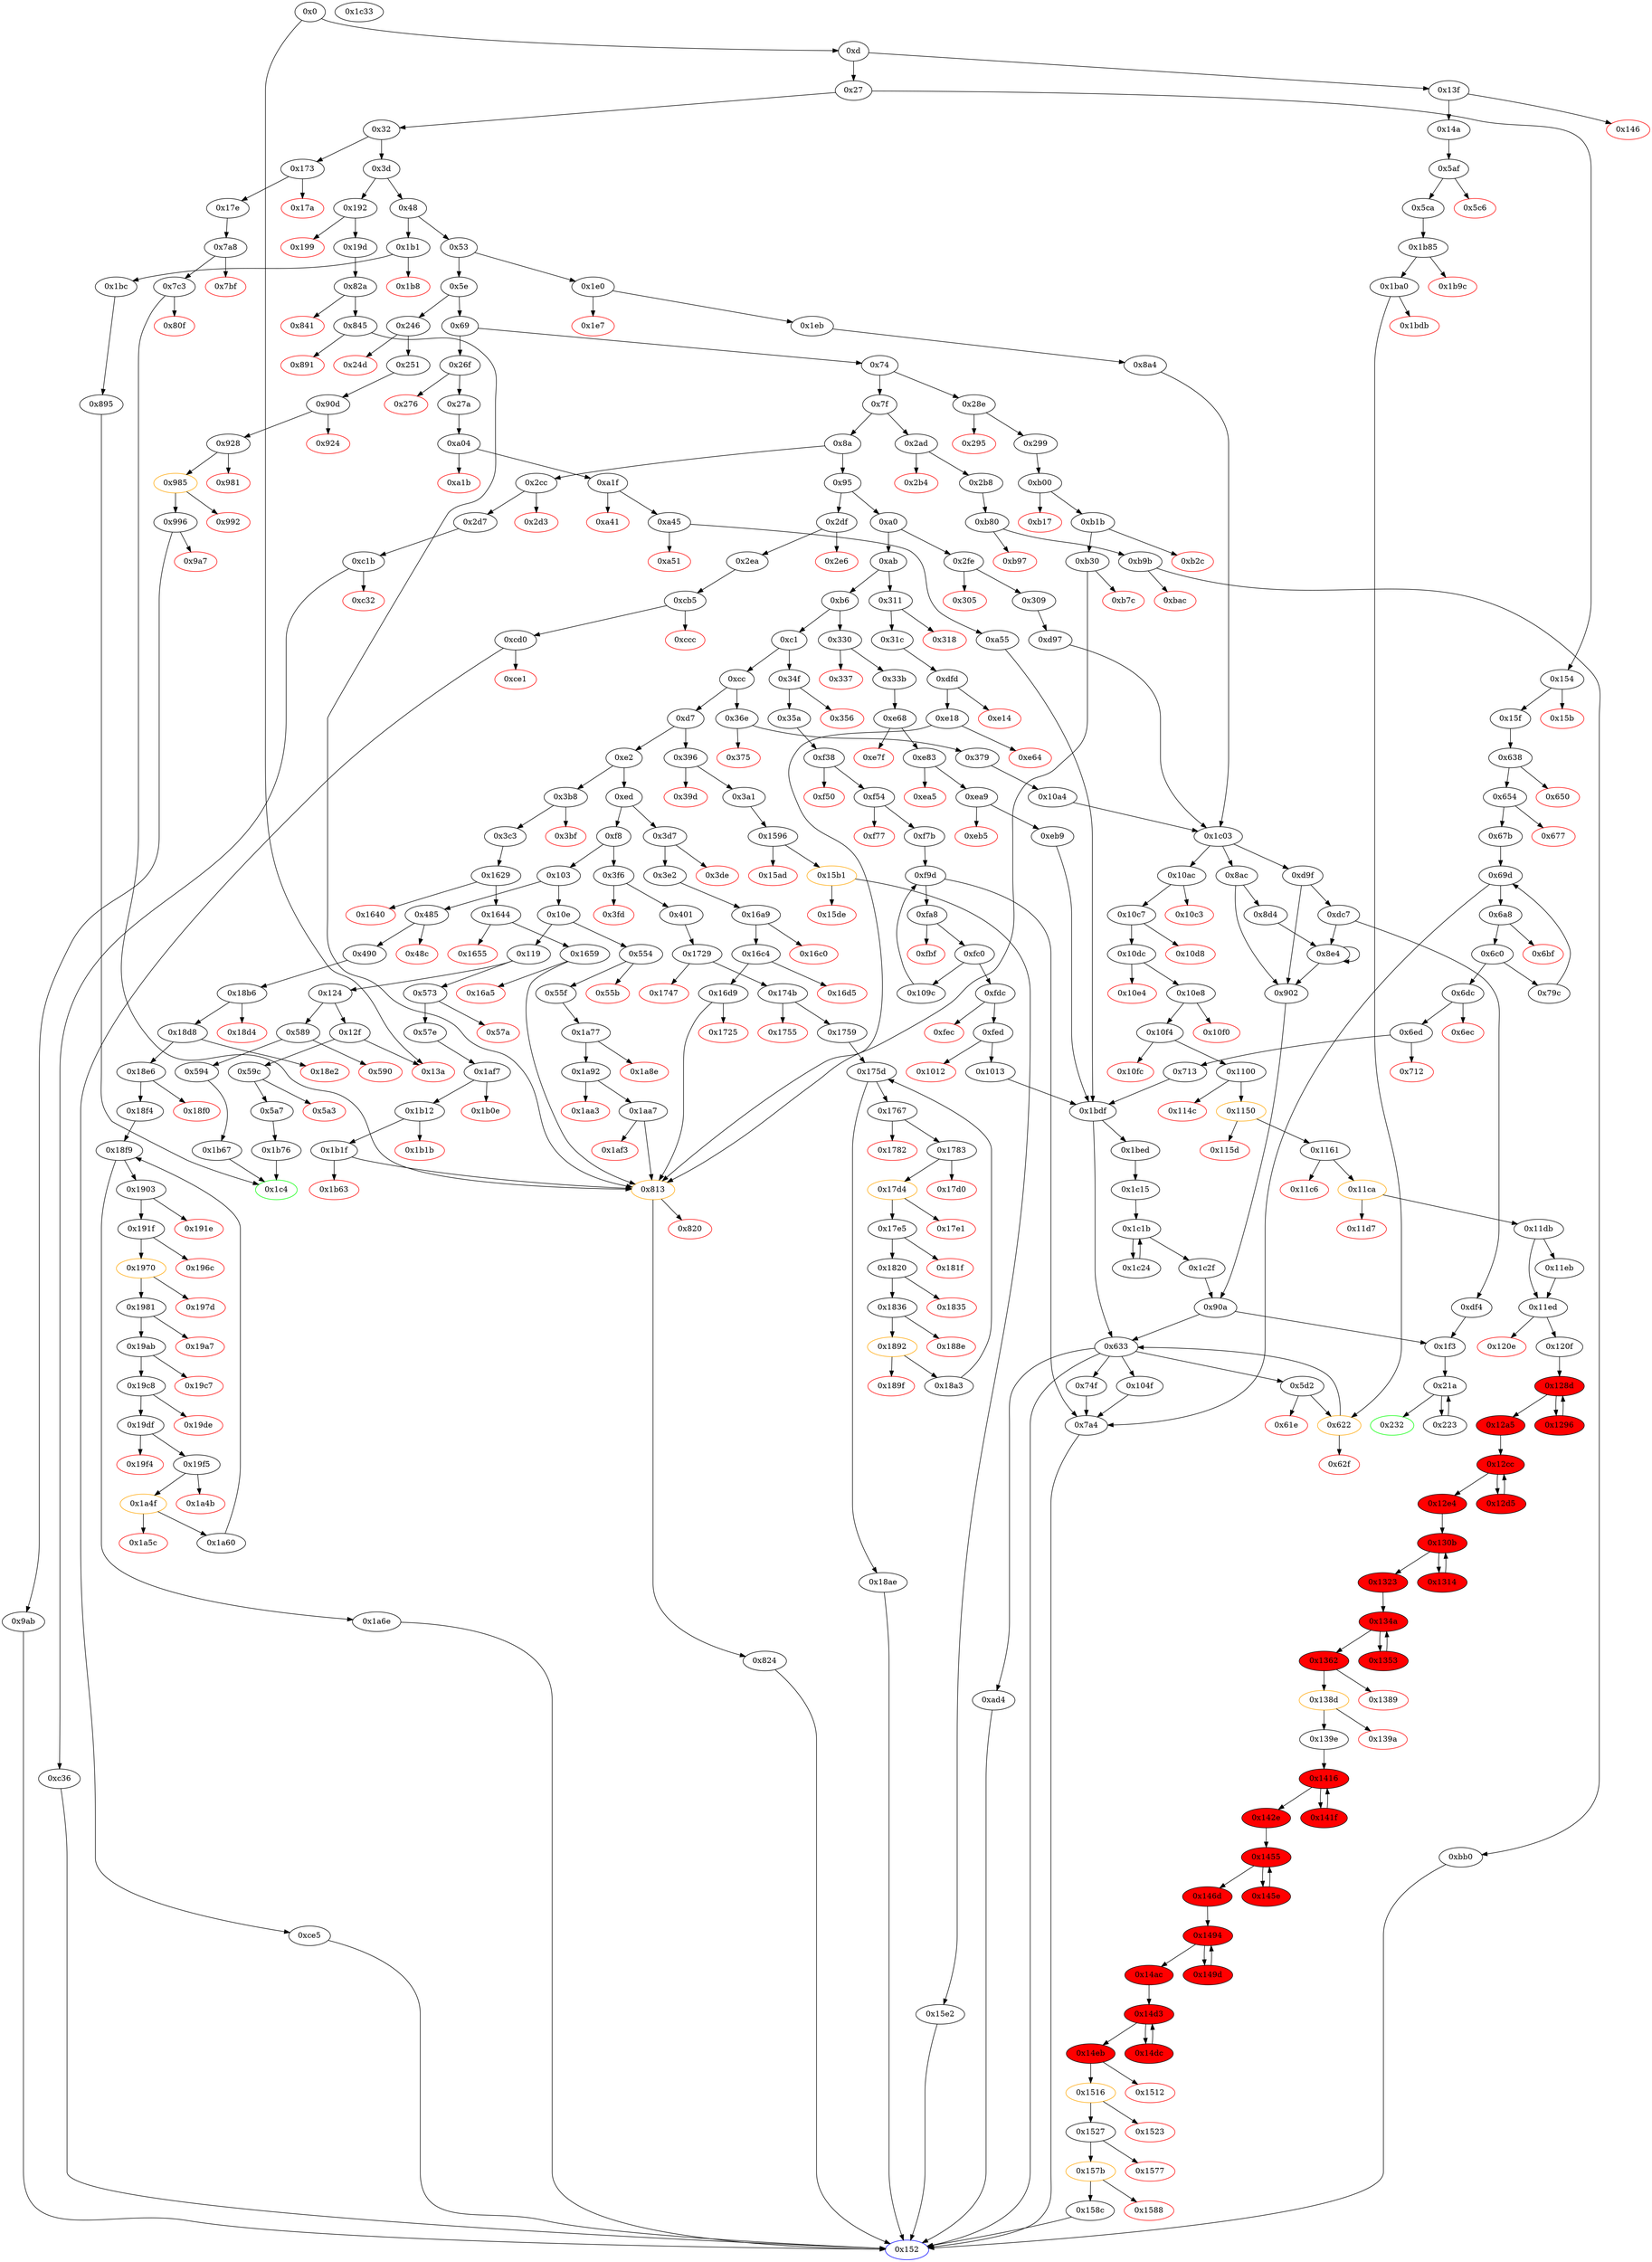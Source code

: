 digraph "" {
"0x820" [color=red, fillcolor=white, id="0x820", style=filled, tooltip="Block 0x820\n[0x820:0x823]\n---\nPredecessors: [0x813]\nSuccessors: []\n---\n0x820 PUSH1 0x0\n0x822 DUP1\n0x823 REVERT\n---\n0x820: V790 = 0x0\n0x823: REVERT 0x0 0x0\n---\nEntry stack: [V13, 0x152, S3, S2, {0x1a12fd3, 0x14673d31, 0x1d6a8bda, 0x408ee7fe, 0x6c6295b8, 0x75829def, 0x9870d7fe, 0xac8a584a}, S0]\nStack pops: 0\nStack additions: []\nExit stack: [V13, 0x152, S3, S2, {0x1a12fd3, 0x14673d31, 0x1d6a8bda, 0x408ee7fe, 0x6c6295b8, 0x75829def, 0x9870d7fe, 0xac8a584a}, S0]\n\nDef sites:\nV13: {0xd.0x1b}\n0x152: {0x299.0x29a, 0x19d.0x19e, 0x31c.0x31d, 0x55f.0x560, 0x57e.0x57f, 0x17e.0x17f, 0x3c3.0x3c4, 0x3e2.0x3e3}\nS3: {0x299.0x2a8, 0x19d.0x1ac, 0x31c.0x32b, 0x55f.0x56e, 0x57e.0x584, 0x17e.0x18d, 0x3c3.0x3d2, 0x3e2.0x3f1}\nS2: {0x1659.0x1665, 0xe18.0xe24, 0x16d9.0x16e5, 0x1b1f.0x1b2b, 0xb30.0xb3c, 0x7c3.0x7cf, 0x845.0x851, 0x1aa7.0x1ab3}\n{0x1a12fd3, 0x14673d31, 0x1d6a8bda, 0x408ee7fe, 0x6c6295b8, 0x75829def, 0x9870d7fe, 0xac8a584a}: {0x1659.0x1666, 0xe18.0xe25, 0x16d9.0x16e6, 0x1b1f.0x1b2c, 0xb30.0xb3d, 0x7c3.0x7d0, 0x845.0x852, 0x1aa7.0x1ab4}\nS0: {0x1659.0x1690, 0xe18.0xe4f, 0x16d9.0x1710, 0x1b1f.0x1b4e, 0xb30.0xb67, 0x7c3.0x7fa, 0x845.0x87c, 0x1aa7.0x1ade}\n"];
"0x2d7" [fillcolor=white, id="0x2d7", style=filled, tooltip="Block 0x2d7\n[0x2d7:0x2de]\n---\nPredecessors: [0x2cc]\nSuccessors: [0xc1b]\n---\n0x2d7 JUMPDEST\n0x2d8 PUSH2 0x152\n0x2db PUSH2 0xc1b\n0x2de JUMP\n---\n0x2d7: JUMPDEST \n0x2d8: V257 = 0x152\n0x2db: V258 = 0xc1b\n0x2de: JUMP 0xc1b\n---\nEntry stack: [V13]\nStack pops: 0\nStack additions: [0x152]\nExit stack: [V13, 0x152]\n\nDef sites:\nV13: {0xd.0x1b}\n"];
"0xe68" [fillcolor=white, id="0xe68", style=filled, tooltip="Block 0xe68\n[0xe68:0xe7e]\n---\nPredecessors: [0x33b]\nSuccessors: [0xe7f, 0xe83]\n---\n0xe68 JUMPDEST\n0xe69 PUSH1 0x0\n0xe6b SLOAD\n0xe6c CALLER\n0xe6d PUSH1 0x1\n0xe6f PUSH1 0xa0\n0xe71 PUSH1 0x2\n0xe73 EXP\n0xe74 SUB\n0xe75 SWAP1\n0xe76 DUP2\n0xe77 AND\n0xe78 SWAP2\n0xe79 AND\n0xe7a EQ\n0xe7b PUSH2 0xe83\n0xe7e JUMPI\n---\n0xe68: JUMPDEST \n0xe69: V1413 = 0x0\n0xe6b: V1414 = S[0x0]\n0xe6c: V1415 = CALLER\n0xe6d: V1416 = 0x1\n0xe6f: V1417 = 0xa0\n0xe71: V1418 = 0x2\n0xe73: V1419 = EXP 0x2 0xa0\n0xe74: V1420 = SUB 0x10000000000000000000000000000000000000000 0x1\n0xe77: V1421 = AND 0xffffffffffffffffffffffffffffffffffffffff V1415\n0xe79: V1422 = AND V1414 0xffffffffffffffffffffffffffffffffffffffff\n0xe7a: V1423 = EQ V1422 V1421\n0xe7b: V1424 = 0xe83\n0xe7e: JUMPI 0xe83 V1423\n---\nEntry stack: [V13, 0x152, V305]\nStack pops: 0\nStack additions: []\nExit stack: [V13, 0x152, V305]\n\nDef sites:\nV13: {0xd.0x1b}\n0x152: {0x33b.0x33c}\nV305: {0x33b.0x34a}\n"];
"0x650" [color=red, fillcolor=white, id="0x650", style=filled, tooltip="Block 0x650\n[0x650:0x653]\n---\nPredecessors: [0x638]\nSuccessors: []\n---\n0x650 PUSH1 0x0\n0x652 DUP1\n0x653 REVERT\n---\n0x650: V598 = 0x0\n0x653: REVERT 0x0 0x0\n---\nEntry stack: [V13, 0x152, V111, 0x0]\nStack pops: 0\nStack additions: []\nExit stack: [V13, 0x152, V111, 0x0]\n\nDef sites:\nV13: {0xd.0x1b}\n0x152: {0x15f.0x160}\nV111: {0x15f.0x16e}\n0x0: {0x638.0x639}\n"];
"0x1659" [fillcolor=white, id="0x1659", style=filled, tooltip="Block 0x1659\n[0x1659:0x16a4]\n---\nPredecessors: [0x1644]\nSuccessors: [0x813, 0x16a5]\n---\n0x1659 JUMPDEST\n0x165a PUSH1 0x6\n0x165c SLOAD\n0x165d PUSH1 0x1\n0x165f PUSH1 0xa0\n0x1661 PUSH1 0x2\n0x1663 EXP\n0x1664 SUB\n0x1665 AND\n0x1666 PUSH4 0x1a12fd3\n0x166b DUP3\n0x166c PUSH1 0x40\n0x166e MLOAD\n0x166f PUSH1 0xe0\n0x1671 PUSH1 0x2\n0x1673 EXP\n0x1674 PUSH4 0xffffffff\n0x1679 DUP5\n0x167a AND\n0x167b MUL\n0x167c DUP2\n0x167d MSTORE\n0x167e PUSH1 0x1\n0x1680 PUSH1 0xa0\n0x1682 PUSH1 0x2\n0x1684 EXP\n0x1685 SUB\n0x1686 SWAP1\n0x1687 SWAP2\n0x1688 AND\n0x1689 PUSH1 0x4\n0x168b DUP3\n0x168c ADD\n0x168d MSTORE\n0x168e PUSH1 0x24\n0x1690 ADD\n0x1691 PUSH1 0x0\n0x1693 PUSH1 0x40\n0x1695 MLOAD\n0x1696 DUP1\n0x1697 DUP4\n0x1698 SUB\n0x1699 DUP2\n0x169a PUSH1 0x0\n0x169c DUP8\n0x169d DUP1\n0x169e EXTCODESIZE\n0x169f ISZERO\n0x16a0 ISZERO\n0x16a1 PUSH2 0x813\n0x16a4 JUMPI\n---\n0x1659: JUMPDEST \n0x165a: V2185 = 0x6\n0x165c: V2186 = S[0x6]\n0x165d: V2187 = 0x1\n0x165f: V2188 = 0xa0\n0x1661: V2189 = 0x2\n0x1663: V2190 = EXP 0x2 0xa0\n0x1664: V2191 = SUB 0x10000000000000000000000000000000000000000 0x1\n0x1665: V2192 = AND 0xffffffffffffffffffffffffffffffffffffffff V2186\n0x1666: V2193 = 0x1a12fd3\n0x166c: V2194 = 0x40\n0x166e: V2195 = M[0x40]\n0x166f: V2196 = 0xe0\n0x1671: V2197 = 0x2\n0x1673: V2198 = EXP 0x2 0xe0\n0x1674: V2199 = 0xffffffff\n0x167a: V2200 = AND 0x1a12fd3 0xffffffff\n0x167b: V2201 = MUL 0x1a12fd3 0x100000000000000000000000000000000000000000000000000000000\n0x167d: M[V2195] = 0x1a12fd300000000000000000000000000000000000000000000000000000000\n0x167e: V2202 = 0x1\n0x1680: V2203 = 0xa0\n0x1682: V2204 = 0x2\n0x1684: V2205 = EXP 0x2 0xa0\n0x1685: V2206 = SUB 0x10000000000000000000000000000000000000000 0x1\n0x1688: V2207 = AND V369 0xffffffffffffffffffffffffffffffffffffffff\n0x1689: V2208 = 0x4\n0x168c: V2209 = ADD V2195 0x4\n0x168d: M[V2209] = V2207\n0x168e: V2210 = 0x24\n0x1690: V2211 = ADD 0x24 V2195\n0x1691: V2212 = 0x0\n0x1693: V2213 = 0x40\n0x1695: V2214 = M[0x40]\n0x1698: V2215 = SUB V2211 V2214\n0x169a: V2216 = 0x0\n0x169e: V2217 = EXTCODESIZE V2192\n0x169f: V2218 = ISZERO V2217\n0x16a0: V2219 = ISZERO V2218\n0x16a1: V2220 = 0x813\n0x16a4: JUMPI 0x813 V2219\n---\nEntry stack: [V13, 0x152, V369]\nStack pops: 1\nStack additions: [S0, V2192, 0x1a12fd3, V2211, 0x0, V2214, V2215, V2214, 0x0, V2192]\nExit stack: [V13, 0x152, V369, V2192, 0x1a12fd3, V2211, 0x0, V2214, V2215, V2214, 0x0, V2192]\n\nDef sites:\nV13: {0xd.0x1b}\n0x152: {0x3c3.0x3c4}\nV369: {0x3c3.0x3d2}\n"];
"0x109c" [fillcolor=white, id="0x109c", style=filled, tooltip="Block 0x109c\n[0x109c:0x10a3]\n---\nPredecessors: [0xfc0]\nSuccessors: [0xf9d]\n---\n0x109c JUMPDEST\n0x109d PUSH1 0x1\n0x109f ADD\n0x10a0 PUSH2 0xf9d\n0x10a3 JUMP\n---\n0x109c: JUMPDEST \n0x109d: V1633 = 0x1\n0x109f: V1634 = ADD 0x1 S0\n0x10a0: V1635 = 0xf9d\n0x10a3: JUMP 0xf9d\n---\nEntry stack: [V13, 0x152, V319, S0]\nStack pops: 1\nStack additions: [V1634]\nExit stack: [V13, 0x152, V319, V1634]\n\nDef sites:\nV13: {0xd.0x1b}\n0x152: {0x35a.0x35b}\nV319: {0x35a.0x369}\nS0: {0xf7b.0xf87, 0x109c.0x109f}\n"];
"0xf77" [color=red, fillcolor=white, id="0xf77", style=filled, tooltip="Block 0xf77\n[0xf77:0xf7a]\n---\nPredecessors: [0xf54]\nSuccessors: []\n---\n0xf77 PUSH1 0x0\n0xf79 DUP1\n0xf7a REVERT\n---\n0xf77: V1519 = 0x0\n0xf7a: REVERT 0x0 0x0\n---\nEntry stack: [V13, 0x152, V319, 0x0]\nStack pops: 0\nStack additions: []\nExit stack: [V13, 0x152, V319, 0x0]\n\nDef sites:\nV13: {0xd.0x1b}\n0x152: {0x35a.0x35b}\nV319: {0x35a.0x369}\n0x0: {0xf38.0xf39}\n"];
"0x15b1" [color=orange, fillcolor=white, id="0x15b1", style=filled, tooltip="Block 0x15b1\n[0x15b1:0x15dd]\n---\nPredecessors: [0x1596]\nSuccessors: [0x15de, 0x15e2]\n---\n0x15b1 JUMPDEST\n0x15b2 PUSH1 0x1\n0x15b4 PUSH1 0xa0\n0x15b6 PUSH1 0x2\n0x15b8 EXP\n0x15b9 SUB\n0x15ba DUP2\n0x15bb AND\n0x15bc DUP3\n0x15bd ISZERO\n0x15be PUSH2 0x8fc\n0x15c1 MUL\n0x15c2 DUP4\n0x15c3 PUSH1 0x40\n0x15c5 MLOAD\n0x15c6 PUSH1 0x0\n0x15c8 PUSH1 0x40\n0x15ca MLOAD\n0x15cb DUP1\n0x15cc DUP4\n0x15cd SUB\n0x15ce DUP2\n0x15cf DUP6\n0x15d0 DUP9\n0x15d1 DUP9\n0x15d2 CALL\n0x15d3 SWAP4\n0x15d4 POP\n0x15d5 POP\n0x15d6 POP\n0x15d7 POP\n0x15d8 ISZERO\n0x15d9 ISZERO\n0x15da PUSH2 0x15e2\n0x15dd JUMPI\n---\n0x15b1: JUMPDEST \n0x15b2: V2127 = 0x1\n0x15b4: V2128 = 0xa0\n0x15b6: V2129 = 0x2\n0x15b8: V2130 = EXP 0x2 0xa0\n0x15b9: V2131 = SUB 0x10000000000000000000000000000000000000000 0x1\n0x15bb: V2132 = AND V355 0xffffffffffffffffffffffffffffffffffffffff\n0x15bd: V2133 = ISZERO V347\n0x15be: V2134 = 0x8fc\n0x15c1: V2135 = MUL 0x8fc V2133\n0x15c3: V2136 = 0x40\n0x15c5: V2137 = M[0x40]\n0x15c6: V2138 = 0x0\n0x15c8: V2139 = 0x40\n0x15ca: V2140 = M[0x40]\n0x15cd: V2141 = SUB V2137 V2140\n0x15d2: V2142 = CALL V2135 V2132 V347 V2140 V2141 V2140 0x0\n0x15d8: V2143 = ISZERO V2142\n0x15d9: V2144 = ISZERO V2143\n0x15da: V2145 = 0x15e2\n0x15dd: JUMPI 0x15e2 V2144\n---\nEntry stack: [V13, 0x152, V347, V355]\nStack pops: 2\nStack additions: [S1, S0]\nExit stack: [V13, 0x152, V347, V355]\n\nDef sites:\nV13: {0xd.0x1b}\n0x152: {0x3a1.0x3a2}\nV347: {0x3a1.0x3a7}\nV355: {0x3a1.0x3b3}\n"];
"0x7f" [fillcolor=white, id="0x7f", style=filled, tooltip="Block 0x7f\n[0x7f:0x89]\n---\nPredecessors: [0x74]\nSuccessors: [0x8a, 0x2ad]\n---\n0x7f DUP1\n0x80 PUSH4 0x75829def\n0x85 EQ\n0x86 PUSH2 0x2ad\n0x89 JUMPI\n---\n0x80: V41 = 0x75829def\n0x85: V42 = EQ 0x75829def V13\n0x86: V43 = 0x2ad\n0x89: JUMPI 0x2ad V42\n---\nEntry stack: [V13]\nStack pops: 1\nStack additions: [S0]\nExit stack: [V13]\n\nDef sites:\nV13: {0xd.0x1b}\n"];
"0x1a77" [fillcolor=white, id="0x1a77", style=filled, tooltip="Block 0x1a77\n[0x1a77:0x1a8d]\n---\nPredecessors: [0x55f]\nSuccessors: [0x1a8e, 0x1a92]\n---\n0x1a77 JUMPDEST\n0x1a78 PUSH1 0x0\n0x1a7a SLOAD\n0x1a7b CALLER\n0x1a7c PUSH1 0x1\n0x1a7e PUSH1 0xa0\n0x1a80 PUSH1 0x2\n0x1a82 EXP\n0x1a83 SUB\n0x1a84 SWAP1\n0x1a85 DUP2\n0x1a86 AND\n0x1a87 SWAP2\n0x1a88 AND\n0x1a89 EQ\n0x1a8a PUSH2 0x1a92\n0x1a8d JUMPI\n---\n0x1a77: JUMPDEST \n0x1a78: V2626 = 0x0\n0x1a7a: V2627 = S[0x0]\n0x1a7b: V2628 = CALLER\n0x1a7c: V2629 = 0x1\n0x1a7e: V2630 = 0xa0\n0x1a80: V2631 = 0x2\n0x1a82: V2632 = EXP 0x2 0xa0\n0x1a83: V2633 = SUB 0x10000000000000000000000000000000000000000 0x1\n0x1a86: V2634 = AND 0xffffffffffffffffffffffffffffffffffffffff V2628\n0x1a88: V2635 = AND V2627 0xffffffffffffffffffffffffffffffffffffffff\n0x1a89: V2636 = EQ V2635 V2634\n0x1a8a: V2637 = 0x1a92\n0x1a8d: JUMPI 0x1a92 V2636\n---\nEntry stack: [V13, 0x152, V503]\nStack pops: 0\nStack additions: []\nExit stack: [V13, 0x152, V503]\n\nDef sites:\nV13: {0xd.0x1b}\n0x152: {0x55f.0x560}\nV503: {0x55f.0x56e}\n"];
"0x1a8e" [color=red, fillcolor=white, id="0x1a8e", style=filled, tooltip="Block 0x1a8e\n[0x1a8e:0x1a91]\n---\nPredecessors: [0x1a77]\nSuccessors: []\n---\n0x1a8e PUSH1 0x0\n0x1a90 DUP1\n0x1a91 REVERT\n---\n0x1a8e: V2638 = 0x0\n0x1a91: REVERT 0x0 0x0\n---\nEntry stack: [V13, 0x152, V503]\nStack pops: 0\nStack additions: []\nExit stack: [V13, 0x152, V503]\n\nDef sites:\nV13: {0xd.0x1b}\n0x152: {0x55f.0x560}\nV503: {0x55f.0x56e}\n"];
"0x82a" [fillcolor=white, id="0x82a", style=filled, tooltip="Block 0x82a\n[0x82a:0x840]\n---\nPredecessors: [0x19d]\nSuccessors: [0x841, 0x845]\n---\n0x82a JUMPDEST\n0x82b PUSH1 0x0\n0x82d SLOAD\n0x82e CALLER\n0x82f PUSH1 0x1\n0x831 PUSH1 0xa0\n0x833 PUSH1 0x2\n0x835 EXP\n0x836 SUB\n0x837 SWAP1\n0x838 DUP2\n0x839 AND\n0x83a SWAP2\n0x83b AND\n0x83c EQ\n0x83d PUSH2 0x845\n0x840 JUMPI\n---\n0x82a: JUMPDEST \n0x82b: V791 = 0x0\n0x82d: V792 = S[0x0]\n0x82e: V793 = CALLER\n0x82f: V794 = 0x1\n0x831: V795 = 0xa0\n0x833: V796 = 0x2\n0x835: V797 = EXP 0x2 0xa0\n0x836: V798 = SUB 0x10000000000000000000000000000000000000000 0x1\n0x839: V799 = AND 0xffffffffffffffffffffffffffffffffffffffff V793\n0x83b: V800 = AND V792 0xffffffffffffffffffffffffffffffffffffffff\n0x83c: V801 = EQ V800 V799\n0x83d: V802 = 0x845\n0x840: JUMPI 0x845 V801\n---\nEntry stack: [V13, 0x152, V139]\nStack pops: 0\nStack additions: []\nExit stack: [V13, 0x152, V139]\n\nDef sites:\nV13: {0xd.0x1b}\n0x152: {0x19d.0x19e}\nV139: {0x19d.0x1ac}\n"];
"0x223" [fillcolor=white, id="0x223", style=filled, tooltip="Block 0x223\n[0x223:0x231]\n---\nPredecessors: [0x21a]\nSuccessors: [0x21a]\n---\n0x223 DUP1\n0x224 DUP3\n0x225 ADD\n0x226 MLOAD\n0x227 DUP4\n0x228 DUP3\n0x229 ADD\n0x22a MSTORE\n0x22b PUSH1 0x20\n0x22d ADD\n0x22e PUSH2 0x21a\n0x231 JUMP\n---\n0x225: V182 = ADD V175 S0\n0x226: V183 = M[V182]\n0x229: V184 = ADD S0 V172\n0x22a: M[V184] = V183\n0x22b: V185 = 0x20\n0x22d: V186 = ADD 0x20 S0\n0x22e: V187 = 0x21a\n0x231: JUMP 0x21a\n---\nEntry stack: [V13, S17, S16, S15, S14, S13, S12, S11, S10, S9, V167, V167, V172, V175, V177, V177, V172, V175, S0]\nStack pops: 3\nStack additions: [S2, S1, V186]\nExit stack: [V13, S17, S16, S15, S14, S13, S12, S11, S10, S9, V167, V167, V172, V175, V177, V177, V172, V175, V186]\n\nDef sites:\nV13: {0xd.0x1b}\nS17: {0x33b.0x33c, 0x27a.0x27b, 0xd.0x1b}\nS16: {0x33b.0x34a, 0x27a.0x289, 0x35a.0x35b, 0x15f.0x160}\nS15: {0xeb9.0xf27, 0x35a.0x369, 0xa55.0xac3, 0x15f.0x16e}\nS14: {0xeb9.0xf2a, 0x67b.0x687, 0xf7b.0xf87, 0xd.0x1b, 0x79c.0x79f, 0x109c.0x109f, 0xa55.0xac6}\nS13: {0x379.0x37a, 0x713.0x740, 0x1013.0x1044, 0xa55.0xaca, 0xeb9.0xf2e}\nS12: {0x379.0x388, 0x713.0x742, 0x1013.0x1046, 0xa55.0xacb, 0xeb9.0xf2f}\nS11: {0x379.0x38b, 0x713.0x73d, 0x1013.0x103d, 0xa55.0xac3, 0xeb9.0xf27}\nS10: {0x379.0x38e, 0xeb9.0xf2e, 0x713.0x74a, 0xd.0x1b, 0x1013.0x1044, 0xa55.0xaca}\nS9: {0xd9f_0x8a4.0xdad, 0xd9f_0x10a4.0xdad, 0xd9f_0xd97.0xdad, 0x8ac.0x8ba, 0x1bed.0x1bfb}\nV167: {0x1f3.0x1f6}\nV167: {0x1f3.0x1f6}\nV172: {0x1f3.0x208}\nV175: {0x1f3.0x210}\nV177: {0x1f3.0x214}\nV177: {0x1f3.0x214}\nV172: {0x1f3.0x208}\nV175: {0x1f3.0x210}\nS0: {0x1f3.0x218, 0x223.0x22d}\n"];
"0x309" [fillcolor=white, id="0x309", style=filled, tooltip="Block 0x309\n[0x309:0x310]\n---\nPredecessors: [0x2fe]\nSuccessors: [0xd97]\n---\n0x309 JUMPDEST\n0x30a PUSH2 0x1f3\n0x30d PUSH2 0xd97\n0x310 JUMP\n---\n0x309: JUMPDEST \n0x30a: V277 = 0x1f3\n0x30d: V278 = 0xd97\n0x310: JUMP 0xd97\n---\nEntry stack: [V13]\nStack pops: 0\nStack additions: [0x1f3]\nExit stack: [V13, 0x1f3]\n\nDef sites:\nV13: {0xd.0x1b}\n"];
"0xe2" [fillcolor=white, id="0xe2", style=filled, tooltip="Block 0xe2\n[0xe2:0xec]\n---\nPredecessors: [0xd7]\nSuccessors: [0xed, 0x3b8]\n---\n0xe2 DUP1\n0xe3 PUSH4 0xcfb6f69f\n0xe8 EQ\n0xe9 PUSH2 0x3b8\n0xec JUMPI\n---\n0xe3: V68 = 0xcfb6f69f\n0xe8: V69 = EQ 0xcfb6f69f V13\n0xe9: V70 = 0x3b8\n0xec: JUMPI 0x3b8 V69\n---\nEntry stack: [V13]\nStack pops: 1\nStack additions: [S0]\nExit stack: [V13]\n\nDef sites:\nV13: {0xd.0x1b}\n"];
"0x154" [fillcolor=white, id="0x154", style=filled, tooltip="Block 0x154\n[0x154:0x15a]\n---\nPredecessors: [0x27]\nSuccessors: [0x15b, 0x15f]\n---\n0x154 JUMPDEST\n0x155 CALLVALUE\n0x156 ISZERO\n0x157 PUSH2 0x15f\n0x15a JUMPI\n---\n0x154: JUMPDEST \n0x155: V99 = CALLVALUE\n0x156: V100 = ISZERO V99\n0x157: V101 = 0x15f\n0x15a: JUMPI 0x15f V100\n---\nEntry stack: [V13]\nStack pops: 0\nStack additions: []\nExit stack: [V13]\n\nDef sites:\nV13: {0xd.0x1b}\n"];
"0x677" [color=red, fillcolor=white, id="0x677", style=filled, tooltip="Block 0x677\n[0x677:0x67a]\n---\nPredecessors: [0x654]\nSuccessors: []\n---\n0x677 PUSH1 0x0\n0x679 DUP1\n0x67a REVERT\n---\n0x677: V616 = 0x0\n0x67a: REVERT 0x0 0x0\n---\nEntry stack: [V13, 0x152, V111, 0x0]\nStack pops: 0\nStack additions: []\nExit stack: [V13, 0x152, V111, 0x0]\n\nDef sites:\nV13: {0xd.0x1b}\n0x152: {0x15f.0x160}\nV111: {0x15f.0x16e}\n0x0: {0x638.0x639}\n"];
"0x10e" [fillcolor=white, id="0x10e", style=filled, tooltip="Block 0x10e\n[0x10e:0x118]\n---\nPredecessors: [0x103]\nSuccessors: [0x119, 0x554]\n---\n0x10e DUP1\n0x10f PUSH4 0xe834d0f8\n0x114 EQ\n0x115 PUSH2 0x554\n0x118 JUMPI\n---\n0x10f: V80 = 0xe834d0f8\n0x114: V81 = EQ 0xe834d0f8 V13\n0x115: V82 = 0x554\n0x118: JUMPI 0x554 V81\n---\nEntry stack: [V13]\nStack pops: 1\nStack additions: [S0]\nExit stack: [V13]\n\nDef sites:\nV13: {0xd.0x1b}\n"];
"0x1362" [fillcolor=red, id="0x1362", style=filled, tooltip="Block 0x1362\n[0x1362:0x1388]\n---\nPredecessors: [0x134a]\nSuccessors: [0x1389, 0x138d]\n---\n0x1362 JUMPDEST\n0x1363 POP\n0x1364 POP\n0x1365 POP\n0x1366 POP\n0x1367 SWAP1\n0x1368 POP\n0x1369 ADD\n0x136a SWAP10\n0x136b POP\n0x136c POP\n0x136d POP\n0x136e POP\n0x136f POP\n0x1370 POP\n0x1371 POP\n0x1372 POP\n0x1373 POP\n0x1374 POP\n0x1375 PUSH1 0x0\n0x1377 PUSH1 0x40\n0x1379 MLOAD\n0x137a DUP1\n0x137b DUP4\n0x137c SUB\n0x137d DUP2\n0x137e PUSH1 0x0\n0x1380 DUP8\n0x1381 DUP1\n0x1382 EXTCODESIZE\n0x1383 ISZERO\n0x1384 ISZERO\n0x1385 PUSH2 0x138d\n0x1388 JUMPI\n---\n0x1362: JUMPDEST \n0x1369: V1911 = ADD V1900 V1895\n0x1375: V1912 = 0x0\n0x1377: V1913 = 0x40\n0x1379: V1914 = M[0x40]\n0x137c: V1915 = SUB V1911 V1914\n0x137e: V1916 = 0x0\n0x1382: V1917 = EXTCODESIZE V1798\n0x1383: V1918 = ISZERO V1917\n0x1384: V1919 = ISZERO V1918\n0x1385: V1920 = 0x138d\n0x1388: JUMPI 0x138d V1919\n---\nEntry stack: [V13, 0x152, V333, V335, S21, S20, S19, V1798, 0x80d8b380, V333, S15, S14, S13, S12, V1809, V1823, V1825, V1827, V1829, V1895, V1898, V1900, V1900, V1895, V1898, S0]\nStack pops: 19\nStack additions: [S18, S17, V1911, 0x0, V1914, V1915, V1914, 0x0, S18]\nExit stack: [V13, 0x152, V333, V335, S21, S20, S19, V1798, 0x80d8b380, V1911, 0x0, V1914, V1915, V1914, 0x0, V1798]\n\nDef sites:\nV13: {0xd.0x1b}\n0x152: {0x379.0x37a}\nV333: {0x379.0x388}\nV335: {0x379.0x38b}\nS21: {0x379.0x38e, 0xd.0x1b}\nS20: {0x309.0x30a, 0x1eb.0x1ec, 0x379.0x391}\nS19: {0x11db.0x11e3, 0x11eb.0x11ec}\nV1798: {0x120f.0x1225}\n0x80d8b380: {0x120f.0x1226}\nV333: {0x379.0x388}\nS15: {0x11db.0x11e3, 0x11eb.0x11ec}\nS14: {0x11db.0x11e3, 0x11eb.0x11ec}\nS13: {0x11db.0x11e3, 0x11eb.0x11ec}\nS12: {0x11db.0x11e3, 0x11eb.0x11ec}\nV1809: {0x120f.0x1244}\nV1823: {0x120f.0x125d}\nV1825: {0x120f.0x1261}\nV1827: {0x120f.0x1265}\nV1829: {0x120f.0x1269}\nV1895: {0x1323.0x1338}\nV1898: {0x1323.0x1340}\nV1900: {0x1323.0x1344}\nV1900: {0x1323.0x1344}\nV1895: {0x1323.0x1338}\nV1898: {0x1323.0x1340}\nS0: {0x1323.0x1348, 0x1353.0x135d}\n"];
"0x18f4" [fillcolor=white, id="0x18f4", style=filled, tooltip="Block 0x18f4\n[0x18f4:0x18f8]\n---\nPredecessors: [0x18e6]\nSuccessors: [0x18f9]\n---\n0x18f4 JUMPDEST\n0x18f5 PUSH1 0x0\n0x18f7 SWAP3\n0x18f8 POP\n---\n0x18f4: JUMPDEST \n0x18f5: V2468 = 0x0\n---\nEntry stack: [V13, 0x152, V443, V463, V483, 0x0, 0x0, 0x0, 0x0]\nStack pops: 3\nStack additions: [0x0, S1, S0]\nExit stack: [V13, 0x152, V443, V463, V483, 0x0, 0x0, 0x0, 0x0]\n\nDef sites:\nV13: {0xd.0x1b}\n0x152: {0x490.0x491}\nV443: {0x490.0x4aa}\nV463: {0x490.0x4ea}\nV483: {0x490.0x52a}\n0x0: {0x18b6.0x18b7}\n0x0: {0x18b6.0x18b7}\n0x0: {0x18b6.0x18b7}\n0x0: {0x18b6.0x18b7}\n"];
"0x10f4" [fillcolor=white, id="0x10f4", style=filled, tooltip="Block 0x10f4\n[0x10f4:0x10fb]\n---\nPredecessors: [0x10e8]\nSuccessors: [0x10fc, 0x1100]\n---\n0x10f4 JUMPDEST\n0x10f5 DUP2\n0x10f6 ISZERO\n0x10f7 ISZERO\n0x10f8 PUSH2 0x1100\n0x10fb JUMPI\n---\n0x10f4: JUMPDEST \n0x10f6: V1669 = ISZERO S1\n0x10f7: V1670 = ISZERO V1669\n0x10f8: V1671 = 0x1100\n0x10fb: JUMPI 0x1100 V1670\n---\nEntry stack: [V13, 0x152, V333, V335, S2, S1, V2805]\nStack pops: 2\nStack additions: [S1, S0]\nExit stack: [V13, 0x152, V333, V335, S2, S1, V2805]\n\nDef sites:\nV13: {0xd.0x1b}\n0x152: {0x379.0x37a}\nV333: {0x379.0x388}\nV335: {0x379.0x38b}\nS2: {0x379.0x38e, 0xd.0x1b}\nS1: {0x309.0x30a, 0x1eb.0x1ec, 0x379.0x391}\nV2805: {0x1c03.0x1c08}\n"];
"0x0" [fillcolor=white, id="0x0", style=filled, tooltip="Block 0x0\n[0x0:0xc]\n---\nPredecessors: []\nSuccessors: [0xd, 0x13a]\n---\n0x0 PUSH1 0x60\n0x2 PUSH1 0x40\n0x4 MSTORE\n0x5 PUSH1 0x4\n0x7 CALLDATASIZE\n0x8 LT\n0x9 PUSH2 0x13a\n0xc JUMPI\n---\n0x0: V0 = 0x60\n0x2: V1 = 0x40\n0x4: M[0x40] = 0x60\n0x5: V2 = 0x4\n0x7: V3 = CALLDATASIZE\n0x8: V4 = LT V3 0x4\n0x9: V5 = 0x13a\n0xc: JUMPI 0x13a V4\n---\nEntry stack: []\nStack pops: 0\nStack additions: []\nExit stack: []\n\nDef sites:\n"];
"0x15de" [color=red, fillcolor=white, id="0x15de", style=filled, tooltip="Block 0x15de\n[0x15de:0x15e1]\n---\nPredecessors: [0x15b1]\nSuccessors: []\n---\n0x15de PUSH1 0x0\n0x15e0 DUP1\n0x15e1 REVERT\n---\n0x15de: V2146 = 0x0\n0x15e1: REVERT 0x0 0x0\n---\nEntry stack: [V13, 0x152, V347, V355]\nStack pops: 0\nStack additions: []\nExit stack: [V13, 0x152, V347, V355]\n\nDef sites:\nV13: {0xd.0x1b}\n0x152: {0x3a1.0x3a2}\nV347: {0x3a1.0x3a7}\nV355: {0x3a1.0x3b3}\n"];
"0x17e5" [fillcolor=white, id="0x17e5", style=filled, tooltip="Block 0x17e5\n[0x17e5:0x181e]\n---\nPredecessors: [0x17d4]\nSuccessors: [0x181f, 0x1820]\n---\n0x17e5 JUMPDEST\n0x17e6 POP\n0x17e7 POP\n0x17e8 POP\n0x17e9 PUSH1 0x40\n0x17eb MLOAD\n0x17ec DUP1\n0x17ed MLOAD\n0x17ee SWAP1\n0x17ef PUSH1 0x20\n0x17f1 ADD\n0x17f2 DUP1\n0x17f3 MLOAD\n0x17f4 SWAP1\n0x17f5 PUSH1 0x20\n0x17f7 ADD\n0x17f8 DUP1\n0x17f9 MLOAD\n0x17fa PUSH1 0x7\n0x17fc SLOAD\n0x17fd SWAP4\n0x17fe SWAP8\n0x17ff POP\n0x1800 SWAP2\n0x1801 SWAP6\n0x1802 POP\n0x1803 SWAP1\n0x1804 SWAP4\n0x1805 POP\n0x1806 POP\n0x1807 PUSH1 0x1\n0x1809 PUSH1 0xa0\n0x180b PUSH1 0x2\n0x180d EXP\n0x180e SUB\n0x180f AND\n0x1810 PUSH4 0xbfee3569\n0x1815 DUP8\n0x1816 DUP4\n0x1817 DUP2\n0x1818 MLOAD\n0x1819 DUP2\n0x181a LT\n0x181b PUSH2 0x1820\n0x181e JUMPI\n---\n0x17e5: JUMPDEST \n0x17e9: V2364 = 0x40\n0x17eb: V2365 = M[0x40]\n0x17ed: V2366 = M[V2365]\n0x17ef: V2367 = 0x20\n0x17f1: V2368 = ADD 0x20 V2365\n0x17f3: V2369 = M[V2368]\n0x17f5: V2370 = 0x20\n0x17f7: V2371 = ADD 0x20 V2368\n0x17f9: V2372 = M[V2371]\n0x17fa: V2373 = 0x7\n0x17fc: V2374 = S[0x7]\n0x1807: V2375 = 0x1\n0x1809: V2376 = 0xa0\n0x180b: V2377 = 0x2\n0x180d: V2378 = EXP 0x2 0xa0\n0x180e: V2379 = SUB 0x10000000000000000000000000000000000000000 0x1\n0x180f: V2380 = AND 0xffffffffffffffffffffffffffffffffffffffff V2374\n0x1810: V2381 = 0xbfee3569\n0x1818: V2382 = M[V400]\n0x181a: V2383 = LT S3 V2382\n0x181b: V2384 = 0x1820\n0x181e: JUMPI 0x1820 V2383\n---\nEntry stack: [V13, 0x152, V400, V420, S6, S5, S4, S3, V2312, 0xe7d4fd91, V2345]\nStack pops: 9\nStack additions: [S8, S7, V2366, V2369, V2372, S3, V2380, 0xbfee3569, S8, S3]\nExit stack: [V13, 0x152, V400, V420, V2366, V2369, V2372, S3, V2380, 0xbfee3569, V400, S3]\n\nDef sites:\nV13: {0xd.0x1b}\n0x152: {0x401.0x402}\nV400: {0x401.0x41b}\nV420: {0x401.0x45b}\nS6: {0x1729.0x172a, 0x17e5.0x17ed}\nS5: {0x1729.0x172a, 0x17e5.0x17f3}\nS4: {0x1729.0x172a, 0x17e5.0x17f9}\nS3: {0x1759.0x175b, 0x18a3.0x18a9}\nV2312: {0x1767.0x1772}\n0xe7d4fd91: {0x1767.0x1773}\nV2345: {0x1783.0x17bb}\n"];
"0x1629" [fillcolor=white, id="0x1629", style=filled, tooltip="Block 0x1629\n[0x1629:0x163f]\n---\nPredecessors: [0x3c3]\nSuccessors: [0x1640, 0x1644]\n---\n0x1629 JUMPDEST\n0x162a PUSH1 0x0\n0x162c SLOAD\n0x162d CALLER\n0x162e PUSH1 0x1\n0x1630 PUSH1 0xa0\n0x1632 PUSH1 0x2\n0x1634 EXP\n0x1635 SUB\n0x1636 SWAP1\n0x1637 DUP2\n0x1638 AND\n0x1639 SWAP2\n0x163a AND\n0x163b EQ\n0x163c PUSH2 0x1644\n0x163f JUMPI\n---\n0x1629: JUMPDEST \n0x162a: V2162 = 0x0\n0x162c: V2163 = S[0x0]\n0x162d: V2164 = CALLER\n0x162e: V2165 = 0x1\n0x1630: V2166 = 0xa0\n0x1632: V2167 = 0x2\n0x1634: V2168 = EXP 0x2 0xa0\n0x1635: V2169 = SUB 0x10000000000000000000000000000000000000000 0x1\n0x1638: V2170 = AND 0xffffffffffffffffffffffffffffffffffffffff V2164\n0x163a: V2171 = AND V2163 0xffffffffffffffffffffffffffffffffffffffff\n0x163b: V2172 = EQ V2171 V2170\n0x163c: V2173 = 0x1644\n0x163f: JUMPI 0x1644 V2172\n---\nEntry stack: [V13, 0x152, V369]\nStack pops: 0\nStack additions: []\nExit stack: [V13, 0x152, V369]\n\nDef sites:\nV13: {0xd.0x1b}\n0x152: {0x3c3.0x3c4}\nV369: {0x3c3.0x3d2}\n"];
"0xb30" [fillcolor=white, id="0xb30", style=filled, tooltip="Block 0xb30\n[0xb30:0xb7b]\n---\nPredecessors: [0xb1b]\nSuccessors: [0x813, 0xb7c]\n---\n0xb30 JUMPDEST\n0xb31 PUSH1 0x6\n0xb33 SLOAD\n0xb34 PUSH1 0x1\n0xb36 PUSH1 0xa0\n0xb38 PUSH1 0x2\n0xb3a EXP\n0xb3b SUB\n0xb3c AND\n0xb3d PUSH4 0x9870d7fe\n0xb42 DUP3\n0xb43 PUSH1 0x40\n0xb45 MLOAD\n0xb46 PUSH1 0xe0\n0xb48 PUSH1 0x2\n0xb4a EXP\n0xb4b PUSH4 0xffffffff\n0xb50 DUP5\n0xb51 AND\n0xb52 MUL\n0xb53 DUP2\n0xb54 MSTORE\n0xb55 PUSH1 0x1\n0xb57 PUSH1 0xa0\n0xb59 PUSH1 0x2\n0xb5b EXP\n0xb5c SUB\n0xb5d SWAP1\n0xb5e SWAP2\n0xb5f AND\n0xb60 PUSH1 0x4\n0xb62 DUP3\n0xb63 ADD\n0xb64 MSTORE\n0xb65 PUSH1 0x24\n0xb67 ADD\n0xb68 PUSH1 0x0\n0xb6a PUSH1 0x40\n0xb6c MLOAD\n0xb6d DUP1\n0xb6e DUP4\n0xb6f SUB\n0xb70 DUP2\n0xb71 PUSH1 0x0\n0xb73 DUP8\n0xb74 DUP1\n0xb75 EXTCODESIZE\n0xb76 ISZERO\n0xb77 ISZERO\n0xb78 PUSH2 0x813\n0xb7b JUMPI\n---\n0xb30: JUMPDEST \n0xb31: V1092 = 0x6\n0xb33: V1093 = S[0x6]\n0xb34: V1094 = 0x1\n0xb36: V1095 = 0xa0\n0xb38: V1096 = 0x2\n0xb3a: V1097 = EXP 0x2 0xa0\n0xb3b: V1098 = SUB 0x10000000000000000000000000000000000000000 0x1\n0xb3c: V1099 = AND 0xffffffffffffffffffffffffffffffffffffffff V1093\n0xb3d: V1100 = 0x9870d7fe\n0xb43: V1101 = 0x40\n0xb45: V1102 = M[0x40]\n0xb46: V1103 = 0xe0\n0xb48: V1104 = 0x2\n0xb4a: V1105 = EXP 0x2 0xe0\n0xb4b: V1106 = 0xffffffff\n0xb51: V1107 = AND 0x9870d7fe 0xffffffff\n0xb52: V1108 = MUL 0x9870d7fe 0x100000000000000000000000000000000000000000000000000000000\n0xb54: M[V1102] = 0x9870d7fe00000000000000000000000000000000000000000000000000000000\n0xb55: V1109 = 0x1\n0xb57: V1110 = 0xa0\n0xb59: V1111 = 0x2\n0xb5b: V1112 = EXP 0x2 0xa0\n0xb5c: V1113 = SUB 0x10000000000000000000000000000000000000000 0x1\n0xb5f: V1114 = AND V237 0xffffffffffffffffffffffffffffffffffffffff\n0xb60: V1115 = 0x4\n0xb63: V1116 = ADD V1102 0x4\n0xb64: M[V1116] = V1114\n0xb65: V1117 = 0x24\n0xb67: V1118 = ADD 0x24 V1102\n0xb68: V1119 = 0x0\n0xb6a: V1120 = 0x40\n0xb6c: V1121 = M[0x40]\n0xb6f: V1122 = SUB V1118 V1121\n0xb71: V1123 = 0x0\n0xb75: V1124 = EXTCODESIZE V1099\n0xb76: V1125 = ISZERO V1124\n0xb77: V1126 = ISZERO V1125\n0xb78: V1127 = 0x813\n0xb7b: JUMPI 0x813 V1126\n---\nEntry stack: [V13, 0x152, V237]\nStack pops: 1\nStack additions: [S0, V1099, 0x9870d7fe, V1118, 0x0, V1121, V1122, V1121, 0x0, V1099]\nExit stack: [V13, 0x152, V237, V1099, 0x9870d7fe, V1118, 0x0, V1121, V1122, V1121, 0x0, V1099]\n\nDef sites:\nV13: {0xd.0x1b}\n0x152: {0x299.0x29a}\nV237: {0x299.0x2a8}\n"];
"0x1a60" [fillcolor=white, id="0x1a60", style=filled, tooltip="Block 0x1a60\n[0x1a60:0x1a6d]\n---\nPredecessors: [0x1a4f]\nSuccessors: [0x18f9]\n---\n0x1a60 JUMPDEST\n0x1a61 POP\n0x1a62 POP\n0x1a63 PUSH1 0x1\n0x1a65 SWAP1\n0x1a66 SWAP4\n0x1a67 ADD\n0x1a68 SWAP3\n0x1a69 POP\n0x1a6a PUSH2 0x18f9\n0x1a6d JUMP\n---\n0x1a60: JUMPDEST \n0x1a63: V2623 = 0x1\n0x1a67: V2624 = ADD S5 0x1\n0x1a6a: V2625 = 0x18f9\n0x1a6d: JUMP 0x18f9\n---\nEntry stack: [V13, 0x152, V443, V463, V483, V2534, S5, V2537, V2540, V2552, 0xbfee3569, V2604]\nStack pops: 6\nStack additions: [V2624, S4, S3]\nExit stack: [V13, 0x152, V443, V463, V483, V2534, V2624, V2537, V2540]\n\nDef sites:\nV13: {0xd.0x1b}\n0x152: {0x490.0x491}\nV443: {0x490.0x4aa}\nV463: {0x490.0x4ea}\nV483: {0x490.0x52a}\nV2534: {0x1981.0x1989}\nS5: {0x1a60.0x1a67, 0x18f4.0x18f5}\nV2537: {0x1981.0x198f}\nV2540: {0x1981.0x1995}\nV2552: {0x19ab.0x19b7}\n0xbfee3569: {0x19ab.0x19b8}\nV2604: {0x19f5.0x1a36}\n"];
"0xb97" [color=red, fillcolor=white, id="0xb97", style=filled, tooltip="Block 0xb97\n[0xb97:0xb9a]\n---\nPredecessors: [0xb80]\nSuccessors: []\n---\n0xb97 PUSH1 0x0\n0xb99 DUP1\n0xb9a REVERT\n---\n0xb97: V1141 = 0x0\n0xb9a: REVERT 0x0 0x0\n---\nEntry stack: [V13, 0x152, V251]\nStack pops: 0\nStack additions: []\nExit stack: [V13, 0x152, V251]\n\nDef sites:\nV13: {0xd.0x1b}\n0x152: {0x2b8.0x2b9}\nV251: {0x2b8.0x2c7}\n"];
"0x845" [fillcolor=white, id="0x845", style=filled, tooltip="Block 0x845\n[0x845:0x890]\n---\nPredecessors: [0x82a]\nSuccessors: [0x813, 0x891]\n---\n0x845 JUMPDEST\n0x846 PUSH1 0x7\n0x848 SLOAD\n0x849 PUSH1 0x1\n0x84b PUSH1 0xa0\n0x84d PUSH1 0x2\n0x84f EXP\n0x850 SUB\n0x851 AND\n0x852 PUSH4 0x1d6a8bda\n0x857 DUP3\n0x858 PUSH1 0x40\n0x85a MLOAD\n0x85b PUSH1 0xe0\n0x85d PUSH1 0x2\n0x85f EXP\n0x860 PUSH4 0xffffffff\n0x865 DUP5\n0x866 AND\n0x867 MUL\n0x868 DUP2\n0x869 MSTORE\n0x86a PUSH1 0x1\n0x86c PUSH1 0xa0\n0x86e PUSH1 0x2\n0x870 EXP\n0x871 SUB\n0x872 SWAP1\n0x873 SWAP2\n0x874 AND\n0x875 PUSH1 0x4\n0x877 DUP3\n0x878 ADD\n0x879 MSTORE\n0x87a PUSH1 0x24\n0x87c ADD\n0x87d PUSH1 0x0\n0x87f PUSH1 0x40\n0x881 MLOAD\n0x882 DUP1\n0x883 DUP4\n0x884 SUB\n0x885 DUP2\n0x886 PUSH1 0x0\n0x888 DUP8\n0x889 DUP1\n0x88a EXTCODESIZE\n0x88b ISZERO\n0x88c ISZERO\n0x88d PUSH2 0x813\n0x890 JUMPI\n---\n0x845: JUMPDEST \n0x846: V804 = 0x7\n0x848: V805 = S[0x7]\n0x849: V806 = 0x1\n0x84b: V807 = 0xa0\n0x84d: V808 = 0x2\n0x84f: V809 = EXP 0x2 0xa0\n0x850: V810 = SUB 0x10000000000000000000000000000000000000000 0x1\n0x851: V811 = AND 0xffffffffffffffffffffffffffffffffffffffff V805\n0x852: V812 = 0x1d6a8bda\n0x858: V813 = 0x40\n0x85a: V814 = M[0x40]\n0x85b: V815 = 0xe0\n0x85d: V816 = 0x2\n0x85f: V817 = EXP 0x2 0xe0\n0x860: V818 = 0xffffffff\n0x866: V819 = AND 0x1d6a8bda 0xffffffff\n0x867: V820 = MUL 0x1d6a8bda 0x100000000000000000000000000000000000000000000000000000000\n0x869: M[V814] = 0x1d6a8bda00000000000000000000000000000000000000000000000000000000\n0x86a: V821 = 0x1\n0x86c: V822 = 0xa0\n0x86e: V823 = 0x2\n0x870: V824 = EXP 0x2 0xa0\n0x871: V825 = SUB 0x10000000000000000000000000000000000000000 0x1\n0x874: V826 = AND V139 0xffffffffffffffffffffffffffffffffffffffff\n0x875: V827 = 0x4\n0x878: V828 = ADD V814 0x4\n0x879: M[V828] = V826\n0x87a: V829 = 0x24\n0x87c: V830 = ADD 0x24 V814\n0x87d: V831 = 0x0\n0x87f: V832 = 0x40\n0x881: V833 = M[0x40]\n0x884: V834 = SUB V830 V833\n0x886: V835 = 0x0\n0x88a: V836 = EXTCODESIZE V811\n0x88b: V837 = ISZERO V836\n0x88c: V838 = ISZERO V837\n0x88d: V839 = 0x813\n0x890: JUMPI 0x813 V838\n---\nEntry stack: [V13, 0x152, V139]\nStack pops: 1\nStack additions: [S0, V811, 0x1d6a8bda, V830, 0x0, V833, V834, V833, 0x0, V811]\nExit stack: [V13, 0x152, V139, V811, 0x1d6a8bda, V830, 0x0, V833, V834, V833, 0x0, V811]\n\nDef sites:\nV13: {0xd.0x1b}\n0x152: {0x19d.0x19e}\nV139: {0x19d.0x1ac}\n"];
"0x1a5c" [color=red, fillcolor=white, id="0x1a5c", style=filled, tooltip="Block 0x1a5c\n[0x1a5c:0x1a5f]\n---\nPredecessors: [0x1a4f]\nSuccessors: []\n---\n0x1a5c PUSH1 0x0\n0x1a5e DUP1\n0x1a5f REVERT\n---\n0x1a5c: V2622 = 0x0\n0x1a5f: REVERT 0x0 0x0\n---\nEntry stack: [V13, 0x152, V443, V463, V483, V2534, S5, V2537, V2540, V2552, 0xbfee3569, V2604]\nStack pops: 0\nStack additions: []\nExit stack: [V13, 0x152, V443, V463, V483, V2534, S5, V2537, V2540, V2552, 0xbfee3569, V2604]\n\nDef sites:\nV13: {0xd.0x1b}\n0x152: {0x490.0x491}\nV443: {0x490.0x4aa}\nV463: {0x490.0x4ea}\nV483: {0x490.0x52a}\nV2534: {0x1981.0x1989}\nS5: {0x1a60.0x1a67, 0x18f4.0x18f5}\nV2537: {0x1981.0x198f}\nV2540: {0x1981.0x1995}\nV2552: {0x19ab.0x19b7}\n0xbfee3569: {0x19ab.0x19b8}\nV2604: {0x19f5.0x1a36}\n"];
"0xb17" [color=red, fillcolor=white, id="0xb17", style=filled, tooltip="Block 0xb17\n[0xb17:0xb1a]\n---\nPredecessors: [0xb00]\nSuccessors: []\n---\n0xb17 PUSH1 0x0\n0xb19 DUP1\n0xb1a REVERT\n---\n0xb17: V1081 = 0x0\n0xb1a: REVERT 0x0 0x0\n---\nEntry stack: [V13, 0x152, V237]\nStack pops: 0\nStack additions: []\nExit stack: [V13, 0x152, V237]\n\nDef sites:\nV13: {0xd.0x1b}\n0x152: {0x299.0x29a}\nV237: {0x299.0x2a8}\n"];
"0x74f" [fillcolor=white, id="0x74f", style=filled, tooltip="Block 0x74f\n[0x74f:0x79b]\n---\nPredecessors: [0x633]\nSuccessors: [0x7a4]\n---\n0x74f JUMPDEST\n0x750 POP\n0x751 PUSH32 0x5611bf3e417d124f97bf2c788843ea8bb502b66079fbee02158ef30b172cb762\n0x772 DUP3\n0x773 PUSH1 0x0\n0x775 PUSH1 0x40\n0x777 MLOAD\n0x778 PUSH1 0x1\n0x77a PUSH1 0xa0\n0x77c PUSH1 0x2\n0x77e EXP\n0x77f SUB\n0x780 SWAP1\n0x781 SWAP3\n0x782 AND\n0x783 DUP3\n0x784 MSTORE\n0x785 ISZERO\n0x786 ISZERO\n0x787 PUSH1 0x20\n0x789 DUP3\n0x78a ADD\n0x78b MSTORE\n0x78c PUSH1 0x40\n0x78e SWAP1\n0x78f DUP2\n0x790 ADD\n0x791 SWAP1\n0x792 MLOAD\n0x793 DUP1\n0x794 SWAP2\n0x795 SUB\n0x796 SWAP1\n0x797 LOG1\n0x798 PUSH2 0x7a4\n0x79b JUMP\n---\n0x74f: JUMPDEST \n0x751: V711 = 0x5611bf3e417d124f97bf2c788843ea8bb502b66079fbee02158ef30b172cb762\n0x773: V712 = 0x0\n0x775: V713 = 0x40\n0x777: V714 = M[0x40]\n0x778: V715 = 0x1\n0x77a: V716 = 0xa0\n0x77c: V717 = 0x2\n0x77e: V718 = EXP 0x2 0xa0\n0x77f: V719 = SUB 0x10000000000000000000000000000000000000000 0x1\n0x782: V720 = AND S2 0xffffffffffffffffffffffffffffffffffffffff\n0x784: M[V714] = V720\n0x785: V721 = ISZERO 0x0\n0x786: V722 = ISZERO 0x1\n0x787: V723 = 0x20\n0x78a: V724 = ADD V714 0x20\n0x78b: M[V724] = 0x0\n0x78c: V725 = 0x40\n0x790: V726 = ADD 0x40 V714\n0x792: V727 = M[0x40]\n0x795: V728 = SUB V726 V727\n0x797: LOG V727 V728 0x5611bf3e417d124f97bf2c788843ea8bb502b66079fbee02158ef30b172cb762\n0x798: V729 = 0x7a4\n0x79b: JUMP 0x7a4\n---\nEntry stack: [V13, S4, S3, S2, S1, S0]\nStack pops: 3\nStack additions: [S2, S1]\nExit stack: [V13, S4, S3, S2, S1]\n\nDef sites:\nV13: {0xd.0x1b}\nS4: {0x33b.0x33c, 0x27a.0x27b, 0xd.0x1b}\nS3: {0x33b.0x33c, 0x27a.0x27b, 0x33b.0x34a, 0x27a.0x289, 0x35a.0x35b, 0x15f.0x160, 0xd.0x1b}\nS2: {0xeb9.0xf27, 0x33b.0x34a, 0x27a.0x27b, 0x27a.0x289, 0x35a.0x369, 0x15f.0x160, 0x15f.0x16e, 0xa55.0xac3, 0xd.0x1b}\nS1: {0xeb9.0xf27, 0xeb9.0xf2a, 0x67b.0x687, 0x27a.0x289, 0xf7b.0xf87, 0x79c.0x79f, 0x15f.0x16e, 0x15f.0x160, 0x109c.0x109f, 0xa55.0xac3, 0xa55.0xac6, 0xd.0x1b}\nS0: {0xeb9.0xf2a, 0xeb9.0xf2e, 0x67b.0x687, 0x379.0x37a, 0x79c.0x79f, 0x15f.0x16e, 0x1013.0x1044, 0x713.0x740, 0xa55.0xac3, 0xa55.0xac6, 0xa55.0xaca, 0x14a.0x14b, 0xd.0x1b}\n"];
"0x196c" [color=red, fillcolor=white, id="0x196c", style=filled, tooltip="Block 0x196c\n[0x196c:0x196f]\n---\nPredecessors: [0x191f]\nSuccessors: []\n---\n0x196c PUSH1 0x0\n0x196e DUP1\n0x196f REVERT\n---\n0x196c: V2523 = 0x0\n0x196f: REVERT 0x0 0x0\n---\nEntry stack: [V13, 0x152, V443, V463, V483, S12, S11, S10, S9, V2480, 0xe7d4fd91, V2513, 0x60, V2516, V2517, V2516, 0x0, V2480]\nStack pops: 0\nStack additions: []\nExit stack: [V13, 0x152, V443, V463, V483, S12, S11, S10, S9, V2480, 0xe7d4fd91, V2513, 0x60, V2516, V2517, V2516, 0x0, V2480]\n\nDef sites:\nV13: {0xd.0x1b}\n0x152: {0x490.0x491}\nV443: {0x490.0x4aa}\nV463: {0x490.0x4ea}\nV483: {0x490.0x52a}\nS12: {0x1981.0x1989, 0x18b6.0x18b7}\nS11: {0x1a60.0x1a67, 0x18f4.0x18f5}\nS10: {0x1981.0x198f, 0x18b6.0x18b7}\nS9: {0x1981.0x1995, 0x18b6.0x18b7}\nV2480: {0x1903.0x190e}\n0xe7d4fd91: {0x1903.0x190f}\nV2513: {0x191f.0x1957}\n0x60: {0x191f.0x1958}\nV2516: {0x191f.0x195c}\nV2517: {0x191f.0x195f}\nV2516: {0x191f.0x195c}\n0x0: {0x191f.0x1961}\nV2480: {0x1903.0x190e}\n"];
"0x67b" [fillcolor=white, id="0x67b", style=filled, tooltip="Block 0x67b\n[0x67b:0x69c]\n---\nPredecessors: [0x654]\nSuccessors: [0x69d]\n---\n0x67b JUMPDEST\n0x67c POP\n0x67d PUSH1 0x1\n0x67f PUSH1 0xa0\n0x681 PUSH1 0x2\n0x683 EXP\n0x684 SUB\n0x685 DUP2\n0x686 AND\n0x687 PUSH1 0x0\n0x689 SWAP1\n0x68a DUP2\n0x68b MSTORE\n0x68c PUSH1 0x3\n0x68e PUSH1 0x20\n0x690 MSTORE\n0x691 PUSH1 0x40\n0x693 DUP2\n0x694 SHA3\n0x695 DUP1\n0x696 SLOAD\n0x697 PUSH1 0xff\n0x699 NOT\n0x69a AND\n0x69b SWAP1\n0x69c SSTORE\n---\n0x67b: JUMPDEST \n0x67d: V617 = 0x1\n0x67f: V618 = 0xa0\n0x681: V619 = 0x2\n0x683: V620 = EXP 0x2 0xa0\n0x684: V621 = SUB 0x10000000000000000000000000000000000000000 0x1\n0x686: V622 = AND V111 0xffffffffffffffffffffffffffffffffffffffff\n0x687: V623 = 0x0\n0x68b: M[0x0] = V622\n0x68c: V624 = 0x3\n0x68e: V625 = 0x20\n0x690: M[0x20] = 0x3\n0x691: V626 = 0x40\n0x694: V627 = SHA3 0x0 0x40\n0x696: V628 = S[V627]\n0x697: V629 = 0xff\n0x699: V630 = NOT 0xff\n0x69a: V631 = AND 0xffffffffffffffffffffffffffffffffffffffffffffffffffffffffffffff00 V628\n0x69c: S[V627] = V631\n---\nEntry stack: [V13, 0x152, V111, 0x0]\nStack pops: 2\nStack additions: [S1, 0x0]\nExit stack: [V13, 0x152, V111, 0x0]\n\nDef sites:\nV13: {0xd.0x1b}\n0x152: {0x15f.0x160}\nV111: {0x15f.0x16e}\n0x0: {0x638.0x639}\n"];
"0x330" [fillcolor=white, id="0x330", style=filled, tooltip="Block 0x330\n[0x330:0x336]\n---\nPredecessors: [0xb6]\nSuccessors: [0x337, 0x33b]\n---\n0x330 JUMPDEST\n0x331 CALLVALUE\n0x332 ISZERO\n0x333 PUSH2 0x33b\n0x336 JUMPI\n---\n0x330: JUMPDEST \n0x331: V293 = CALLVALUE\n0x332: V294 = ISZERO V293\n0x333: V295 = 0x33b\n0x336: JUMPI 0x33b V294\n---\nEntry stack: [V13]\nStack pops: 0\nStack additions: []\nExit stack: [V13]\n\nDef sites:\nV13: {0xd.0x1b}\n"];
"0x95" [fillcolor=white, id="0x95", style=filled, tooltip="Block 0x95\n[0x95:0x9f]\n---\nPredecessors: [0x8a]\nSuccessors: [0xa0, 0x2df]\n---\n0x95 DUP1\n0x96 PUSH4 0x7acc8678\n0x9b EQ\n0x9c PUSH2 0x2df\n0x9f JUMPI\n---\n0x96: V47 = 0x7acc8678\n0x9b: V48 = EQ 0x7acc8678 V13\n0x9c: V49 = 0x2df\n0x9f: JUMPI 0x2df V48\n---\nEntry stack: [V13]\nStack pops: 1\nStack additions: [S0]\nExit stack: [V13]\n\nDef sites:\nV13: {0xd.0x1b}\n"];
"0x1836" [fillcolor=white, id="0x1836", style=filled, tooltip="Block 0x1836\n[0x1836:0x188d]\n---\nPredecessors: [0x1820]\nSuccessors: [0x188e, 0x1892]\n---\n0x1836 JUMPDEST\n0x1837 SWAP1\n0x1838 PUSH1 0x20\n0x183a ADD\n0x183b SWAP1\n0x183c PUSH1 0x20\n0x183e MUL\n0x183f ADD\n0x1840 MLOAD\n0x1841 DUP7\n0x1842 DUP7\n0x1843 PUSH1 0x40\n0x1845 MLOAD\n0x1846 PUSH1 0xe0\n0x1848 PUSH1 0x2\n0x184a EXP\n0x184b PUSH4 0xffffffff\n0x1850 DUP8\n0x1851 AND\n0x1852 MUL\n0x1853 DUP2\n0x1854 MSTORE\n0x1855 PUSH1 0x1\n0x1857 PUSH1 0xa0\n0x1859 PUSH1 0x2\n0x185b EXP\n0x185c SUB\n0x185d SWAP1\n0x185e SWAP5\n0x185f AND\n0x1860 PUSH1 0x4\n0x1862 DUP6\n0x1863 ADD\n0x1864 MSTORE\n0x1865 PUSH1 0x24\n0x1867 DUP5\n0x1868 ADD\n0x1869 SWAP3\n0x186a SWAP1\n0x186b SWAP3\n0x186c MSTORE\n0x186d PUSH1 0x44\n0x186f DUP4\n0x1870 ADD\n0x1871 MSTORE\n0x1872 PUSH1 0x64\n0x1874 DUP3\n0x1875 ADD\n0x1876 MSTORE\n0x1877 PUSH1 0x84\n0x1879 ADD\n0x187a PUSH1 0x0\n0x187c PUSH1 0x40\n0x187e MLOAD\n0x187f DUP1\n0x1880 DUP4\n0x1881 SUB\n0x1882 DUP2\n0x1883 PUSH1 0x0\n0x1885 DUP8\n0x1886 DUP1\n0x1887 EXTCODESIZE\n0x1888 ISZERO\n0x1889 ISZERO\n0x188a PUSH2 0x1892\n0x188d JUMPI\n---\n0x1836: JUMPDEST \n0x1838: V2394 = 0x20\n0x183a: V2395 = ADD 0x20 V420\n0x183c: V2396 = 0x20\n0x183e: V2397 = MUL 0x20 S0\n0x183f: V2398 = ADD V2397 V2395\n0x1840: V2399 = M[V2398]\n0x1843: V2400 = 0x40\n0x1845: V2401 = M[0x40]\n0x1846: V2402 = 0xe0\n0x1848: V2403 = 0x2\n0x184a: V2404 = EXP 0x2 0xe0\n0x184b: V2405 = 0xffffffff\n0x1851: V2406 = AND 0xbfee3569 0xffffffff\n0x1852: V2407 = MUL 0xbfee3569 0x100000000000000000000000000000000000000000000000000000000\n0x1854: M[V2401] = 0xbfee356900000000000000000000000000000000000000000000000000000000\n0x1855: V2408 = 0x1\n0x1857: V2409 = 0xa0\n0x1859: V2410 = 0x2\n0x185b: V2411 = EXP 0x2 0xa0\n0x185c: V2412 = SUB 0x10000000000000000000000000000000000000000 0x1\n0x185f: V2413 = AND V2390 0xffffffffffffffffffffffffffffffffffffffff\n0x1860: V2414 = 0x4\n0x1863: V2415 = ADD V2401 0x4\n0x1864: M[V2415] = V2413\n0x1865: V2416 = 0x24\n0x1868: V2417 = ADD V2401 0x24\n0x186c: M[V2417] = V2399\n0x186d: V2418 = 0x44\n0x1870: V2419 = ADD V2401 0x44\n0x1871: M[V2419] = V2369\n0x1872: V2420 = 0x64\n0x1875: V2421 = ADD V2401 0x64\n0x1876: M[V2421] = V2372\n0x1877: V2422 = 0x84\n0x1879: V2423 = ADD 0x84 V2401\n0x187a: V2424 = 0x0\n0x187c: V2425 = 0x40\n0x187e: V2426 = M[0x40]\n0x1881: V2427 = SUB V2423 V2426\n0x1883: V2428 = 0x0\n0x1887: V2429 = EXTCODESIZE V2380\n0x1888: V2430 = ISZERO V2429\n0x1889: V2431 = ISZERO V2430\n0x188a: V2432 = 0x1892\n0x188d: JUMPI 0x1892 V2431\n---\nEntry stack: [V13, 0x152, V400, V420, V2366, V2369, V2372, S5, V2380, 0xbfee3569, V2390, V420, S0]\nStack pops: 8\nStack additions: [S7, S6, S5, S4, S3, V2423, 0x0, V2426, V2427, V2426, 0x0, S4]\nExit stack: [V13, 0x152, V400, V420, V2366, V2369, V2372, S5, V2380, 0xbfee3569, V2423, 0x0, V2426, V2427, V2426, 0x0, V2380]\n\nDef sites:\nV13: {0xd.0x1b}\n0x152: {0x401.0x402}\nV400: {0x401.0x41b}\nV420: {0x401.0x45b}\nV2366: {0x17e5.0x17ed}\nV2369: {0x17e5.0x17f3}\nV2372: {0x17e5.0x17f9}\nS5: {0x1759.0x175b, 0x18a3.0x18a9}\nV2380: {0x17e5.0x180f}\n0xbfee3569: {0x17e5.0x1810}\nV2390: {0x1820.0x182a}\nV420: {0x401.0x45b}\nS0: {0x1759.0x175b, 0x18a3.0x18a9}\n"];
"0xcc" [fillcolor=white, id="0xcc", style=filled, tooltip="Block 0xcc\n[0xcc:0xd6]\n---\nPredecessors: [0xc1]\nSuccessors: [0xd7, 0x36e]\n---\n0xcc DUP1\n0xcd PUSH4 0xb27dbeaf\n0xd2 EQ\n0xd3 PUSH2 0x36e\n0xd6 JUMPI\n---\n0xcd: V62 = 0xb27dbeaf\n0xd2: V63 = EQ 0xb27dbeaf V13\n0xd3: V64 = 0x36e\n0xd6: JUMPI 0x36e V63\n---\nEntry stack: [V13]\nStack pops: 1\nStack additions: [S0]\nExit stack: [V13]\n\nDef sites:\nV13: {0xd.0x1b}\n"];
"0x12a5" [fillcolor=red, id="0x12a5", style=filled, tooltip="Block 0x12a5\n[0x12a5:0x12cb]\n---\nPredecessors: [0x128d]\nSuccessors: [0x12cc]\n---\n0x12a5 JUMPDEST\n0x12a6 POP\n0x12a7 POP\n0x12a8 POP\n0x12a9 POP\n0x12aa SWAP1\n0x12ab POP\n0x12ac ADD\n0x12ad DUP6\n0x12ae DUP2\n0x12af SUB\n0x12b0 DUP5\n0x12b1 MSTORE\n0x12b2 DUP9\n0x12b3 DUP2\n0x12b4 DUP2\n0x12b5 MLOAD\n0x12b6 DUP2\n0x12b7 MSTORE\n0x12b8 PUSH1 0x20\n0x12ba ADD\n0x12bb SWAP2\n0x12bc POP\n0x12bd DUP1\n0x12be MLOAD\n0x12bf SWAP1\n0x12c0 PUSH1 0x20\n0x12c2 ADD\n0x12c3 SWAP1\n0x12c4 PUSH1 0x20\n0x12c6 MUL\n0x12c7 DUP1\n0x12c8 DUP4\n0x12c9 DUP4\n0x12ca PUSH1 0x0\n---\n0x12a5: JUMPDEST \n0x12ac: V1851 = ADD V1840 V1835\n0x12af: V1852 = SUB V1851 V1809\n0x12b1: M[V1825] = V1852\n0x12b5: V1853 = M[S14]\n0x12b7: M[V1851] = V1853\n0x12b8: V1854 = 0x20\n0x12ba: V1855 = ADD 0x20 V1851\n0x12be: V1856 = M[S14]\n0x12c0: V1857 = 0x20\n0x12c2: V1858 = ADD 0x20 S14\n0x12c4: V1859 = 0x20\n0x12c6: V1860 = MUL 0x20 V1856\n0x12ca: V1861 = 0x0\n---\nEntry stack: [V13, 0x152, V333, V335, S21, S20, S19, V1798, 0x80d8b380, V333, S15, S14, S13, S12, V1809, V1823, V1825, V1827, V1829, V1835, V1838, V1840, V1840, V1835, V1838, S0]\nStack pops: 15\nStack additions: [S14, S13, S12, S11, S10, S9, S8, S7, V1855, V1858, V1860, V1860, V1855, V1858, 0x0]\nExit stack: [V13, 0x152, V333, V335, S21, S20, S19, V1798, 0x80d8b380, V333, S15, S14, S13, S12, V1809, V1823, V1825, V1827, V1829, V1855, V1858, V1860, V1860, V1855, V1858, 0x0]\n\nDef sites:\nV13: {0xd.0x1b}\n0x152: {0x379.0x37a}\nV333: {0x379.0x388}\nV335: {0x379.0x38b}\nS21: {0x379.0x38e, 0xd.0x1b}\nS20: {0x309.0x30a, 0x1eb.0x1ec, 0x379.0x391}\nS19: {0x11db.0x11e3, 0x11eb.0x11ec}\nV1798: {0x120f.0x1225}\n0x80d8b380: {0x120f.0x1226}\nV333: {0x379.0x388}\nS15: {0x11db.0x11e3, 0x11eb.0x11ec}\nS14: {0x11db.0x11e3, 0x11eb.0x11ec}\nS13: {0x11db.0x11e3, 0x11eb.0x11ec}\nS12: {0x11db.0x11e3, 0x11eb.0x11ec}\nV1809: {0x120f.0x1244}\nV1823: {0x120f.0x125d}\nV1825: {0x120f.0x1261}\nV1827: {0x120f.0x1265}\nV1829: {0x120f.0x1269}\nV1835: {0x120f.0x127b}\nV1838: {0x120f.0x1283}\nV1840: {0x120f.0x1287}\nV1840: {0x120f.0x1287}\nV1835: {0x120f.0x127b}\nV1838: {0x120f.0x1283}\nS0: {0x120f.0x128b, 0x1296.0x12a0}\n"];
"0x1b85" [fillcolor=white, id="0x1b85", style=filled, tooltip="Block 0x1b85\n[0x1b85:0x1b9b]\n---\nPredecessors: [0x5ca]\nSuccessors: [0x1b9c, 0x1ba0]\n---\n0x1b85 JUMPDEST\n0x1b86 PUSH1 0x0\n0x1b88 SLOAD\n0x1b89 CALLER\n0x1b8a PUSH1 0x1\n0x1b8c PUSH1 0xa0\n0x1b8e PUSH1 0x2\n0x1b90 EXP\n0x1b91 SUB\n0x1b92 SWAP1\n0x1b93 DUP2\n0x1b94 AND\n0x1b95 SWAP2\n0x1b96 AND\n0x1b97 EQ\n0x1b98 PUSH2 0x1ba0\n0x1b9b JUMPI\n---\n0x1b85: JUMPDEST \n0x1b86: V2750 = 0x0\n0x1b88: V2751 = S[0x0]\n0x1b89: V2752 = CALLER\n0x1b8a: V2753 = 0x1\n0x1b8c: V2754 = 0xa0\n0x1b8e: V2755 = 0x2\n0x1b90: V2756 = EXP 0x2 0xa0\n0x1b91: V2757 = SUB 0x10000000000000000000000000000000000000000 0x1\n0x1b94: V2758 = AND 0xffffffffffffffffffffffffffffffffffffffff V2752\n0x1b96: V2759 = AND V2751 0xffffffffffffffffffffffffffffffffffffffff\n0x1b97: V2760 = EQ V2759 V2758\n0x1b98: V2761 = 0x1ba0\n0x1b9b: JUMPI 0x1ba0 V2760\n---\nEntry stack: [V13, 0x152, 0x5d2]\nStack pops: 0\nStack additions: []\nExit stack: [V13, 0x152, 0x5d2]\n\nDef sites:\nV13: {0xd.0x1b}\n0x152: {0x14a.0x14b}\n0x5d2: {0x5ca.0x5cb}\n"];
"0x90d" [fillcolor=white, id="0x90d", style=filled, tooltip="Block 0x90d\n[0x90d:0x923]\n---\nPredecessors: [0x251]\nSuccessors: [0x924, 0x928]\n---\n0x90d JUMPDEST\n0x90e PUSH1 0x0\n0x910 SLOAD\n0x911 CALLER\n0x912 PUSH1 0x1\n0x914 PUSH1 0xa0\n0x916 PUSH1 0x2\n0x918 EXP\n0x919 SUB\n0x91a SWAP1\n0x91b DUP2\n0x91c AND\n0x91d SWAP2\n0x91e AND\n0x91f EQ\n0x920 PUSH2 0x928\n0x923 JUMPI\n---\n0x90d: JUMPDEST \n0x90e: V886 = 0x0\n0x910: V887 = S[0x0]\n0x911: V888 = CALLER\n0x912: V889 = 0x1\n0x914: V890 = 0xa0\n0x916: V891 = 0x2\n0x918: V892 = EXP 0x2 0xa0\n0x919: V893 = SUB 0x10000000000000000000000000000000000000000 0x1\n0x91c: V894 = AND 0xffffffffffffffffffffffffffffffffffffffff V888\n0x91e: V895 = AND V887 0xffffffffffffffffffffffffffffffffffffffff\n0x91f: V896 = EQ V895 V894\n0x920: V897 = 0x928\n0x923: JUMPI 0x928 V896\n---\nEntry stack: [V13, 0x152, V204, V206, V209]\nStack pops: 0\nStack additions: []\nExit stack: [V13, 0x152, V204, V206, V209]\n\nDef sites:\nV13: {0xd.0x1b}\n0x152: {0x251.0x252}\nV204: {0x251.0x261}\nV206: {0x251.0x265}\nV209: {0x251.0x26a}\n"];
"0x18d4" [color=red, fillcolor=white, id="0x18d4", style=filled, tooltip="Block 0x18d4\n[0x18d4:0x18d7]\n---\nPredecessors: [0x18b6]\nSuccessors: []\n---\n0x18d4 PUSH1 0x0\n0x18d6 DUP1\n0x18d7 REVERT\n---\n0x18d4: V2457 = 0x0\n0x18d7: REVERT 0x0 0x0\n---\nEntry stack: [V13, 0x152, V443, V463, V483, 0x0, 0x0, 0x0, 0x0]\nStack pops: 0\nStack additions: []\nExit stack: [V13, 0x152, V443, V463, V483, 0x0, 0x0, 0x0, 0x0]\n\nDef sites:\nV13: {0xd.0x1b}\n0x152: {0x490.0x491}\nV443: {0x490.0x4aa}\nV463: {0x490.0x4ea}\nV483: {0x490.0x52a}\n0x0: {0x18b6.0x18b7}\n0x0: {0x18b6.0x18b7}\n0x0: {0x18b6.0x18b7}\n0x0: {0x18b6.0x18b7}\n"];
"0x895" [fillcolor=white, id="0x895", style=filled, tooltip="Block 0x895\n[0x895:0x8a3]\n---\nPredecessors: [0x1bc]\nSuccessors: [0x1c4]\n---\n0x895 JUMPDEST\n0x896 PUSH1 0x1\n0x898 SLOAD\n0x899 PUSH1 0x1\n0x89b PUSH1 0xa0\n0x89d PUSH1 0x2\n0x89f EXP\n0x8a0 SUB\n0x8a1 AND\n0x8a2 DUP2\n0x8a3 JUMP\n---\n0x895: JUMPDEST \n0x896: V841 = 0x1\n0x898: V842 = S[0x1]\n0x899: V843 = 0x1\n0x89b: V844 = 0xa0\n0x89d: V845 = 0x2\n0x89f: V846 = EXP 0x2 0xa0\n0x8a0: V847 = SUB 0x10000000000000000000000000000000000000000 0x1\n0x8a1: V848 = AND 0xffffffffffffffffffffffffffffffffffffffff V842\n0x8a3: JUMP 0x1c4\n---\nEntry stack: [V13, 0x1c4]\nStack pops: 1\nStack additions: [S0, V848]\nExit stack: [V13, 0x1c4, V848]\n\nDef sites:\nV13: {0xd.0x1b}\n0x1c4: {0x1bc.0x1bd}\n"];
"0xa0" [fillcolor=white, id="0xa0", style=filled, tooltip="Block 0xa0\n[0xa0:0xaa]\n---\nPredecessors: [0x95]\nSuccessors: [0xab, 0x2fe]\n---\n0xa0 DUP1\n0xa1 PUSH4 0x7c423f54\n0xa6 EQ\n0xa7 PUSH2 0x2fe\n0xaa JUMPI\n---\n0xa1: V50 = 0x7c423f54\n0xa6: V51 = EQ 0x7c423f54 V13\n0xa7: V52 = 0x2fe\n0xaa: JUMPI 0x2fe V51\n---\nEntry stack: [V13]\nStack pops: 1\nStack additions: [S0]\nExit stack: [V13]\n\nDef sites:\nV13: {0xd.0x1b}\n"];
"0x11db" [fillcolor=white, id="0x11db", style=filled, tooltip="Block 0x11db\n[0x11db:0x11ea]\n---\nPredecessors: [0x11ca]\nSuccessors: [0x11eb, 0x11ed]\n---\n0x11db JUMPDEST\n0x11dc POP\n0x11dd POP\n0x11de POP\n0x11df PUSH1 0x1\n0x11e1 PUSH1 0x40\n0x11e3 MLOAD\n0x11e4 DUP1\n0x11e5 MSIZE\n0x11e6 LT\n0x11e7 PUSH2 0x11ed\n0x11ea JUMPI\n---\n0x11db: JUMPDEST \n0x11df: V1769 = 0x1\n0x11e1: V1770 = 0x40\n0x11e3: V1771 = M[0x40]\n0x11e5: V1772 = MSIZE\n0x11e6: V1773 = LT V1772 V1771\n0x11e7: V1774 = 0x11ed\n0x11ea: JUMPI 0x11ed V1773\n---\nEntry stack: [V13, 0x152, V333, V335, S5, S4, V2805, V1725, 0xbfee3569, V1750]\nStack pops: 3\nStack additions: [0x1, V1771]\nExit stack: [V13, 0x152, V333, V335, S5, S4, V2805, 0x1, V1771]\n\nDef sites:\nV13: {0xd.0x1b}\n0x152: {0x379.0x37a}\nV333: {0x379.0x388}\nV335: {0x379.0x38b}\nS5: {0x379.0x38e, 0xd.0x1b}\nS4: {0x309.0x30a, 0x1eb.0x1ec, 0x379.0x391}\nV2805: {0x1c03.0x1c08}\nV1725: {0x1161.0x116f}\n0xbfee3569: {0x1161.0x1172}\nV1750: {0x1161.0x11b1}\n"];
"0x928" [fillcolor=white, id="0x928", style=filled, tooltip="Block 0x928\n[0x928:0x980]\n---\nPredecessors: [0x90d]\nSuccessors: [0x981, 0x985]\n---\n0x928 JUMPDEST\n0x929 DUP3\n0x92a PUSH1 0x1\n0x92c PUSH1 0xa0\n0x92e PUSH1 0x2\n0x930 EXP\n0x931 SUB\n0x932 AND\n0x933 PUSH4 0xa9059cbb\n0x938 DUP3\n0x939 DUP5\n0x93a PUSH1 0x0\n0x93c PUSH1 0x40\n0x93e MLOAD\n0x93f PUSH1 0x20\n0x941 ADD\n0x942 MSTORE\n0x943 PUSH1 0x40\n0x945 MLOAD\n0x946 PUSH1 0xe0\n0x948 PUSH1 0x2\n0x94a EXP\n0x94b PUSH4 0xffffffff\n0x950 DUP6\n0x951 AND\n0x952 MUL\n0x953 DUP2\n0x954 MSTORE\n0x955 PUSH1 0x1\n0x957 PUSH1 0xa0\n0x959 PUSH1 0x2\n0x95b EXP\n0x95c SUB\n0x95d SWAP1\n0x95e SWAP3\n0x95f AND\n0x960 PUSH1 0x4\n0x962 DUP4\n0x963 ADD\n0x964 MSTORE\n0x965 PUSH1 0x24\n0x967 DUP3\n0x968 ADD\n0x969 MSTORE\n0x96a PUSH1 0x44\n0x96c ADD\n0x96d PUSH1 0x20\n0x96f PUSH1 0x40\n0x971 MLOAD\n0x972 DUP1\n0x973 DUP4\n0x974 SUB\n0x975 DUP2\n0x976 PUSH1 0x0\n0x978 DUP8\n0x979 DUP1\n0x97a EXTCODESIZE\n0x97b ISZERO\n0x97c ISZERO\n0x97d PUSH2 0x985\n0x980 JUMPI\n---\n0x928: JUMPDEST \n0x92a: V899 = 0x1\n0x92c: V900 = 0xa0\n0x92e: V901 = 0x2\n0x930: V902 = EXP 0x2 0xa0\n0x931: V903 = SUB 0x10000000000000000000000000000000000000000 0x1\n0x932: V904 = AND 0xffffffffffffffffffffffffffffffffffffffff V204\n0x933: V905 = 0xa9059cbb\n0x93a: V906 = 0x0\n0x93c: V907 = 0x40\n0x93e: V908 = M[0x40]\n0x93f: V909 = 0x20\n0x941: V910 = ADD 0x20 V908\n0x942: M[V910] = 0x0\n0x943: V911 = 0x40\n0x945: V912 = M[0x40]\n0x946: V913 = 0xe0\n0x948: V914 = 0x2\n0x94a: V915 = EXP 0x2 0xe0\n0x94b: V916 = 0xffffffff\n0x951: V917 = AND 0xa9059cbb 0xffffffff\n0x952: V918 = MUL 0xa9059cbb 0x100000000000000000000000000000000000000000000000000000000\n0x954: M[V912] = 0xa9059cbb00000000000000000000000000000000000000000000000000000000\n0x955: V919 = 0x1\n0x957: V920 = 0xa0\n0x959: V921 = 0x2\n0x95b: V922 = EXP 0x2 0xa0\n0x95c: V923 = SUB 0x10000000000000000000000000000000000000000 0x1\n0x95f: V924 = AND V209 0xffffffffffffffffffffffffffffffffffffffff\n0x960: V925 = 0x4\n0x963: V926 = ADD V912 0x4\n0x964: M[V926] = V924\n0x965: V927 = 0x24\n0x968: V928 = ADD V912 0x24\n0x969: M[V928] = V206\n0x96a: V929 = 0x44\n0x96c: V930 = ADD 0x44 V912\n0x96d: V931 = 0x20\n0x96f: V932 = 0x40\n0x971: V933 = M[0x40]\n0x974: V934 = SUB V930 V933\n0x976: V935 = 0x0\n0x97a: V936 = EXTCODESIZE V904\n0x97b: V937 = ISZERO V936\n0x97c: V938 = ISZERO V937\n0x97d: V939 = 0x985\n0x980: JUMPI 0x985 V938\n---\nEntry stack: [V13, 0x152, V204, V206, V209]\nStack pops: 3\nStack additions: [S2, S1, S0, V904, 0xa9059cbb, V930, 0x20, V933, V934, V933, 0x0, V904]\nExit stack: [V13, 0x152, V204, V206, V209, V904, 0xa9059cbb, V930, 0x20, V933, V934, V933, 0x0, V904]\n\nDef sites:\nV13: {0xd.0x1b}\n0x152: {0x251.0x252}\nV204: {0x251.0x261}\nV206: {0x251.0x265}\nV209: {0x251.0x26a}\n"];
"0x5e" [fillcolor=white, id="0x5e", style=filled, tooltip="Block 0x5e\n[0x5e:0x68]\n---\nPredecessors: [0x53]\nSuccessors: [0x69, 0x246]\n---\n0x5e DUP1\n0x5f PUSH4 0x3ccdbb28\n0x64 EQ\n0x65 PUSH2 0x246\n0x68 JUMPI\n---\n0x5f: V32 = 0x3ccdbb28\n0x64: V33 = EQ 0x3ccdbb28 V13\n0x65: V34 = 0x246\n0x68: JUMPI 0x246 V33\n---\nEntry stack: [V13]\nStack pops: 1\nStack additions: [S0]\nExit stack: [V13]\n\nDef sites:\nV13: {0xd.0x1b}\n"];
"0x7a8" [fillcolor=white, id="0x7a8", style=filled, tooltip="Block 0x7a8\n[0x7a8:0x7be]\n---\nPredecessors: [0x17e]\nSuccessors: [0x7bf, 0x7c3]\n---\n0x7a8 JUMPDEST\n0x7a9 PUSH1 0x0\n0x7ab SLOAD\n0x7ac CALLER\n0x7ad PUSH1 0x1\n0x7af PUSH1 0xa0\n0x7b1 PUSH1 0x2\n0x7b3 EXP\n0x7b4 SUB\n0x7b5 SWAP1\n0x7b6 DUP2\n0x7b7 AND\n0x7b8 SWAP2\n0x7b9 AND\n0x7ba EQ\n0x7bb PUSH2 0x7c3\n0x7be JUMPI\n---\n0x7a8: JUMPDEST \n0x7a9: V733 = 0x0\n0x7ab: V734 = S[0x0]\n0x7ac: V735 = CALLER\n0x7ad: V736 = 0x1\n0x7af: V737 = 0xa0\n0x7b1: V738 = 0x2\n0x7b3: V739 = EXP 0x2 0xa0\n0x7b4: V740 = SUB 0x10000000000000000000000000000000000000000 0x1\n0x7b7: V741 = AND 0xffffffffffffffffffffffffffffffffffffffff V735\n0x7b9: V742 = AND V734 0xffffffffffffffffffffffffffffffffffffffff\n0x7ba: V743 = EQ V742 V741\n0x7bb: V744 = 0x7c3\n0x7be: JUMPI 0x7c3 V743\n---\nEntry stack: [V13, 0x152, V125]\nStack pops: 0\nStack additions: []\nExit stack: [V13, 0x152, V125]\n\nDef sites:\nV13: {0xd.0x1b}\n0x152: {0x17e.0x17f}\nV125: {0x17e.0x18d}\n"];
"0xc32" [color=red, fillcolor=white, id="0xc32", style=filled, tooltip="Block 0xc32\n[0xc32:0xc35]\n---\nPredecessors: [0xc1b]\nSuccessors: []\n---\n0xc32 PUSH1 0x0\n0xc34 DUP1\n0xc35 REVERT\n---\n0xc32: V1202 = 0x0\n0xc35: REVERT 0x0 0x0\n---\nEntry stack: [V13, 0x152]\nStack pops: 0\nStack additions: []\nExit stack: [V13, 0x152]\n\nDef sites:\nV13: {0xd.0x1b}\n0x152: {0x2d7.0x2d8}\n"];
"0xbac" [color=red, fillcolor=white, id="0xbac", style=filled, tooltip="Block 0xbac\n[0xbac:0xbaf]\n---\nPredecessors: [0xb9b]\nSuccessors: []\n---\n0xbac PUSH1 0x0\n0xbae DUP1\n0xbaf REVERT\n---\n0xbac: V1151 = 0x0\n0xbaf: REVERT 0x0 0x0\n---\nEntry stack: [V13, 0x152, V251]\nStack pops: 0\nStack additions: []\nExit stack: [V13, 0x152, V251]\n\nDef sites:\nV13: {0xd.0x1b}\n0x152: {0x2b8.0x2b9}\nV251: {0x2b8.0x2c7}\n"];
"0x35a" [fillcolor=white, id="0x35a", style=filled, tooltip="Block 0x35a\n[0x35a:0x36d]\n---\nPredecessors: [0x34f]\nSuccessors: [0xf38]\n---\n0x35a JUMPDEST\n0x35b PUSH2 0x152\n0x35e PUSH1 0x1\n0x360 PUSH1 0xa0\n0x362 PUSH1 0x2\n0x364 EXP\n0x365 SUB\n0x366 PUSH1 0x4\n0x368 CALLDATALOAD\n0x369 AND\n0x36a PUSH2 0xf38\n0x36d JUMP\n---\n0x35a: JUMPDEST \n0x35b: V311 = 0x152\n0x35e: V312 = 0x1\n0x360: V313 = 0xa0\n0x362: V314 = 0x2\n0x364: V315 = EXP 0x2 0xa0\n0x365: V316 = SUB 0x10000000000000000000000000000000000000000 0x1\n0x366: V317 = 0x4\n0x368: V318 = CALLDATALOAD 0x4\n0x369: V319 = AND V318 0xffffffffffffffffffffffffffffffffffffffff\n0x36a: V320 = 0xf38\n0x36d: JUMP 0xf38\n---\nEntry stack: [V13]\nStack pops: 0\nStack additions: [0x152, V319]\nExit stack: [V13, 0x152, V319]\n\nDef sites:\nV13: {0xd.0x1b}\n"];
"0xdc7" [fillcolor=white, id="0xdc7", style=filled, tooltip="Block 0xdc7\n[0xdc7:0xdf3]\n---\nPredecessors: [0xd9f]\nSuccessors: [0x8e4, 0xdf4]\n---\n0xdc7 PUSH1 0x20\n0xdc9 MUL\n0xdca DUP3\n0xdcb ADD\n0xdcc SWAP2\n0xdcd SWAP1\n0xdce PUSH1 0x0\n0xdd0 MSTORE\n0xdd1 PUSH1 0x20\n0xdd3 PUSH1 0x0\n0xdd5 SHA3\n0xdd6 SWAP1\n0xdd7 DUP2\n0xdd8 SLOAD\n0xdd9 PUSH1 0x1\n0xddb PUSH1 0xa0\n0xddd PUSH1 0x2\n0xddf EXP\n0xde0 SUB\n0xde1 AND\n0xde2 DUP2\n0xde3 MSTORE\n0xde4 PUSH1 0x1\n0xde6 SWAP1\n0xde7 SWAP2\n0xde8 ADD\n0xde9 SWAP1\n0xdea PUSH1 0x20\n0xdec ADD\n0xded DUP1\n0xdee DUP4\n0xdef GT\n0xdf0 PUSH2 0x8e4\n0xdf3 JUMPI\n---\n0xdc7: V1343 = 0x20\n0xdc9: V1344 = MUL 0x20 V1340\n0xdcb: V1345 = ADD V1339 V1344\n0xdce: V1346 = 0x0\n0xdd0: M[0x0] = 0x5\n0xdd1: V1347 = 0x20\n0xdd3: V1348 = 0x0\n0xdd5: V1349 = SHA3 0x0 0x20\n0xdd8: V1350 = S[V1349]\n0xdd9: V1351 = 0x1\n0xddb: V1352 = 0xa0\n0xddd: V1353 = 0x2\n0xddf: V1354 = EXP 0x2 0xa0\n0xde0: V1355 = SUB 0x10000000000000000000000000000000000000000 0x1\n0xde1: V1356 = AND 0xffffffffffffffffffffffffffffffffffffffff V1350\n0xde3: M[V1339] = V1356\n0xde4: V1357 = 0x1\n0xde8: V1358 = ADD V1349 0x1\n0xdea: V1359 = 0x20\n0xdec: V1360 = ADD 0x20 V1339\n0xdef: V1361 = GT V1345 V1360\n0xdf0: V1362 = 0x8e4\n0xdf3: JUMPI 0x8e4 V1361\n---\nEntry stack: [V13, 0x152, V333, V335, S8, S7, S6, V1335, 0x5, V1329, V1339, 0x5, V1340]\nStack pops: 3\nStack additions: [V1345, V1358, V1360]\nExit stack: [V13, 0x152, V333, V335, S8, S7, S6, V1335, 0x5, V1329, V1345, V1358, V1360]\n\nDef sites:\nV13: {0xd.0x1b}\n0x152: {0x379.0x37a}\nV333: {0x379.0x388}\nV335: {0x379.0x38b}\nS8: {0x379.0x38e, 0xd.0x1b}\nS7: {0x309.0x30a, 0x1eb.0x1ec, 0x379.0x391}\nS6: {0x1c03_0xd97.0x1c08, 0x1c03_0x8a4.0x1c08, 0x1c03_0x10a4.0x1c08}\nV1335: {0xd9f.0xdad}\n0x5: {0xd9f.0xda0}\nV1329: {0xd9f.0xda3}\nV1339: {0xd9f.0xdbd}\n0x5: {0xd9f.0xda0}\nV1340: {0xd9f.0xdc0}\n"];
"0x1b1" [fillcolor=white, id="0x1b1", style=filled, tooltip="Block 0x1b1\n[0x1b1:0x1b7]\n---\nPredecessors: [0x48]\nSuccessors: [0x1b8, 0x1bc]\n---\n0x1b1 JUMPDEST\n0x1b2 CALLVALUE\n0x1b3 ISZERO\n0x1b4 PUSH2 0x1bc\n0x1b7 JUMPI\n---\n0x1b1: JUMPDEST \n0x1b2: V141 = CALLVALUE\n0x1b3: V142 = ISZERO V141\n0x1b4: V143 = 0x1bc\n0x1b7: JUMPI 0x1bc V142\n---\nEntry stack: [V13]\nStack pops: 0\nStack additions: []\nExit stack: [V13]\n\nDef sites:\nV13: {0xd.0x1b}\n"];
"0x396" [fillcolor=white, id="0x396", style=filled, tooltip="Block 0x396\n[0x396:0x39c]\n---\nPredecessors: [0xd7]\nSuccessors: [0x39d, 0x3a1]\n---\n0x396 JUMPDEST\n0x397 CALLVALUE\n0x398 ISZERO\n0x399 PUSH2 0x3a1\n0x39c JUMPI\n---\n0x396: JUMPDEST \n0x397: V341 = CALLVALUE\n0x398: V342 = ISZERO V341\n0x399: V343 = 0x3a1\n0x39c: JUMPI 0x3a1 V342\n---\nEntry stack: [V13]\nStack pops: 0\nStack additions: []\nExit stack: [V13]\n\nDef sites:\nV13: {0xd.0x1b}\n"];
"0x9ab" [fillcolor=white, id="0x9ab", style=filled, tooltip="Block 0x9ab\n[0x9ab:0xa03]\n---\nPredecessors: [0x996]\nSuccessors: [0x152]\n---\n0x9ab JUMPDEST\n0x9ac PUSH32 0x72cb8a894ddb372ceec3d2a7648d86f17d5a15caae0e986c53109b8a9a9385e6\n0x9cd DUP4\n0x9ce DUP4\n0x9cf DUP4\n0x9d0 PUSH1 0x40\n0x9d2 MLOAD\n0x9d3 PUSH1 0x1\n0x9d5 PUSH1 0xa0\n0x9d7 PUSH1 0x2\n0x9d9 EXP\n0x9da SUB\n0x9db SWAP4\n0x9dc DUP5\n0x9dd AND\n0x9de DUP2\n0x9df MSTORE\n0x9e0 PUSH1 0x20\n0x9e2 DUP2\n0x9e3 ADD\n0x9e4 SWAP3\n0x9e5 SWAP1\n0x9e6 SWAP3\n0x9e7 MSTORE\n0x9e8 SWAP1\n0x9e9 SWAP2\n0x9ea AND\n0x9eb PUSH1 0x40\n0x9ed DUP1\n0x9ee DUP4\n0x9ef ADD\n0x9f0 SWAP2\n0x9f1 SWAP1\n0x9f2 SWAP2\n0x9f3 MSTORE\n0x9f4 PUSH1 0x60\n0x9f6 SWAP1\n0x9f7 SWAP2\n0x9f8 ADD\n0x9f9 SWAP1\n0x9fa MLOAD\n0x9fb DUP1\n0x9fc SWAP2\n0x9fd SUB\n0x9fe SWAP1\n0x9ff LOG1\n0xa00 POP\n0xa01 POP\n0xa02 POP\n0xa03 JUMP\n---\n0x9ab: JUMPDEST \n0x9ac: V956 = 0x72cb8a894ddb372ceec3d2a7648d86f17d5a15caae0e986c53109b8a9a9385e6\n0x9d0: V957 = 0x40\n0x9d2: V958 = M[0x40]\n0x9d3: V959 = 0x1\n0x9d5: V960 = 0xa0\n0x9d7: V961 = 0x2\n0x9d9: V962 = EXP 0x2 0xa0\n0x9da: V963 = SUB 0x10000000000000000000000000000000000000000 0x1\n0x9dd: V964 = AND 0xffffffffffffffffffffffffffffffffffffffff V204\n0x9df: M[V958] = V964\n0x9e0: V965 = 0x20\n0x9e3: V966 = ADD V958 0x20\n0x9e7: M[V966] = V206\n0x9ea: V967 = AND 0xffffffffffffffffffffffffffffffffffffffff V209\n0x9eb: V968 = 0x40\n0x9ef: V969 = ADD V958 0x40\n0x9f3: M[V969] = V967\n0x9f4: V970 = 0x60\n0x9f8: V971 = ADD V958 0x60\n0x9fa: V972 = M[0x40]\n0x9fd: V973 = SUB V971 V972\n0x9ff: LOG V972 V973 0x72cb8a894ddb372ceec3d2a7648d86f17d5a15caae0e986c53109b8a9a9385e6\n0xa03: JUMP 0x152\n---\nEntry stack: [V13, 0x152, V204, V206, V209]\nStack pops: 4\nStack additions: []\nExit stack: [V13]\n\nDef sites:\nV13: {0xd.0x1b}\n0x152: {0x251.0x252}\nV204: {0x251.0x261}\nV206: {0x251.0x265}\nV209: {0x251.0x26a}\n"];
"0x3a1" [fillcolor=white, id="0x3a1", style=filled, tooltip="Block 0x3a1\n[0x3a1:0x3b7]\n---\nPredecessors: [0x396]\nSuccessors: [0x1596]\n---\n0x3a1 JUMPDEST\n0x3a2 PUSH2 0x152\n0x3a5 PUSH1 0x4\n0x3a7 CALLDATALOAD\n0x3a8 PUSH1 0x1\n0x3aa PUSH1 0xa0\n0x3ac PUSH1 0x2\n0x3ae EXP\n0x3af SUB\n0x3b0 PUSH1 0x24\n0x3b2 CALLDATALOAD\n0x3b3 AND\n0x3b4 PUSH2 0x1596\n0x3b7 JUMP\n---\n0x3a1: JUMPDEST \n0x3a2: V345 = 0x152\n0x3a5: V346 = 0x4\n0x3a7: V347 = CALLDATALOAD 0x4\n0x3a8: V348 = 0x1\n0x3aa: V349 = 0xa0\n0x3ac: V350 = 0x2\n0x3ae: V351 = EXP 0x2 0xa0\n0x3af: V352 = SUB 0x10000000000000000000000000000000000000000 0x1\n0x3b0: V353 = 0x24\n0x3b2: V354 = CALLDATALOAD 0x24\n0x3b3: V355 = AND V354 0xffffffffffffffffffffffffffffffffffffffff\n0x3b4: V356 = 0x1596\n0x3b7: JUMP 0x1596\n---\nEntry stack: [V13]\nStack pops: 0\nStack additions: [0x152, V347, V355]\nExit stack: [V13, 0x152, V347, V355]\n\nDef sites:\nV13: {0xd.0x1b}\n"];
"0x1523" [color=red, fillcolor=white, id="0x1523", style=filled, tooltip="Block 0x1523\n[0x1523:0x1526]\n---\nPredecessors: [0x1516]\nSuccessors: []\n---\n0x1523 PUSH1 0x0\n0x1525 DUP1\n0x1526 REVERT\n---\n0x1523: V2068 = 0x0\n0x1526: REVERT 0x0 0x0\n---\nEntry stack: [V333, V335, S5, S4, S3, V1937, 0xbc9cbcc8, V2050]\nStack pops: 0\nStack additions: []\nExit stack: [V333, V335, S5, S4, S3, V1937, 0xbc9cbcc8, V2050]\n\nDef sites:\nV333: {0x379.0x388}\nV335: {0x379.0x38b}\nS5: {0x379.0x38e, 0xd.0x1b}\nS4: {0x309.0x30a, 0x1eb.0x1ec, 0x379.0x391}\nS3: {0x11db.0x11e3, 0x11eb.0x11ec}\nV1937: {0x139e.0x13ac}\n0xbc9cbcc8: {0x139e.0x13af}\nV2050: {0x14eb.0x14f2}\n"];
"0x1b1f" [fillcolor=white, id="0x1b1f", style=filled, tooltip="Block 0x1b1f\n[0x1b1f:0x1b62]\n---\nPredecessors: [0x1b12]\nSuccessors: [0x813, 0x1b63]\n---\n0x1b1f JUMPDEST\n0x1b20 PUSH1 0x7\n0x1b22 SLOAD\n0x1b23 PUSH1 0x1\n0x1b25 PUSH1 0xa0\n0x1b27 PUSH1 0x2\n0x1b29 EXP\n0x1b2a SUB\n0x1b2b AND\n0x1b2c PUSH4 0x6c6295b8\n0x1b31 DUP3\n0x1b32 PUSH1 0x40\n0x1b34 MLOAD\n0x1b35 PUSH1 0xe0\n0x1b37 PUSH1 0x2\n0x1b39 EXP\n0x1b3a PUSH4 0xffffffff\n0x1b3f DUP5\n0x1b40 AND\n0x1b41 MUL\n0x1b42 DUP2\n0x1b43 MSTORE\n0x1b44 PUSH1 0x4\n0x1b46 DUP2\n0x1b47 ADD\n0x1b48 SWAP2\n0x1b49 SWAP1\n0x1b4a SWAP2\n0x1b4b MSTORE\n0x1b4c PUSH1 0x24\n0x1b4e ADD\n0x1b4f PUSH1 0x0\n0x1b51 PUSH1 0x40\n0x1b53 MLOAD\n0x1b54 DUP1\n0x1b55 DUP4\n0x1b56 SUB\n0x1b57 DUP2\n0x1b58 PUSH1 0x0\n0x1b5a DUP8\n0x1b5b DUP1\n0x1b5c EXTCODESIZE\n0x1b5d ISZERO\n0x1b5e ISZERO\n0x1b5f PUSH2 0x813\n0x1b62 JUMPI\n---\n0x1b1f: JUMPDEST \n0x1b20: V2703 = 0x7\n0x1b22: V2704 = S[0x7]\n0x1b23: V2705 = 0x1\n0x1b25: V2706 = 0xa0\n0x1b27: V2707 = 0x2\n0x1b29: V2708 = EXP 0x2 0xa0\n0x1b2a: V2709 = SUB 0x10000000000000000000000000000000000000000 0x1\n0x1b2b: V2710 = AND 0xffffffffffffffffffffffffffffffffffffffff V2704\n0x1b2c: V2711 = 0x6c6295b8\n0x1b32: V2712 = 0x40\n0x1b34: V2713 = M[0x40]\n0x1b35: V2714 = 0xe0\n0x1b37: V2715 = 0x2\n0x1b39: V2716 = EXP 0x2 0xe0\n0x1b3a: V2717 = 0xffffffff\n0x1b40: V2718 = AND 0x6c6295b8 0xffffffff\n0x1b41: V2719 = MUL 0x6c6295b8 0x100000000000000000000000000000000000000000000000000000000\n0x1b43: M[V2713] = 0x6c6295b800000000000000000000000000000000000000000000000000000000\n0x1b44: V2720 = 0x4\n0x1b47: V2721 = ADD V2713 0x4\n0x1b4b: M[V2721] = V511\n0x1b4c: V2722 = 0x24\n0x1b4e: V2723 = ADD 0x24 V2713\n0x1b4f: V2724 = 0x0\n0x1b51: V2725 = 0x40\n0x1b53: V2726 = M[0x40]\n0x1b56: V2727 = SUB V2723 V2726\n0x1b58: V2728 = 0x0\n0x1b5c: V2729 = EXTCODESIZE V2710\n0x1b5d: V2730 = ISZERO V2729\n0x1b5e: V2731 = ISZERO V2730\n0x1b5f: V2732 = 0x813\n0x1b62: JUMPI 0x813 V2731\n---\nEntry stack: [V13, 0x152, V511]\nStack pops: 1\nStack additions: [S0, V2710, 0x6c6295b8, V2723, 0x0, V2726, V2727, V2726, 0x0, V2710]\nExit stack: [V13, 0x152, V511, V2710, 0x6c6295b8, V2723, 0x0, V2726, V2727, V2726, 0x0, V2710]\n\nDef sites:\nV13: {0xd.0x1b}\n0x152: {0x57e.0x57f}\nV511: {0x57e.0x584}\n"];
"0x8a" [fillcolor=white, id="0x8a", style=filled, tooltip="Block 0x8a\n[0x8a:0x94]\n---\nPredecessors: [0x7f]\nSuccessors: [0x95, 0x2cc]\n---\n0x8a DUP1\n0x8b PUSH4 0x77f50f97\n0x90 EQ\n0x91 PUSH2 0x2cc\n0x94 JUMPI\n---\n0x8b: V44 = 0x77f50f97\n0x90: V45 = EQ 0x77f50f97 V13\n0x91: V46 = 0x2cc\n0x94: JUMPI 0x2cc V45\n---\nEntry stack: [V13]\nStack pops: 1\nStack additions: [S0]\nExit stack: [V13]\n\nDef sites:\nV13: {0xd.0x1b}\n"];
"0x356" [color=red, fillcolor=white, id="0x356", style=filled, tooltip="Block 0x356\n[0x356:0x359]\n---\nPredecessors: [0x34f]\nSuccessors: []\n---\n0x356 PUSH1 0x0\n0x358 DUP1\n0x359 REVERT\n---\n0x356: V310 = 0x0\n0x359: REVERT 0x0 0x0\n---\nEntry stack: [V13]\nStack pops: 0\nStack additions: []\nExit stack: [V13]\n\nDef sites:\nV13: {0xd.0x1b}\n"];
"0x10c7" [fillcolor=white, id="0x10c7", style=filled, tooltip="Block 0x10c7\n[0x10c7:0x10d7]\n---\nPredecessors: [0x10ac]\nSuccessors: [0x10d8, 0x10dc]\n---\n0x10c7 JUMPDEST\n0x10c8 PUSH1 0x1\n0x10ca PUSH1 0xa0\n0x10cc PUSH1 0x2\n0x10ce EXP\n0x10cf SUB\n0x10d0 DUP6\n0x10d1 AND\n0x10d2 ISZERO\n0x10d3 ISZERO\n0x10d4 PUSH2 0x10dc\n0x10d7 JUMPI\n---\n0x10c7: JUMPDEST \n0x10c8: V1651 = 0x1\n0x10ca: V1652 = 0xa0\n0x10cc: V1653 = 0x2\n0x10ce: V1654 = EXP 0x2 0xa0\n0x10cf: V1655 = SUB 0x10000000000000000000000000000000000000000 0x1\n0x10d1: V1656 = AND V333 0xffffffffffffffffffffffffffffffffffffffff\n0x10d2: V1657 = ISZERO V1656\n0x10d3: V1658 = ISZERO V1657\n0x10d4: V1659 = 0x10dc\n0x10d7: JUMPI 0x10dc V1658\n---\nEntry stack: [V13, 0x152, V333, V335, S2, S1, V2805]\nStack pops: 5\nStack additions: [S4, S3, S2, S1, S0]\nExit stack: [V13, 0x152, V333, V335, S2, S1, V2805]\n\nDef sites:\nV13: {0xd.0x1b}\n0x152: {0x379.0x37a}\nV333: {0x379.0x388}\nV335: {0x379.0x38b}\nS2: {0x379.0x38e, 0xd.0x1b}\nS1: {0x309.0x30a, 0x1eb.0x1ec, 0x379.0x391}\nV2805: {0x1c03.0x1c08}\n"];
"0x149d" [fillcolor=red, id="0x149d", style=filled, tooltip="Block 0x149d\n[0x149d:0x14ab]\n---\nPredecessors: [0x1494]\nSuccessors: [0x1494]\n---\n0x149d DUP1\n0x149e DUP3\n0x149f ADD\n0x14a0 MLOAD\n0x14a1 DUP4\n0x14a2 DUP3\n0x14a3 ADD\n0x14a4 MSTORE\n0x14a5 PUSH1 0x20\n0x14a7 ADD\n0x14a8 PUSH2 0x1494\n0x14ab JUMP\n---\n0x149f: V2024 = ADD V2017 S0\n0x14a0: V2025 = M[V2024]\n0x14a3: V2026 = ADD S0 V2014\n0x14a4: M[V2026] = V2025\n0x14a5: V2027 = 0x20\n0x14a7: V2028 = ADD 0x20 S0\n0x14a8: V2029 = 0x1494\n0x14ab: JUMP 0x1494\n---\nEntry stack: [V333, V335, S21, S20, S19, V1937, 0xbc9cbcc8, V333, S15, S14, S13, S12, V1948, V1962, V1964, V1966, V1968, V2014, V2017, V2019, V2019, V2014, V2017, S0]\nStack pops: 3\nStack additions: [S2, S1, V2028]\nExit stack: [V333, V335, S21, S20, S19, V1937, 0xbc9cbcc8, V333, S15, S14, S13, S12, V1948, V1962, V1964, V1966, V1968, V2014, V2017, V2019, V2019, V2014, V2017, V2028]\n\nDef sites:\nV333: {0x379.0x388}\nV335: {0x379.0x38b}\nS21: {0x379.0x38e, 0xd.0x1b}\nS20: {0x309.0x30a, 0x1eb.0x1ec, 0x379.0x391}\nS19: {0x11db.0x11e3, 0x11eb.0x11ec}\nV1937: {0x139e.0x13ac}\n0xbc9cbcc8: {0x139e.0x13af}\nV333: {0x379.0x388}\nS15: {0x11db.0x11e3, 0x11eb.0x11ec}\nS14: {0x11db.0x11e3, 0x11eb.0x11ec}\nS13: {0x11db.0x11e3, 0x11eb.0x11ec}\nS12: {0x11db.0x11e3, 0x11eb.0x11ec}\nV1948: {0x139e.0x13cd}\nV1962: {0x139e.0x13e6}\nV1964: {0x139e.0x13ea}\nV1966: {0x139e.0x13ee}\nV1968: {0x139e.0x13f2}\nV2014: {0x146d.0x1482}\nV2017: {0x146d.0x148a}\nV2019: {0x146d.0x148e}\nV2019: {0x146d.0x148e}\nV2014: {0x146d.0x1482}\nV2017: {0x146d.0x148a}\nS0: {0x146d.0x1492, 0x149d.0x14a7}\n"];
"0x1c2f" [fillcolor=white, id="0x1c2f", style=filled, tooltip="Block 0x1c2f\n[0x1c2f:0x1c32]\n---\nPredecessors: [0x1c1b]\nSuccessors: [0x90a]\n---\n0x1c2f JUMPDEST\n0x1c30 POP\n0x1c31 SWAP1\n0x1c32 JUMP\n---\n0x1c2f: JUMPDEST \n0x1c32: JUMP 0x90a\n---\nEntry stack: [V13, S11, S10, S9, S8, S7, {0x74f, 0xad4, 0x104f}, {0x4, 0x5}, S4, 0x633, 0x90a, V2800, S0]\nStack pops: 3\nStack additions: [S1]\nExit stack: [V13, S11, S10, S9, S8, S7, {0x74f, 0xad4, 0x104f}, {0x4, 0x5}, S4, 0x633, V2800]\n\nDef sites:\nV13: {0xd.0x1b}\nS11: {0x33b.0x33c, 0x27a.0x27b, 0xd.0x1b}\nS10: {0x33b.0x34a, 0x27a.0x289, 0x35a.0x35b, 0x15f.0x160}\nS9: {0xeb9.0xf27, 0x35a.0x369, 0xa55.0xac3, 0x15f.0x16e}\nS8: {0xeb9.0xf2a, 0x67b.0x687, 0xf7b.0xf87, 0x79c.0x79f, 0x109c.0x109f, 0xa55.0xac6}\nS7: {0xeb9.0xf2e, 0x713.0x740, 0x1013.0x1044, 0xa55.0xaca}\n{0x74f, 0xad4, 0x104f}: {0xeb9.0xf2f, 0x713.0x742, 0x1013.0x1046, 0xa55.0xacb}\n{0x4, 0x5}: {0xeb9.0xf27, 0x713.0x73d, 0x1013.0x103d, 0xa55.0xac3}\nS4: {0xeb9.0xf2e, 0x713.0x74a, 0x1013.0x1044, 0xa55.0xaca}\n0x633: {0x1bed.0x1bf6}\n0x90a: {0x1c15.0x1c16}\nV2800: {0x1bed.0x1bfb}\nS0: {0x1bed.0x1bfe, 0x1c24.0x1c2a}\n"];
"0xdf4" [fillcolor=white, id="0xdf4", style=filled, tooltip="Block 0xdf4\n[0xdf4:0xdfc]\n---\nPredecessors: [0xdc7]\nSuccessors: [0x1f3]\n---\n0xdf4 POP\n0xdf5 POP\n0xdf6 POP\n0xdf7 POP\n0xdf8 POP\n0xdf9 SWAP1\n0xdfa POP\n0xdfb SWAP1\n0xdfc JUMP\n---\n0xdfc: JUMP S7\n---\nEntry stack: [V13, 0x152, V333, V335, S8, S7, S6, S5, 0x5, S3, V1345, V1358, V1360]\nStack pops: 8\nStack additions: [S5]\nExit stack: [V13, 0x152, V333, V335, S8, S5]\n\nDef sites:\nV13: {0xd.0x1b}\n0x152: {0x379.0x37a}\nV333: {0x379.0x388}\nV335: {0x379.0x38b}\nS8: {0x379.0x38e, 0xd.0x1b}\nS7: {0x309.0x30a, 0x1eb.0x1ec, 0x379.0x391}\nS6: {0x1c03_0xd97.0x1c08, 0x1c03_0x8a4.0x1c08, 0x1c03_0x10a4.0x1c08}\nS5: {0xd9f_0x8a4.0xdad, 0xd9f_0x10a4.0xdad, 0xd9f_0xd97.0xdad}\n0x5: {0xd9f_0xd97.0xda0, 0xd9f_0x10a4.0xda0, 0xd9f_0x8a4.0xda0}\nS3: {0xd9f_0x10a4.0xda3, 0xd9f_0xd97.0xda3, 0xd9f_0x8a4.0xda3}\nV1345: {0xdc7.0xdcb}\nV1358: {0xdc7.0xde8}\nV1360: {0xdc7.0xdec}\n"];
"0x638" [fillcolor=white, id="0x638", style=filled, tooltip="Block 0x638\n[0x638:0x64f]\n---\nPredecessors: [0x15f]\nSuccessors: [0x650, 0x654]\n---\n0x638 JUMPDEST\n0x639 PUSH1 0x0\n0x63b DUP1\n0x63c SLOAD\n0x63d CALLER\n0x63e PUSH1 0x1\n0x640 PUSH1 0xa0\n0x642 PUSH1 0x2\n0x644 EXP\n0x645 SUB\n0x646 SWAP1\n0x647 DUP2\n0x648 AND\n0x649 SWAP2\n0x64a AND\n0x64b EQ\n0x64c PUSH2 0x654\n0x64f JUMPI\n---\n0x638: JUMPDEST \n0x639: V586 = 0x0\n0x63c: V587 = S[0x0]\n0x63d: V588 = CALLER\n0x63e: V589 = 0x1\n0x640: V590 = 0xa0\n0x642: V591 = 0x2\n0x644: V592 = EXP 0x2 0xa0\n0x645: V593 = SUB 0x10000000000000000000000000000000000000000 0x1\n0x648: V594 = AND 0xffffffffffffffffffffffffffffffffffffffff V588\n0x64a: V595 = AND V587 0xffffffffffffffffffffffffffffffffffffffff\n0x64b: V596 = EQ V595 V594\n0x64c: V597 = 0x654\n0x64f: JUMPI 0x654 V596\n---\nEntry stack: [V13, 0x152, V111]\nStack pops: 0\nStack additions: [0x0]\nExit stack: [V13, 0x152, V111, 0x0]\n\nDef sites:\nV13: {0xd.0x1b}\n0x152: {0x15f.0x160}\nV111: {0x15f.0x16e}\n"];
"0x6ec" [color=red, fillcolor=white, id="0x6ec", style=filled, tooltip="Block 0x6ec\n[0x6ec:0x6ec]\n---\nPredecessors: [0x6dc]\nSuccessors: []\n---\n0x6ec INVALID\n---\n0x6ec: INVALID \n---\nEntry stack: [V13, 0x152, V111, S2, 0x5, V667]\nStack pops: 0\nStack additions: []\nExit stack: [V13, 0x152, V111, S2, 0x5, V667]\n\nDef sites:\nV13: {0xd.0x1b}\n0x152: {0x15f.0x160}\nV111: {0x15f.0x16e}\nS2: {0x67b.0x687, 0x79c.0x79f}\n0x5: {0x6dc.0x6dc}\nV667: {0x6dc.0x6e4}\n"];
"0x48c" [color=red, fillcolor=white, id="0x48c", style=filled, tooltip="Block 0x48c\n[0x48c:0x48f]\n---\nPredecessors: [0x485]\nSuccessors: []\n---\n0x48c PUSH1 0x0\n0x48e DUP1\n0x48f REVERT\n---\n0x48c: V431 = 0x0\n0x48f: REVERT 0x0 0x0\n---\nEntry stack: [V13]\nStack pops: 0\nStack additions: []\nExit stack: [V13]\n\nDef sites:\nV13: {0xd.0x1b}\n"];
"0x34f" [fillcolor=white, id="0x34f", style=filled, tooltip="Block 0x34f\n[0x34f:0x355]\n---\nPredecessors: [0xc1]\nSuccessors: [0x356, 0x35a]\n---\n0x34f JUMPDEST\n0x350 CALLVALUE\n0x351 ISZERO\n0x352 PUSH2 0x35a\n0x355 JUMPI\n---\n0x34f: JUMPDEST \n0x350: V307 = CALLVALUE\n0x351: V308 = ISZERO V307\n0x352: V309 = 0x35a\n0x355: JUMPI 0x35a V308\n---\nEntry stack: [V13]\nStack pops: 0\nStack additions: []\nExit stack: [V13]\n\nDef sites:\nV13: {0xd.0x1b}\n"];
"0x9a7" [color=red, fillcolor=white, id="0x9a7", style=filled, tooltip="Block 0x9a7\n[0x9a7:0x9aa]\n---\nPredecessors: [0x996]\nSuccessors: []\n---\n0x9a7 PUSH1 0x0\n0x9a9 DUP1\n0x9aa REVERT\n---\n0x9a7: V955 = 0x0\n0x9aa: REVERT 0x0 0x0\n---\nEntry stack: [V13, 0x152, V204, V206, V209]\nStack pops: 0\nStack additions: []\nExit stack: [V13, 0x152, V204, V206, V209]\n\nDef sites:\nV13: {0xd.0x1b}\n0x152: {0x251.0x252}\nV204: {0x251.0x261}\nV206: {0x251.0x265}\nV209: {0x251.0x26a}\n"];
"0x1a4f" [color=orange, fillcolor=white, id="0x1a4f", style=filled, tooltip="Block 0x1a4f\n[0x1a4f:0x1a5b]\n---\nPredecessors: [0x19f5]\nSuccessors: [0x1a5c, 0x1a60]\n---\n0x1a4f JUMPDEST\n0x1a50 PUSH2 0x2c6\n0x1a53 GAS\n0x1a54 SUB\n0x1a55 CALL\n0x1a56 ISZERO\n0x1a57 ISZERO\n0x1a58 PUSH2 0x1a60\n0x1a5b JUMPI\n---\n0x1a4f: JUMPDEST \n0x1a50: V2615 = 0x2c6\n0x1a53: V2616 = GAS\n0x1a54: V2617 = SUB V2616 0x2c6\n0x1a55: V2618 = CALL V2617 V2552 0x0 V2607 V2608 V2607 0x0\n0x1a56: V2619 = ISZERO V2618\n0x1a57: V2620 = ISZERO V2619\n0x1a58: V2621 = 0x1a60\n0x1a5b: JUMPI 0x1a60 V2620\n---\nEntry stack: [V13, 0x152, V443, V463, V483, V2534, S11, V2537, V2540, V2552, 0xbfee3569, V2604, 0x0, V2607, V2608, V2607, 0x0, V2552]\nStack pops: 6\nStack additions: []\nExit stack: [V13, 0x152, V443, V463, V483, V2534, S11, V2537, V2540, V2552, 0xbfee3569, V2604]\n\nDef sites:\nV13: {0xd.0x1b}\n0x152: {0x490.0x491}\nV443: {0x490.0x4aa}\nV463: {0x490.0x4ea}\nV483: {0x490.0x52a}\nV2534: {0x1981.0x1989}\nS11: {0x1a60.0x1a67, 0x18f4.0x18f5}\nV2537: {0x1981.0x198f}\nV2540: {0x1981.0x1995}\nV2552: {0x19ab.0x19b7}\n0xbfee3569: {0x19ab.0x19b8}\nV2604: {0x19f5.0x1a36}\n0x0: {0x19f5.0x1a37}\nV2607: {0x19f5.0x1a3b}\nV2608: {0x19f5.0x1a3e}\nV2607: {0x19f5.0x1a3b}\n0x0: {0x19f5.0x1a40}\nV2552: {0x19ab.0x19b7}\n"];
"0x1aa3" [color=red, fillcolor=white, id="0x1aa3", style=filled, tooltip="Block 0x1aa3\n[0x1aa3:0x1aa6]\n---\nPredecessors: [0x1a92]\nSuccessors: []\n---\n0x1aa3 PUSH1 0x0\n0x1aa5 DUP1\n0x1aa6 REVERT\n---\n0x1aa3: V2648 = 0x0\n0x1aa6: REVERT 0x0 0x0\n---\nEntry stack: [V13, 0x152, V503]\nStack pops: 0\nStack additions: []\nExit stack: [V13, 0x152, V503]\n\nDef sites:\nV13: {0xd.0x1b}\n0x152: {0x55f.0x560}\nV503: {0x55f.0x56e}\n"];
"0x12e4" [fillcolor=red, id="0x12e4", style=filled, tooltip="Block 0x12e4\n[0x12e4:0x130a]\n---\nPredecessors: [0x12cc]\nSuccessors: [0x130b]\n---\n0x12e4 JUMPDEST\n0x12e5 POP\n0x12e6 POP\n0x12e7 POP\n0x12e8 POP\n0x12e9 SWAP1\n0x12ea POP\n0x12eb ADD\n0x12ec DUP6\n0x12ed DUP2\n0x12ee SUB\n0x12ef DUP4\n0x12f0 MSTORE\n0x12f1 DUP8\n0x12f2 DUP2\n0x12f3 DUP2\n0x12f4 MLOAD\n0x12f5 DUP2\n0x12f6 MSTORE\n0x12f7 PUSH1 0x20\n0x12f9 ADD\n0x12fa SWAP2\n0x12fb POP\n0x12fc DUP1\n0x12fd MLOAD\n0x12fe SWAP1\n0x12ff PUSH1 0x20\n0x1301 ADD\n0x1302 SWAP1\n0x1303 PUSH1 0x20\n0x1305 MUL\n0x1306 DUP1\n0x1307 DUP4\n0x1308 DUP4\n0x1309 PUSH1 0x0\n---\n0x12e4: JUMPDEST \n0x12eb: V1871 = ADD V1860 V1855\n0x12ee: V1872 = SUB V1871 V1809\n0x12f0: M[V1827] = V1872\n0x12f4: V1873 = M[S13]\n0x12f6: M[V1871] = V1873\n0x12f7: V1874 = 0x20\n0x12f9: V1875 = ADD 0x20 V1871\n0x12fd: V1876 = M[S13]\n0x12ff: V1877 = 0x20\n0x1301: V1878 = ADD 0x20 S13\n0x1303: V1879 = 0x20\n0x1305: V1880 = MUL 0x20 V1876\n0x1309: V1881 = 0x0\n---\nEntry stack: [V13, 0x152, V333, V335, S21, S20, S19, V1798, 0x80d8b380, V333, S15, S14, S13, S12, V1809, V1823, V1825, V1827, V1829, V1855, V1858, V1860, V1860, V1855, V1858, S0]\nStack pops: 14\nStack additions: [S13, S12, S11, S10, S9, S8, S7, V1875, V1878, V1880, V1880, V1875, V1878, 0x0]\nExit stack: [V13, 0x152, V333, V335, S21, S20, S19, V1798, 0x80d8b380, V333, S15, S14, S13, S12, V1809, V1823, V1825, V1827, V1829, V1875, V1878, V1880, V1880, V1875, V1878, 0x0]\n\nDef sites:\nV13: {0xd.0x1b}\n0x152: {0x379.0x37a}\nV333: {0x379.0x388}\nV335: {0x379.0x38b}\nS21: {0x379.0x38e, 0xd.0x1b}\nS20: {0x309.0x30a, 0x1eb.0x1ec, 0x379.0x391}\nS19: {0x11db.0x11e3, 0x11eb.0x11ec}\nV1798: {0x120f.0x1225}\n0x80d8b380: {0x120f.0x1226}\nV333: {0x379.0x388}\nS15: {0x11db.0x11e3, 0x11eb.0x11ec}\nS14: {0x11db.0x11e3, 0x11eb.0x11ec}\nS13: {0x11db.0x11e3, 0x11eb.0x11ec}\nS12: {0x11db.0x11e3, 0x11eb.0x11ec}\nV1809: {0x120f.0x1244}\nV1823: {0x120f.0x125d}\nV1825: {0x120f.0x1261}\nV1827: {0x120f.0x1265}\nV1829: {0x120f.0x1269}\nV1855: {0x12a5.0x12ba}\nV1858: {0x12a5.0x12c2}\nV1860: {0x12a5.0x12c6}\nV1860: {0x12a5.0x12c6}\nV1855: {0x12a5.0x12ba}\nV1858: {0x12a5.0x12c2}\nS0: {0x12a5.0x12ca, 0x12d5.0x12df}\n"];
"0x18d8" [fillcolor=white, id="0x18d8", style=filled, tooltip="Block 0x18d8\n[0x18d8:0x18e1]\n---\nPredecessors: [0x18b6]\nSuccessors: [0x18e2, 0x18e6]\n---\n0x18d8 JUMPDEST\n0x18d9 DUP7\n0x18da MLOAD\n0x18db DUP7\n0x18dc MLOAD\n0x18dd EQ\n0x18de PUSH2 0x18e6\n0x18e1 JUMPI\n---\n0x18d8: JUMPDEST \n0x18da: V2458 = M[V443]\n0x18dc: V2459 = M[V463]\n0x18dd: V2460 = EQ V2459 V2458\n0x18de: V2461 = 0x18e6\n0x18e1: JUMPI 0x18e6 V2460\n---\nEntry stack: [V13, 0x152, V443, V463, V483, 0x0, 0x0, 0x0, 0x0]\nStack pops: 7\nStack additions: [S6, S5, S4, S3, S2, S1, S0]\nExit stack: [V13, 0x152, V443, V463, V483, 0x0, 0x0, 0x0, 0x0]\n\nDef sites:\nV13: {0xd.0x1b}\n0x152: {0x490.0x491}\nV443: {0x490.0x4aa}\nV463: {0x490.0x4ea}\nV483: {0x490.0x52a}\n0x0: {0x18b6.0x18b7}\n0x0: {0x18b6.0x18b7}\n0x0: {0x18b6.0x18b7}\n0x0: {0x18b6.0x18b7}\n"];
"0x1494" [fillcolor=red, id="0x1494", style=filled, tooltip="Block 0x1494\n[0x1494:0x149c]\n---\nPredecessors: [0x146d, 0x149d]\nSuccessors: [0x149d, 0x14ac]\n---\n0x1494 JUMPDEST\n0x1495 DUP4\n0x1496 DUP2\n0x1497 LT\n0x1498 ISZERO\n0x1499 PUSH2 0x14ac\n0x149c JUMPI\n---\n0x1494: JUMPDEST \n0x1497: V2021 = LT S0 V2019\n0x1498: V2022 = ISZERO V2021\n0x1499: V2023 = 0x14ac\n0x149c: JUMPI 0x14ac V2022\n---\nEntry stack: [V333, V335, S21, S20, S19, V1937, 0xbc9cbcc8, V333, S15, S14, S13, S12, V1948, V1962, V1964, V1966, V1968, V2014, V2017, V2019, V2019, V2014, V2017, S0]\nStack pops: 4\nStack additions: [S3, S2, S1, S0]\nExit stack: [V333, V335, S21, S20, S19, V1937, 0xbc9cbcc8, V333, S15, S14, S13, S12, V1948, V1962, V1964, V1966, V1968, V2014, V2017, V2019, V2019, V2014, V2017, S0]\n\nDef sites:\nV333: {0x379.0x388}\nV335: {0x379.0x38b}\nS21: {0x379.0x38e, 0xd.0x1b}\nS20: {0x309.0x30a, 0x1eb.0x1ec, 0x379.0x391}\nS19: {0x11db.0x11e3, 0x11eb.0x11ec}\nV1937: {0x139e.0x13ac}\n0xbc9cbcc8: {0x139e.0x13af}\nV333: {0x379.0x388}\nS15: {0x11db.0x11e3, 0x11eb.0x11ec}\nS14: {0x11db.0x11e3, 0x11eb.0x11ec}\nS13: {0x11db.0x11e3, 0x11eb.0x11ec}\nS12: {0x11db.0x11e3, 0x11eb.0x11ec}\nV1948: {0x139e.0x13cd}\nV1962: {0x139e.0x13e6}\nV1964: {0x139e.0x13ea}\nV1966: {0x139e.0x13ee}\nV1968: {0x139e.0x13f2}\nV2014: {0x146d.0x1482}\nV2017: {0x146d.0x148a}\nV2019: {0x146d.0x148e}\nV2019: {0x146d.0x148e}\nV2014: {0x146d.0x1482}\nV2017: {0x146d.0x148a}\nS0: {0x146d.0x1492, 0x149d.0x14a7}\n"];
"0x3de" [color=red, fillcolor=white, id="0x3de", style=filled, tooltip="Block 0x3de\n[0x3de:0x3e1]\n---\nPredecessors: [0x3d7]\nSuccessors: []\n---\n0x3de PUSH1 0x0\n0x3e0 DUP1\n0x3e1 REVERT\n---\n0x3de: V374 = 0x0\n0x3e1: REVERT 0x0 0x0\n---\nEntry stack: [V13]\nStack pops: 0\nStack additions: []\nExit stack: [V13]\n\nDef sites:\nV13: {0xd.0x1b}\n"];
"0x142e" [fillcolor=red, id="0x142e", style=filled, tooltip="Block 0x142e\n[0x142e:0x1454]\n---\nPredecessors: [0x1416]\nSuccessors: [0x1455]\n---\n0x142e JUMPDEST\n0x142f POP\n0x1430 POP\n0x1431 POP\n0x1432 POP\n0x1433 SWAP1\n0x1434 POP\n0x1435 ADD\n0x1436 DUP6\n0x1437 DUP2\n0x1438 SUB\n0x1439 DUP5\n0x143a MSTORE\n0x143b DUP9\n0x143c DUP2\n0x143d DUP2\n0x143e MLOAD\n0x143f DUP2\n0x1440 MSTORE\n0x1441 PUSH1 0x20\n0x1443 ADD\n0x1444 SWAP2\n0x1445 POP\n0x1446 DUP1\n0x1447 MLOAD\n0x1448 SWAP1\n0x1449 PUSH1 0x20\n0x144b ADD\n0x144c SWAP1\n0x144d PUSH1 0x20\n0x144f MUL\n0x1450 DUP1\n0x1451 DUP4\n0x1452 DUP4\n0x1453 PUSH1 0x0\n---\n0x142e: JUMPDEST \n0x1435: V1990 = ADD V1979 V1974\n0x1438: V1991 = SUB V1990 V1948\n0x143a: M[V1964] = V1991\n0x143e: V1992 = M[S14]\n0x1440: M[V1990] = V1992\n0x1441: V1993 = 0x20\n0x1443: V1994 = ADD 0x20 V1990\n0x1447: V1995 = M[S14]\n0x1449: V1996 = 0x20\n0x144b: V1997 = ADD 0x20 S14\n0x144d: V1998 = 0x20\n0x144f: V1999 = MUL 0x20 V1995\n0x1453: V2000 = 0x0\n---\nEntry stack: [V333, V335, S21, S20, S19, V1937, 0xbc9cbcc8, V333, S15, S14, S13, S12, V1948, V1962, V1964, V1966, V1968, V1974, V1977, V1979, V1979, V1974, V1977, S0]\nStack pops: 15\nStack additions: [S14, S13, S12, S11, S10, S9, S8, S7, V1994, V1997, V1999, V1999, V1994, V1997, 0x0]\nExit stack: [V333, V335, S21, S20, S19, V1937, 0xbc9cbcc8, V333, S15, S14, S13, S12, V1948, V1962, V1964, V1966, V1968, V1994, V1997, V1999, V1999, V1994, V1997, 0x0]\n\nDef sites:\nV333: {0x379.0x388}\nV335: {0x379.0x38b}\nS21: {0x379.0x38e, 0xd.0x1b}\nS20: {0x309.0x30a, 0x1eb.0x1ec, 0x379.0x391}\nS19: {0x11db.0x11e3, 0x11eb.0x11ec}\nV1937: {0x139e.0x13ac}\n0xbc9cbcc8: {0x139e.0x13af}\nV333: {0x379.0x388}\nS15: {0x11db.0x11e3, 0x11eb.0x11ec}\nS14: {0x11db.0x11e3, 0x11eb.0x11ec}\nS13: {0x11db.0x11e3, 0x11eb.0x11ec}\nS12: {0x11db.0x11e3, 0x11eb.0x11ec}\nV1948: {0x139e.0x13cd}\nV1962: {0x139e.0x13e6}\nV1964: {0x139e.0x13ea}\nV1966: {0x139e.0x13ee}\nV1968: {0x139e.0x13f2}\nV1974: {0x139e.0x1404}\nV1977: {0x139e.0x140c}\nV1979: {0x139e.0x1410}\nV1979: {0x139e.0x1410}\nV1974: {0x139e.0x1404}\nV1977: {0x139e.0x140c}\nS0: {0x141f.0x1429, 0x139e.0x1414}\n"];
"0x5a7" [fillcolor=white, id="0x5a7", style=filled, tooltip="Block 0x5a7\n[0x5a7:0x5ae]\n---\nPredecessors: [0x59c]\nSuccessors: [0x1b76]\n---\n0x5a7 JUMPDEST\n0x5a8 PUSH2 0x1c4\n0x5ab PUSH2 0x1b76\n0x5ae JUMP\n---\n0x5a7: JUMPDEST \n0x5a8: V523 = 0x1c4\n0x5ab: V524 = 0x1b76\n0x5ae: JUMP 0x1b76\n---\nEntry stack: [V13]\nStack pops: 0\nStack additions: [0x1c4]\nExit stack: [V13, 0x1c4]\n\nDef sites:\nV13: {0xd.0x1b}\n"];
"0x1782" [color=red, fillcolor=white, id="0x1782", style=filled, tooltip="Block 0x1782\n[0x1782:0x1782]\n---\nPredecessors: [0x1767]\nSuccessors: []\n---\n0x1782 INVALID\n---\n0x1782: INVALID \n---\nEntry stack: [V13, 0x152, V400, V420, S7, S6, S5, S4, V2312, 0xe7d4fd91, V400, S0]\nStack pops: 0\nStack additions: []\nExit stack: [V13, 0x152, V400, V420, S7, S6, S5, S4, V2312, 0xe7d4fd91, V400, S0]\n\nDef sites:\nV13: {0xd.0x1b}\n0x152: {0x401.0x402}\nV400: {0x401.0x41b}\nV420: {0x401.0x45b}\nS7: {0x1729.0x172a, 0x17e5.0x17ed}\nS6: {0x1729.0x172a, 0x17e5.0x17f3}\nS5: {0x1729.0x172a, 0x17e5.0x17f9}\nS4: {0x1759.0x175b, 0x18a3.0x18a9}\nV2312: {0x1767.0x1772}\n0xe7d4fd91: {0x1767.0x1773}\nV400: {0x401.0x41b}\nS0: {0x1759.0x175b, 0x18a3.0x18a9}\n"];
"0x145e" [fillcolor=red, id="0x145e", style=filled, tooltip="Block 0x145e\n[0x145e:0x146c]\n---\nPredecessors: [0x1455]\nSuccessors: [0x1455]\n---\n0x145e DUP1\n0x145f DUP3\n0x1460 ADD\n0x1461 MLOAD\n0x1462 DUP4\n0x1463 DUP3\n0x1464 ADD\n0x1465 MSTORE\n0x1466 PUSH1 0x20\n0x1468 ADD\n0x1469 PUSH2 0x1455\n0x146c JUMP\n---\n0x1460: V2004 = ADD V1997 S0\n0x1461: V2005 = M[V2004]\n0x1464: V2006 = ADD S0 V1994\n0x1465: M[V2006] = V2005\n0x1466: V2007 = 0x20\n0x1468: V2008 = ADD 0x20 S0\n0x1469: V2009 = 0x1455\n0x146c: JUMP 0x1455\n---\nEntry stack: [V333, V335, S21, S20, S19, V1937, 0xbc9cbcc8, V333, S15, S14, S13, S12, V1948, V1962, V1964, V1966, V1968, V1994, V1997, V1999, V1999, V1994, V1997, S0]\nStack pops: 3\nStack additions: [S2, S1, V2008]\nExit stack: [V333, V335, S21, S20, S19, V1937, 0xbc9cbcc8, V333, S15, S14, S13, S12, V1948, V1962, V1964, V1966, V1968, V1994, V1997, V1999, V1999, V1994, V1997, V2008]\n\nDef sites:\nV333: {0x379.0x388}\nV335: {0x379.0x38b}\nS21: {0x379.0x38e, 0xd.0x1b}\nS20: {0x309.0x30a, 0x1eb.0x1ec, 0x379.0x391}\nS19: {0x11db.0x11e3, 0x11eb.0x11ec}\nV1937: {0x139e.0x13ac}\n0xbc9cbcc8: {0x139e.0x13af}\nV333: {0x379.0x388}\nS15: {0x11db.0x11e3, 0x11eb.0x11ec}\nS14: {0x11db.0x11e3, 0x11eb.0x11ec}\nS13: {0x11db.0x11e3, 0x11eb.0x11ec}\nS12: {0x11db.0x11e3, 0x11eb.0x11ec}\nV1948: {0x139e.0x13cd}\nV1962: {0x139e.0x13e6}\nV1964: {0x139e.0x13ea}\nV1966: {0x139e.0x13ee}\nV1968: {0x139e.0x13f2}\nV1994: {0x142e.0x1443}\nV1997: {0x142e.0x144b}\nV1999: {0x142e.0x144f}\nV1999: {0x142e.0x144f}\nV1994: {0x142e.0x1443}\nV1997: {0x142e.0x144b}\nS0: {0x145e.0x1468, 0x142e.0x1453}\n"];
"0xce5" [fillcolor=white, id="0xce5", style=filled, tooltip="Block 0xce5\n[0xce5:0xd96]\n---\nPredecessors: [0xcd0]\nSuccessors: [0x152]\n---\n0xce5 JUMPDEST\n0xce6 PUSH32 0x3b81caf78fa51ecbc8acb482fd7012a277b428d9b80f9d156e8a54107496cc40\n0xd07 DUP2\n0xd08 PUSH1 0x40\n0xd0a MLOAD\n0xd0b PUSH1 0x1\n0xd0d PUSH1 0xa0\n0xd0f PUSH1 0x2\n0xd11 EXP\n0xd12 SUB\n0xd13 SWAP1\n0xd14 SWAP2\n0xd15 AND\n0xd16 DUP2\n0xd17 MSTORE\n0xd18 PUSH1 0x20\n0xd1a ADD\n0xd1b PUSH1 0x40\n0xd1d MLOAD\n0xd1e DUP1\n0xd1f SWAP2\n0xd20 SUB\n0xd21 SWAP1\n0xd22 LOG1\n0xd23 PUSH1 0x0\n0xd25 SLOAD\n0xd26 PUSH32 0x65da1cfc2c2e81576ad96afb24a581f8e109b7a403b35cbd3243a1c99efdb9ed\n0xd47 SWAP1\n0xd48 DUP3\n0xd49 SWAP1\n0xd4a PUSH1 0x1\n0xd4c PUSH1 0xa0\n0xd4e PUSH1 0x2\n0xd50 EXP\n0xd51 SUB\n0xd52 AND\n0xd53 PUSH1 0x40\n0xd55 MLOAD\n0xd56 PUSH1 0x1\n0xd58 PUSH1 0xa0\n0xd5a PUSH1 0x2\n0xd5c EXP\n0xd5d SUB\n0xd5e SWAP3\n0xd5f DUP4\n0xd60 AND\n0xd61 DUP2\n0xd62 MSTORE\n0xd63 SWAP2\n0xd64 AND\n0xd65 PUSH1 0x20\n0xd67 DUP3\n0xd68 ADD\n0xd69 MSTORE\n0xd6a PUSH1 0x40\n0xd6c SWAP1\n0xd6d DUP2\n0xd6e ADD\n0xd6f SWAP1\n0xd70 MLOAD\n0xd71 DUP1\n0xd72 SWAP2\n0xd73 SUB\n0xd74 SWAP1\n0xd75 LOG1\n0xd76 PUSH1 0x0\n0xd78 DUP1\n0xd79 SLOAD\n0xd7a PUSH1 0x1\n0xd7c PUSH1 0xa0\n0xd7e PUSH1 0x2\n0xd80 EXP\n0xd81 SUB\n0xd82 NOT\n0xd83 AND\n0xd84 PUSH1 0x1\n0xd86 PUSH1 0xa0\n0xd88 PUSH1 0x2\n0xd8a EXP\n0xd8b SUB\n0xd8c SWAP3\n0xd8d SWAP1\n0xd8e SWAP3\n0xd8f AND\n0xd90 SWAP2\n0xd91 SWAP1\n0xd92 SWAP2\n0xd93 OR\n0xd94 SWAP1\n0xd95 SSTORE\n0xd96 JUMP\n---\n0xce5: JUMPDEST \n0xce6: V1272 = 0x3b81caf78fa51ecbc8acb482fd7012a277b428d9b80f9d156e8a54107496cc40\n0xd08: V1273 = 0x40\n0xd0a: V1274 = M[0x40]\n0xd0b: V1275 = 0x1\n0xd0d: V1276 = 0xa0\n0xd0f: V1277 = 0x2\n0xd11: V1278 = EXP 0x2 0xa0\n0xd12: V1279 = SUB 0x10000000000000000000000000000000000000000 0x1\n0xd15: V1280 = AND V271 0xffffffffffffffffffffffffffffffffffffffff\n0xd17: M[V1274] = V1280\n0xd18: V1281 = 0x20\n0xd1a: V1282 = ADD 0x20 V1274\n0xd1b: V1283 = 0x40\n0xd1d: V1284 = M[0x40]\n0xd20: V1285 = SUB V1282 V1284\n0xd22: LOG V1284 V1285 0x3b81caf78fa51ecbc8acb482fd7012a277b428d9b80f9d156e8a54107496cc40\n0xd23: V1286 = 0x0\n0xd25: V1287 = S[0x0]\n0xd26: V1288 = 0x65da1cfc2c2e81576ad96afb24a581f8e109b7a403b35cbd3243a1c99efdb9ed\n0xd4a: V1289 = 0x1\n0xd4c: V1290 = 0xa0\n0xd4e: V1291 = 0x2\n0xd50: V1292 = EXP 0x2 0xa0\n0xd51: V1293 = SUB 0x10000000000000000000000000000000000000000 0x1\n0xd52: V1294 = AND 0xffffffffffffffffffffffffffffffffffffffff V1287\n0xd53: V1295 = 0x40\n0xd55: V1296 = M[0x40]\n0xd56: V1297 = 0x1\n0xd58: V1298 = 0xa0\n0xd5a: V1299 = 0x2\n0xd5c: V1300 = EXP 0x2 0xa0\n0xd5d: V1301 = SUB 0x10000000000000000000000000000000000000000 0x1\n0xd60: V1302 = AND 0xffffffffffffffffffffffffffffffffffffffff V271\n0xd62: M[V1296] = V1302\n0xd64: V1303 = AND 0xffffffffffffffffffffffffffffffffffffffff V1294\n0xd65: V1304 = 0x20\n0xd68: V1305 = ADD V1296 0x20\n0xd69: M[V1305] = V1303\n0xd6a: V1306 = 0x40\n0xd6e: V1307 = ADD 0x40 V1296\n0xd70: V1308 = M[0x40]\n0xd73: V1309 = SUB V1307 V1308\n0xd75: LOG V1308 V1309 0x65da1cfc2c2e81576ad96afb24a581f8e109b7a403b35cbd3243a1c99efdb9ed\n0xd76: V1310 = 0x0\n0xd79: V1311 = S[0x0]\n0xd7a: V1312 = 0x1\n0xd7c: V1313 = 0xa0\n0xd7e: V1314 = 0x2\n0xd80: V1315 = EXP 0x2 0xa0\n0xd81: V1316 = SUB 0x10000000000000000000000000000000000000000 0x1\n0xd82: V1317 = NOT 0xffffffffffffffffffffffffffffffffffffffff\n0xd83: V1318 = AND 0xffffffffffffffffffffffff0000000000000000000000000000000000000000 V1311\n0xd84: V1319 = 0x1\n0xd86: V1320 = 0xa0\n0xd88: V1321 = 0x2\n0xd8a: V1322 = EXP 0x2 0xa0\n0xd8b: V1323 = SUB 0x10000000000000000000000000000000000000000 0x1\n0xd8f: V1324 = AND 0xffffffffffffffffffffffffffffffffffffffff V271\n0xd93: V1325 = OR V1324 V1318\n0xd95: S[0x0] = V1325\n0xd96: JUMP 0x152\n---\nEntry stack: [V13, 0x152, V271]\nStack pops: 2\nStack additions: []\nExit stack: [V13]\n\nDef sites:\nV13: {0xd.0x1b}\n0x152: {0x2ea.0x2eb}\nV271: {0x2ea.0x2f9}\n"];
"0xa1f" [fillcolor=white, id="0xa1f", style=filled, tooltip="Block 0xa1f\n[0xa1f:0xa40]\n---\nPredecessors: [0xa04]\nSuccessors: [0xa41, 0xa45]\n---\n0xa1f JUMPDEST\n0xa20 PUSH1 0x1\n0xa22 PUSH1 0xa0\n0xa24 PUSH1 0x2\n0xa26 EXP\n0xa27 SUB\n0xa28 DUP2\n0xa29 AND\n0xa2a PUSH1 0x0\n0xa2c SWAP1\n0xa2d DUP2\n0xa2e MSTORE\n0xa2f PUSH1 0x3\n0xa31 PUSH1 0x20\n0xa33 MSTORE\n0xa34 PUSH1 0x40\n0xa36 SWAP1\n0xa37 SHA3\n0xa38 SLOAD\n0xa39 PUSH1 0xff\n0xa3b AND\n0xa3c ISZERO\n0xa3d PUSH2 0xa45\n0xa40 JUMPI\n---\n0xa1f: JUMPDEST \n0xa20: V987 = 0x1\n0xa22: V988 = 0xa0\n0xa24: V989 = 0x2\n0xa26: V990 = EXP 0x2 0xa0\n0xa27: V991 = SUB 0x10000000000000000000000000000000000000000 0x1\n0xa29: V992 = AND V223 0xffffffffffffffffffffffffffffffffffffffff\n0xa2a: V993 = 0x0\n0xa2e: M[0x0] = V992\n0xa2f: V994 = 0x3\n0xa31: V995 = 0x20\n0xa33: M[0x20] = 0x3\n0xa34: V996 = 0x40\n0xa37: V997 = SHA3 0x0 0x40\n0xa38: V998 = S[V997]\n0xa39: V999 = 0xff\n0xa3b: V1000 = AND 0xff V998\n0xa3c: V1001 = ISZERO V1000\n0xa3d: V1002 = 0xa45\n0xa40: JUMPI 0xa45 V1001\n---\nEntry stack: [V13, 0x152, V223]\nStack pops: 1\nStack additions: [S0]\nExit stack: [V13, 0x152, V223]\n\nDef sites:\nV13: {0xd.0x1b}\n0x152: {0x27a.0x27b}\nV223: {0x27a.0x289}\n"];
"0xe83" [fillcolor=white, id="0xe83", style=filled, tooltip="Block 0xe83\n[0xe83:0xea4]\n---\nPredecessors: [0xe68]\nSuccessors: [0xea5, 0xea9]\n---\n0xe83 JUMPDEST\n0xe84 PUSH1 0x1\n0xe86 PUSH1 0xa0\n0xe88 PUSH1 0x2\n0xe8a EXP\n0xe8b SUB\n0xe8c DUP2\n0xe8d AND\n0xe8e PUSH1 0x0\n0xe90 SWAP1\n0xe91 DUP2\n0xe92 MSTORE\n0xe93 PUSH1 0x2\n0xe95 PUSH1 0x20\n0xe97 MSTORE\n0xe98 PUSH1 0x40\n0xe9a SWAP1\n0xe9b SHA3\n0xe9c SLOAD\n0xe9d PUSH1 0xff\n0xe9f AND\n0xea0 ISZERO\n0xea1 PUSH2 0xea9\n0xea4 JUMPI\n---\n0xe83: JUMPDEST \n0xe84: V1426 = 0x1\n0xe86: V1427 = 0xa0\n0xe88: V1428 = 0x2\n0xe8a: V1429 = EXP 0x2 0xa0\n0xe8b: V1430 = SUB 0x10000000000000000000000000000000000000000 0x1\n0xe8d: V1431 = AND V305 0xffffffffffffffffffffffffffffffffffffffff\n0xe8e: V1432 = 0x0\n0xe92: M[0x0] = V1431\n0xe93: V1433 = 0x2\n0xe95: V1434 = 0x20\n0xe97: M[0x20] = 0x2\n0xe98: V1435 = 0x40\n0xe9b: V1436 = SHA3 0x0 0x40\n0xe9c: V1437 = S[V1436]\n0xe9d: V1438 = 0xff\n0xe9f: V1439 = AND 0xff V1437\n0xea0: V1440 = ISZERO V1439\n0xea1: V1441 = 0xea9\n0xea4: JUMPI 0xea9 V1440\n---\nEntry stack: [V13, 0x152, V305]\nStack pops: 1\nStack additions: [S0]\nExit stack: [V13, 0x152, V305]\n\nDef sites:\nV13: {0xd.0x1b}\n0x152: {0x33b.0x33c}\nV305: {0x33b.0x34a}\n"];
"0x375" [color=red, fillcolor=white, id="0x375", style=filled, tooltip="Block 0x375\n[0x375:0x378]\n---\nPredecessors: [0x36e]\nSuccessors: []\n---\n0x375 PUSH1 0x0\n0x377 DUP1\n0x378 REVERT\n---\n0x375: V324 = 0x0\n0x378: REVERT 0x0 0x0\n---\nEntry stack: [V13]\nStack pops: 0\nStack additions: []\nExit stack: [V13]\n\nDef sites:\nV13: {0xd.0x1b}\n"];
"0x2b4" [color=red, fillcolor=white, id="0x2b4", style=filled, tooltip="Block 0x2b4\n[0x2b4:0x2b7]\n---\nPredecessors: [0x2ad]\nSuccessors: []\n---\n0x2b4 PUSH1 0x0\n0x2b6 DUP1\n0x2b7 REVERT\n---\n0x2b4: V242 = 0x0\n0x2b7: REVERT 0x0 0x0\n---\nEntry stack: [V13]\nStack pops: 0\nStack additions: []\nExit stack: [V13]\n\nDef sites:\nV13: {0xd.0x1b}\n"];
"0x1835" [color=red, fillcolor=white, id="0x1835", style=filled, tooltip="Block 0x1835\n[0x1835:0x1835]\n---\nPredecessors: [0x1820]\nSuccessors: []\n---\n0x1835 INVALID\n---\n0x1835: INVALID \n---\nEntry stack: [V13, 0x152, V400, V420, V2366, V2369, V2372, S5, V2380, 0xbfee3569, V2390, V420, S0]\nStack pops: 0\nStack additions: []\nExit stack: [V13, 0x152, V400, V420, V2366, V2369, V2372, S5, V2380, 0xbfee3569, V2390, V420, S0]\n\nDef sites:\nV13: {0xd.0x1b}\n0x152: {0x401.0x402}\nV400: {0x401.0x41b}\nV420: {0x401.0x45b}\nV2366: {0x17e5.0x17ed}\nV2369: {0x17e5.0x17f3}\nV2372: {0x17e5.0x17f9}\nS5: {0x1759.0x175b, 0x18a3.0x18a9}\nV2380: {0x17e5.0x180f}\n0xbfee3569: {0x17e5.0x1810}\nV2390: {0x1820.0x182a}\nV420: {0x401.0x45b}\nS0: {0x1759.0x175b, 0x18a3.0x18a9}\n"];
"0x175d" [fillcolor=white, id="0x175d", style=filled, tooltip="Block 0x175d\n[0x175d:0x1766]\n---\nPredecessors: [0x1759, 0x18a3]\nSuccessors: [0x1767, 0x18ae]\n---\n0x175d JUMPDEST\n0x175e DUP6\n0x175f MLOAD\n0x1760 DUP2\n0x1761 LT\n0x1762 ISZERO\n0x1763 PUSH2 0x18ae\n0x1766 JUMPI\n---\n0x175d: JUMPDEST \n0x175f: V2301 = M[V400]\n0x1761: V2302 = LT S0 V2301\n0x1762: V2303 = ISZERO V2302\n0x1763: V2304 = 0x18ae\n0x1766: JUMPI 0x18ae V2303\n---\nEntry stack: [V13, 0x152, V400, V420, S3, S2, S1, S0]\nStack pops: 6\nStack additions: [S5, S4, S3, S2, S1, S0]\nExit stack: [V13, 0x152, V400, V420, S3, S2, S1, S0]\n\nDef sites:\nV13: {0xd.0x1b}\n0x152: {0x401.0x402}\nV400: {0x401.0x41b}\nV420: {0x401.0x45b}\nS3: {0x1729.0x172a, 0x17e5.0x17ed}\nS2: {0x1729.0x172a, 0x17e5.0x17f3}\nS1: {0x1729.0x172a, 0x17e5.0x17f9}\nS0: {0x1759.0x175b, 0x18a3.0x18a9}\n"];
"0x120e" [color=red, fillcolor=white, id="0x120e", style=filled, tooltip="Block 0x120e\n[0x120e:0x120e]\n---\nPredecessors: [0x11ed]\nSuccessors: []\n---\n0x120e INVALID\n---\n0x120e: INVALID \n---\nEntry stack: [V13, 0x152, V333, V335, S5, S4, S3, 0x0, S1, 0x0]\nStack pops: 0\nStack additions: []\nExit stack: [V13, 0x152, V333, V335, S5, S4, S3, 0x0, S1, 0x0]\n\nDef sites:\nV13: {0xd.0x1b}\n0x152: {0x379.0x37a}\nV333: {0x379.0x388}\nV335: {0x379.0x38b}\nS5: {0x379.0x38e, 0xd.0x1b}\nS4: {0x309.0x30a, 0x1eb.0x1ec, 0x379.0x391}\nS3: {0x11db.0x11e3, 0x11eb.0x11ec}\n0x0: {0x11ed.0x1201}\nS1: {0x11db.0x11e3, 0x11eb.0x11ec}\n0x0: {0x11ed.0x1204}\n"];
"0x138d" [color=orange, fillcolor=white, id="0x138d", style=filled, tooltip="Block 0x138d\n[0x138d:0x1399]\n---\nPredecessors: [0x1362]\nSuccessors: [0x139a, 0x139e]\n---\n0x138d JUMPDEST\n0x138e PUSH2 0x2c6\n0x1391 GAS\n0x1392 SUB\n0x1393 CALL\n0x1394 ISZERO\n0x1395 ISZERO\n0x1396 PUSH2 0x139e\n0x1399 JUMPI\n---\n0x138d: JUMPDEST \n0x138e: V1922 = 0x2c6\n0x1391: V1923 = GAS\n0x1392: V1924 = SUB V1923 0x2c6\n0x1393: V1925 = CALL V1924 V1798 0x0 V1914 V1915 V1914 0x0\n0x1394: V1926 = ISZERO V1925\n0x1395: V1927 = ISZERO V1926\n0x1396: V1928 = 0x139e\n0x1399: JUMPI 0x139e V1927\n---\nEntry stack: [V13, 0x152, V333, V335, S11, S10, S9, V1798, 0x80d8b380, V1911, 0x0, V1914, V1915, V1914, 0x0, V1798]\nStack pops: 6\nStack additions: []\nExit stack: [V13, 0x152, V333, V335, S11, S10, S9, V1798, 0x80d8b380, V1911]\n\nDef sites:\nV13: {0xd.0x1b}\n0x152: {0x379.0x37a}\nV333: {0x379.0x388}\nV335: {0x379.0x38b}\nS11: {0x379.0x38e, 0xd.0x1b}\nS10: {0x309.0x30a, 0x1eb.0x1ec, 0x379.0x391}\nS9: {0x11db.0x11e3, 0x11eb.0x11ec}\nV1798: {0x120f.0x1225}\n0x80d8b380: {0x120f.0x1226}\nV1911: {0x1362.0x1369}\n0x0: {0x1362.0x1375}\nV1914: {0x1362.0x1379}\nV1915: {0x1362.0x137c}\nV1914: {0x1362.0x1379}\n0x0: {0x1362.0x137e}\nV1798: {0x120f.0x1225}\n"];
"0x232" [color=green, fillcolor=white, id="0x232", style=filled, tooltip="Block 0x232\n[0x232:0x245]\n---\nPredecessors: [0x21a]\nSuccessors: []\n---\n0x232 JUMPDEST\n0x233 POP\n0x234 POP\n0x235 POP\n0x236 POP\n0x237 SWAP1\n0x238 POP\n0x239 ADD\n0x23a SWAP3\n0x23b POP\n0x23c POP\n0x23d POP\n0x23e PUSH1 0x40\n0x240 MLOAD\n0x241 DUP1\n0x242 SWAP2\n0x243 SUB\n0x244 SWAP1\n0x245 RETURN\n---\n0x232: JUMPDEST \n0x239: V188 = ADD V177 V172\n0x23e: V189 = 0x40\n0x240: V190 = M[0x40]\n0x243: V191 = SUB V188 V190\n0x245: RETURN V190 V191\n---\nEntry stack: [V13, S17, S16, S15, S14, S13, S12, S11, S10, S9, V167, V167, V172, V175, V177, V177, V172, V175, S0]\nStack pops: 10\nStack additions: []\nExit stack: [V13, S17, S16, S15, S14, S13, S12, S11, S10]\n\nDef sites:\nV13: {0xd.0x1b}\nS17: {0x33b.0x33c, 0x27a.0x27b, 0xd.0x1b}\nS16: {0x33b.0x34a, 0x27a.0x289, 0x35a.0x35b, 0x15f.0x160}\nS15: {0xeb9.0xf27, 0x35a.0x369, 0xa55.0xac3, 0x15f.0x16e}\nS14: {0xeb9.0xf2a, 0x67b.0x687, 0xf7b.0xf87, 0xd.0x1b, 0x79c.0x79f, 0x109c.0x109f, 0xa55.0xac6}\nS13: {0x379.0x37a, 0x713.0x740, 0x1013.0x1044, 0xa55.0xaca, 0xeb9.0xf2e}\nS12: {0x379.0x388, 0x713.0x742, 0x1013.0x1046, 0xa55.0xacb, 0xeb9.0xf2f}\nS11: {0x379.0x38b, 0x713.0x73d, 0x1013.0x103d, 0xa55.0xac3, 0xeb9.0xf27}\nS10: {0x379.0x38e, 0xeb9.0xf2e, 0x713.0x74a, 0xd.0x1b, 0x1013.0x1044, 0xa55.0xaca}\nS9: {0xd9f_0x8a4.0xdad, 0xd9f_0x10a4.0xdad, 0xd9f_0xd97.0xdad, 0x8ac.0x8ba, 0x1bed.0x1bfb}\nV167: {0x1f3.0x1f6}\nV167: {0x1f3.0x1f6}\nV172: {0x1f3.0x208}\nV175: {0x1f3.0x210}\nV177: {0x1f3.0x214}\nV177: {0x1f3.0x214}\nV172: {0x1f3.0x208}\nV175: {0x1f3.0x210}\nS0: {0x1f3.0x218, 0x223.0x22d}\n"];
"0x1389" [color=red, fillcolor=white, id="0x1389", style=filled, tooltip="Block 0x1389\n[0x1389:0x138c]\n---\nPredecessors: [0x1362]\nSuccessors: []\n---\n0x1389 PUSH1 0x0\n0x138b DUP1\n0x138c REVERT\n---\n0x1389: V1921 = 0x0\n0x138c: REVERT 0x0 0x0\n---\nEntry stack: [V13, 0x152, V333, V335, S11, S10, S9, V1798, 0x80d8b380, V1911, 0x0, V1914, V1915, V1914, 0x0, V1798]\nStack pops: 0\nStack additions: []\nExit stack: [V13, 0x152, V333, V335, S11, S10, S9, V1798, 0x80d8b380, V1911, 0x0, V1914, V1915, V1914, 0x0, V1798]\n\nDef sites:\nV13: {0xd.0x1b}\n0x152: {0x379.0x37a}\nV333: {0x379.0x388}\nV335: {0x379.0x38b}\nS11: {0x379.0x38e, 0xd.0x1b}\nS10: {0x309.0x30a, 0x1eb.0x1ec, 0x379.0x391}\nS9: {0x11db.0x11e3, 0x11eb.0x11ec}\nV1798: {0x120f.0x1225}\n0x80d8b380: {0x120f.0x1226}\nV1911: {0x1362.0x1369}\n0x0: {0x1362.0x1375}\nV1914: {0x1362.0x1379}\nV1915: {0x1362.0x137c}\nV1914: {0x1362.0x1379}\n0x0: {0x1362.0x137e}\nV1798: {0x120f.0x1225}\n"];
"0x19f5" [fillcolor=white, id="0x19f5", style=filled, tooltip="Block 0x19f5\n[0x19f5:0x1a4a]\n---\nPredecessors: [0x19df]\nSuccessors: [0x1a4b, 0x1a4f]\n---\n0x19f5 JUMPDEST\n0x19f6 SWAP1\n0x19f7 PUSH1 0x20\n0x19f9 ADD\n0x19fa SWAP1\n0x19fb PUSH1 0x20\n0x19fd MUL\n0x19fe ADD\n0x19ff MLOAD\n0x1a00 PUSH1 0x40\n0x1a02 MLOAD\n0x1a03 PUSH1 0xe0\n0x1a05 PUSH1 0x2\n0x1a07 EXP\n0x1a08 PUSH4 0xffffffff\n0x1a0d DUP8\n0x1a0e AND\n0x1a0f MUL\n0x1a10 DUP2\n0x1a11 MSTORE\n0x1a12 PUSH1 0x1\n0x1a14 PUSH1 0xa0\n0x1a16 PUSH1 0x2\n0x1a18 EXP\n0x1a19 SUB\n0x1a1a SWAP1\n0x1a1b SWAP5\n0x1a1c AND\n0x1a1d PUSH1 0x4\n0x1a1f DUP6\n0x1a20 ADD\n0x1a21 MSTORE\n0x1a22 PUSH1 0x24\n0x1a24 DUP5\n0x1a25 ADD\n0x1a26 SWAP3\n0x1a27 SWAP1\n0x1a28 SWAP3\n0x1a29 MSTORE\n0x1a2a PUSH1 0x44\n0x1a2c DUP4\n0x1a2d ADD\n0x1a2e MSTORE\n0x1a2f PUSH1 0x64\n0x1a31 DUP3\n0x1a32 ADD\n0x1a33 MSTORE\n0x1a34 PUSH1 0x84\n0x1a36 ADD\n0x1a37 PUSH1 0x0\n0x1a39 PUSH1 0x40\n0x1a3b MLOAD\n0x1a3c DUP1\n0x1a3d DUP4\n0x1a3e SUB\n0x1a3f DUP2\n0x1a40 PUSH1 0x0\n0x1a42 DUP8\n0x1a43 DUP1\n0x1a44 EXTCODESIZE\n0x1a45 ISZERO\n0x1a46 ISZERO\n0x1a47 PUSH2 0x1a4f\n0x1a4a JUMPI\n---\n0x19f5: JUMPDEST \n0x19f7: V2575 = 0x20\n0x19f9: V2576 = ADD 0x20 V483\n0x19fb: V2577 = 0x20\n0x19fd: V2578 = MUL 0x20 S0\n0x19fe: V2579 = ADD V2578 V2576\n0x19ff: V2580 = M[V2579]\n0x1a00: V2581 = 0x40\n0x1a02: V2582 = M[0x40]\n0x1a03: V2583 = 0xe0\n0x1a05: V2584 = 0x2\n0x1a07: V2585 = EXP 0x2 0xe0\n0x1a08: V2586 = 0xffffffff\n0x1a0e: V2587 = AND 0xbfee3569 0xffffffff\n0x1a0f: V2588 = MUL 0xbfee3569 0x100000000000000000000000000000000000000000000000000000000\n0x1a11: M[V2582] = 0xbfee356900000000000000000000000000000000000000000000000000000000\n0x1a12: V2589 = 0x1\n0x1a14: V2590 = 0xa0\n0x1a16: V2591 = 0x2\n0x1a18: V2592 = EXP 0x2 0xa0\n0x1a19: V2593 = SUB 0x10000000000000000000000000000000000000000 0x1\n0x1a1c: V2594 = AND V2562 0xffffffffffffffffffffffffffffffffffffffff\n0x1a1d: V2595 = 0x4\n0x1a20: V2596 = ADD V2582 0x4\n0x1a21: M[V2596] = V2594\n0x1a22: V2597 = 0x24\n0x1a25: V2598 = ADD V2582 0x24\n0x1a29: M[V2598] = V2534\n0x1a2a: V2599 = 0x44\n0x1a2d: V2600 = ADD V2582 0x44\n0x1a2e: M[V2600] = V2571\n0x1a2f: V2601 = 0x64\n0x1a32: V2602 = ADD V2582 0x64\n0x1a33: M[V2602] = V2580\n0x1a34: V2603 = 0x84\n0x1a36: V2604 = ADD 0x84 V2582\n0x1a37: V2605 = 0x0\n0x1a39: V2606 = 0x40\n0x1a3b: V2607 = M[0x40]\n0x1a3e: V2608 = SUB V2604 V2607\n0x1a40: V2609 = 0x0\n0x1a44: V2610 = EXTCODESIZE V2552\n0x1a45: V2611 = ISZERO V2610\n0x1a46: V2612 = ISZERO V2611\n0x1a47: V2613 = 0x1a4f\n0x1a4a: JUMPI 0x1a4f V2612\n---\nEntry stack: [V13, 0x152, V443, V463, V483, V2534, S9, V2537, V2540, V2552, 0xbfee3569, V2562, V2534, V2571, V483, S0]\nStack pops: 7\nStack additions: [S6, S5, V2604, 0x0, V2607, V2608, V2607, 0x0, S6]\nExit stack: [V13, 0x152, V443, V463, V483, V2534, S9, V2537, V2540, V2552, 0xbfee3569, V2604, 0x0, V2607, V2608, V2607, 0x0, V2552]\n\nDef sites:\nV13: {0xd.0x1b}\n0x152: {0x490.0x491}\nV443: {0x490.0x4aa}\nV463: {0x490.0x4ea}\nV483: {0x490.0x52a}\nV2534: {0x1981.0x1989}\nS9: {0x1a60.0x1a67, 0x18f4.0x18f5}\nV2537: {0x1981.0x198f}\nV2540: {0x1981.0x1995}\nV2552: {0x19ab.0x19b7}\n0xbfee3569: {0x19ab.0x19b8}\nV2562: {0x19c8.0x19d2}\nV2534: {0x1981.0x1989}\nV2571: {0x19df.0x19e9}\nV483: {0x490.0x52a}\nS0: {0x1a60.0x1a67, 0x18f4.0x18f5}\n"];
"0x1e0" [fillcolor=white, id="0x1e0", style=filled, tooltip="Block 0x1e0\n[0x1e0:0x1e6]\n---\nPredecessors: [0x53]\nSuccessors: [0x1e7, 0x1eb]\n---\n0x1e0 JUMPDEST\n0x1e1 CALLVALUE\n0x1e2 ISZERO\n0x1e3 PUSH2 0x1eb\n0x1e6 JUMPI\n---\n0x1e0: JUMPDEST \n0x1e1: V160 = CALLVALUE\n0x1e2: V161 = ISZERO V160\n0x1e3: V162 = 0x1eb\n0x1e6: JUMPI 0x1eb V161\n---\nEntry stack: [V13]\nStack pops: 0\nStack additions: []\nExit stack: [V13]\n\nDef sites:\nV13: {0xd.0x1b}\n"];
"0xf38" [fillcolor=white, id="0xf38", style=filled, tooltip="Block 0xf38\n[0xf38:0xf4f]\n---\nPredecessors: [0x35a]\nSuccessors: [0xf50, 0xf54]\n---\n0xf38 JUMPDEST\n0xf39 PUSH1 0x0\n0xf3b DUP1\n0xf3c SLOAD\n0xf3d CALLER\n0xf3e PUSH1 0x1\n0xf40 PUSH1 0xa0\n0xf42 PUSH1 0x2\n0xf44 EXP\n0xf45 SUB\n0xf46 SWAP1\n0xf47 DUP2\n0xf48 AND\n0xf49 SWAP2\n0xf4a AND\n0xf4b EQ\n0xf4c PUSH2 0xf54\n0xf4f JUMPI\n---\n0xf38: JUMPDEST \n0xf39: V1489 = 0x0\n0xf3c: V1490 = S[0x0]\n0xf3d: V1491 = CALLER\n0xf3e: V1492 = 0x1\n0xf40: V1493 = 0xa0\n0xf42: V1494 = 0x2\n0xf44: V1495 = EXP 0x2 0xa0\n0xf45: V1496 = SUB 0x10000000000000000000000000000000000000000 0x1\n0xf48: V1497 = AND 0xffffffffffffffffffffffffffffffffffffffff V1491\n0xf4a: V1498 = AND V1490 0xffffffffffffffffffffffffffffffffffffffff\n0xf4b: V1499 = EQ V1498 V1497\n0xf4c: V1500 = 0xf54\n0xf4f: JUMPI 0xf54 V1499\n---\nEntry stack: [V13, 0x152, V319]\nStack pops: 0\nStack additions: [0x0]\nExit stack: [V13, 0x152, V319, 0x0]\n\nDef sites:\nV13: {0xd.0x1b}\n0x152: {0x35a.0x35b}\nV319: {0x35a.0x369}\n"];
"0xa1b" [color=red, fillcolor=white, id="0xa1b", style=filled, tooltip="Block 0xa1b\n[0xa1b:0xa1e]\n---\nPredecessors: [0xa04]\nSuccessors: []\n---\n0xa1b PUSH1 0x0\n0xa1d DUP1\n0xa1e REVERT\n---\n0xa1b: V986 = 0x0\n0xa1e: REVERT 0x0 0x0\n---\nEntry stack: [V13, 0x152, V223]\nStack pops: 0\nStack additions: []\nExit stack: [V13, 0x152, V223]\n\nDef sites:\nV13: {0xd.0x1b}\n0x152: {0x27a.0x27b}\nV223: {0x27a.0x289}\n"];
"0xb9b" [fillcolor=white, id="0xb9b", style=filled, tooltip="Block 0xb9b\n[0xb9b:0xbab]\n---\nPredecessors: [0xb80]\nSuccessors: [0xbac, 0xbb0]\n---\n0xb9b JUMPDEST\n0xb9c PUSH1 0x1\n0xb9e PUSH1 0xa0\n0xba0 PUSH1 0x2\n0xba2 EXP\n0xba3 SUB\n0xba4 DUP2\n0xba5 AND\n0xba6 ISZERO\n0xba7 ISZERO\n0xba8 PUSH2 0xbb0\n0xbab JUMPI\n---\n0xb9b: JUMPDEST \n0xb9c: V1142 = 0x1\n0xb9e: V1143 = 0xa0\n0xba0: V1144 = 0x2\n0xba2: V1145 = EXP 0x2 0xa0\n0xba3: V1146 = SUB 0x10000000000000000000000000000000000000000 0x1\n0xba5: V1147 = AND V251 0xffffffffffffffffffffffffffffffffffffffff\n0xba6: V1148 = ISZERO V1147\n0xba7: V1149 = ISZERO V1148\n0xba8: V1150 = 0xbb0\n0xbab: JUMPI 0xbb0 V1149\n---\nEntry stack: [V13, 0x152, V251]\nStack pops: 1\nStack additions: [S0]\nExit stack: [V13, 0x152, V251]\n\nDef sites:\nV13: {0xd.0x1b}\n0x152: {0x2b8.0x2b9}\nV251: {0x2b8.0x2c7}\n"];
"0x18a3" [fillcolor=white, id="0x18a3", style=filled, tooltip="Block 0x18a3\n[0x18a3:0x18ad]\n---\nPredecessors: [0x1892]\nSuccessors: [0x175d]\n---\n0x18a3 JUMPDEST\n0x18a4 POP\n0x18a5 POP\n0x18a6 POP\n0x18a7 PUSH1 0x1\n0x18a9 ADD\n0x18aa PUSH2 0x175d\n0x18ad JUMP\n---\n0x18a3: JUMPDEST \n0x18a7: V2442 = 0x1\n0x18a9: V2443 = ADD 0x1 S3\n0x18aa: V2444 = 0x175d\n0x18ad: JUMP 0x175d\n---\nEntry stack: [V13, 0x152, V400, V420, V2366, V2369, V2372, S3, V2380, 0xbfee3569, V2423]\nStack pops: 4\nStack additions: [V2443]\nExit stack: [V13, 0x152, V400, V420, V2366, V2369, V2372, V2443]\n\nDef sites:\nV13: {0xd.0x1b}\n0x152: {0x401.0x402}\nV400: {0x401.0x41b}\nV420: {0x401.0x45b}\nV2366: {0x17e5.0x17ed}\nV2369: {0x17e5.0x17f3}\nV2372: {0x17e5.0x17f9}\nS3: {0x1759.0x175b, 0x18a3.0x18a9}\nV2380: {0x17e5.0x180f}\n0xbfee3569: {0x17e5.0x1810}\nV2423: {0x1836.0x1879}\n"];
"0x590" [color=red, fillcolor=white, id="0x590", style=filled, tooltip="Block 0x590\n[0x590:0x593]\n---\nPredecessors: [0x589]\nSuccessors: []\n---\n0x590 PUSH1 0x0\n0x592 DUP1\n0x593 REVERT\n---\n0x590: V516 = 0x0\n0x593: REVERT 0x0 0x0\n---\nEntry stack: [V13]\nStack pops: 0\nStack additions: []\nExit stack: [V13]\n\nDef sites:\nV13: {0xd.0x1b}\n"];
"0x57a" [color=red, fillcolor=white, id="0x57a", style=filled, tooltip="Block 0x57a\n[0x57a:0x57d]\n---\nPredecessors: [0x573]\nSuccessors: []\n---\n0x57a PUSH1 0x0\n0x57c DUP1\n0x57d REVERT\n---\n0x57a: V508 = 0x0\n0x57d: REVERT 0x0 0x0\n---\nEntry stack: [V13]\nStack pops: 0\nStack additions: []\nExit stack: [V13]\n\nDef sites:\nV13: {0xd.0x1b}\n"];
"0x1c03" [fillcolor=white, id="0x1c03", style=filled, tooltip="Block 0x1c03\n[0x1c03:0x1c14]\n---\nPredecessors: [0x8a4, 0xd97, 0x10a4]\nSuccessors: [0x8ac, 0xd9f, 0x10ac]\n---\n0x1c03 JUMPDEST\n0x1c04 PUSH1 0x20\n0x1c06 PUSH1 0x40\n0x1c08 MLOAD\n0x1c09 SWAP1\n0x1c0a DUP2\n0x1c0b ADD\n0x1c0c PUSH1 0x40\n0x1c0e MSTORE\n0x1c0f PUSH1 0x0\n0x1c11 DUP2\n0x1c12 MSTORE\n0x1c13 SWAP1\n0x1c14 JUMP\n---\n0x1c03: JUMPDEST \n0x1c04: V2803 = 0x20\n0x1c06: V2804 = 0x40\n0x1c08: V2805 = M[0x40]\n0x1c0b: V2806 = ADD V2805 0x20\n0x1c0c: V2807 = 0x40\n0x1c0e: M[0x40] = V2806\n0x1c0f: V2808 = 0x0\n0x1c12: M[V2805] = 0x0\n0x1c14: JUMP {0x8ac, 0xd9f, 0x10ac}\n---\nEntry stack: [V13, 0x152, V333, V335, S2, S1, {0x8ac, 0xd9f, 0x10ac}]\nStack pops: 1\nStack additions: [V2805]\nExit stack: [V13, 0x152, V333, V335, S2, S1, V2805]\n\nDef sites:\nV13: {0xd.0x1b}\n0x152: {0x379.0x37a}\nV333: {0x379.0x388}\nV335: {0x379.0x38b}\nS2: {0x379.0x38e, 0xd.0x1b}\nS1: {0x309.0x30a, 0x1eb.0x1ec, 0x379.0x391}\n{0x8ac, 0xd9f, 0x10ac}: {0x10a4.0x10a5, 0x8a4.0x8a5, 0xd97.0xd98}\n"];
"0x12cc" [fillcolor=red, id="0x12cc", style=filled, tooltip="Block 0x12cc\n[0x12cc:0x12d4]\n---\nPredecessors: [0x12a5, 0x12d5]\nSuccessors: [0x12d5, 0x12e4]\n---\n0x12cc JUMPDEST\n0x12cd DUP4\n0x12ce DUP2\n0x12cf LT\n0x12d0 ISZERO\n0x12d1 PUSH2 0x12e4\n0x12d4 JUMPI\n---\n0x12cc: JUMPDEST \n0x12cf: V1862 = LT S0 V1860\n0x12d0: V1863 = ISZERO V1862\n0x12d1: V1864 = 0x12e4\n0x12d4: JUMPI 0x12e4 V1863\n---\nEntry stack: [V13, 0x152, V333, V335, S21, S20, S19, V1798, 0x80d8b380, V333, S15, S14, S13, S12, V1809, V1823, V1825, V1827, V1829, V1855, V1858, V1860, V1860, V1855, V1858, S0]\nStack pops: 4\nStack additions: [S3, S2, S1, S0]\nExit stack: [V13, 0x152, V333, V335, S21, S20, S19, V1798, 0x80d8b380, V333, S15, S14, S13, S12, V1809, V1823, V1825, V1827, V1829, V1855, V1858, V1860, V1860, V1855, V1858, S0]\n\nDef sites:\nV13: {0xd.0x1b}\n0x152: {0x379.0x37a}\nV333: {0x379.0x388}\nV335: {0x379.0x38b}\nS21: {0x379.0x38e, 0xd.0x1b}\nS20: {0x309.0x30a, 0x1eb.0x1ec, 0x379.0x391}\nS19: {0x11db.0x11e3, 0x11eb.0x11ec}\nV1798: {0x120f.0x1225}\n0x80d8b380: {0x120f.0x1226}\nV333: {0x379.0x388}\nS15: {0x11db.0x11e3, 0x11eb.0x11ec}\nS14: {0x11db.0x11e3, 0x11eb.0x11ec}\nS13: {0x11db.0x11e3, 0x11eb.0x11ec}\nS12: {0x11db.0x11e3, 0x11eb.0x11ec}\nV1809: {0x120f.0x1244}\nV1823: {0x120f.0x125d}\nV1825: {0x120f.0x1261}\nV1827: {0x120f.0x1265}\nV1829: {0x120f.0x1269}\nV1855: {0x12a5.0x12ba}\nV1858: {0x12a5.0x12c2}\nV1860: {0x12a5.0x12c6}\nV1860: {0x12a5.0x12c6}\nV1855: {0x12a5.0x12ba}\nV1858: {0x12a5.0x12c2}\nS0: {0x12a5.0x12ca, 0x12d5.0x12df}\n"];
"0x10ac" [fillcolor=white, id="0x10ac", style=filled, tooltip="Block 0x10ac\n[0x10ac:0x10c2]\n---\nPredecessors: [0x1c03]\nSuccessors: [0x10c3, 0x10c7]\n---\n0x10ac JUMPDEST\n0x10ad PUSH1 0x0\n0x10af SLOAD\n0x10b0 CALLER\n0x10b1 PUSH1 0x1\n0x10b3 PUSH1 0xa0\n0x10b5 PUSH1 0x2\n0x10b7 EXP\n0x10b8 SUB\n0x10b9 SWAP1\n0x10ba DUP2\n0x10bb AND\n0x10bc SWAP2\n0x10bd AND\n0x10be EQ\n0x10bf PUSH2 0x10c7\n0x10c2 JUMPI\n---\n0x10ac: JUMPDEST \n0x10ad: V1638 = 0x0\n0x10af: V1639 = S[0x0]\n0x10b0: V1640 = CALLER\n0x10b1: V1641 = 0x1\n0x10b3: V1642 = 0xa0\n0x10b5: V1643 = 0x2\n0x10b7: V1644 = EXP 0x2 0xa0\n0x10b8: V1645 = SUB 0x10000000000000000000000000000000000000000 0x1\n0x10bb: V1646 = AND 0xffffffffffffffffffffffffffffffffffffffff V1640\n0x10bd: V1647 = AND V1639 0xffffffffffffffffffffffffffffffffffffffff\n0x10be: V1648 = EQ V1647 V1646\n0x10bf: V1649 = 0x10c7\n0x10c2: JUMPI 0x10c7 V1648\n---\nEntry stack: [V13, 0x152, V333, V335, S2, S1, V2805]\nStack pops: 0\nStack additions: []\nExit stack: [V13, 0x152, V333, V335, S2, S1, V2805]\n\nDef sites:\nV13: {0xd.0x1b}\n0x152: {0x379.0x37a}\nV333: {0x379.0x388}\nV335: {0x379.0x38b}\nS2: {0x379.0x38e, 0xd.0x1b}\nS1: {0x309.0x30a, 0x1eb.0x1ec, 0x379.0x391}\nV2805: {0x1c03.0x1c08}\n"];
"0x10a4" [fillcolor=white, id="0x10a4", style=filled, tooltip="Block 0x10a4\n[0x10a4:0x10ab]\n---\nPredecessors: [0x379]\nSuccessors: [0x1c03]\n---\n0x10a4 JUMPDEST\n0x10a5 PUSH2 0x10ac\n0x10a8 PUSH2 0x1c03\n0x10ab JUMP\n---\n0x10a4: JUMPDEST \n0x10a5: V1636 = 0x10ac\n0x10a8: V1637 = 0x1c03\n0x10ab: JUMP 0x1c03\n---\nEntry stack: [V13, 0x152, V333, V335, V337, V339]\nStack pops: 0\nStack additions: [0x10ac]\nExit stack: [V13, 0x152, V333, V335, V337, V339, 0x10ac]\n\nDef sites:\nV13: {0xd.0x1b}\n0x152: {0x379.0x37a}\nV333: {0x379.0x388}\nV335: {0x379.0x38b}\nV337: {0x379.0x38e}\nV339: {0x379.0x391}\n"];
"0x1903" [fillcolor=white, id="0x1903", style=filled, tooltip="Block 0x1903\n[0x1903:0x191d]\n---\nPredecessors: [0x18f9]\nSuccessors: [0x191e, 0x191f]\n---\n0x1903 PUSH1 0x7\n0x1905 SLOAD\n0x1906 PUSH1 0x1\n0x1908 PUSH1 0xa0\n0x190a PUSH1 0x2\n0x190c EXP\n0x190d SUB\n0x190e AND\n0x190f PUSH4 0xe7d4fd91\n0x1914 DUP9\n0x1915 DUP6\n0x1916 DUP2\n0x1917 MLOAD\n0x1918 DUP2\n0x1919 LT\n0x191a PUSH2 0x191f\n0x191d JUMPI\n---\n0x1903: V2473 = 0x7\n0x1905: V2474 = S[0x7]\n0x1906: V2475 = 0x1\n0x1908: V2476 = 0xa0\n0x190a: V2477 = 0x2\n0x190c: V2478 = EXP 0x2 0xa0\n0x190d: V2479 = SUB 0x10000000000000000000000000000000000000000 0x1\n0x190e: V2480 = AND 0xffffffffffffffffffffffffffffffffffffffff V2474\n0x190f: V2481 = 0xe7d4fd91\n0x1917: V2482 = M[V443]\n0x1919: V2483 = LT S2 V2482\n0x191a: V2484 = 0x191f\n0x191d: JUMPI 0x191f V2483\n---\nEntry stack: [V13, 0x152, V443, V463, V483, S3, S2, S1, S0]\nStack pops: 7\nStack additions: [S6, S5, S4, S3, S2, S1, S0, V2480, 0xe7d4fd91, S6, S2]\nExit stack: [V13, 0x152, V443, V463, V483, S3, S2, S1, S0, V2480, 0xe7d4fd91, V443, S2]\n\nDef sites:\nV13: {0xd.0x1b}\n0x152: {0x490.0x491}\nV443: {0x490.0x4aa}\nV463: {0x490.0x4ea}\nV483: {0x490.0x52a}\nS3: {0x1981.0x1989, 0x18b6.0x18b7}\nS2: {0x1a60.0x1a67, 0x18f4.0x18f5}\nS1: {0x1981.0x198f, 0x18b6.0x18b7}\nS0: {0x1981.0x1995, 0x18b6.0x18b7}\n"];
"0x16d5" [color=red, fillcolor=white, id="0x16d5", style=filled, tooltip="Block 0x16d5\n[0x16d5:0x16d8]\n---\nPredecessors: [0x16c4]\nSuccessors: []\n---\n0x16d5 PUSH1 0x0\n0x16d7 DUP1\n0x16d8 REVERT\n---\n0x16d5: V2244 = 0x0\n0x16d8: REVERT 0x0 0x0\n---\nEntry stack: [V13, 0x152, V383]\nStack pops: 0\nStack additions: []\nExit stack: [V13, 0x152, V383]\n\nDef sites:\nV13: {0xd.0x1b}\n0x152: {0x3e2.0x3e3}\nV383: {0x3e2.0x3f1}\n"];
"0x48" [fillcolor=white, id="0x48", style=filled, tooltip="Block 0x48\n[0x48:0x52]\n---\nPredecessors: [0x3d]\nSuccessors: [0x53, 0x1b1]\n---\n0x48 DUP1\n0x49 PUSH4 0x26782247\n0x4e EQ\n0x4f PUSH2 0x1b1\n0x52 JUMPI\n---\n0x49: V26 = 0x26782247\n0x4e: V27 = EQ 0x26782247 V13\n0x4f: V28 = 0x1b1\n0x52: JUMPI 0x1b1 V27\n---\nEntry stack: [V13]\nStack pops: 1\nStack additions: [S0]\nExit stack: [V13]\n\nDef sites:\nV13: {0xd.0x1b}\n"];
"0x157b" [color=orange, fillcolor=white, id="0x157b", style=filled, tooltip="Block 0x157b\n[0x157b:0x1587]\n---\nPredecessors: [0x1527]\nSuccessors: [0x1588, 0x158c]\n---\n0x157b JUMPDEST\n0x157c PUSH2 0x2c6\n0x157f GAS\n0x1580 SUB\n0x1581 CALL\n0x1582 ISZERO\n0x1583 ISZERO\n0x1584 PUSH2 0x158c\n0x1587 JUMPI\n---\n0x157b: JUMPDEST \n0x157c: V2106 = 0x2c6\n0x157f: V2107 = GAS\n0x1580: V2108 = SUB V2107 0x2c6\n0x1581: V2109 = CALL V2108 V2076 0x0 V2098 V2099 V2098 0x0\n0x1582: V2110 = ISZERO V2109\n0x1583: V2111 = ISZERO V2110\n0x1584: V2112 = 0x158c\n0x1587: JUMPI 0x158c V2111\n---\nEntry stack: [V333, V335, S11, S10, S9, V2076, 0x1d6a8bda, V2095, 0x0, V2098, V2099, V2098, 0x0, V2076]\nStack pops: 6\nStack additions: []\nExit stack: [V333, V335, S11, S10, S9, V2076, 0x1d6a8bda, V2095]\n\nDef sites:\nV333: {0x379.0x388}\nV335: {0x379.0x38b}\nS11: {0x379.0x38e, 0xd.0x1b}\nS10: {0x309.0x30a, 0x1eb.0x1ec, 0x379.0x391}\nS9: {0x11db.0x11e3, 0x11eb.0x11ec}\nV2076: {0x1527.0x1535}\n0x1d6a8bda: {0x1527.0x1538}\nV2095: {0x1527.0x1562}\n0x0: {0x1527.0x1563}\nV2098: {0x1527.0x1567}\nV2099: {0x1527.0x156a}\nV2098: {0x1527.0x1567}\n0x0: {0x1527.0x156c}\nV2076: {0x1527.0x1535}\n"];
"0x1b0e" [color=red, fillcolor=white, id="0x1b0e", style=filled, tooltip="Block 0x1b0e\n[0x1b0e:0x1b11]\n---\nPredecessors: [0x1af7]\nSuccessors: []\n---\n0x1b0e PUSH1 0x0\n0x1b10 DUP1\n0x1b11 REVERT\n---\n0x1b0e: V2698 = 0x0\n0x1b11: REVERT 0x0 0x0\n---\nEntry stack: [V13, 0x152, V511]\nStack pops: 0\nStack additions: []\nExit stack: [V13, 0x152, V511]\n\nDef sites:\nV13: {0xd.0x1b}\n0x152: {0x57e.0x57f}\nV511: {0x57e.0x584}\n"];
"0xcb5" [fillcolor=white, id="0xcb5", style=filled, tooltip="Block 0xcb5\n[0xcb5:0xccb]\n---\nPredecessors: [0x2ea]\nSuccessors: [0xccc, 0xcd0]\n---\n0xcb5 JUMPDEST\n0xcb6 PUSH1 0x0\n0xcb8 SLOAD\n0xcb9 CALLER\n0xcba PUSH1 0x1\n0xcbc PUSH1 0xa0\n0xcbe PUSH1 0x2\n0xcc0 EXP\n0xcc1 SUB\n0xcc2 SWAP1\n0xcc3 DUP2\n0xcc4 AND\n0xcc5 SWAP2\n0xcc6 AND\n0xcc7 EQ\n0xcc8 PUSH2 0xcd0\n0xccb JUMPI\n---\n0xcb5: JUMPDEST \n0xcb6: V1249 = 0x0\n0xcb8: V1250 = S[0x0]\n0xcb9: V1251 = CALLER\n0xcba: V1252 = 0x1\n0xcbc: V1253 = 0xa0\n0xcbe: V1254 = 0x2\n0xcc0: V1255 = EXP 0x2 0xa0\n0xcc1: V1256 = SUB 0x10000000000000000000000000000000000000000 0x1\n0xcc4: V1257 = AND 0xffffffffffffffffffffffffffffffffffffffff V1251\n0xcc6: V1258 = AND V1250 0xffffffffffffffffffffffffffffffffffffffff\n0xcc7: V1259 = EQ V1258 V1257\n0xcc8: V1260 = 0xcd0\n0xccb: JUMPI 0xcd0 V1259\n---\nEntry stack: [V13, 0x152, V271]\nStack pops: 0\nStack additions: []\nExit stack: [V13, 0x152, V271]\n\nDef sites:\nV13: {0xd.0x1b}\n0x152: {0x2ea.0x2eb}\nV271: {0x2ea.0x2f9}\n"];
"0x55f" [fillcolor=white, id="0x55f", style=filled, tooltip="Block 0x55f\n[0x55f:0x572]\n---\nPredecessors: [0x554]\nSuccessors: [0x1a77]\n---\n0x55f JUMPDEST\n0x560 PUSH2 0x152\n0x563 PUSH1 0x1\n0x565 PUSH1 0xa0\n0x567 PUSH1 0x2\n0x569 EXP\n0x56a SUB\n0x56b PUSH1 0x4\n0x56d CALLDATALOAD\n0x56e AND\n0x56f PUSH2 0x1a77\n0x572 JUMP\n---\n0x55f: JUMPDEST \n0x560: V495 = 0x152\n0x563: V496 = 0x1\n0x565: V497 = 0xa0\n0x567: V498 = 0x2\n0x569: V499 = EXP 0x2 0xa0\n0x56a: V500 = SUB 0x10000000000000000000000000000000000000000 0x1\n0x56b: V501 = 0x4\n0x56d: V502 = CALLDATALOAD 0x4\n0x56e: V503 = AND V502 0xffffffffffffffffffffffffffffffffffffffff\n0x56f: V504 = 0x1a77\n0x572: JUMP 0x1a77\n---\nEntry stack: [V13]\nStack pops: 0\nStack additions: [0x152, V503]\nExit stack: [V13, 0x152, V503]\n\nDef sites:\nV13: {0xd.0x1b}\n"];
"0xd97" [fillcolor=white, id="0xd97", style=filled, tooltip="Block 0xd97\n[0xd97:0xd9e]\n---\nPredecessors: [0x309]\nSuccessors: [0x1c03]\n---\n0xd97 JUMPDEST\n0xd98 PUSH2 0xd9f\n0xd9b PUSH2 0x1c03\n0xd9e JUMP\n---\n0xd97: JUMPDEST \n0xd98: V1326 = 0xd9f\n0xd9b: V1327 = 0x1c03\n0xd9e: JUMP 0x1c03\n---\nEntry stack: [V13, 0x1f3]\nStack pops: 0\nStack additions: [0xd9f]\nExit stack: [V13, 0x1f3, 0xd9f]\n\nDef sites:\nV13: {0xd.0x1b}\n0x1f3: {0x309.0x30a}\n"];
"0x1767" [fillcolor=white, id="0x1767", style=filled, tooltip="Block 0x1767\n[0x1767:0x1781]\n---\nPredecessors: [0x175d]\nSuccessors: [0x1782, 0x1783]\n---\n0x1767 PUSH1 0x7\n0x1769 SLOAD\n0x176a PUSH1 0x1\n0x176c PUSH1 0xa0\n0x176e PUSH1 0x2\n0x1770 EXP\n0x1771 SUB\n0x1772 AND\n0x1773 PUSH4 0xe7d4fd91\n0x1778 DUP8\n0x1779 DUP4\n0x177a DUP2\n0x177b MLOAD\n0x177c DUP2\n0x177d LT\n0x177e PUSH2 0x1783\n0x1781 JUMPI\n---\n0x1767: V2305 = 0x7\n0x1769: V2306 = S[0x7]\n0x176a: V2307 = 0x1\n0x176c: V2308 = 0xa0\n0x176e: V2309 = 0x2\n0x1770: V2310 = EXP 0x2 0xa0\n0x1771: V2311 = SUB 0x10000000000000000000000000000000000000000 0x1\n0x1772: V2312 = AND 0xffffffffffffffffffffffffffffffffffffffff V2306\n0x1773: V2313 = 0xe7d4fd91\n0x177b: V2314 = M[V400]\n0x177d: V2315 = LT S0 V2314\n0x177e: V2316 = 0x1783\n0x1781: JUMPI 0x1783 V2315\n---\nEntry stack: [V13, 0x152, V400, V420, S3, S2, S1, S0]\nStack pops: 6\nStack additions: [S5, S4, S3, S2, S1, S0, V2312, 0xe7d4fd91, S5, S0]\nExit stack: [V13, 0x152, V400, V420, S3, S2, S1, S0, V2312, 0xe7d4fd91, V400, S0]\n\nDef sites:\nV13: {0xd.0x1b}\n0x152: {0x401.0x402}\nV400: {0x401.0x41b}\nV420: {0x401.0x45b}\nS3: {0x1729.0x172a, 0x17e5.0x17ed}\nS2: {0x1729.0x172a, 0x17e5.0x17f3}\nS1: {0x1729.0x172a, 0x17e5.0x17f9}\nS0: {0x1759.0x175b, 0x18a3.0x18a9}\n"];
"0x12f" [fillcolor=white, id="0x12f", style=filled, tooltip="Block 0x12f\n[0x12f:0x139]\n---\nPredecessors: [0x124]\nSuccessors: [0x13a, 0x59c]\n---\n0x12f DUP1\n0x130 PUSH4 0xf851a440\n0x135 EQ\n0x136 PUSH2 0x59c\n0x139 JUMPI\n---\n0x130: V89 = 0xf851a440\n0x135: V90 = EQ 0xf851a440 V13\n0x136: V91 = 0x59c\n0x139: JUMPI 0x59c V90\n---\nEntry stack: [V13]\nStack pops: 1\nStack additions: [S0]\nExit stack: [V13]\n\nDef sites:\nV13: {0xd.0x1b}\n"];
"0xe64" [color=red, fillcolor=white, id="0xe64", style=filled, tooltip="Block 0xe64\n[0xe64:0xe67]\n---\nPredecessors: [0xe18]\nSuccessors: []\n---\n0xe64 PUSH1 0x0\n0xe66 DUP1\n0xe67 REVERT\n---\n0xe64: V1412 = 0x0\n0xe67: REVERT 0x0 0x0\n---\nEntry stack: [V13, 0x152, V291, V1383, 0x75829def, V1402, 0x0, V1405, V1406, V1405, 0x0, V1383]\nStack pops: 0\nStack additions: []\nExit stack: [V13, 0x152, V291, V1383, 0x75829def, V1402, 0x0, V1405, V1406, V1405, 0x0, V1383]\n\nDef sites:\nV13: {0xd.0x1b}\n0x152: {0x31c.0x31d}\nV291: {0x31c.0x32b}\nV1383: {0xe18.0xe24}\n0x75829def: {0xe18.0xe25}\nV1402: {0xe18.0xe4f}\n0x0: {0xe18.0xe50}\nV1405: {0xe18.0xe54}\nV1406: {0xe18.0xe57}\nV1405: {0xe18.0xe54}\n0x0: {0xe18.0xe59}\nV1383: {0xe18.0xe24}\n"];
"0x15ad" [color=red, fillcolor=white, id="0x15ad", style=filled, tooltip="Block 0x15ad\n[0x15ad:0x15b0]\n---\nPredecessors: [0x1596]\nSuccessors: []\n---\n0x15ad PUSH1 0x0\n0x15af DUP1\n0x15b0 REVERT\n---\n0x15ad: V2126 = 0x0\n0x15b0: REVERT 0x0 0x0\n---\nEntry stack: [V13, 0x152, V347, V355]\nStack pops: 0\nStack additions: []\nExit stack: [V13, 0x152, V347, V355]\n\nDef sites:\nV13: {0xd.0x1b}\n0x152: {0x3a1.0x3a2}\nV347: {0x3a1.0x3a7}\nV355: {0x3a1.0x3b3}\n"];
"0x3b8" [fillcolor=white, id="0x3b8", style=filled, tooltip="Block 0x3b8\n[0x3b8:0x3be]\n---\nPredecessors: [0xe2]\nSuccessors: [0x3bf, 0x3c3]\n---\n0x3b8 JUMPDEST\n0x3b9 CALLVALUE\n0x3ba ISZERO\n0x3bb PUSH2 0x3c3\n0x3be JUMPI\n---\n0x3b8: JUMPDEST \n0x3b9: V357 = CALLVALUE\n0x3ba: V358 = ISZERO V357\n0x3bb: V359 = 0x3c3\n0x3be: JUMPI 0x3c3 V358\n---\nEntry stack: [V13]\nStack pops: 0\nStack additions: []\nExit stack: [V13]\n\nDef sites:\nV13: {0xd.0x1b}\n"];
"0x19a7" [color=red, fillcolor=white, id="0x19a7", style=filled, tooltip="Block 0x19a7\n[0x19a7:0x19aa]\n---\nPredecessors: [0x1981]\nSuccessors: []\n---\n0x19a7 PUSH1 0x0\n0x19a9 DUP1\n0x19aa REVERT\n---\n0x19a7: V2544 = 0x0\n0x19aa: REVERT 0x0 0x0\n---\nEntry stack: [V13, 0x152, V443, V463, V483, V2534, S2, V2537, V2540]\nStack pops: 0\nStack additions: []\nExit stack: [V13, 0x152, V443, V463, V483, V2534, S2, V2537, V2540]\n\nDef sites:\nV13: {0xd.0x1b}\n0x152: {0x490.0x491}\nV443: {0x490.0x4aa}\nV463: {0x490.0x4ea}\nV483: {0x490.0x52a}\nV2534: {0x1981.0x1989}\nS2: {0x1a60.0x1a67, 0x18f4.0x18f5}\nV2537: {0x1981.0x198f}\nV2540: {0x1981.0x1995}\n"];
"0x27" [fillcolor=white, id="0x27", style=filled, tooltip="Block 0x27\n[0x27:0x31]\n---\nPredecessors: [0xd]\nSuccessors: [0x32, 0x154]\n---\n0x27 DUP1\n0x28 PUSH4 0x1a12fd3\n0x2d EQ\n0x2e PUSH2 0x154\n0x31 JUMPI\n---\n0x28: V17 = 0x1a12fd3\n0x2d: V18 = EQ 0x1a12fd3 V13\n0x2e: V19 = 0x154\n0x31: JUMPI 0x154 V18\n---\nEntry stack: [V13]\nStack pops: 1\nStack additions: [S0]\nExit stack: [V13]\n\nDef sites:\nV13: {0xd.0x1b}\n"];
"0x1bdb" [color=red, fillcolor=white, id="0x1bdb", style=filled, tooltip="Block 0x1bdb\n[0x1bdb:0x1bde]\n---\nPredecessors: [0x1ba0]\nSuccessors: []\n---\n0x1bdb PUSH1 0x0\n0x1bdd DUP1\n0x1bde REVERT\n---\n0x1bdb: V2791 = 0x0\n0x1bde: REVERT 0x0 0x0\n---\nEntry stack: [V13, 0x152, 0x5d2, V2770, 0x77f50f97, V2781, 0x0, V2784, V2785, V2784, 0x0, V2770]\nStack pops: 0\nStack additions: []\nExit stack: [V13, 0x152, 0x5d2, V2770, 0x77f50f97, V2781, 0x0, V2784, V2785, V2784, 0x0, V2770]\n\nDef sites:\nV13: {0xd.0x1b}\n0x152: {0x14a.0x14b}\n0x5d2: {0x5ca.0x5cb}\nV2770: {0x1ba0.0x1bac}\n0x77f50f97: {0x1ba0.0x1bad}\nV2781: {0x1ba0.0x1bc6}\n0x0: {0x1ba0.0x1bc7}\nV2784: {0x1ba0.0x1bcb}\nV2785: {0x1ba0.0x1bce}\nV2784: {0x1ba0.0x1bcb}\n0x0: {0x1ba0.0x1bd0}\nV2770: {0x1ba0.0x1bac}\n"];
"0x251" [fillcolor=white, id="0x251", style=filled, tooltip="Block 0x251\n[0x251:0x26e]\n---\nPredecessors: [0x246]\nSuccessors: [0x90d]\n---\n0x251 JUMPDEST\n0x252 PUSH2 0x152\n0x255 PUSH1 0x1\n0x257 PUSH1 0xa0\n0x259 PUSH1 0x2\n0x25b EXP\n0x25c SUB\n0x25d PUSH1 0x4\n0x25f CALLDATALOAD\n0x260 DUP2\n0x261 AND\n0x262 SWAP1\n0x263 PUSH1 0x24\n0x265 CALLDATALOAD\n0x266 SWAP1\n0x267 PUSH1 0x44\n0x269 CALLDATALOAD\n0x26a AND\n0x26b PUSH2 0x90d\n0x26e JUMP\n---\n0x251: JUMPDEST \n0x252: V196 = 0x152\n0x255: V197 = 0x1\n0x257: V198 = 0xa0\n0x259: V199 = 0x2\n0x25b: V200 = EXP 0x2 0xa0\n0x25c: V201 = SUB 0x10000000000000000000000000000000000000000 0x1\n0x25d: V202 = 0x4\n0x25f: V203 = CALLDATALOAD 0x4\n0x261: V204 = AND 0xffffffffffffffffffffffffffffffffffffffff V203\n0x263: V205 = 0x24\n0x265: V206 = CALLDATALOAD 0x24\n0x267: V207 = 0x44\n0x269: V208 = CALLDATALOAD 0x44\n0x26a: V209 = AND V208 0xffffffffffffffffffffffffffffffffffffffff\n0x26b: V210 = 0x90d\n0x26e: JUMP 0x90d\n---\nEntry stack: [V13]\nStack pops: 0\nStack additions: [0x152, V204, V206, V209]\nExit stack: [V13, 0x152, V204, V206, V209]\n\nDef sites:\nV13: {0xd.0x1b}\n"];
"0xb00" [fillcolor=white, id="0xb00", style=filled, tooltip="Block 0xb00\n[0xb00:0xb16]\n---\nPredecessors: [0x299]\nSuccessors: [0xb17, 0xb1b]\n---\n0xb00 JUMPDEST\n0xb01 PUSH1 0x0\n0xb03 SLOAD\n0xb04 CALLER\n0xb05 PUSH1 0x1\n0xb07 PUSH1 0xa0\n0xb09 PUSH1 0x2\n0xb0b EXP\n0xb0c SUB\n0xb0d SWAP1\n0xb0e DUP2\n0xb0f AND\n0xb10 SWAP2\n0xb11 AND\n0xb12 EQ\n0xb13 PUSH2 0xb1b\n0xb16 JUMPI\n---\n0xb00: JUMPDEST \n0xb01: V1069 = 0x0\n0xb03: V1070 = S[0x0]\n0xb04: V1071 = CALLER\n0xb05: V1072 = 0x1\n0xb07: V1073 = 0xa0\n0xb09: V1074 = 0x2\n0xb0b: V1075 = EXP 0x2 0xa0\n0xb0c: V1076 = SUB 0x10000000000000000000000000000000000000000 0x1\n0xb0f: V1077 = AND 0xffffffffffffffffffffffffffffffffffffffff V1071\n0xb11: V1078 = AND V1070 0xffffffffffffffffffffffffffffffffffffffff\n0xb12: V1079 = EQ V1078 V1077\n0xb13: V1080 = 0xb1b\n0xb16: JUMPI 0xb1b V1079\n---\nEntry stack: [V13, 0x152, V237]\nStack pops: 0\nStack additions: []\nExit stack: [V13, 0x152, V237]\n\nDef sites:\nV13: {0xd.0x1b}\n0x152: {0x299.0x29a}\nV237: {0x299.0x2a8}\n"];
"0x174b" [fillcolor=white, id="0x174b", style=filled, tooltip="Block 0x174b\n[0x174b:0x1754]\n---\nPredecessors: [0x1729]\nSuccessors: [0x1755, 0x1759]\n---\n0x174b JUMPDEST\n0x174c DUP6\n0x174d MLOAD\n0x174e DUP6\n0x174f MLOAD\n0x1750 EQ\n0x1751 PUSH2 0x1759\n0x1754 JUMPI\n---\n0x174b: JUMPDEST \n0x174d: V2295 = M[V400]\n0x174f: V2296 = M[V420]\n0x1750: V2297 = EQ V2296 V2295\n0x1751: V2298 = 0x1759\n0x1754: JUMPI 0x1759 V2297\n---\nEntry stack: [V13, 0x152, V400, V420, 0x0, 0x0, 0x0, 0x0]\nStack pops: 6\nStack additions: [S5, S4, S3, S2, S1, S0]\nExit stack: [V13, 0x152, V400, V420, 0x0, 0x0, 0x0, 0x0]\n\nDef sites:\nV13: {0xd.0x1b}\n0x152: {0x401.0x402}\nV400: {0x401.0x41b}\nV420: {0x401.0x45b}\n0x0: {0x1729.0x172a}\n0x0: {0x1729.0x172a}\n0x0: {0x1729.0x172a}\n0x0: {0x1729.0x172a}\n"];
"0xe18" [fillcolor=white, id="0xe18", style=filled, tooltip="Block 0xe18\n[0xe18:0xe63]\n---\nPredecessors: [0xdfd]\nSuccessors: [0x813, 0xe64]\n---\n0xe18 JUMPDEST\n0xe19 PUSH1 0x6\n0xe1b SLOAD\n0xe1c PUSH1 0x1\n0xe1e PUSH1 0xa0\n0xe20 PUSH1 0x2\n0xe22 EXP\n0xe23 SUB\n0xe24 AND\n0xe25 PUSH4 0x75829def\n0xe2a DUP3\n0xe2b PUSH1 0x40\n0xe2d MLOAD\n0xe2e PUSH1 0xe0\n0xe30 PUSH1 0x2\n0xe32 EXP\n0xe33 PUSH4 0xffffffff\n0xe38 DUP5\n0xe39 AND\n0xe3a MUL\n0xe3b DUP2\n0xe3c MSTORE\n0xe3d PUSH1 0x1\n0xe3f PUSH1 0xa0\n0xe41 PUSH1 0x2\n0xe43 EXP\n0xe44 SUB\n0xe45 SWAP1\n0xe46 SWAP2\n0xe47 AND\n0xe48 PUSH1 0x4\n0xe4a DUP3\n0xe4b ADD\n0xe4c MSTORE\n0xe4d PUSH1 0x24\n0xe4f ADD\n0xe50 PUSH1 0x0\n0xe52 PUSH1 0x40\n0xe54 MLOAD\n0xe55 DUP1\n0xe56 DUP4\n0xe57 SUB\n0xe58 DUP2\n0xe59 PUSH1 0x0\n0xe5b DUP8\n0xe5c DUP1\n0xe5d EXTCODESIZE\n0xe5e ISZERO\n0xe5f ISZERO\n0xe60 PUSH2 0x813\n0xe63 JUMPI\n---\n0xe18: JUMPDEST \n0xe19: V1376 = 0x6\n0xe1b: V1377 = S[0x6]\n0xe1c: V1378 = 0x1\n0xe1e: V1379 = 0xa0\n0xe20: V1380 = 0x2\n0xe22: V1381 = EXP 0x2 0xa0\n0xe23: V1382 = SUB 0x10000000000000000000000000000000000000000 0x1\n0xe24: V1383 = AND 0xffffffffffffffffffffffffffffffffffffffff V1377\n0xe25: V1384 = 0x75829def\n0xe2b: V1385 = 0x40\n0xe2d: V1386 = M[0x40]\n0xe2e: V1387 = 0xe0\n0xe30: V1388 = 0x2\n0xe32: V1389 = EXP 0x2 0xe0\n0xe33: V1390 = 0xffffffff\n0xe39: V1391 = AND 0x75829def 0xffffffff\n0xe3a: V1392 = MUL 0x75829def 0x100000000000000000000000000000000000000000000000000000000\n0xe3c: M[V1386] = 0x75829def00000000000000000000000000000000000000000000000000000000\n0xe3d: V1393 = 0x1\n0xe3f: V1394 = 0xa0\n0xe41: V1395 = 0x2\n0xe43: V1396 = EXP 0x2 0xa0\n0xe44: V1397 = SUB 0x10000000000000000000000000000000000000000 0x1\n0xe47: V1398 = AND V291 0xffffffffffffffffffffffffffffffffffffffff\n0xe48: V1399 = 0x4\n0xe4b: V1400 = ADD V1386 0x4\n0xe4c: M[V1400] = V1398\n0xe4d: V1401 = 0x24\n0xe4f: V1402 = ADD 0x24 V1386\n0xe50: V1403 = 0x0\n0xe52: V1404 = 0x40\n0xe54: V1405 = M[0x40]\n0xe57: V1406 = SUB V1402 V1405\n0xe59: V1407 = 0x0\n0xe5d: V1408 = EXTCODESIZE V1383\n0xe5e: V1409 = ISZERO V1408\n0xe5f: V1410 = ISZERO V1409\n0xe60: V1411 = 0x813\n0xe63: JUMPI 0x813 V1410\n---\nEntry stack: [V13, 0x152, V291]\nStack pops: 1\nStack additions: [S0, V1383, 0x75829def, V1402, 0x0, V1405, V1406, V1405, 0x0, V1383]\nExit stack: [V13, 0x152, V291, V1383, 0x75829def, V1402, 0x0, V1405, V1406, V1405, 0x0, V1383]\n\nDef sites:\nV13: {0xd.0x1b}\n0x152: {0x31c.0x31d}\nV291: {0x31c.0x32b}\n"];
"0x1bdf" [fillcolor=white, id="0x1bdf", style=filled, tooltip="Block 0x1bdf\n[0x1bdf:0x1bec]\n---\nPredecessors: [0x713, 0xa55, 0xeb9, 0x1013]\nSuccessors: [0x633, 0x1bed]\n---\n0x1bdf JUMPDEST\n0x1be0 DUP2\n0x1be1 SLOAD\n0x1be2 DUP2\n0x1be3 DUP4\n0x1be4 SSTORE\n0x1be5 DUP2\n0x1be6 DUP2\n0x1be7 ISZERO\n0x1be8 GT\n0x1be9 PUSH2 0x633\n0x1bec JUMPI\n---\n0x1bdf: JUMPDEST \n0x1be1: V2792 = S[{0x4, 0x5}]\n0x1be4: S[{0x4, 0x5}] = S0\n0x1be7: V2793 = ISZERO V2792\n0x1be8: V2794 = GT V2793 S0\n0x1be9: V2795 = 0x633\n0x1bec: JUMPI 0x633 V2794\n---\nEntry stack: [V13, S7, S6, S5, S4, S3, {0x74f, 0xad4, 0x104f}, {0x4, 0x5}, S0]\nStack pops: 2\nStack additions: [S1, S0, V2792]\nExit stack: [V13, S7, S6, S5, S4, S3, {0x74f, 0xad4, 0x104f}, {0x4, 0x5}, S0, V2792]\n\nDef sites:\nV13: {0xd.0x1b}\nS7: {0x33b.0x33c, 0x27a.0x27b, 0xd.0x1b}\nS6: {0x33b.0x34a, 0x27a.0x289, 0x35a.0x35b, 0x15f.0x160}\nS5: {0xeb9.0xf27, 0x35a.0x369, 0xa55.0xac3, 0x15f.0x16e}\nS4: {0xeb9.0xf2a, 0x67b.0x687, 0xf7b.0xf87, 0x79c.0x79f, 0x109c.0x109f, 0xa55.0xac6}\nS3: {0xeb9.0xf2e, 0x1013.0x1044, 0x713.0x740, 0xa55.0xaca}\n{0x74f, 0xad4, 0x104f}: {0xeb9.0xf2f, 0x1013.0x1046, 0x713.0x742, 0xa55.0xacb}\n{0x4, 0x5}: {0xeb9.0xf27, 0x1013.0x103d, 0x713.0x73d, 0xa55.0xac3}\nS0: {0xeb9.0xf2e, 0x1013.0x1044, 0x713.0x74a, 0xa55.0xaca}\n"];
"0x16c0" [color=red, fillcolor=white, id="0x16c0", style=filled, tooltip="Block 0x16c0\n[0x16c0:0x16c3]\n---\nPredecessors: [0x16a9]\nSuccessors: []\n---\n0x16c0 PUSH1 0x0\n0x16c2 DUP1\n0x16c3 REVERT\n---\n0x16c0: V2234 = 0x0\n0x16c3: REVERT 0x0 0x0\n---\nEntry stack: [V13, 0x152, V383]\nStack pops: 0\nStack additions: []\nExit stack: [V13, 0x152, V383]\n\nDef sites:\nV13: {0xd.0x1b}\n0x152: {0x3e2.0x3e3}\nV383: {0x3e2.0x3f1}\n"];
"0x1892" [color=orange, fillcolor=white, id="0x1892", style=filled, tooltip="Block 0x1892\n[0x1892:0x189e]\n---\nPredecessors: [0x1836]\nSuccessors: [0x189f, 0x18a3]\n---\n0x1892 JUMPDEST\n0x1893 PUSH2 0x2c6\n0x1896 GAS\n0x1897 SUB\n0x1898 CALL\n0x1899 ISZERO\n0x189a ISZERO\n0x189b PUSH2 0x18a3\n0x189e JUMPI\n---\n0x1892: JUMPDEST \n0x1893: V2434 = 0x2c6\n0x1896: V2435 = GAS\n0x1897: V2436 = SUB V2435 0x2c6\n0x1898: V2437 = CALL V2436 V2380 0x0 V2426 V2427 V2426 0x0\n0x1899: V2438 = ISZERO V2437\n0x189a: V2439 = ISZERO V2438\n0x189b: V2440 = 0x18a3\n0x189e: JUMPI 0x18a3 V2439\n---\nEntry stack: [V13, 0x152, V400, V420, V2366, V2369, V2372, S9, V2380, 0xbfee3569, V2423, 0x0, V2426, V2427, V2426, 0x0, V2380]\nStack pops: 6\nStack additions: []\nExit stack: [V13, 0x152, V400, V420, V2366, V2369, V2372, S9, V2380, 0xbfee3569, V2423]\n\nDef sites:\nV13: {0xd.0x1b}\n0x152: {0x401.0x402}\nV400: {0x401.0x41b}\nV420: {0x401.0x45b}\nV2366: {0x17e5.0x17ed}\nV2369: {0x17e5.0x17f3}\nV2372: {0x17e5.0x17f9}\nS9: {0x1759.0x175b, 0x18a3.0x18a9}\nV2380: {0x17e5.0x180f}\n0xbfee3569: {0x17e5.0x1810}\nV2423: {0x1836.0x1879}\n0x0: {0x1836.0x187a}\nV2426: {0x1836.0x187e}\nV2427: {0x1836.0x1881}\nV2426: {0x1836.0x187e}\n0x0: {0x1836.0x1883}\nV2380: {0x17e5.0x180f}\n"];
"0xed" [fillcolor=white, id="0xed", style=filled, tooltip="Block 0xed\n[0xed:0xf7]\n---\nPredecessors: [0xe2]\nSuccessors: [0xf8, 0x3d7]\n---\n0xed DUP1\n0xee PUSH4 0xd0238a1c\n0xf3 EQ\n0xf4 PUSH2 0x3d7\n0xf7 JUMPI\n---\n0xee: V71 = 0xd0238a1c\n0xf3: V72 = EQ 0xd0238a1c V13\n0xf4: V73 = 0x3d7\n0xf7: JUMPI 0x3d7 V72\n---\nEntry stack: [V13]\nStack pops: 1\nStack additions: [S0]\nExit stack: [V13]\n\nDef sites:\nV13: {0xd.0x1b}\n"];
"0x10f0" [color=red, fillcolor=white, id="0x10f0", style=filled, tooltip="Block 0x10f0\n[0x10f0:0x10f3]\n---\nPredecessors: [0x10e8]\nSuccessors: []\n---\n0x10f0 PUSH1 0x0\n0x10f2 DUP1\n0x10f3 REVERT\n---\n0x10f0: V1668 = 0x0\n0x10f3: REVERT 0x0 0x0\n---\nEntry stack: [V13, 0x152, V333, V335, S2, S1, V2805]\nStack pops: 0\nStack additions: []\nExit stack: [V13, 0x152, V333, V335, S2, S1, V2805]\n\nDef sites:\nV13: {0xd.0x1b}\n0x152: {0x379.0x37a}\nV333: {0x379.0x388}\nV335: {0x379.0x38b}\nS2: {0x379.0x38e, 0xd.0x1b}\nS1: {0x309.0x30a, 0x1eb.0x1ec, 0x379.0x391}\nV2805: {0x1c03.0x1c08}\n"];
"0xfdc" [fillcolor=white, id="0xfdc", style=filled, tooltip="Block 0xfdc\n[0xfdc:0xfeb]\n---\nPredecessors: [0xfc0]\nSuccessors: [0xfec, 0xfed]\n---\n0xfdc PUSH1 0x4\n0xfde DUP1\n0xfdf SLOAD\n0xfe0 PUSH1 0x0\n0xfe2 NOT\n0xfe3 DUP2\n0xfe4 ADD\n0xfe5 SWAP1\n0xfe6 DUP2\n0xfe7 LT\n0xfe8 PUSH2 0xfed\n0xfeb JUMPI\n---\n0xfdc: V1566 = 0x4\n0xfdf: V1567 = S[0x4]\n0xfe0: V1568 = 0x0\n0xfe2: V1569 = NOT 0x0\n0xfe4: V1570 = ADD V1567 0xffffffffffffffffffffffffffffffffffffffffffffffffffffffffffffffff\n0xfe7: V1571 = LT V1570 V1567\n0xfe8: V1572 = 0xfed\n0xfeb: JUMPI 0xfed V1571\n---\nEntry stack: [V13, 0x152, V319, S0]\nStack pops: 0\nStack additions: [0x4, V1570]\nExit stack: [V13, 0x152, V319, S0, 0x4, V1570]\n\nDef sites:\nV13: {0xd.0x1b}\n0x152: {0x35a.0x35b}\nV319: {0x35a.0x369}\nS0: {0xf7b.0xf87, 0x109c.0x109f}\n"];
"0x10dc" [fillcolor=white, id="0x10dc", style=filled, tooltip="Block 0x10dc\n[0x10dc:0x10e3]\n---\nPredecessors: [0x10c7]\nSuccessors: [0x10e4, 0x10e8]\n---\n0x10dc JUMPDEST\n0x10dd DUP4\n0x10de ISZERO\n0x10df ISZERO\n0x10e0 PUSH2 0x10e8\n0x10e3 JUMPI\n---\n0x10dc: JUMPDEST \n0x10de: V1661 = ISZERO V335\n0x10df: V1662 = ISZERO V1661\n0x10e0: V1663 = 0x10e8\n0x10e3: JUMPI 0x10e8 V1662\n---\nEntry stack: [V13, 0x152, V333, V335, S2, S1, V2805]\nStack pops: 4\nStack additions: [S3, S2, S1, S0]\nExit stack: [V13, 0x152, V333, V335, S2, S1, V2805]\n\nDef sites:\nV13: {0xd.0x1b}\n0x152: {0x379.0x37a}\nV333: {0x379.0x388}\nV335: {0x379.0x38b}\nS2: {0x379.0x38e, 0xd.0x1b}\nS1: {0x309.0x30a, 0x1eb.0x1ec, 0x379.0x391}\nV2805: {0x1c03.0x1c08}\n"];
"0x1b76" [fillcolor=white, id="0x1b76", style=filled, tooltip="Block 0x1b76\n[0x1b76:0x1b84]\n---\nPredecessors: [0x5a7]\nSuccessors: [0x1c4]\n---\n0x1b76 JUMPDEST\n0x1b77 PUSH1 0x0\n0x1b79 SLOAD\n0x1b7a PUSH1 0x1\n0x1b7c PUSH1 0xa0\n0x1b7e PUSH1 0x2\n0x1b80 EXP\n0x1b81 SUB\n0x1b82 AND\n0x1b83 DUP2\n0x1b84 JUMP\n---\n0x1b76: JUMPDEST \n0x1b77: V2742 = 0x0\n0x1b79: V2743 = S[0x0]\n0x1b7a: V2744 = 0x1\n0x1b7c: V2745 = 0xa0\n0x1b7e: V2746 = 0x2\n0x1b80: V2747 = EXP 0x2 0xa0\n0x1b81: V2748 = SUB 0x10000000000000000000000000000000000000000 0x1\n0x1b82: V2749 = AND 0xffffffffffffffffffffffffffffffffffffffff V2743\n0x1b84: JUMP 0x1c4\n---\nEntry stack: [V13, 0x1c4]\nStack pops: 1\nStack additions: [S0, V2749]\nExit stack: [V13, 0x1c4, V2749]\n\nDef sites:\nV13: {0xd.0x1b}\n0x1c4: {0x5a7.0x5a8}\n"];
"0x589" [fillcolor=white, id="0x589", style=filled, tooltip="Block 0x589\n[0x589:0x58f]\n---\nPredecessors: [0x124]\nSuccessors: [0x590, 0x594]\n---\n0x589 JUMPDEST\n0x58a CALLVALUE\n0x58b ISZERO\n0x58c PUSH2 0x594\n0x58f JUMPI\n---\n0x589: JUMPDEST \n0x58a: V513 = CALLVALUE\n0x58b: V514 = ISZERO V513\n0x58c: V515 = 0x594\n0x58f: JUMPI 0x594 V514\n---\nEntry stack: [V13]\nStack pops: 0\nStack additions: []\nExit stack: [V13]\n\nDef sites:\nV13: {0xd.0x1b}\n"];
"0x1ba0" [fillcolor=white, id="0x1ba0", style=filled, tooltip="Block 0x1ba0\n[0x1ba0:0x1bda]\n---\nPredecessors: [0x1b85]\nSuccessors: [0x622, 0x1bdb]\n---\n0x1ba0 JUMPDEST\n0x1ba1 PUSH1 0x6\n0x1ba3 SLOAD\n0x1ba4 PUSH1 0x1\n0x1ba6 PUSH1 0xa0\n0x1ba8 PUSH1 0x2\n0x1baa EXP\n0x1bab SUB\n0x1bac AND\n0x1bad PUSH4 0x77f50f97\n0x1bb2 PUSH1 0x40\n0x1bb4 MLOAD\n0x1bb5 DUP2\n0x1bb6 PUSH4 0xffffffff\n0x1bbb AND\n0x1bbc PUSH1 0xe0\n0x1bbe PUSH1 0x2\n0x1bc0 EXP\n0x1bc1 MUL\n0x1bc2 DUP2\n0x1bc3 MSTORE\n0x1bc4 PUSH1 0x4\n0x1bc6 ADD\n0x1bc7 PUSH1 0x0\n0x1bc9 PUSH1 0x40\n0x1bcb MLOAD\n0x1bcc DUP1\n0x1bcd DUP4\n0x1bce SUB\n0x1bcf DUP2\n0x1bd0 PUSH1 0x0\n0x1bd2 DUP8\n0x1bd3 DUP1\n0x1bd4 EXTCODESIZE\n0x1bd5 ISZERO\n0x1bd6 ISZERO\n0x1bd7 PUSH2 0x622\n0x1bda JUMPI\n---\n0x1ba0: JUMPDEST \n0x1ba1: V2763 = 0x6\n0x1ba3: V2764 = S[0x6]\n0x1ba4: V2765 = 0x1\n0x1ba6: V2766 = 0xa0\n0x1ba8: V2767 = 0x2\n0x1baa: V2768 = EXP 0x2 0xa0\n0x1bab: V2769 = SUB 0x10000000000000000000000000000000000000000 0x1\n0x1bac: V2770 = AND 0xffffffffffffffffffffffffffffffffffffffff V2764\n0x1bad: V2771 = 0x77f50f97\n0x1bb2: V2772 = 0x40\n0x1bb4: V2773 = M[0x40]\n0x1bb6: V2774 = 0xffffffff\n0x1bbb: V2775 = AND 0xffffffff 0x77f50f97\n0x1bbc: V2776 = 0xe0\n0x1bbe: V2777 = 0x2\n0x1bc0: V2778 = EXP 0x2 0xe0\n0x1bc1: V2779 = MUL 0x100000000000000000000000000000000000000000000000000000000 0x77f50f97\n0x1bc3: M[V2773] = 0x77f50f9700000000000000000000000000000000000000000000000000000000\n0x1bc4: V2780 = 0x4\n0x1bc6: V2781 = ADD 0x4 V2773\n0x1bc7: V2782 = 0x0\n0x1bc9: V2783 = 0x40\n0x1bcb: V2784 = M[0x40]\n0x1bce: V2785 = SUB V2781 V2784\n0x1bd0: V2786 = 0x0\n0x1bd4: V2787 = EXTCODESIZE V2770\n0x1bd5: V2788 = ISZERO V2787\n0x1bd6: V2789 = ISZERO V2788\n0x1bd7: V2790 = 0x622\n0x1bda: JUMPI 0x622 V2789\n---\nEntry stack: [V13, 0x152, 0x5d2]\nStack pops: 0\nStack additions: [V2770, 0x77f50f97, V2781, 0x0, V2784, V2785, V2784, 0x0, V2770]\nExit stack: [V13, 0x152, 0x5d2, V2770, 0x77f50f97, V2781, 0x0, V2784, V2785, V2784, 0x0, V2770]\n\nDef sites:\nV13: {0xd.0x1b}\n0x152: {0x14a.0x14b}\n0x5d2: {0x5ca.0x5cb}\n"];
"0x1a6e" [fillcolor=white, id="0x1a6e", style=filled, tooltip="Block 0x1a6e\n[0x1a6e:0x1a76]\n---\nPredecessors: [0x18f9]\nSuccessors: [0x152]\n---\n0x1a6e JUMPDEST\n0x1a6f POP\n0x1a70 POP\n0x1a71 POP\n0x1a72 POP\n0x1a73 POP\n0x1a74 POP\n0x1a75 POP\n0x1a76 JUMP\n---\n0x1a6e: JUMPDEST \n0x1a76: JUMP 0x152\n---\nEntry stack: [V13, 0x152, V443, V463, V483, S3, S2, S1, S0]\nStack pops: 8\nStack additions: []\nExit stack: [V13]\n\nDef sites:\nV13: {0xd.0x1b}\n0x152: {0x490.0x491}\nV443: {0x490.0x4aa}\nV463: {0x490.0x4ea}\nV483: {0x490.0x52a}\nS3: {0x1981.0x1989, 0x18b6.0x18b7}\nS2: {0x1a60.0x1a67, 0x18f4.0x18f5}\nS1: {0x1981.0x198f, 0x18b6.0x18b7}\nS0: {0x1981.0x1995, 0x18b6.0x18b7}\n"];
"0x1c24" [fillcolor=white, id="0x1c24", style=filled, tooltip="Block 0x1c24\n[0x1c24:0x1c2e]\n---\nPredecessors: [0x1c1b]\nSuccessors: [0x1c1b]\n---\n0x1c24 PUSH1 0x0\n0x1c26 DUP2\n0x1c27 SSTORE\n0x1c28 PUSH1 0x1\n0x1c2a ADD\n0x1c2b PUSH2 0x1c1b\n0x1c2e JUMP\n---\n0x1c24: V2813 = 0x0\n0x1c27: S[S0] = 0x0\n0x1c28: V2814 = 0x1\n0x1c2a: V2815 = ADD 0x1 S0\n0x1c2b: V2816 = 0x1c1b\n0x1c2e: JUMP 0x1c1b\n---\nEntry stack: [V13, S11, S10, S9, S8, S7, {0x74f, 0xad4, 0x104f}, {0x4, 0x5}, S4, 0x633, 0x90a, V2800, S0]\nStack pops: 1\nStack additions: [V2815]\nExit stack: [V13, S11, S10, S9, S8, S7, {0x74f, 0xad4, 0x104f}, {0x4, 0x5}, S4, 0x633, 0x90a, V2800, V2815]\n\nDef sites:\nV13: {0xd.0x1b}\nS11: {0x33b.0x33c, 0x27a.0x27b, 0xd.0x1b}\nS10: {0x33b.0x34a, 0x27a.0x289, 0x35a.0x35b, 0x15f.0x160}\nS9: {0xeb9.0xf27, 0x35a.0x369, 0xa55.0xac3, 0x15f.0x16e}\nS8: {0xeb9.0xf2a, 0x67b.0x687, 0xf7b.0xf87, 0x79c.0x79f, 0x109c.0x109f, 0xa55.0xac6}\nS7: {0xeb9.0xf2e, 0x713.0x740, 0x1013.0x1044, 0xa55.0xaca}\n{0x74f, 0xad4, 0x104f}: {0xeb9.0xf2f, 0x713.0x742, 0x1013.0x1046, 0xa55.0xacb}\n{0x4, 0x5}: {0xeb9.0xf27, 0x713.0x73d, 0x1013.0x103d, 0xa55.0xac3}\nS4: {0xeb9.0xf2e, 0x713.0x74a, 0x1013.0x1044, 0xa55.0xaca}\n0x633: {0x1bed.0x1bf6}\n0x90a: {0x1c15.0x1c16}\nV2800: {0x1bed.0x1bfb}\nS0: {0x1bed.0x1bfe, 0x1c24.0x1c2a}\n"];
"0xf7b" [fillcolor=white, id="0xf7b", style=filled, tooltip="Block 0xf7b\n[0xf7b:0xf9c]\n---\nPredecessors: [0xf54]\nSuccessors: [0xf9d]\n---\n0xf7b JUMPDEST\n0xf7c POP\n0xf7d PUSH1 0x1\n0xf7f PUSH1 0xa0\n0xf81 PUSH1 0x2\n0xf83 EXP\n0xf84 SUB\n0xf85 DUP2\n0xf86 AND\n0xf87 PUSH1 0x0\n0xf89 SWAP1\n0xf8a DUP2\n0xf8b MSTORE\n0xf8c PUSH1 0x2\n0xf8e PUSH1 0x20\n0xf90 MSTORE\n0xf91 PUSH1 0x40\n0xf93 DUP2\n0xf94 SHA3\n0xf95 DUP1\n0xf96 SLOAD\n0xf97 PUSH1 0xff\n0xf99 NOT\n0xf9a AND\n0xf9b SWAP1\n0xf9c SSTORE\n---\n0xf7b: JUMPDEST \n0xf7d: V1520 = 0x1\n0xf7f: V1521 = 0xa0\n0xf81: V1522 = 0x2\n0xf83: V1523 = EXP 0x2 0xa0\n0xf84: V1524 = SUB 0x10000000000000000000000000000000000000000 0x1\n0xf86: V1525 = AND V319 0xffffffffffffffffffffffffffffffffffffffff\n0xf87: V1526 = 0x0\n0xf8b: M[0x0] = V1525\n0xf8c: V1527 = 0x2\n0xf8e: V1528 = 0x20\n0xf90: M[0x20] = 0x2\n0xf91: V1529 = 0x40\n0xf94: V1530 = SHA3 0x0 0x40\n0xf96: V1531 = S[V1530]\n0xf97: V1532 = 0xff\n0xf99: V1533 = NOT 0xff\n0xf9a: V1534 = AND 0xffffffffffffffffffffffffffffffffffffffffffffffffffffffffffffff00 V1531\n0xf9c: S[V1530] = V1534\n---\nEntry stack: [V13, 0x152, V319, 0x0]\nStack pops: 2\nStack additions: [S1, 0x0]\nExit stack: [V13, 0x152, V319, 0x0]\n\nDef sites:\nV13: {0xd.0x1b}\n0x152: {0x35a.0x35b}\nV319: {0x35a.0x369}\n0x0: {0xf38.0xf39}\n"];
"0xad4" [fillcolor=white, id="0xad4", style=filled, tooltip="Block 0xad4\n[0xad4:0xaff]\n---\nPredecessors: [0x633]\nSuccessors: [0x152]\n---\n0xad4 JUMPDEST\n0xad5 POP\n0xad6 PUSH1 0x0\n0xad8 SWAP2\n0xad9 DUP3\n0xada MSTORE\n0xadb PUSH1 0x20\n0xadd SWAP1\n0xade SWAP2\n0xadf SHA3\n0xae0 ADD\n0xae1 DUP1\n0xae2 SLOAD\n0xae3 PUSH1 0x1\n0xae5 PUSH1 0xa0\n0xae7 PUSH1 0x2\n0xae9 EXP\n0xaea SUB\n0xaeb NOT\n0xaec AND\n0xaed PUSH1 0x1\n0xaef PUSH1 0xa0\n0xaf1 PUSH1 0x2\n0xaf3 EXP\n0xaf4 SUB\n0xaf5 SWAP3\n0xaf6 SWAP1\n0xaf7 SWAP3\n0xaf8 AND\n0xaf9 SWAP2\n0xafa SWAP1\n0xafb SWAP2\n0xafc OR\n0xafd SWAP1\n0xafe SSTORE\n0xaff JUMP\n---\n0xad4: JUMPDEST \n0xad6: V1050 = 0x0\n0xada: M[0x0] = S2\n0xadb: V1051 = 0x20\n0xadf: V1052 = SHA3 0x0 0x20\n0xae0: V1053 = ADD V1052 S1\n0xae2: V1054 = S[V1053]\n0xae3: V1055 = 0x1\n0xae5: V1056 = 0xa0\n0xae7: V1057 = 0x2\n0xae9: V1058 = EXP 0x2 0xa0\n0xaea: V1059 = SUB 0x10000000000000000000000000000000000000000 0x1\n0xaeb: V1060 = NOT 0xffffffffffffffffffffffffffffffffffffffff\n0xaec: V1061 = AND 0xffffffffffffffffffffffff0000000000000000000000000000000000000000 V1054\n0xaed: V1062 = 0x1\n0xaef: V1063 = 0xa0\n0xaf1: V1064 = 0x2\n0xaf3: V1065 = EXP 0x2 0xa0\n0xaf4: V1066 = SUB 0x10000000000000000000000000000000000000000 0x1\n0xaf8: V1067 = AND 0xffffffffffffffffffffffffffffffffffffffff S3\n0xafc: V1068 = OR V1067 V1061\n0xafe: S[V1053] = V1068\n0xaff: JUMP S4\n---\nEntry stack: [V13, S4, S3, S2, S1, S0]\nStack pops: 5\nStack additions: []\nExit stack: [V13]\n\nDef sites:\nV13: {0xd.0x1b}\nS4: {0x33b.0x33c, 0x27a.0x27b, 0xd.0x1b}\nS3: {0x33b.0x33c, 0x27a.0x27b, 0x33b.0x34a, 0x27a.0x289, 0x35a.0x35b, 0x15f.0x160, 0xd.0x1b}\nS2: {0xeb9.0xf27, 0x33b.0x34a, 0x27a.0x27b, 0x27a.0x289, 0x35a.0x369, 0x15f.0x160, 0x15f.0x16e, 0xa55.0xac3, 0xd.0x1b}\nS1: {0xeb9.0xf27, 0xeb9.0xf2a, 0x67b.0x687, 0x27a.0x289, 0xf7b.0xf87, 0x79c.0x79f, 0x15f.0x16e, 0x15f.0x160, 0x109c.0x109f, 0xa55.0xac3, 0xa55.0xac6, 0xd.0x1b}\nS0: {0xeb9.0xf2a, 0xeb9.0xf2e, 0x67b.0x687, 0x379.0x37a, 0x79c.0x79f, 0x15f.0x16e, 0x1013.0x1044, 0x713.0x740, 0xa55.0xac3, 0xa55.0xac6, 0xa55.0xaca, 0x14a.0x14b, 0xd.0x1b}\n"];
"0x6dc" [fillcolor=white, id="0x6dc", style=filled, tooltip="Block 0x6dc\n[0x6dc:0x6eb]\n---\nPredecessors: [0x6c0]\nSuccessors: [0x6ec, 0x6ed]\n---\n0x6dc PUSH1 0x5\n0x6de DUP1\n0x6df SLOAD\n0x6e0 PUSH1 0x0\n0x6e2 NOT\n0x6e3 DUP2\n0x6e4 ADD\n0x6e5 SWAP1\n0x6e6 DUP2\n0x6e7 LT\n0x6e8 PUSH2 0x6ed\n0x6eb JUMPI\n---\n0x6dc: V663 = 0x5\n0x6df: V664 = S[0x5]\n0x6e0: V665 = 0x0\n0x6e2: V666 = NOT 0x0\n0x6e4: V667 = ADD V664 0xffffffffffffffffffffffffffffffffffffffffffffffffffffffffffffffff\n0x6e7: V668 = LT V667 V664\n0x6e8: V669 = 0x6ed\n0x6eb: JUMPI 0x6ed V668\n---\nEntry stack: [V13, 0x152, V111, S0]\nStack pops: 0\nStack additions: [0x5, V667]\nExit stack: [V13, 0x152, V111, S0, 0x5, V667]\n\nDef sites:\nV13: {0xd.0x1b}\n0x152: {0x15f.0x160}\nV111: {0x15f.0x16e}\nS0: {0x67b.0x687, 0x79c.0x79f}\n"];
"0x1c1b" [fillcolor=white, id="0x1c1b", style=filled, tooltip="Block 0x1c1b\n[0x1c1b:0x1c23]\n---\nPredecessors: [0x1c15, 0x1c24]\nSuccessors: [0x1c24, 0x1c2f]\n---\n0x1c1b JUMPDEST\n0x1c1c DUP1\n0x1c1d DUP3\n0x1c1e GT\n0x1c1f ISZERO\n0x1c20 PUSH2 0x1c2f\n0x1c23 JUMPI\n---\n0x1c1b: JUMPDEST \n0x1c1e: V2810 = GT V2800 S0\n0x1c1f: V2811 = ISZERO V2810\n0x1c20: V2812 = 0x1c2f\n0x1c23: JUMPI 0x1c2f V2811\n---\nEntry stack: [V13, S11, S10, S9, S8, S7, {0x74f, 0xad4, 0x104f}, {0x4, 0x5}, S4, 0x633, 0x90a, V2800, S0]\nStack pops: 2\nStack additions: [S1, S0]\nExit stack: [V13, S11, S10, S9, S8, S7, {0x74f, 0xad4, 0x104f}, {0x4, 0x5}, S4, 0x633, 0x90a, V2800, S0]\n\nDef sites:\nV13: {0xd.0x1b}\nS11: {0x33b.0x33c, 0x27a.0x27b, 0xd.0x1b}\nS10: {0x33b.0x34a, 0x27a.0x289, 0x35a.0x35b, 0x15f.0x160}\nS9: {0xeb9.0xf27, 0x35a.0x369, 0xa55.0xac3, 0x15f.0x16e}\nS8: {0xeb9.0xf2a, 0x67b.0x687, 0xf7b.0xf87, 0x79c.0x79f, 0x109c.0x109f, 0xa55.0xac6}\nS7: {0xeb9.0xf2e, 0x713.0x740, 0x1013.0x1044, 0xa55.0xaca}\n{0x74f, 0xad4, 0x104f}: {0xeb9.0xf2f, 0x713.0x742, 0x1013.0x1046, 0xa55.0xacb}\n{0x4, 0x5}: {0xeb9.0xf27, 0x713.0x73d, 0x1013.0x103d, 0xa55.0xac3}\nS4: {0xeb9.0xf2e, 0x713.0x74a, 0x1013.0x1044, 0xa55.0xaca}\n0x633: {0x1bed.0x1bf6}\n0x90a: {0x1c15.0x1c16}\nV2800: {0x1bed.0x1bfb}\nS0: {0x1bed.0x1bfe, 0x1c24.0x1c2a}\n"];
"0x192" [fillcolor=white, id="0x192", style=filled, tooltip="Block 0x192\n[0x192:0x198]\n---\nPredecessors: [0x3d]\nSuccessors: [0x199, 0x19d]\n---\n0x192 JUMPDEST\n0x193 CALLVALUE\n0x194 ISZERO\n0x195 PUSH2 0x19d\n0x198 JUMPI\n---\n0x192: JUMPDEST \n0x193: V127 = CALLVALUE\n0x194: V128 = ISZERO V127\n0x195: V129 = 0x19d\n0x198: JUMPI 0x19d V128\n---\nEntry stack: [V13]\nStack pops: 0\nStack additions: []\nExit stack: [V13]\n\nDef sites:\nV13: {0xd.0x1b}\n"];
"0x14d3" [fillcolor=red, id="0x14d3", style=filled, tooltip="Block 0x14d3\n[0x14d3:0x14db]\n---\nPredecessors: [0x14ac, 0x14dc]\nSuccessors: [0x14dc, 0x14eb]\n---\n0x14d3 JUMPDEST\n0x14d4 DUP4\n0x14d5 DUP2\n0x14d6 LT\n0x14d7 ISZERO\n0x14d8 PUSH2 0x14eb\n0x14db JUMPI\n---\n0x14d3: JUMPDEST \n0x14d6: V2041 = LT S0 V2039\n0x14d7: V2042 = ISZERO V2041\n0x14d8: V2043 = 0x14eb\n0x14db: JUMPI 0x14eb V2042\n---\nEntry stack: [V333, V335, S21, S20, S19, V1937, 0xbc9cbcc8, V333, S15, S14, S13, S12, V1948, V1962, V1964, V1966, V1968, V2034, V2037, V2039, V2039, V2034, V2037, S0]\nStack pops: 4\nStack additions: [S3, S2, S1, S0]\nExit stack: [V333, V335, S21, S20, S19, V1937, 0xbc9cbcc8, V333, S15, S14, S13, S12, V1948, V1962, V1964, V1966, V1968, V2034, V2037, V2039, V2039, V2034, V2037, S0]\n\nDef sites:\nV333: {0x379.0x388}\nV335: {0x379.0x38b}\nS21: {0x379.0x38e, 0xd.0x1b}\nS20: {0x309.0x30a, 0x1eb.0x1ec, 0x379.0x391}\nS19: {0x11db.0x11e3, 0x11eb.0x11ec}\nV1937: {0x139e.0x13ac}\n0xbc9cbcc8: {0x139e.0x13af}\nV333: {0x379.0x388}\nS15: {0x11db.0x11e3, 0x11eb.0x11ec}\nS14: {0x11db.0x11e3, 0x11eb.0x11ec}\nS13: {0x11db.0x11e3, 0x11eb.0x11ec}\nS12: {0x11db.0x11e3, 0x11eb.0x11ec}\nV1948: {0x139e.0x13cd}\nV1962: {0x139e.0x13e6}\nV1964: {0x139e.0x13ea}\nV1966: {0x139e.0x13ee}\nV1968: {0x139e.0x13f2}\nV2034: {0x14ac.0x14c1}\nV2037: {0x14ac.0x14c9}\nV2039: {0x14ac.0x14cd}\nV2039: {0x14ac.0x14cd}\nV2034: {0x14ac.0x14c1}\nV2037: {0x14ac.0x14c9}\nS0: {0x14dc.0x14e6, 0x14ac.0x14d1}\n"];
"0x115d" [color=red, fillcolor=white, id="0x115d", style=filled, tooltip="Block 0x115d\n[0x115d:0x1160]\n---\nPredecessors: [0x1150]\nSuccessors: []\n---\n0x115d PUSH1 0x0\n0x115f DUP1\n0x1160 REVERT\n---\n0x115d: V1717 = 0x0\n0x1160: REVERT 0x0 0x0\n---\nEntry stack: [V13, 0x152, V333, V335, S5, S4, V2805, V1680, 0xd48bfca7, V1699]\nStack pops: 0\nStack additions: []\nExit stack: [V13, 0x152, V333, V335, S5, S4, V2805, V1680, 0xd48bfca7, V1699]\n\nDef sites:\nV13: {0xd.0x1b}\n0x152: {0x379.0x37a}\nV333: {0x379.0x388}\nV335: {0x379.0x38b}\nS5: {0x379.0x38e, 0xd.0x1b}\nS4: {0x309.0x30a, 0x1eb.0x1ec, 0x379.0x391}\nV2805: {0x1c03.0x1c08}\nV1680: {0x1100.0x110c}\n0xd48bfca7: {0x1100.0x110d}\nV1699: {0x1100.0x1137}\n"];
"0x10c3" [color=red, fillcolor=white, id="0x10c3", style=filled, tooltip="Block 0x10c3\n[0x10c3:0x10c6]\n---\nPredecessors: [0x10ac]\nSuccessors: []\n---\n0x10c3 PUSH1 0x0\n0x10c5 DUP1\n0x10c6 REVERT\n---\n0x10c3: V1650 = 0x0\n0x10c6: REVERT 0x0 0x0\n---\nEntry stack: [V13, 0x152, V333, V335, S2, S1, V2805]\nStack pops: 0\nStack additions: []\nExit stack: [V13, 0x152, V333, V335, S2, S1, V2805]\n\nDef sites:\nV13: {0xd.0x1b}\n0x152: {0x379.0x37a}\nV333: {0x379.0x388}\nV335: {0x379.0x38b}\nS2: {0x379.0x38e, 0xd.0x1b}\nS1: {0x309.0x30a, 0x1eb.0x1ec, 0x379.0x391}\nV2805: {0x1c03.0x1c08}\n"];
"0xa41" [color=red, fillcolor=white, id="0xa41", style=filled, tooltip="Block 0xa41\n[0xa41:0xa44]\n---\nPredecessors: [0xa1f]\nSuccessors: []\n---\n0xa41 PUSH1 0x0\n0xa43 DUP1\n0xa44 REVERT\n---\n0xa41: V1003 = 0x0\n0xa44: REVERT 0x0 0x0\n---\nEntry stack: [V13, 0x152, V223]\nStack pops: 0\nStack additions: []\nExit stack: [V13, 0x152, V223]\n\nDef sites:\nV13: {0xd.0x1b}\n0x152: {0x27a.0x27b}\nV223: {0x27a.0x289}\n"];
"0x14dc" [fillcolor=red, id="0x14dc", style=filled, tooltip="Block 0x14dc\n[0x14dc:0x14ea]\n---\nPredecessors: [0x14d3]\nSuccessors: [0x14d3]\n---\n0x14dc DUP1\n0x14dd DUP3\n0x14de ADD\n0x14df MLOAD\n0x14e0 DUP4\n0x14e1 DUP3\n0x14e2 ADD\n0x14e3 MSTORE\n0x14e4 PUSH1 0x20\n0x14e6 ADD\n0x14e7 PUSH2 0x14d3\n0x14ea JUMP\n---\n0x14de: V2044 = ADD V2037 S0\n0x14df: V2045 = M[V2044]\n0x14e2: V2046 = ADD S0 V2034\n0x14e3: M[V2046] = V2045\n0x14e4: V2047 = 0x20\n0x14e6: V2048 = ADD 0x20 S0\n0x14e7: V2049 = 0x14d3\n0x14ea: JUMP 0x14d3\n---\nEntry stack: [V333, V335, S21, S20, S19, V1937, 0xbc9cbcc8, V333, S15, S14, S13, S12, V1948, V1962, V1964, V1966, V1968, V2034, V2037, V2039, V2039, V2034, V2037, S0]\nStack pops: 3\nStack additions: [S2, S1, V2048]\nExit stack: [V333, V335, S21, S20, S19, V1937, 0xbc9cbcc8, V333, S15, S14, S13, S12, V1948, V1962, V1964, V1966, V1968, V2034, V2037, V2039, V2039, V2034, V2037, V2048]\n\nDef sites:\nV333: {0x379.0x388}\nV335: {0x379.0x38b}\nS21: {0x379.0x38e, 0xd.0x1b}\nS20: {0x309.0x30a, 0x1eb.0x1ec, 0x379.0x391}\nS19: {0x11db.0x11e3, 0x11eb.0x11ec}\nV1937: {0x139e.0x13ac}\n0xbc9cbcc8: {0x139e.0x13af}\nV333: {0x379.0x388}\nS15: {0x11db.0x11e3, 0x11eb.0x11ec}\nS14: {0x11db.0x11e3, 0x11eb.0x11ec}\nS13: {0x11db.0x11e3, 0x11eb.0x11ec}\nS12: {0x11db.0x11e3, 0x11eb.0x11ec}\nV1948: {0x139e.0x13cd}\nV1962: {0x139e.0x13e6}\nV1964: {0x139e.0x13ea}\nV1966: {0x139e.0x13ee}\nV1968: {0x139e.0x13f2}\nV2034: {0x14ac.0x14c1}\nV2037: {0x14ac.0x14c9}\nV2039: {0x14ac.0x14cd}\nV2039: {0x14ac.0x14cd}\nV2034: {0x14ac.0x14c1}\nV2037: {0x14ac.0x14c9}\nS0: {0x14dc.0x14e6, 0x14ac.0x14d1}\n"];
"0x146d" [fillcolor=red, id="0x146d", style=filled, tooltip="Block 0x146d\n[0x146d:0x1493]\n---\nPredecessors: [0x1455]\nSuccessors: [0x1494]\n---\n0x146d JUMPDEST\n0x146e POP\n0x146f POP\n0x1470 POP\n0x1471 POP\n0x1472 SWAP1\n0x1473 POP\n0x1474 ADD\n0x1475 DUP6\n0x1476 DUP2\n0x1477 SUB\n0x1478 DUP4\n0x1479 MSTORE\n0x147a DUP8\n0x147b DUP2\n0x147c DUP2\n0x147d MLOAD\n0x147e DUP2\n0x147f MSTORE\n0x1480 PUSH1 0x20\n0x1482 ADD\n0x1483 SWAP2\n0x1484 POP\n0x1485 DUP1\n0x1486 MLOAD\n0x1487 SWAP1\n0x1488 PUSH1 0x20\n0x148a ADD\n0x148b SWAP1\n0x148c PUSH1 0x20\n0x148e MUL\n0x148f DUP1\n0x1490 DUP4\n0x1491 DUP4\n0x1492 PUSH1 0x0\n---\n0x146d: JUMPDEST \n0x1474: V2010 = ADD V1999 V1994\n0x1477: V2011 = SUB V2010 V1948\n0x1479: M[V1966] = V2011\n0x147d: V2012 = M[S13]\n0x147f: M[V2010] = V2012\n0x1480: V2013 = 0x20\n0x1482: V2014 = ADD 0x20 V2010\n0x1486: V2015 = M[S13]\n0x1488: V2016 = 0x20\n0x148a: V2017 = ADD 0x20 S13\n0x148c: V2018 = 0x20\n0x148e: V2019 = MUL 0x20 V2015\n0x1492: V2020 = 0x0\n---\nEntry stack: [V333, V335, S21, S20, S19, V1937, 0xbc9cbcc8, V333, S15, S14, S13, S12, V1948, V1962, V1964, V1966, V1968, V1994, V1997, V1999, V1999, V1994, V1997, S0]\nStack pops: 14\nStack additions: [S13, S12, S11, S10, S9, S8, S7, V2014, V2017, V2019, V2019, V2014, V2017, 0x0]\nExit stack: [V333, V335, S21, S20, S19, V1937, 0xbc9cbcc8, V333, S15, S14, S13, S12, V1948, V1962, V1964, V1966, V1968, V2014, V2017, V2019, V2019, V2014, V2017, 0x0]\n\nDef sites:\nV333: {0x379.0x388}\nV335: {0x379.0x38b}\nS21: {0x379.0x38e, 0xd.0x1b}\nS20: {0x309.0x30a, 0x1eb.0x1ec, 0x379.0x391}\nS19: {0x11db.0x11e3, 0x11eb.0x11ec}\nV1937: {0x139e.0x13ac}\n0xbc9cbcc8: {0x139e.0x13af}\nV333: {0x379.0x388}\nS15: {0x11db.0x11e3, 0x11eb.0x11ec}\nS14: {0x11db.0x11e3, 0x11eb.0x11ec}\nS13: {0x11db.0x11e3, 0x11eb.0x11ec}\nS12: {0x11db.0x11e3, 0x11eb.0x11ec}\nV1948: {0x139e.0x13cd}\nV1962: {0x139e.0x13e6}\nV1964: {0x139e.0x13ea}\nV1966: {0x139e.0x13ee}\nV1968: {0x139e.0x13f2}\nV1994: {0x142e.0x1443}\nV1997: {0x142e.0x144b}\nV1999: {0x142e.0x144f}\nV1999: {0x142e.0x144f}\nV1994: {0x142e.0x1443}\nV1997: {0x142e.0x144b}\nS0: {0x145e.0x1468, 0x142e.0x1453}\n"];
"0x3fd" [color=red, fillcolor=white, id="0x3fd", style=filled, tooltip="Block 0x3fd\n[0x3fd:0x400]\n---\nPredecessors: [0x3f6]\nSuccessors: []\n---\n0x3fd PUSH1 0x0\n0x3ff DUP1\n0x400 REVERT\n---\n0x3fd: V388 = 0x0\n0x400: REVERT 0x0 0x0\n---\nEntry stack: [V13]\nStack pops: 0\nStack additions: []\nExit stack: [V13]\n\nDef sites:\nV13: {0xd.0x1b}\n"];
"0x74" [fillcolor=white, id="0x74", style=filled, tooltip="Block 0x74\n[0x74:0x7e]\n---\nPredecessors: [0x69]\nSuccessors: [0x7f, 0x28e]\n---\n0x74 DUP1\n0x75 PUSH4 0x55210e36\n0x7a EQ\n0x7b PUSH2 0x28e\n0x7e JUMPI\n---\n0x75: V38 = 0x55210e36\n0x7a: V39 = EQ 0x55210e36 V13\n0x7b: V40 = 0x28e\n0x7e: JUMPI 0x28e V39\n---\nEntry stack: [V13]\nStack pops: 1\nStack additions: [S0]\nExit stack: [V13]\n\nDef sites:\nV13: {0xd.0x1b}\n"];
"0xa51" [color=red, fillcolor=white, id="0xa51", style=filled, tooltip="Block 0xa51\n[0xa51:0xa54]\n---\nPredecessors: [0xa45]\nSuccessors: []\n---\n0xa51 PUSH1 0x0\n0xa53 DUP1\n0xa54 REVERT\n---\n0xa51: V1009 = 0x0\n0xa54: REVERT 0x0 0x0\n---\nEntry stack: [V13, 0x152, V223]\nStack pops: 0\nStack additions: []\nExit stack: [V13, 0x152, V223]\n\nDef sites:\nV13: {0xd.0x1b}\n0x152: {0x27a.0x27b}\nV223: {0x27a.0x289}\n"];
"0x8e4" [fillcolor=white, id="0x8e4", style=filled, tooltip="Block 0x8e4\n[0x8e4:0x901]\n---\nPredecessors: [0x8d4, 0x8e4, 0xdc7]\nSuccessors: [0x8e4, 0x902]\n---\n0x8e4 JUMPDEST\n0x8e5 DUP2\n0x8e6 SLOAD\n0x8e7 PUSH1 0x1\n0x8e9 PUSH1 0xa0\n0x8eb PUSH1 0x2\n0x8ed EXP\n0x8ee SUB\n0x8ef AND\n0x8f0 DUP2\n0x8f1 MSTORE\n0x8f2 PUSH1 0x1\n0x8f4 SWAP1\n0x8f5 SWAP2\n0x8f6 ADD\n0x8f7 SWAP1\n0x8f8 PUSH1 0x20\n0x8fa ADD\n0x8fb DUP1\n0x8fc DUP4\n0x8fd GT\n0x8fe PUSH2 0x8e4\n0x901 JUMPI\n---\n0x8e4: JUMPDEST \n0x8e6: V873 = S[S1]\n0x8e7: V874 = 0x1\n0x8e9: V875 = 0xa0\n0x8eb: V876 = 0x2\n0x8ed: V877 = EXP 0x2 0xa0\n0x8ee: V878 = SUB 0x10000000000000000000000000000000000000000 0x1\n0x8ef: V879 = AND 0xffffffffffffffffffffffffffffffffffffffff V873\n0x8f1: M[S0] = V879\n0x8f2: V880 = 0x1\n0x8f6: V881 = ADD S1 0x1\n0x8f8: V882 = 0x20\n0x8fa: V883 = ADD 0x20 S0\n0x8fd: V884 = GT S2 V883\n0x8fe: V885 = 0x8e4\n0x901: JUMPI 0x8e4 V884\n---\nEntry stack: [V13, 0x152, V333, V335, S8, S7, S6, S5, {0x4, 0x5}, S3, S2, S1, S0]\nStack pops: 3\nStack additions: [S2, V881, V883]\nExit stack: [V13, 0x152, V333, V335, S8, S7, S6, S5, {0x4, 0x5}, S3, S2, V881, V883]\n\nDef sites:\nV13: {0xd.0x1b}\n0x152: {0x379.0x37a}\nV333: {0x379.0x388}\nV335: {0x379.0x38b}\nS8: {0x379.0x38e, 0xd.0x1b}\nS7: {0x309.0x30a, 0x1eb.0x1ec, 0x379.0x391}\nS6: {0x1c03_0xd97.0x1c08, 0x1c03.0x1c08, 0x1c03_0x8a4.0x1c08, 0x1c03_0x10a4.0x1c08}\nS5: {0xd9f_0x8a4.0xdad, 0xd9f_0x10a4.0xdad, 0xd9f_0xd97.0xdad, 0x8ac.0x8ba}\n{0x4, 0x5}: {0xd9f_0xd97.0xda0, 0xd9f_0x10a4.0xda0, 0x8ac.0x8ad, 0xd9f_0x8a4.0xda0}\nS3: {0xd9f_0x10a4.0xda3, 0xd9f_0xd97.0xda3, 0x8ac.0x8b0, 0xd9f_0x8a4.0xda3}\nS2: {0xdc7_0x8a4.0xdcb, 0xdc7_0xd97.0xdcb, 0x8d4.0x8d8, 0xdc7.0xdcb, 0xdc7_0x10a4.0xdcb}\nS1: {0xdc7.0xde8, 0x8e4.0x8f6, 0x8d4.0x8e2}\nS0: {0x8e4.0x8fa, 0x8ac.0x8ca, 0xdc7.0xdec}\n"];
"0xea5" [color=red, fillcolor=white, id="0xea5", style=filled, tooltip="Block 0xea5\n[0xea5:0xea8]\n---\nPredecessors: [0xe83]\nSuccessors: []\n---\n0xea5 PUSH1 0x0\n0xea7 DUP1\n0xea8 REVERT\n---\n0xea5: V1442 = 0x0\n0xea8: REVERT 0x0 0x0\n---\nEntry stack: [V13, 0x152, V305]\nStack pops: 0\nStack additions: []\nExit stack: [V13, 0x152, V305]\n\nDef sites:\nV13: {0xd.0x1b}\n0x152: {0x33b.0x33c}\nV305: {0x33b.0x34a}\n"];
"0x1455" [fillcolor=red, id="0x1455", style=filled, tooltip="Block 0x1455\n[0x1455:0x145d]\n---\nPredecessors: [0x142e, 0x145e]\nSuccessors: [0x145e, 0x146d]\n---\n0x1455 JUMPDEST\n0x1456 DUP4\n0x1457 DUP2\n0x1458 LT\n0x1459 ISZERO\n0x145a PUSH2 0x146d\n0x145d JUMPI\n---\n0x1455: JUMPDEST \n0x1458: V2001 = LT S0 V1999\n0x1459: V2002 = ISZERO V2001\n0x145a: V2003 = 0x146d\n0x145d: JUMPI 0x146d V2002\n---\nEntry stack: [V333, V335, S21, S20, S19, V1937, 0xbc9cbcc8, V333, S15, S14, S13, S12, V1948, V1962, V1964, V1966, V1968, V1994, V1997, V1999, V1999, V1994, V1997, S0]\nStack pops: 4\nStack additions: [S3, S2, S1, S0]\nExit stack: [V333, V335, S21, S20, S19, V1937, 0xbc9cbcc8, V333, S15, S14, S13, S12, V1948, V1962, V1964, V1966, V1968, V1994, V1997, V1999, V1999, V1994, V1997, S0]\n\nDef sites:\nV333: {0x379.0x388}\nV335: {0x379.0x38b}\nS21: {0x379.0x38e, 0xd.0x1b}\nS20: {0x309.0x30a, 0x1eb.0x1ec, 0x379.0x391}\nS19: {0x11db.0x11e3, 0x11eb.0x11ec}\nV1937: {0x139e.0x13ac}\n0xbc9cbcc8: {0x139e.0x13af}\nV333: {0x379.0x388}\nS15: {0x11db.0x11e3, 0x11eb.0x11ec}\nS14: {0x11db.0x11e3, 0x11eb.0x11ec}\nS13: {0x11db.0x11e3, 0x11eb.0x11ec}\nS12: {0x11db.0x11e3, 0x11eb.0x11ec}\nV1948: {0x139e.0x13cd}\nV1962: {0x139e.0x13e6}\nV1964: {0x139e.0x13ea}\nV1966: {0x139e.0x13ee}\nV1968: {0x139e.0x13f2}\nV1994: {0x142e.0x1443}\nV1997: {0x142e.0x144b}\nV1999: {0x142e.0x144f}\nV1999: {0x142e.0x144f}\nV1994: {0x142e.0x1443}\nV1997: {0x142e.0x144b}\nS0: {0x145e.0x1468, 0x142e.0x1453}\n"];
"0x1527" [fillcolor=white, id="0x1527", style=filled, tooltip="Block 0x1527\n[0x1527:0x1576]\n---\nPredecessors: [0x1516]\nSuccessors: [0x1577, 0x157b]\n---\n0x1527 JUMPDEST\n0x1528 POP\n0x1529 POP\n0x152a PUSH1 0x7\n0x152c SLOAD\n0x152d PUSH1 0x1\n0x152f PUSH1 0xa0\n0x1531 PUSH1 0x2\n0x1533 EXP\n0x1534 SUB\n0x1535 AND\n0x1536 SWAP1\n0x1537 POP\n0x1538 PUSH4 0x1d6a8bda\n0x153d DUP7\n0x153e PUSH1 0x40\n0x1540 MLOAD\n0x1541 PUSH1 0xe0\n0x1543 PUSH1 0x2\n0x1545 EXP\n0x1546 PUSH4 0xffffffff\n0x154b DUP5\n0x154c AND\n0x154d MUL\n0x154e DUP2\n0x154f MSTORE\n0x1550 PUSH1 0x1\n0x1552 PUSH1 0xa0\n0x1554 PUSH1 0x2\n0x1556 EXP\n0x1557 SUB\n0x1558 SWAP1\n0x1559 SWAP2\n0x155a AND\n0x155b PUSH1 0x4\n0x155d DUP3\n0x155e ADD\n0x155f MSTORE\n0x1560 PUSH1 0x24\n0x1562 ADD\n0x1563 PUSH1 0x0\n0x1565 PUSH1 0x40\n0x1567 MLOAD\n0x1568 DUP1\n0x1569 DUP4\n0x156a SUB\n0x156b DUP2\n0x156c PUSH1 0x0\n0x156e DUP8\n0x156f DUP1\n0x1570 EXTCODESIZE\n0x1571 ISZERO\n0x1572 ISZERO\n0x1573 PUSH2 0x157b\n0x1576 JUMPI\n---\n0x1527: JUMPDEST \n0x152a: V2069 = 0x7\n0x152c: V2070 = S[0x7]\n0x152d: V2071 = 0x1\n0x152f: V2072 = 0xa0\n0x1531: V2073 = 0x2\n0x1533: V2074 = EXP 0x2 0xa0\n0x1534: V2075 = SUB 0x10000000000000000000000000000000000000000 0x1\n0x1535: V2076 = AND 0xffffffffffffffffffffffffffffffffffffffff V2070\n0x1538: V2077 = 0x1d6a8bda\n0x153e: V2078 = 0x40\n0x1540: V2079 = M[0x40]\n0x1541: V2080 = 0xe0\n0x1543: V2081 = 0x2\n0x1545: V2082 = EXP 0x2 0xe0\n0x1546: V2083 = 0xffffffff\n0x154c: V2084 = AND 0x1d6a8bda 0xffffffff\n0x154d: V2085 = MUL 0x1d6a8bda 0x100000000000000000000000000000000000000000000000000000000\n0x154f: M[V2079] = 0x1d6a8bda00000000000000000000000000000000000000000000000000000000\n0x1550: V2086 = 0x1\n0x1552: V2087 = 0xa0\n0x1554: V2088 = 0x2\n0x1556: V2089 = EXP 0x2 0xa0\n0x1557: V2090 = SUB 0x10000000000000000000000000000000000000000 0x1\n0x155a: V2091 = AND V333 0xffffffffffffffffffffffffffffffffffffffff\n0x155b: V2092 = 0x4\n0x155e: V2093 = ADD V2079 0x4\n0x155f: M[V2093] = V2091\n0x1560: V2094 = 0x24\n0x1562: V2095 = ADD 0x24 V2079\n0x1563: V2096 = 0x0\n0x1565: V2097 = 0x40\n0x1567: V2098 = M[0x40]\n0x156a: V2099 = SUB V2095 V2098\n0x156c: V2100 = 0x0\n0x1570: V2101 = EXTCODESIZE V2076\n0x1571: V2102 = ISZERO V2101\n0x1572: V2103 = ISZERO V2102\n0x1573: V2104 = 0x157b\n0x1576: JUMPI 0x157b V2103\n---\nEntry stack: [V333, V335, S5, S4, S3, V1937, 0xbc9cbcc8, V2050]\nStack pops: 8\nStack additions: [S7, S6, S5, S4, S3, V2076, 0x1d6a8bda, V2095, 0x0, V2098, V2099, V2098, 0x0, V2076]\nExit stack: [V333, V335, S5, S4, S3, V2076, 0x1d6a8bda, V2095, 0x0, V2098, V2099, V2098, 0x0, V2076]\n\nDef sites:\nV333: {0x379.0x388}\nV335: {0x379.0x38b}\nS5: {0x379.0x38e, 0xd.0x1b}\nS4: {0x309.0x30a, 0x1eb.0x1ec, 0x379.0x391}\nS3: {0x11db.0x11e3, 0x11eb.0x11ec}\nV1937: {0x139e.0x13ac}\n0xbc9cbcc8: {0x139e.0x13af}\nV2050: {0x14eb.0x14f2}\n"];
"0x181f" [color=red, fillcolor=white, id="0x181f", style=filled, tooltip="Block 0x181f\n[0x181f:0x181f]\n---\nPredecessors: [0x17e5]\nSuccessors: []\n---\n0x181f INVALID\n---\n0x181f: INVALID \n---\nEntry stack: [V13, 0x152, V400, V420, V2366, V2369, V2372, S4, V2380, 0xbfee3569, V400, S0]\nStack pops: 0\nStack additions: []\nExit stack: [V13, 0x152, V400, V420, V2366, V2369, V2372, S4, V2380, 0xbfee3569, V400, S0]\n\nDef sites:\nV13: {0xd.0x1b}\n0x152: {0x401.0x402}\nV400: {0x401.0x41b}\nV420: {0x401.0x45b}\nV2366: {0x17e5.0x17ed}\nV2369: {0x17e5.0x17f3}\nV2372: {0x17e5.0x17f9}\nS4: {0x1759.0x175b, 0x18a3.0x18a9}\nV2380: {0x17e5.0x180f}\n0xbfee3569: {0x17e5.0x1810}\nV400: {0x401.0x41b}\nS0: {0x1759.0x175b, 0x18a3.0x18a9}\n"];
"0x1725" [color=red, fillcolor=white, id="0x1725", style=filled, tooltip="Block 0x1725\n[0x1725:0x1728]\n---\nPredecessors: [0x16d9]\nSuccessors: []\n---\n0x1725 PUSH1 0x0\n0x1727 DUP1\n0x1728 REVERT\n---\n0x1725: V2281 = 0x0\n0x1728: REVERT 0x0 0x0\n---\nEntry stack: [V13, 0x152, V383, V2252, 0xac8a584a, V2271, 0x0, V2274, V2275, V2274, 0x0, V2252]\nStack pops: 0\nStack additions: []\nExit stack: [V13, 0x152, V383, V2252, 0xac8a584a, V2271, 0x0, V2274, V2275, V2274, 0x0, V2252]\n\nDef sites:\nV13: {0xd.0x1b}\n0x152: {0x3e2.0x3e3}\nV383: {0x3e2.0x3f1}\nV2252: {0x16d9.0x16e5}\n0xac8a584a: {0x16d9.0x16e6}\nV2271: {0x16d9.0x1710}\n0x0: {0x16d9.0x1711}\nV2274: {0x16d9.0x1715}\nV2275: {0x16d9.0x1718}\nV2274: {0x16d9.0x1715}\n0x0: {0x16d9.0x171a}\nV2252: {0x16d9.0x16e5}\n"];
"0x18f9" [fillcolor=white, id="0x18f9", style=filled, tooltip="Block 0x18f9\n[0x18f9:0x1902]\n---\nPredecessors: [0x18f4, 0x1a60]\nSuccessors: [0x1903, 0x1a6e]\n---\n0x18f9 JUMPDEST\n0x18fa DUP7\n0x18fb MLOAD\n0x18fc DUP4\n0x18fd LT\n0x18fe ISZERO\n0x18ff PUSH2 0x1a6e\n0x1902 JUMPI\n---\n0x18f9: JUMPDEST \n0x18fb: V2469 = M[V443]\n0x18fd: V2470 = LT S2 V2469\n0x18fe: V2471 = ISZERO V2470\n0x18ff: V2472 = 0x1a6e\n0x1902: JUMPI 0x1a6e V2471\n---\nEntry stack: [V13, 0x152, V443, V463, V483, S3, S2, S1, S0]\nStack pops: 7\nStack additions: [S6, S5, S4, S3, S2, S1, S0]\nExit stack: [V13, 0x152, V443, V463, V483, S3, S2, S1, S0]\n\nDef sites:\nV13: {0xd.0x1b}\n0x152: {0x490.0x491}\nV443: {0x490.0x4aa}\nV463: {0x490.0x4ea}\nV483: {0x490.0x52a}\nS3: {0x1981.0x1989, 0x18b6.0x18b7}\nS2: {0x1a60.0x1a67, 0x18f4.0x18f5}\nS1: {0x1981.0x198f, 0x18b6.0x18b7}\nS0: {0x1981.0x1995, 0x18b6.0x18b7}\n"];
"0x1c4" [color=green, fillcolor=white, id="0x1c4", style=filled, tooltip="Block 0x1c4\n[0x1c4:0x1df]\n---\nPredecessors: [0x895, 0x1b67, 0x1b76]\nSuccessors: []\n---\n0x1c4 JUMPDEST\n0x1c5 PUSH1 0x40\n0x1c7 MLOAD\n0x1c8 PUSH1 0x1\n0x1ca PUSH1 0xa0\n0x1cc PUSH1 0x2\n0x1ce EXP\n0x1cf SUB\n0x1d0 SWAP1\n0x1d1 SWAP2\n0x1d2 AND\n0x1d3 DUP2\n0x1d4 MSTORE\n0x1d5 PUSH1 0x20\n0x1d7 ADD\n0x1d8 PUSH1 0x40\n0x1da MLOAD\n0x1db DUP1\n0x1dc SWAP2\n0x1dd SUB\n0x1de SWAP1\n0x1df RETURN\n---\n0x1c4: JUMPDEST \n0x1c5: V147 = 0x40\n0x1c7: V148 = M[0x40]\n0x1c8: V149 = 0x1\n0x1ca: V150 = 0xa0\n0x1cc: V151 = 0x2\n0x1ce: V152 = EXP 0x2 0xa0\n0x1cf: V153 = SUB 0x10000000000000000000000000000000000000000 0x1\n0x1d2: V154 = AND S0 0xffffffffffffffffffffffffffffffffffffffff\n0x1d4: M[V148] = V154\n0x1d5: V155 = 0x20\n0x1d7: V156 = ADD 0x20 V148\n0x1d8: V157 = 0x40\n0x1da: V158 = M[0x40]\n0x1dd: V159 = SUB V156 V158\n0x1df: RETURN V158 V159\n---\nEntry stack: [V13, 0x1c4, S0]\nStack pops: 1\nStack additions: []\nExit stack: [V13, 0x1c4]\n\nDef sites:\nV13: {0xd.0x1b}\n0x1c4: {0x594.0x595, 0x1bc.0x1bd, 0x5a7.0x5a8}\nS0: {0x895.0x8a1, 0x1b67.0x1b73, 0x1b76.0x1b82}\n"];
"0xfa8" [fillcolor=white, id="0xfa8", style=filled, tooltip="Block 0xfa8\n[0xfa8:0xfbe]\n---\nPredecessors: [0xf9d]\nSuccessors: [0xfbf, 0xfc0]\n---\n0xfa8 DUP2\n0xfa9 PUSH1 0x1\n0xfab PUSH1 0xa0\n0xfad PUSH1 0x2\n0xfaf EXP\n0xfb0 SUB\n0xfb1 AND\n0xfb2 PUSH1 0x4\n0xfb4 DUP3\n0xfb5 DUP2\n0xfb6 SLOAD\n0xfb7 DUP2\n0xfb8 LT\n0xfb9 ISZERO\n0xfba ISZERO\n0xfbb PUSH2 0xfc0\n0xfbe JUMPI\n---\n0xfa9: V1540 = 0x1\n0xfab: V1541 = 0xa0\n0xfad: V1542 = 0x2\n0xfaf: V1543 = EXP 0x2 0xa0\n0xfb0: V1544 = SUB 0x10000000000000000000000000000000000000000 0x1\n0xfb1: V1545 = AND 0xffffffffffffffffffffffffffffffffffffffff V319\n0xfb2: V1546 = 0x4\n0xfb6: V1547 = S[0x4]\n0xfb8: V1548 = LT S0 V1547\n0xfb9: V1549 = ISZERO V1548\n0xfba: V1550 = ISZERO V1549\n0xfbb: V1551 = 0xfc0\n0xfbe: JUMPI 0xfc0 V1550\n---\nEntry stack: [V13, 0x152, V319, S0]\nStack pops: 2\nStack additions: [S1, S0, V1545, 0x4, S0]\nExit stack: [V13, 0x152, V319, S0, V1545, 0x4, S0]\n\nDef sites:\nV13: {0xd.0x1b}\n0x152: {0x35a.0x35b}\nV319: {0x35a.0x369}\nS0: {0xf7b.0xf87, 0x109c.0x109f}\n"];
"0x981" [color=red, fillcolor=white, id="0x981", style=filled, tooltip="Block 0x981\n[0x981:0x984]\n---\nPredecessors: [0x928]\nSuccessors: []\n---\n0x981 PUSH1 0x0\n0x983 DUP1\n0x984 REVERT\n---\n0x981: V940 = 0x0\n0x984: REVERT 0x0 0x0\n---\nEntry stack: [V13, 0x152, V204, V206, V209, V904, 0xa9059cbb, V930, 0x20, V933, V934, V933, 0x0, V904]\nStack pops: 0\nStack additions: []\nExit stack: [V13, 0x152, V204, V206, V209, V904, 0xa9059cbb, V930, 0x20, V933, V934, V933, 0x0, V904]\n\nDef sites:\nV13: {0xd.0x1b}\n0x152: {0x251.0x252}\nV204: {0x251.0x261}\nV206: {0x251.0x265}\nV209: {0x251.0x26a}\nV904: {0x928.0x932}\n0xa9059cbb: {0x928.0x933}\nV930: {0x928.0x96c}\n0x20: {0x928.0x96d}\nV933: {0x928.0x971}\nV934: {0x928.0x974}\nV933: {0x928.0x971}\n0x0: {0x928.0x976}\nV904: {0x928.0x932}\n"];
"0x1aa7" [fillcolor=white, id="0x1aa7", style=filled, tooltip="Block 0x1aa7\n[0x1aa7:0x1af2]\n---\nPredecessors: [0x1a92]\nSuccessors: [0x813, 0x1af3]\n---\n0x1aa7 JUMPDEST\n0x1aa8 PUSH1 0x6\n0x1aaa SLOAD\n0x1aab PUSH1 0x1\n0x1aad PUSH1 0xa0\n0x1aaf PUSH1 0x2\n0x1ab1 EXP\n0x1ab2 SUB\n0x1ab3 AND\n0x1ab4 PUSH4 0x408ee7fe\n0x1ab9 DUP3\n0x1aba PUSH1 0x40\n0x1abc MLOAD\n0x1abd PUSH1 0xe0\n0x1abf PUSH1 0x2\n0x1ac1 EXP\n0x1ac2 PUSH4 0xffffffff\n0x1ac7 DUP5\n0x1ac8 AND\n0x1ac9 MUL\n0x1aca DUP2\n0x1acb MSTORE\n0x1acc PUSH1 0x1\n0x1ace PUSH1 0xa0\n0x1ad0 PUSH1 0x2\n0x1ad2 EXP\n0x1ad3 SUB\n0x1ad4 SWAP1\n0x1ad5 SWAP2\n0x1ad6 AND\n0x1ad7 PUSH1 0x4\n0x1ad9 DUP3\n0x1ada ADD\n0x1adb MSTORE\n0x1adc PUSH1 0x24\n0x1ade ADD\n0x1adf PUSH1 0x0\n0x1ae1 PUSH1 0x40\n0x1ae3 MLOAD\n0x1ae4 DUP1\n0x1ae5 DUP4\n0x1ae6 SUB\n0x1ae7 DUP2\n0x1ae8 PUSH1 0x0\n0x1aea DUP8\n0x1aeb DUP1\n0x1aec EXTCODESIZE\n0x1aed ISZERO\n0x1aee ISZERO\n0x1aef PUSH2 0x813\n0x1af2 JUMPI\n---\n0x1aa7: JUMPDEST \n0x1aa8: V2649 = 0x6\n0x1aaa: V2650 = S[0x6]\n0x1aab: V2651 = 0x1\n0x1aad: V2652 = 0xa0\n0x1aaf: V2653 = 0x2\n0x1ab1: V2654 = EXP 0x2 0xa0\n0x1ab2: V2655 = SUB 0x10000000000000000000000000000000000000000 0x1\n0x1ab3: V2656 = AND 0xffffffffffffffffffffffffffffffffffffffff V2650\n0x1ab4: V2657 = 0x408ee7fe\n0x1aba: V2658 = 0x40\n0x1abc: V2659 = M[0x40]\n0x1abd: V2660 = 0xe0\n0x1abf: V2661 = 0x2\n0x1ac1: V2662 = EXP 0x2 0xe0\n0x1ac2: V2663 = 0xffffffff\n0x1ac8: V2664 = AND 0x408ee7fe 0xffffffff\n0x1ac9: V2665 = MUL 0x408ee7fe 0x100000000000000000000000000000000000000000000000000000000\n0x1acb: M[V2659] = 0x408ee7fe00000000000000000000000000000000000000000000000000000000\n0x1acc: V2666 = 0x1\n0x1ace: V2667 = 0xa0\n0x1ad0: V2668 = 0x2\n0x1ad2: V2669 = EXP 0x2 0xa0\n0x1ad3: V2670 = SUB 0x10000000000000000000000000000000000000000 0x1\n0x1ad6: V2671 = AND V503 0xffffffffffffffffffffffffffffffffffffffff\n0x1ad7: V2672 = 0x4\n0x1ada: V2673 = ADD V2659 0x4\n0x1adb: M[V2673] = V2671\n0x1adc: V2674 = 0x24\n0x1ade: V2675 = ADD 0x24 V2659\n0x1adf: V2676 = 0x0\n0x1ae1: V2677 = 0x40\n0x1ae3: V2678 = M[0x40]\n0x1ae6: V2679 = SUB V2675 V2678\n0x1ae8: V2680 = 0x0\n0x1aec: V2681 = EXTCODESIZE V2656\n0x1aed: V2682 = ISZERO V2681\n0x1aee: V2683 = ISZERO V2682\n0x1aef: V2684 = 0x813\n0x1af2: JUMPI 0x813 V2683\n---\nEntry stack: [V13, 0x152, V503]\nStack pops: 1\nStack additions: [S0, V2656, 0x408ee7fe, V2675, 0x0, V2678, V2679, V2678, 0x0, V2656]\nExit stack: [V13, 0x152, V503, V2656, 0x408ee7fe, V2675, 0x0, V2678, V2679, V2678, 0x0, V2656]\n\nDef sites:\nV13: {0xd.0x1b}\n0x152: {0x55f.0x560}\nV503: {0x55f.0x56e}\n"];
"0x1820" [fillcolor=white, id="0x1820", style=filled, tooltip="Block 0x1820\n[0x1820:0x1834]\n---\nPredecessors: [0x17e5]\nSuccessors: [0x1835, 0x1836]\n---\n0x1820 JUMPDEST\n0x1821 SWAP1\n0x1822 PUSH1 0x20\n0x1824 ADD\n0x1825 SWAP1\n0x1826 PUSH1 0x20\n0x1828 MUL\n0x1829 ADD\n0x182a MLOAD\n0x182b DUP8\n0x182c DUP5\n0x182d DUP2\n0x182e MLOAD\n0x182f DUP2\n0x1830 LT\n0x1831 PUSH2 0x1836\n0x1834 JUMPI\n---\n0x1820: JUMPDEST \n0x1822: V2385 = 0x20\n0x1824: V2386 = ADD 0x20 V400\n0x1826: V2387 = 0x20\n0x1828: V2388 = MUL 0x20 S0\n0x1829: V2389 = ADD V2388 V2386\n0x182a: V2390 = M[V2389]\n0x182e: V2391 = M[V420]\n0x1830: V2392 = LT S4 V2391\n0x1831: V2393 = 0x1836\n0x1834: JUMPI 0x1836 V2392\n---\nEntry stack: [V13, 0x152, V400, V420, V2366, V2369, V2372, S4, V2380, 0xbfee3569, V400, S0]\nStack pops: 9\nStack additions: [S8, S7, S6, S5, S4, S3, S2, V2390, S8, S4]\nExit stack: [V13, 0x152, V400, V420, V2366, V2369, V2372, S4, V2380, 0xbfee3569, V2390, V420, S4]\n\nDef sites:\nV13: {0xd.0x1b}\n0x152: {0x401.0x402}\nV400: {0x401.0x41b}\nV420: {0x401.0x45b}\nV2366: {0x17e5.0x17ed}\nV2369: {0x17e5.0x17f3}\nV2372: {0x17e5.0x17f9}\nS4: {0x1759.0x175b, 0x18a3.0x18a9}\nV2380: {0x17e5.0x180f}\n0xbfee3569: {0x17e5.0x1810}\nV400: {0x401.0x41b}\nS0: {0x1759.0x175b, 0x18a3.0x18a9}\n"];
"0xb2c" [color=red, fillcolor=white, id="0xb2c", style=filled, tooltip="Block 0xb2c\n[0xb2c:0xb2f]\n---\nPredecessors: [0xb1b]\nSuccessors: []\n---\n0xb2c PUSH1 0x0\n0xb2e DUP1\n0xb2f REVERT\n---\n0xb2c: V1091 = 0x0\n0xb2f: REVERT 0x0 0x0\n---\nEntry stack: [V13, 0x152, V237]\nStack pops: 0\nStack additions: []\nExit stack: [V13, 0x152, V237]\n\nDef sites:\nV13: {0xd.0x1b}\n0x152: {0x299.0x29a}\nV237: {0x299.0x2a8}\n"];
"0x17e" [fillcolor=white, id="0x17e", style=filled, tooltip="Block 0x17e\n[0x17e:0x191]\n---\nPredecessors: [0x173]\nSuccessors: [0x7a8]\n---\n0x17e JUMPDEST\n0x17f PUSH2 0x152\n0x182 PUSH1 0x1\n0x184 PUSH1 0xa0\n0x186 PUSH1 0x2\n0x188 EXP\n0x189 SUB\n0x18a PUSH1 0x4\n0x18c CALLDATALOAD\n0x18d AND\n0x18e PUSH2 0x7a8\n0x191 JUMP\n---\n0x17e: JUMPDEST \n0x17f: V117 = 0x152\n0x182: V118 = 0x1\n0x184: V119 = 0xa0\n0x186: V120 = 0x2\n0x188: V121 = EXP 0x2 0xa0\n0x189: V122 = SUB 0x10000000000000000000000000000000000000000 0x1\n0x18a: V123 = 0x4\n0x18c: V124 = CALLDATALOAD 0x4\n0x18d: V125 = AND V124 0xffffffffffffffffffffffffffffffffffffffff\n0x18e: V126 = 0x7a8\n0x191: JUMP 0x7a8\n---\nEntry stack: [V13]\nStack pops: 0\nStack additions: [0x152, V125]\nExit stack: [V13, 0x152, V125]\n\nDef sites:\nV13: {0xd.0x1b}\n"];
"0x246" [fillcolor=white, id="0x246", style=filled, tooltip="Block 0x246\n[0x246:0x24c]\n---\nPredecessors: [0x5e]\nSuccessors: [0x24d, 0x251]\n---\n0x246 JUMPDEST\n0x247 CALLVALUE\n0x248 ISZERO\n0x249 PUSH2 0x251\n0x24c JUMPI\n---\n0x246: JUMPDEST \n0x247: V192 = CALLVALUE\n0x248: V193 = ISZERO V192\n0x249: V194 = 0x251\n0x24c: JUMPI 0x251 V193\n---\nEntry stack: [V13]\nStack pops: 0\nStack additions: []\nExit stack: [V13]\n\nDef sites:\nV13: {0xd.0x1b}\n"];
"0x3d7" [fillcolor=white, id="0x3d7", style=filled, tooltip="Block 0x3d7\n[0x3d7:0x3dd]\n---\nPredecessors: [0xed]\nSuccessors: [0x3de, 0x3e2]\n---\n0x3d7 JUMPDEST\n0x3d8 CALLVALUE\n0x3d9 ISZERO\n0x3da PUSH2 0x3e2\n0x3dd JUMPI\n---\n0x3d7: JUMPDEST \n0x3d8: V371 = CALLVALUE\n0x3d9: V372 = ISZERO V371\n0x3da: V373 = 0x3e2\n0x3dd: JUMPI 0x3e2 V372\n---\nEntry stack: [V13]\nStack pops: 0\nStack additions: []\nExit stack: [V13]\n\nDef sites:\nV13: {0xd.0x1b}\n"];
"0x11ed" [fillcolor=white, id="0x11ed", style=filled, tooltip="Block 0x11ed\n[0x11ed:0x120d]\n---\nPredecessors: [0x11db, 0x11eb]\nSuccessors: [0x120e, 0x120f]\n---\n0x11ed JUMPDEST\n0x11ee SWAP1\n0x11ef DUP1\n0x11f0 DUP3\n0x11f1 MSTORE\n0x11f2 DUP1\n0x11f3 PUSH1 0x20\n0x11f5 MUL\n0x11f6 PUSH1 0x20\n0x11f8 ADD\n0x11f9 DUP3\n0x11fa ADD\n0x11fb PUSH1 0x40\n0x11fd MSTORE\n0x11fe POP\n0x11ff SWAP1\n0x1200 POP\n0x1201 PUSH1 0x0\n0x1203 DUP2\n0x1204 PUSH1 0x0\n0x1206 DUP2\n0x1207 MLOAD\n0x1208 DUP2\n0x1209 LT\n0x120a PUSH2 0x120f\n0x120d JUMPI\n---\n0x11ed: JUMPDEST \n0x11f1: M[S0] = 0x1\n0x11f3: V1776 = 0x20\n0x11f5: V1777 = MUL 0x20 0x1\n0x11f6: V1778 = 0x20\n0x11f8: V1779 = ADD 0x20 0x20\n0x11fa: V1780 = ADD S0 0x40\n0x11fb: V1781 = 0x40\n0x11fd: M[0x40] = V1780\n0x1201: V1782 = 0x0\n0x1204: V1783 = 0x0\n0x1207: V1784 = M[S0]\n0x1209: V1785 = LT 0x0 V1784\n0x120a: V1786 = 0x120f\n0x120d: JUMPI 0x120f V1785\n---\nEntry stack: [V13, 0x152, V333, V335, S4, S3, V2805, 0x1, S0]\nStack pops: 3\nStack additions: [S0, 0x0, S0, 0x0]\nExit stack: [V13, 0x152, V333, V335, S4, S3, S0, 0x0, S0, 0x0]\n\nDef sites:\nV13: {0xd.0x1b}\n0x152: {0x379.0x37a}\nV333: {0x379.0x388}\nV335: {0x379.0x38b}\nS4: {0x379.0x38e, 0xd.0x1b}\nS3: {0x309.0x30a, 0x1eb.0x1ec, 0x379.0x391}\nV2805: {0x1c03.0x1c08}\n0x1: {0x11db.0x11df}\nS0: {0x11db.0x11e3, 0x11eb.0x11ec}\n"];
"0xf8" [fillcolor=white, id="0xf8", style=filled, tooltip="Block 0xf8\n[0xf8:0x102]\n---\nPredecessors: [0xed]\nSuccessors: [0x103, 0x3f6]\n---\n0xf8 DUP1\n0xf9 PUSH4 0xd2ef42a0\n0xfe EQ\n0xff PUSH2 0x3f6\n0x102 JUMPI\n---\n0xf9: V74 = 0xd2ef42a0\n0xfe: V75 = EQ 0xd2ef42a0 V13\n0xff: V76 = 0x3f6\n0x102: JUMPI 0x3f6 V75\n---\nEntry stack: [V13]\nStack pops: 1\nStack additions: [S0]\nExit stack: [V13]\n\nDef sites:\nV13: {0xd.0x1b}\n"];
"0x1970" [color=orange, fillcolor=white, id="0x1970", style=filled, tooltip="Block 0x1970\n[0x1970:0x197c]\n---\nPredecessors: [0x191f]\nSuccessors: [0x197d, 0x1981]\n---\n0x1970 JUMPDEST\n0x1971 PUSH2 0x2c6\n0x1974 GAS\n0x1975 SUB\n0x1976 CALL\n0x1977 ISZERO\n0x1978 ISZERO\n0x1979 PUSH2 0x1981\n0x197c JUMPI\n---\n0x1970: JUMPDEST \n0x1971: V2524 = 0x2c6\n0x1974: V2525 = GAS\n0x1975: V2526 = SUB V2525 0x2c6\n0x1976: V2527 = CALL V2526 V2480 0x0 V2516 V2517 V2516 0x60\n0x1977: V2528 = ISZERO V2527\n0x1978: V2529 = ISZERO V2528\n0x1979: V2530 = 0x1981\n0x197c: JUMPI 0x1981 V2529\n---\nEntry stack: [V13, 0x152, V443, V463, V483, S12, S11, S10, S9, V2480, 0xe7d4fd91, V2513, 0x60, V2516, V2517, V2516, 0x0, V2480]\nStack pops: 6\nStack additions: []\nExit stack: [V13, 0x152, V443, V463, V483, S12, S11, S10, S9, V2480, 0xe7d4fd91, V2513]\n\nDef sites:\nV13: {0xd.0x1b}\n0x152: {0x490.0x491}\nV443: {0x490.0x4aa}\nV463: {0x490.0x4ea}\nV483: {0x490.0x52a}\nS12: {0x1981.0x1989, 0x18b6.0x18b7}\nS11: {0x1a60.0x1a67, 0x18f4.0x18f5}\nS10: {0x1981.0x198f, 0x18b6.0x18b7}\nS9: {0x1981.0x1995, 0x18b6.0x18b7}\nV2480: {0x1903.0x190e}\n0xe7d4fd91: {0x1903.0x190f}\nV2513: {0x191f.0x1957}\n0x60: {0x191f.0x1958}\nV2516: {0x191f.0x195c}\nV2517: {0x191f.0x195f}\nV2516: {0x191f.0x195c}\n0x0: {0x191f.0x1961}\nV2480: {0x1903.0x190e}\n"];
"0x114c" [color=red, fillcolor=white, id="0x114c", style=filled, tooltip="Block 0x114c\n[0x114c:0x114f]\n---\nPredecessors: [0x1100]\nSuccessors: []\n---\n0x114c PUSH1 0x0\n0x114e DUP1\n0x114f REVERT\n---\n0x114c: V1709 = 0x0\n0x114f: REVERT 0x0 0x0\n---\nEntry stack: [V13, 0x152, V333, V335, S11, S10, V2805, V1680, 0xd48bfca7, V1699, 0x0, V1702, V1703, V1702, 0x0, V1680]\nStack pops: 0\nStack additions: []\nExit stack: [V13, 0x152, V333, V335, S11, S10, V2805, V1680, 0xd48bfca7, V1699, 0x0, V1702, V1703, V1702, 0x0, V1680]\n\nDef sites:\nV13: {0xd.0x1b}\n0x152: {0x379.0x37a}\nV333: {0x379.0x388}\nV335: {0x379.0x38b}\nS11: {0x379.0x38e, 0xd.0x1b}\nS10: {0x309.0x30a, 0x1eb.0x1ec, 0x379.0x391}\nV2805: {0x1c03.0x1c08}\nV1680: {0x1100.0x110c}\n0xd48bfca7: {0x1100.0x110d}\nV1699: {0x1100.0x1137}\n0x0: {0x1100.0x1138}\nV1702: {0x1100.0x113c}\nV1703: {0x1100.0x113f}\nV1702: {0x1100.0x113c}\n0x0: {0x1100.0x1141}\nV1680: {0x1100.0x110c}\n"];
"0x1eb" [fillcolor=white, id="0x1eb", style=filled, tooltip="Block 0x1eb\n[0x1eb:0x1f2]\n---\nPredecessors: [0x1e0]\nSuccessors: [0x8a4]\n---\n0x1eb JUMPDEST\n0x1ec PUSH2 0x1f3\n0x1ef PUSH2 0x8a4\n0x1f2 JUMP\n---\n0x1eb: JUMPDEST \n0x1ec: V164 = 0x1f3\n0x1ef: V165 = 0x8a4\n0x1f2: JUMP 0x8a4\n---\nEntry stack: [V13]\nStack pops: 0\nStack additions: [0x1f3]\nExit stack: [V13, 0x1f3]\n\nDef sites:\nV13: {0xd.0x1b}\n"];
"0x2fe" [fillcolor=white, id="0x2fe", style=filled, tooltip="Block 0x2fe\n[0x2fe:0x304]\n---\nPredecessors: [0xa0]\nSuccessors: [0x305, 0x309]\n---\n0x2fe JUMPDEST\n0x2ff CALLVALUE\n0x300 ISZERO\n0x301 PUSH2 0x309\n0x304 JUMPI\n---\n0x2fe: JUMPDEST \n0x2ff: V273 = CALLVALUE\n0x300: V274 = ISZERO V273\n0x301: V275 = 0x309\n0x304: JUMPI 0x309 V274\n---\nEntry stack: [V13]\nStack pops: 0\nStack additions: []\nExit stack: [V13]\n\nDef sites:\nV13: {0xd.0x1b}\n"];
"0x318" [color=red, fillcolor=white, id="0x318", style=filled, tooltip="Block 0x318\n[0x318:0x31b]\n---\nPredecessors: [0x311]\nSuccessors: []\n---\n0x318 PUSH1 0x0\n0x31a DUP1\n0x31b REVERT\n---\n0x318: V282 = 0x0\n0x31b: REVERT 0x0 0x0\n---\nEntry stack: [V13]\nStack pops: 0\nStack additions: []\nExit stack: [V13]\n\nDef sites:\nV13: {0xd.0x1b}\n"];
"0x18e2" [color=red, fillcolor=white, id="0x18e2", style=filled, tooltip="Block 0x18e2\n[0x18e2:0x18e5]\n---\nPredecessors: [0x18d8]\nSuccessors: []\n---\n0x18e2 PUSH1 0x0\n0x18e4 DUP1\n0x18e5 REVERT\n---\n0x18e2: V2462 = 0x0\n0x18e5: REVERT 0x0 0x0\n---\nEntry stack: [V13, 0x152, V443, V463, V483, 0x0, 0x0, 0x0, 0x0]\nStack pops: 0\nStack additions: []\nExit stack: [V13, 0x152, V443, V463, V483, 0x0, 0x0, 0x0, 0x0]\n\nDef sites:\nV13: {0xd.0x1b}\n0x152: {0x490.0x491}\nV443: {0x490.0x4aa}\nV463: {0x490.0x4ea}\nV483: {0x490.0x52a}\n0x0: {0x18b6.0x18b7}\n0x0: {0x18b6.0x18b7}\n0x0: {0x18b6.0x18b7}\n0x0: {0x18b6.0x18b7}\n"];
"0x141f" [fillcolor=red, id="0x141f", style=filled, tooltip="Block 0x141f\n[0x141f:0x142d]\n---\nPredecessors: [0x1416]\nSuccessors: [0x1416]\n---\n0x141f DUP1\n0x1420 DUP3\n0x1421 ADD\n0x1422 MLOAD\n0x1423 DUP4\n0x1424 DUP3\n0x1425 ADD\n0x1426 MSTORE\n0x1427 PUSH1 0x20\n0x1429 ADD\n0x142a PUSH2 0x1416\n0x142d JUMP\n---\n0x1421: V1984 = ADD V1977 S0\n0x1422: V1985 = M[V1984]\n0x1425: V1986 = ADD S0 V1974\n0x1426: M[V1986] = V1985\n0x1427: V1987 = 0x20\n0x1429: V1988 = ADD 0x20 S0\n0x142a: V1989 = 0x1416\n0x142d: JUMP 0x1416\n---\nEntry stack: [V333, V335, S21, S20, S19, V1937, 0xbc9cbcc8, V333, S15, S14, S13, S12, V1948, V1962, V1964, V1966, V1968, V1974, V1977, V1979, V1979, V1974, V1977, S0]\nStack pops: 3\nStack additions: [S2, S1, V1988]\nExit stack: [V333, V335, S21, S20, S19, V1937, 0xbc9cbcc8, V333, S15, S14, S13, S12, V1948, V1962, V1964, V1966, V1968, V1974, V1977, V1979, V1979, V1974, V1977, V1988]\n\nDef sites:\nV333: {0x379.0x388}\nV335: {0x379.0x38b}\nS21: {0x379.0x38e, 0xd.0x1b}\nS20: {0x309.0x30a, 0x1eb.0x1ec, 0x379.0x391}\nS19: {0x11db.0x11e3, 0x11eb.0x11ec}\nV1937: {0x139e.0x13ac}\n0xbc9cbcc8: {0x139e.0x13af}\nV333: {0x379.0x388}\nS15: {0x11db.0x11e3, 0x11eb.0x11ec}\nS14: {0x11db.0x11e3, 0x11eb.0x11ec}\nS13: {0x11db.0x11e3, 0x11eb.0x11ec}\nS12: {0x11db.0x11e3, 0x11eb.0x11ec}\nV1948: {0x139e.0x13cd}\nV1962: {0x139e.0x13e6}\nV1964: {0x139e.0x13ea}\nV1966: {0x139e.0x13ee}\nV1968: {0x139e.0x13f2}\nV1974: {0x139e.0x1404}\nV1977: {0x139e.0x140c}\nV1979: {0x139e.0x1410}\nV1979: {0x139e.0x1410}\nV1974: {0x139e.0x1404}\nV1977: {0x139e.0x140c}\nS0: {0x141f.0x1429, 0x139e.0x1414}\n"];
"0x633" [fillcolor=white, id="0x633", style=filled, tooltip="Block 0x633\n[0x633:0x637]\n---\nPredecessors: [0x622, 0x90a, 0x1bdf]\nSuccessors: [0x152, 0x5d2, 0x74f, 0xad4, 0x104f]\n---\n0x633 JUMPDEST\n0x634 POP\n0x635 POP\n0x636 POP\n0x637 JUMP\n---\n0x633: JUMPDEST \n0x637: JUMP S3\n---\nEntry stack: [V13, S8, S7, S6, S5, S4, S3, S2, S1, S0]\nStack pops: 4\nStack additions: []\nExit stack: [V13, S8, S7, S6, S5, S4]\n\nDef sites:\nV13: {0xd.0x1b}\nS8: {0x33b.0x33c, 0x27a.0x27b, 0xd.0x1b}\nS7: {0x33b.0x33c, 0x27a.0x27b, 0x33b.0x34a, 0x27a.0x289, 0x35a.0x35b, 0x15f.0x160, 0xd.0x1b}\nS6: {0xeb9.0xf27, 0x33b.0x33c, 0x27a.0x27b, 0x33b.0x34a, 0x27a.0x289, 0x35a.0x35b, 0x15f.0x160, 0x35a.0x369, 0x15f.0x16e, 0xa55.0xac3, 0xd.0x1b}\nS5: {0xeb9.0xf27, 0xeb9.0xf2a, 0x33b.0x34a, 0x35a.0x369, 0x27a.0x27b, 0x79c.0x79f, 0x15f.0x160, 0x15f.0x16e, 0x109c.0x109f, 0x27a.0x289, 0x67b.0x687, 0xf7b.0xf87, 0xa55.0xac3, 0xa55.0xac6, 0xd.0x1b}\nS4: {0x79c.0x79f, 0x15f.0x16e, 0x15f.0x160, 0x109c.0x109f, 0x1013.0x1044, 0x713.0x740, 0xa55.0xac3, 0xa55.0xac6, 0xa55.0xaca, 0x14a.0x14b, 0xd.0x1b, 0xeb9.0xf27, 0xeb9.0xf2a, 0x67b.0x687, 0x27a.0x289, 0xf7b.0xf87, 0xeb9.0xf2e, 0x379.0x37a}\nS3: {0x79c.0x79f, 0x15f.0x16e, 0x1013.0x1044, 0x713.0x740, 0xa55.0xac3, 0xa55.0xac6, 0xa55.0xaca, 0x1013.0x1046, 0x713.0x742, 0xa55.0xacb, 0x14a.0x14b, 0xd.0x1b, 0x5ca.0x5cb, 0xeb9.0xf2a, 0xeb9.0xf2e, 0x67b.0x687, 0x379.0x37a, 0xeb9.0xf2f, 0x379.0x388}\nS2: {0xeb9.0xf27, 0x379.0x38b, 0x1ba0.0x1bac, 0x1013.0x103d, 0x713.0x73d, 0x5d2.0x5de, 0xa55.0xac3}\nS1: {0xeb9.0xf2e, 0x379.0x38e, 0x713.0x74a, 0x1013.0x1044, 0x5d2.0x5df, 0xa55.0xaca, 0xd.0x1b, 0x1ba0.0x1bad}\nS0: {0x1bdf.0x1be1, 0x5d2.0x609, 0xd9f_0x8a4.0xdad, 0xd9f_0x10a4.0xdad, 0xd9f_0xd97.0xdad, 0x1bed.0x1bfb, 0x8ac.0x8ba, 0x1ba0.0x1bc6}\n"];
"0x33b" [fillcolor=white, id="0x33b", style=filled, tooltip="Block 0x33b\n[0x33b:0x34e]\n---\nPredecessors: [0x330]\nSuccessors: [0xe68]\n---\n0x33b JUMPDEST\n0x33c PUSH2 0x152\n0x33f PUSH1 0x1\n0x341 PUSH1 0xa0\n0x343 PUSH1 0x2\n0x345 EXP\n0x346 SUB\n0x347 PUSH1 0x4\n0x349 CALLDATALOAD\n0x34a AND\n0x34b PUSH2 0xe68\n0x34e JUMP\n---\n0x33b: JUMPDEST \n0x33c: V297 = 0x152\n0x33f: V298 = 0x1\n0x341: V299 = 0xa0\n0x343: V300 = 0x2\n0x345: V301 = EXP 0x2 0xa0\n0x346: V302 = SUB 0x10000000000000000000000000000000000000000 0x1\n0x347: V303 = 0x4\n0x349: V304 = CALLDATALOAD 0x4\n0x34a: V305 = AND V304 0xffffffffffffffffffffffffffffffffffffffff\n0x34b: V306 = 0xe68\n0x34e: JUMP 0xe68\n---\nEntry stack: [V13]\nStack pops: 0\nStack additions: [0x152, V305]\nExit stack: [V13, 0x152, V305]\n\nDef sites:\nV13: {0xd.0x1b}\n"];
"0x1314" [fillcolor=red, id="0x1314", style=filled, tooltip="Block 0x1314\n[0x1314:0x1322]\n---\nPredecessors: [0x130b]\nSuccessors: [0x130b]\n---\n0x1314 DUP1\n0x1315 DUP3\n0x1316 ADD\n0x1317 MLOAD\n0x1318 DUP4\n0x1319 DUP3\n0x131a ADD\n0x131b MSTORE\n0x131c PUSH1 0x20\n0x131e ADD\n0x131f PUSH2 0x130b\n0x1322 JUMP\n---\n0x1316: V1885 = ADD V1878 S0\n0x1317: V1886 = M[V1885]\n0x131a: V1887 = ADD S0 V1875\n0x131b: M[V1887] = V1886\n0x131c: V1888 = 0x20\n0x131e: V1889 = ADD 0x20 S0\n0x131f: V1890 = 0x130b\n0x1322: JUMP 0x130b\n---\nEntry stack: [V13, 0x152, V333, V335, S21, S20, S19, V1798, 0x80d8b380, V333, S15, S14, S13, S12, V1809, V1823, V1825, V1827, V1829, V1875, V1878, V1880, V1880, V1875, V1878, S0]\nStack pops: 3\nStack additions: [S2, S1, V1889]\nExit stack: [V13, 0x152, V333, V335, S21, S20, S19, V1798, 0x80d8b380, V333, S15, S14, S13, S12, V1809, V1823, V1825, V1827, V1829, V1875, V1878, V1880, V1880, V1875, V1878, V1889]\n\nDef sites:\nV13: {0xd.0x1b}\n0x152: {0x379.0x37a}\nV333: {0x379.0x388}\nV335: {0x379.0x38b}\nS21: {0x379.0x38e, 0xd.0x1b}\nS20: {0x309.0x30a, 0x1eb.0x1ec, 0x379.0x391}\nS19: {0x11db.0x11e3, 0x11eb.0x11ec}\nV1798: {0x120f.0x1225}\n0x80d8b380: {0x120f.0x1226}\nV333: {0x379.0x388}\nS15: {0x11db.0x11e3, 0x11eb.0x11ec}\nS14: {0x11db.0x11e3, 0x11eb.0x11ec}\nS13: {0x11db.0x11e3, 0x11eb.0x11ec}\nS12: {0x11db.0x11e3, 0x11eb.0x11ec}\nV1809: {0x120f.0x1244}\nV1823: {0x120f.0x125d}\nV1825: {0x120f.0x1261}\nV1827: {0x120f.0x1265}\nV1829: {0x120f.0x1269}\nV1875: {0x12e4.0x12f9}\nV1878: {0x12e4.0x1301}\nV1880: {0x12e4.0x1305}\nV1880: {0x12e4.0x1305}\nV1875: {0x12e4.0x12f9}\nV1878: {0x12e4.0x1301}\nS0: {0x1314.0x131e, 0x12e4.0x1309}\n"];
"0x10e8" [fillcolor=white, id="0x10e8", style=filled, tooltip="Block 0x10e8\n[0x10e8:0x10ef]\n---\nPredecessors: [0x10dc]\nSuccessors: [0x10f0, 0x10f4]\n---\n0x10e8 JUMPDEST\n0x10e9 DUP3\n0x10ea ISZERO\n0x10eb ISZERO\n0x10ec PUSH2 0x10f4\n0x10ef JUMPI\n---\n0x10e8: JUMPDEST \n0x10ea: V1665 = ISZERO S2\n0x10eb: V1666 = ISZERO V1665\n0x10ec: V1667 = 0x10f4\n0x10ef: JUMPI 0x10f4 V1666\n---\nEntry stack: [V13, 0x152, V333, V335, S2, S1, V2805]\nStack pops: 3\nStack additions: [S2, S1, S0]\nExit stack: [V13, 0x152, V333, V335, S2, S1, V2805]\n\nDef sites:\nV13: {0xd.0x1b}\n0x152: {0x379.0x37a}\nV333: {0x379.0x388}\nV335: {0x379.0x38b}\nS2: {0x379.0x38e, 0xd.0x1b}\nS1: {0x309.0x30a, 0x1eb.0x1ec, 0x379.0x391}\nV2805: {0x1c03.0x1c08}\n"];
"0x7bf" [color=red, fillcolor=white, id="0x7bf", style=filled, tooltip="Block 0x7bf\n[0x7bf:0x7c2]\n---\nPredecessors: [0x7a8]\nSuccessors: []\n---\n0x7bf PUSH1 0x0\n0x7c1 DUP1\n0x7c2 REVERT\n---\n0x7bf: V745 = 0x0\n0x7c2: REVERT 0x0 0x0\n---\nEntry stack: [V13, 0x152, V125]\nStack pops: 0\nStack additions: []\nExit stack: [V13, 0x152, V125]\n\nDef sites:\nV13: {0xd.0x1b}\n0x152: {0x17e.0x17f}\nV125: {0x17e.0x18d}\n"];
"0x1323" [fillcolor=red, id="0x1323", style=filled, tooltip="Block 0x1323\n[0x1323:0x1349]\n---\nPredecessors: [0x130b]\nSuccessors: [0x134a]\n---\n0x1323 JUMPDEST\n0x1324 POP\n0x1325 POP\n0x1326 POP\n0x1327 POP\n0x1328 SWAP1\n0x1329 POP\n0x132a ADD\n0x132b DUP6\n0x132c DUP2\n0x132d SUB\n0x132e DUP3\n0x132f MSTORE\n0x1330 DUP7\n0x1331 DUP2\n0x1332 DUP2\n0x1333 MLOAD\n0x1334 DUP2\n0x1335 MSTORE\n0x1336 PUSH1 0x20\n0x1338 ADD\n0x1339 SWAP2\n0x133a POP\n0x133b DUP1\n0x133c MLOAD\n0x133d SWAP1\n0x133e PUSH1 0x20\n0x1340 ADD\n0x1341 SWAP1\n0x1342 PUSH1 0x20\n0x1344 MUL\n0x1345 DUP1\n0x1346 DUP4\n0x1347 DUP4\n0x1348 PUSH1 0x0\n---\n0x1323: JUMPDEST \n0x132a: V1891 = ADD V1880 V1875\n0x132d: V1892 = SUB V1891 V1809\n0x132f: M[V1829] = V1892\n0x1333: V1893 = M[S12]\n0x1335: M[V1891] = V1893\n0x1336: V1894 = 0x20\n0x1338: V1895 = ADD 0x20 V1891\n0x133c: V1896 = M[S12]\n0x133e: V1897 = 0x20\n0x1340: V1898 = ADD 0x20 S12\n0x1342: V1899 = 0x20\n0x1344: V1900 = MUL 0x20 V1896\n0x1348: V1901 = 0x0\n---\nEntry stack: [V13, 0x152, V333, V335, S21, S20, S19, V1798, 0x80d8b380, V333, S15, S14, S13, S12, V1809, V1823, V1825, V1827, V1829, V1875, V1878, V1880, V1880, V1875, V1878, S0]\nStack pops: 13\nStack additions: [S12, S11, S10, S9, S8, S7, V1895, V1898, V1900, V1900, V1895, V1898, 0x0]\nExit stack: [V13, 0x152, V333, V335, S21, S20, S19, V1798, 0x80d8b380, V333, S15, S14, S13, S12, V1809, V1823, V1825, V1827, V1829, V1895, V1898, V1900, V1900, V1895, V1898, 0x0]\n\nDef sites:\nV13: {0xd.0x1b}\n0x152: {0x379.0x37a}\nV333: {0x379.0x388}\nV335: {0x379.0x38b}\nS21: {0x379.0x38e, 0xd.0x1b}\nS20: {0x309.0x30a, 0x1eb.0x1ec, 0x379.0x391}\nS19: {0x11db.0x11e3, 0x11eb.0x11ec}\nV1798: {0x120f.0x1225}\n0x80d8b380: {0x120f.0x1226}\nV333: {0x379.0x388}\nS15: {0x11db.0x11e3, 0x11eb.0x11ec}\nS14: {0x11db.0x11e3, 0x11eb.0x11ec}\nS13: {0x11db.0x11e3, 0x11eb.0x11ec}\nS12: {0x11db.0x11e3, 0x11eb.0x11ec}\nV1809: {0x120f.0x1244}\nV1823: {0x120f.0x125d}\nV1825: {0x120f.0x1261}\nV1827: {0x120f.0x1265}\nV1829: {0x120f.0x1269}\nV1875: {0x12e4.0x12f9}\nV1878: {0x12e4.0x1301}\nV1880: {0x12e4.0x1305}\nV1880: {0x12e4.0x1305}\nV1875: {0x12e4.0x12f9}\nV1878: {0x12e4.0x1301}\nS0: {0x1314.0x131e, 0x12e4.0x1309}\n"];
"0x337" [color=red, fillcolor=white, id="0x337", style=filled, tooltip="Block 0x337\n[0x337:0x33a]\n---\nPredecessors: [0x330]\nSuccessors: []\n---\n0x337 PUSH1 0x0\n0x339 DUP1\n0x33a REVERT\n---\n0x337: V296 = 0x0\n0x33a: REVERT 0x0 0x0\n---\nEntry stack: [V13]\nStack pops: 0\nStack additions: []\nExit stack: [V13]\n\nDef sites:\nV13: {0xd.0x1b}\n"];
"0xa45" [fillcolor=white, id="0xa45", style=filled, tooltip="Block 0xa45\n[0xa45:0xa50]\n---\nPredecessors: [0xa1f]\nSuccessors: [0xa51, 0xa55]\n---\n0xa45 JUMPDEST\n0xa46 PUSH1 0x5\n0xa48 SLOAD\n0xa49 PUSH1 0x32\n0xa4b SWAP1\n0xa4c LT\n0xa4d PUSH2 0xa55\n0xa50 JUMPI\n---\n0xa45: JUMPDEST \n0xa46: V1004 = 0x5\n0xa48: V1005 = S[0x5]\n0xa49: V1006 = 0x32\n0xa4c: V1007 = LT V1005 0x32\n0xa4d: V1008 = 0xa55\n0xa50: JUMPI 0xa55 V1007\n---\nEntry stack: [V13, 0x152, V223]\nStack pops: 0\nStack additions: []\nExit stack: [V13, 0x152, V223]\n\nDef sites:\nV13: {0xd.0x1b}\n0x152: {0x27a.0x27b}\nV223: {0x27a.0x289}\n"];
"0x146" [color=red, fillcolor=white, id="0x146", style=filled, tooltip="Block 0x146\n[0x146:0x149]\n---\nPredecessors: [0x13f]\nSuccessors: []\n---\n0x146 PUSH1 0x0\n0x148 DUP1\n0x149 REVERT\n---\n0x146: V96 = 0x0\n0x149: REVERT 0x0 0x0\n---\nEntry stack: [V13]\nStack pops: 0\nStack additions: []\nExit stack: [V13]\n\nDef sites:\nV13: {0xd.0x1b}\n"];
"0x8a4" [fillcolor=white, id="0x8a4", style=filled, tooltip="Block 0x8a4\n[0x8a4:0x8ab]\n---\nPredecessors: [0x1eb]\nSuccessors: [0x1c03]\n---\n0x8a4 JUMPDEST\n0x8a5 PUSH2 0x8ac\n0x8a8 PUSH2 0x1c03\n0x8ab JUMP\n---\n0x8a4: JUMPDEST \n0x8a5: V849 = 0x8ac\n0x8a8: V850 = 0x1c03\n0x8ab: JUMP 0x1c03\n---\nEntry stack: [V13, 0x1f3]\nStack pops: 0\nStack additions: [0x8ac]\nExit stack: [V13, 0x1f3, 0x8ac]\n\nDef sites:\nV13: {0xd.0x1b}\n0x1f3: {0x1eb.0x1ec}\n"];
"0x119" [fillcolor=white, id="0x119", style=filled, tooltip="Block 0x119\n[0x119:0x123]\n---\nPredecessors: [0x10e]\nSuccessors: [0x124, 0x573]\n---\n0x119 DUP1\n0x11a PUSH4 0xe9c26893\n0x11f EQ\n0x120 PUSH2 0x573\n0x123 JUMPI\n---\n0x11a: V83 = 0xe9c26893\n0x11f: V84 = EQ 0xe9c26893 V13\n0x120: V85 = 0x573\n0x123: JUMPI 0x573 V84\n---\nEntry stack: [V13]\nStack pops: 1\nStack additions: [S0]\nExit stack: [V13]\n\nDef sites:\nV13: {0xd.0x1b}\n"];
"0x1af3" [color=red, fillcolor=white, id="0x1af3", style=filled, tooltip="Block 0x1af3\n[0x1af3:0x1af6]\n---\nPredecessors: [0x1aa7]\nSuccessors: []\n---\n0x1af3 PUSH1 0x0\n0x1af5 DUP1\n0x1af6 REVERT\n---\n0x1af3: V2685 = 0x0\n0x1af6: REVERT 0x0 0x0\n---\nEntry stack: [V13, 0x152, V503, V2656, 0x408ee7fe, V2675, 0x0, V2678, V2679, V2678, 0x0, V2656]\nStack pops: 0\nStack additions: []\nExit stack: [V13, 0x152, V503, V2656, 0x408ee7fe, V2675, 0x0, V2678, V2679, V2678, 0x0, V2656]\n\nDef sites:\nV13: {0xd.0x1b}\n0x152: {0x55f.0x560}\nV503: {0x55f.0x56e}\nV2656: {0x1aa7.0x1ab3}\n0x408ee7fe: {0x1aa7.0x1ab4}\nV2675: {0x1aa7.0x1ade}\n0x0: {0x1aa7.0x1adf}\nV2678: {0x1aa7.0x1ae3}\nV2679: {0x1aa7.0x1ae6}\nV2678: {0x1aa7.0x1ae3}\n0x0: {0x1aa7.0x1ae8}\nV2656: {0x1aa7.0x1ab3}\n"];
"0x1596" [fillcolor=white, id="0x1596", style=filled, tooltip="Block 0x1596\n[0x1596:0x15ac]\n---\nPredecessors: [0x3a1]\nSuccessors: [0x15ad, 0x15b1]\n---\n0x1596 JUMPDEST\n0x1597 PUSH1 0x0\n0x1599 SLOAD\n0x159a CALLER\n0x159b PUSH1 0x1\n0x159d PUSH1 0xa0\n0x159f PUSH1 0x2\n0x15a1 EXP\n0x15a2 SUB\n0x15a3 SWAP1\n0x15a4 DUP2\n0x15a5 AND\n0x15a6 SWAP2\n0x15a7 AND\n0x15a8 EQ\n0x15a9 PUSH2 0x15b1\n0x15ac JUMPI\n---\n0x1596: JUMPDEST \n0x1597: V2114 = 0x0\n0x1599: V2115 = S[0x0]\n0x159a: V2116 = CALLER\n0x159b: V2117 = 0x1\n0x159d: V2118 = 0xa0\n0x159f: V2119 = 0x2\n0x15a1: V2120 = EXP 0x2 0xa0\n0x15a2: V2121 = SUB 0x10000000000000000000000000000000000000000 0x1\n0x15a5: V2122 = AND 0xffffffffffffffffffffffffffffffffffffffff V2116\n0x15a7: V2123 = AND V2115 0xffffffffffffffffffffffffffffffffffffffff\n0x15a8: V2124 = EQ V2123 V2122\n0x15a9: V2125 = 0x15b1\n0x15ac: JUMPI 0x15b1 V2124\n---\nEntry stack: [V13, 0x152, V347, V355]\nStack pops: 0\nStack additions: []\nExit stack: [V13, 0x152, V347, V355]\n\nDef sites:\nV13: {0xd.0x1b}\n0x152: {0x3a1.0x3a2}\nV347: {0x3a1.0x3a7}\nV355: {0x3a1.0x3b3}\n"];
"0x1b8" [color=red, fillcolor=white, id="0x1b8", style=filled, tooltip="Block 0x1b8\n[0x1b8:0x1bb]\n---\nPredecessors: [0x1b1]\nSuccessors: []\n---\n0x1b8 PUSH1 0x0\n0x1ba DUP1\n0x1bb REVERT\n---\n0x1b8: V144 = 0x0\n0x1bb: REVERT 0x0 0x0\n---\nEntry stack: [V13]\nStack pops: 0\nStack additions: []\nExit stack: [V13]\n\nDef sites:\nV13: {0xd.0x1b}\n"];
"0x11eb" [fillcolor=white, id="0x11eb", style=filled, tooltip="Block 0x11eb\n[0x11eb:0x11ec]\n---\nPredecessors: [0x11db]\nSuccessors: [0x11ed]\n---\n0x11eb POP\n0x11ec MSIZE\n---\n0x11ec: V1775 = MSIZE\n---\nEntry stack: [V13, 0x152, V333, V335, S4, S3, V2805, 0x1, V1771]\nStack pops: 1\nStack additions: [V1775]\nExit stack: [V13, 0x152, V333, V335, S4, S3, V2805, 0x1, V1775]\n\nDef sites:\nV13: {0xd.0x1b}\n0x152: {0x379.0x37a}\nV333: {0x379.0x388}\nV335: {0x379.0x38b}\nS4: {0x379.0x38e, 0xd.0x1b}\nS3: {0x309.0x30a, 0x1eb.0x1ec, 0x379.0x391}\nV2805: {0x1c03.0x1c08}\n0x1: {0x11db.0x11df}\nV1771: {0x11db.0x11e3}\n"];
"0x824" [fillcolor=white, id="0x824", style=filled, tooltip="Block 0x824\n[0x824:0x829]\n---\nPredecessors: [0x813]\nSuccessors: [0x152]\n---\n0x824 JUMPDEST\n0x825 POP\n0x826 POP\n0x827 POP\n0x828 POP\n0x829 JUMP\n---\n0x824: JUMPDEST \n0x829: JUMP 0x152\n---\nEntry stack: [V13, 0x152, S3, S2, {0x1a12fd3, 0x14673d31, 0x1d6a8bda, 0x408ee7fe, 0x6c6295b8, 0x75829def, 0x9870d7fe, 0xac8a584a}, S0]\nStack pops: 5\nStack additions: []\nExit stack: [V13]\n\nDef sites:\nV13: {0xd.0x1b}\n0x152: {0x299.0x29a, 0x19d.0x19e, 0x31c.0x31d, 0x55f.0x560, 0x57e.0x57f, 0x17e.0x17f, 0x3c3.0x3c4, 0x3e2.0x3e3}\nS3: {0x299.0x2a8, 0x19d.0x1ac, 0x31c.0x32b, 0x55f.0x56e, 0x57e.0x584, 0x17e.0x18d, 0x3c3.0x3d2, 0x3e2.0x3f1}\nS2: {0x1659.0x1665, 0xe18.0xe24, 0x16d9.0x16e5, 0x1b1f.0x1b2b, 0xb30.0xb3c, 0x7c3.0x7cf, 0x845.0x851, 0x1aa7.0x1ab3}\n{0x1a12fd3, 0x14673d31, 0x1d6a8bda, 0x408ee7fe, 0x6c6295b8, 0x75829def, 0x9870d7fe, 0xac8a584a}: {0x1659.0x1666, 0xe18.0xe25, 0x16d9.0x16e6, 0x1b1f.0x1b2c, 0xb30.0xb3d, 0x7c3.0x7d0, 0x845.0x852, 0x1aa7.0x1ab4}\nS0: {0x1659.0x1690, 0xe18.0xe4f, 0x16d9.0x1710, 0x1b1f.0x1b4e, 0xb30.0xb67, 0x7c3.0x7fa, 0x845.0x87c, 0x1aa7.0x1ade}\n"];
"0x24d" [color=red, fillcolor=white, id="0x24d", style=filled, tooltip="Block 0x24d\n[0x24d:0x250]\n---\nPredecessors: [0x246]\nSuccessors: []\n---\n0x24d PUSH1 0x0\n0x24f DUP1\n0x250 REVERT\n---\n0x24d: V195 = 0x0\n0x250: REVERT 0x0 0x0\n---\nEntry stack: [V13]\nStack pops: 0\nStack additions: []\nExit stack: [V13]\n\nDef sites:\nV13: {0xd.0x1b}\n"];
"0x5ca" [fillcolor=white, id="0x5ca", style=filled, tooltip="Block 0x5ca\n[0x5ca:0x5d1]\n---\nPredecessors: [0x5af]\nSuccessors: [0x1b85]\n---\n0x5ca JUMPDEST\n0x5cb PUSH2 0x5d2\n0x5ce PUSH2 0x1b85\n0x5d1 JUMP\n---\n0x5ca: JUMPDEST \n0x5cb: V538 = 0x5d2\n0x5ce: V539 = 0x1b85\n0x5d1: JUMP 0x1b85\n---\nEntry stack: [V13, 0x152]\nStack pops: 0\nStack additions: [0x5d2]\nExit stack: [V13, 0x152, 0x5d2]\n\nDef sites:\nV13: {0xd.0x1b}\n0x152: {0x14a.0x14b}\n"];
"0x17a" [color=red, fillcolor=white, id="0x17a", style=filled, tooltip="Block 0x17a\n[0x17a:0x17d]\n---\nPredecessors: [0x173]\nSuccessors: []\n---\n0x17a PUSH1 0x0\n0x17c DUP1\n0x17d REVERT\n---\n0x17a: V116 = 0x0\n0x17d: REVERT 0x0 0x0\n---\nEntry stack: [V13]\nStack pops: 0\nStack additions: []\nExit stack: [V13]\n\nDef sites:\nV13: {0xd.0x1b}\n"];
"0xccc" [color=red, fillcolor=white, id="0xccc", style=filled, tooltip="Block 0xccc\n[0xccc:0xccf]\n---\nPredecessors: [0xcb5]\nSuccessors: []\n---\n0xccc PUSH1 0x0\n0xcce DUP1\n0xccf REVERT\n---\n0xccc: V1261 = 0x0\n0xccf: REVERT 0x0 0x0\n---\nEntry stack: [V13, 0x152, V271]\nStack pops: 0\nStack additions: []\nExit stack: [V13, 0x152, V271]\n\nDef sites:\nV13: {0xd.0x1b}\n0x152: {0x2ea.0x2eb}\nV271: {0x2ea.0x2f9}\n"];
"0xb1b" [fillcolor=white, id="0xb1b", style=filled, tooltip="Block 0xb1b\n[0xb1b:0xb2b]\n---\nPredecessors: [0xb00]\nSuccessors: [0xb2c, 0xb30]\n---\n0xb1b JUMPDEST\n0xb1c PUSH1 0x1\n0xb1e PUSH1 0xa0\n0xb20 PUSH1 0x2\n0xb22 EXP\n0xb23 SUB\n0xb24 DUP2\n0xb25 AND\n0xb26 ISZERO\n0xb27 ISZERO\n0xb28 PUSH2 0xb30\n0xb2b JUMPI\n---\n0xb1b: JUMPDEST \n0xb1c: V1082 = 0x1\n0xb1e: V1083 = 0xa0\n0xb20: V1084 = 0x2\n0xb22: V1085 = EXP 0x2 0xa0\n0xb23: V1086 = SUB 0x10000000000000000000000000000000000000000 0x1\n0xb25: V1087 = AND V237 0xffffffffffffffffffffffffffffffffffffffff\n0xb26: V1088 = ISZERO V1087\n0xb27: V1089 = ISZERO V1088\n0xb28: V1090 = 0xb30\n0xb2b: JUMPI 0xb30 V1089\n---\nEntry stack: [V13, 0x152, V237]\nStack pops: 1\nStack additions: [S0]\nExit stack: [V13, 0x152, V237]\n\nDef sites:\nV13: {0xd.0x1b}\n0x152: {0x299.0x29a}\nV237: {0x299.0x2a8}\n"];
"0x1100" [fillcolor=white, id="0x1100", style=filled, tooltip="Block 0x1100\n[0x1100:0x114b]\n---\nPredecessors: [0x10f4]\nSuccessors: [0x114c, 0x1150]\n---\n0x1100 JUMPDEST\n0x1101 PUSH1 0x7\n0x1103 SLOAD\n0x1104 PUSH1 0x1\n0x1106 PUSH1 0xa0\n0x1108 PUSH1 0x2\n0x110a EXP\n0x110b SUB\n0x110c AND\n0x110d PUSH4 0xd48bfca7\n0x1112 DUP7\n0x1113 PUSH1 0x40\n0x1115 MLOAD\n0x1116 PUSH1 0xe0\n0x1118 PUSH1 0x2\n0x111a EXP\n0x111b PUSH4 0xffffffff\n0x1120 DUP5\n0x1121 AND\n0x1122 MUL\n0x1123 DUP2\n0x1124 MSTORE\n0x1125 PUSH1 0x1\n0x1127 PUSH1 0xa0\n0x1129 PUSH1 0x2\n0x112b EXP\n0x112c SUB\n0x112d SWAP1\n0x112e SWAP2\n0x112f AND\n0x1130 PUSH1 0x4\n0x1132 DUP3\n0x1133 ADD\n0x1134 MSTORE\n0x1135 PUSH1 0x24\n0x1137 ADD\n0x1138 PUSH1 0x0\n0x113a PUSH1 0x40\n0x113c MLOAD\n0x113d DUP1\n0x113e DUP4\n0x113f SUB\n0x1140 DUP2\n0x1141 PUSH1 0x0\n0x1143 DUP8\n0x1144 DUP1\n0x1145 EXTCODESIZE\n0x1146 ISZERO\n0x1147 ISZERO\n0x1148 PUSH2 0x1150\n0x114b JUMPI\n---\n0x1100: JUMPDEST \n0x1101: V1673 = 0x7\n0x1103: V1674 = S[0x7]\n0x1104: V1675 = 0x1\n0x1106: V1676 = 0xa0\n0x1108: V1677 = 0x2\n0x110a: V1678 = EXP 0x2 0xa0\n0x110b: V1679 = SUB 0x10000000000000000000000000000000000000000 0x1\n0x110c: V1680 = AND 0xffffffffffffffffffffffffffffffffffffffff V1674\n0x110d: V1681 = 0xd48bfca7\n0x1113: V1682 = 0x40\n0x1115: V1683 = M[0x40]\n0x1116: V1684 = 0xe0\n0x1118: V1685 = 0x2\n0x111a: V1686 = EXP 0x2 0xe0\n0x111b: V1687 = 0xffffffff\n0x1121: V1688 = AND 0xd48bfca7 0xffffffff\n0x1122: V1689 = MUL 0xd48bfca7 0x100000000000000000000000000000000000000000000000000000000\n0x1124: M[V1683] = 0xd48bfca700000000000000000000000000000000000000000000000000000000\n0x1125: V1690 = 0x1\n0x1127: V1691 = 0xa0\n0x1129: V1692 = 0x2\n0x112b: V1693 = EXP 0x2 0xa0\n0x112c: V1694 = SUB 0x10000000000000000000000000000000000000000 0x1\n0x112f: V1695 = AND V333 0xffffffffffffffffffffffffffffffffffffffff\n0x1130: V1696 = 0x4\n0x1133: V1697 = ADD V1683 0x4\n0x1134: M[V1697] = V1695\n0x1135: V1698 = 0x24\n0x1137: V1699 = ADD 0x24 V1683\n0x1138: V1700 = 0x0\n0x113a: V1701 = 0x40\n0x113c: V1702 = M[0x40]\n0x113f: V1703 = SUB V1699 V1702\n0x1141: V1704 = 0x0\n0x1145: V1705 = EXTCODESIZE V1680\n0x1146: V1706 = ISZERO V1705\n0x1147: V1707 = ISZERO V1706\n0x1148: V1708 = 0x1150\n0x114b: JUMPI 0x1150 V1707\n---\nEntry stack: [V13, 0x152, V333, V335, S2, S1, V2805]\nStack pops: 5\nStack additions: [S4, S3, S2, S1, S0, V1680, 0xd48bfca7, V1699, 0x0, V1702, V1703, V1702, 0x0, V1680]\nExit stack: [V13, 0x152, V333, V335, S2, S1, V2805, V1680, 0xd48bfca7, V1699, 0x0, V1702, V1703, V1702, 0x0, V1680]\n\nDef sites:\nV13: {0xd.0x1b}\n0x152: {0x379.0x37a}\nV333: {0x379.0x388}\nV335: {0x379.0x38b}\nS2: {0x379.0x38e, 0xd.0x1b}\nS1: {0x309.0x30a, 0x1eb.0x1ec, 0x379.0x391}\nV2805: {0x1c03.0x1c08}\n"];
"0xeb9" [fillcolor=white, id="0xeb9", style=filled, tooltip="Block 0xeb9\n[0xeb9:0xf37]\n---\nPredecessors: [0xea9]\nSuccessors: [0x1bdf]\n---\n0xeb9 JUMPDEST\n0xeba PUSH32 0x91a7a4b85135fdd7e8dbc18b12fabe5cc191ea867aa3c2e1a24a102af61d58b\n0xedb DUP2\n0xedc PUSH1 0x1\n0xede PUSH1 0x40\n0xee0 MLOAD\n0xee1 PUSH1 0x1\n0xee3 PUSH1 0xa0\n0xee5 PUSH1 0x2\n0xee7 EXP\n0xee8 SUB\n0xee9 SWAP1\n0xeea SWAP3\n0xeeb AND\n0xeec DUP3\n0xeed MSTORE\n0xeee ISZERO\n0xeef ISZERO\n0xef0 PUSH1 0x20\n0xef2 DUP3\n0xef3 ADD\n0xef4 MSTORE\n0xef5 PUSH1 0x40\n0xef7 SWAP1\n0xef8 DUP2\n0xef9 ADD\n0xefa SWAP1\n0xefb MLOAD\n0xefc DUP1\n0xefd SWAP2\n0xefe SUB\n0xeff SWAP1\n0xf00 LOG1\n0xf01 PUSH1 0x1\n0xf03 PUSH1 0xa0\n0xf05 PUSH1 0x2\n0xf07 EXP\n0xf08 SUB\n0xf09 DUP2\n0xf0a AND\n0xf0b PUSH1 0x0\n0xf0d SWAP1\n0xf0e DUP2\n0xf0f MSTORE\n0xf10 PUSH1 0x2\n0xf12 PUSH1 0x20\n0xf14 MSTORE\n0xf15 PUSH1 0x40\n0xf17 SWAP1\n0xf18 SHA3\n0xf19 DUP1\n0xf1a SLOAD\n0xf1b PUSH1 0xff\n0xf1d NOT\n0xf1e AND\n0xf1f PUSH1 0x1\n0xf21 SWAP1\n0xf22 DUP2\n0xf23 OR\n0xf24 SWAP1\n0xf25 SWAP2\n0xf26 SSTORE\n0xf27 PUSH1 0x4\n0xf29 DUP1\n0xf2a SLOAD\n0xf2b SWAP1\n0xf2c SWAP2\n0xf2d DUP2\n0xf2e ADD\n0xf2f PUSH2 0xad4\n0xf32 DUP4\n0xf33 DUP3\n0xf34 PUSH2 0x1bdf\n0xf37 JUMP\n---\n0xeb9: JUMPDEST \n0xeba: V1449 = 0x91a7a4b85135fdd7e8dbc18b12fabe5cc191ea867aa3c2e1a24a102af61d58b\n0xedc: V1450 = 0x1\n0xede: V1451 = 0x40\n0xee0: V1452 = M[0x40]\n0xee1: V1453 = 0x1\n0xee3: V1454 = 0xa0\n0xee5: V1455 = 0x2\n0xee7: V1456 = EXP 0x2 0xa0\n0xee8: V1457 = SUB 0x10000000000000000000000000000000000000000 0x1\n0xeeb: V1458 = AND V305 0xffffffffffffffffffffffffffffffffffffffff\n0xeed: M[V1452] = V1458\n0xeee: V1459 = ISZERO 0x1\n0xeef: V1460 = ISZERO 0x0\n0xef0: V1461 = 0x20\n0xef3: V1462 = ADD V1452 0x20\n0xef4: M[V1462] = 0x1\n0xef5: V1463 = 0x40\n0xef9: V1464 = ADD 0x40 V1452\n0xefb: V1465 = M[0x40]\n0xefe: V1466 = SUB V1464 V1465\n0xf00: LOG V1465 V1466 0x91a7a4b85135fdd7e8dbc18b12fabe5cc191ea867aa3c2e1a24a102af61d58b\n0xf01: V1467 = 0x1\n0xf03: V1468 = 0xa0\n0xf05: V1469 = 0x2\n0xf07: V1470 = EXP 0x2 0xa0\n0xf08: V1471 = SUB 0x10000000000000000000000000000000000000000 0x1\n0xf0a: V1472 = AND V305 0xffffffffffffffffffffffffffffffffffffffff\n0xf0b: V1473 = 0x0\n0xf0f: M[0x0] = V1472\n0xf10: V1474 = 0x2\n0xf12: V1475 = 0x20\n0xf14: M[0x20] = 0x2\n0xf15: V1476 = 0x40\n0xf18: V1477 = SHA3 0x0 0x40\n0xf1a: V1478 = S[V1477]\n0xf1b: V1479 = 0xff\n0xf1d: V1480 = NOT 0xff\n0xf1e: V1481 = AND 0xffffffffffffffffffffffffffffffffffffffffffffffffffffffffffffff00 V1478\n0xf1f: V1482 = 0x1\n0xf23: V1483 = OR 0x1 V1481\n0xf26: S[V1477] = V1483\n0xf27: V1484 = 0x4\n0xf2a: V1485 = S[0x4]\n0xf2e: V1486 = ADD V1485 0x1\n0xf2f: V1487 = 0xad4\n0xf34: V1488 = 0x1bdf\n0xf37: JUMP 0x1bdf\n---\nEntry stack: [V13, 0x152, V305]\nStack pops: 1\nStack additions: [S0, 0x4, V1485, V1486, 0xad4, 0x4, V1486]\nExit stack: [V13, 0x152, V305, 0x4, V1485, V1486, 0xad4, 0x4, V1486]\n\nDef sites:\nV13: {0xd.0x1b}\n0x152: {0x33b.0x33c}\nV305: {0x33b.0x34a}\n"];
"0x1577" [color=red, fillcolor=white, id="0x1577", style=filled, tooltip="Block 0x1577\n[0x1577:0x157a]\n---\nPredecessors: [0x1527]\nSuccessors: []\n---\n0x1577 PUSH1 0x0\n0x1579 DUP1\n0x157a REVERT\n---\n0x1577: V2105 = 0x0\n0x157a: REVERT 0x0 0x0\n---\nEntry stack: [V333, V335, S11, S10, S9, V2076, 0x1d6a8bda, V2095, 0x0, V2098, V2099, V2098, 0x0, V2076]\nStack pops: 0\nStack additions: []\nExit stack: [V333, V335, S11, S10, S9, V2076, 0x1d6a8bda, V2095, 0x0, V2098, V2099, V2098, 0x0, V2076]\n\nDef sites:\nV333: {0x379.0x388}\nV335: {0x379.0x38b}\nS11: {0x379.0x38e, 0xd.0x1b}\nS10: {0x309.0x30a, 0x1eb.0x1ec, 0x379.0x391}\nS9: {0x11db.0x11e3, 0x11eb.0x11ec}\nV2076: {0x1527.0x1535}\n0x1d6a8bda: {0x1527.0x1538}\nV2095: {0x1527.0x1562}\n0x0: {0x1527.0x1563}\nV2098: {0x1527.0x1567}\nV2099: {0x1527.0x156a}\nV2098: {0x1527.0x1567}\n0x0: {0x1527.0x156c}\nV2076: {0x1527.0x1535}\n"];
"0x197d" [color=red, fillcolor=white, id="0x197d", style=filled, tooltip="Block 0x197d\n[0x197d:0x1980]\n---\nPredecessors: [0x1970]\nSuccessors: []\n---\n0x197d PUSH1 0x0\n0x197f DUP1\n0x1980 REVERT\n---\n0x197d: V2531 = 0x0\n0x1980: REVERT 0x0 0x0\n---\nEntry stack: [V13, 0x152, V443, V463, V483, S6, S5, S4, S3, V2480, 0xe7d4fd91, V2513]\nStack pops: 0\nStack additions: []\nExit stack: [V13, 0x152, V443, V463, V483, S6, S5, S4, S3, V2480, 0xe7d4fd91, V2513]\n\nDef sites:\nV13: {0xd.0x1b}\n0x152: {0x490.0x491}\nV443: {0x490.0x4aa}\nV463: {0x490.0x4ea}\nV483: {0x490.0x52a}\nS6: {0x1981.0x1989, 0x18b6.0x18b7}\nS5: {0x1a60.0x1a67, 0x18f4.0x18f5}\nS4: {0x1981.0x198f, 0x18b6.0x18b7}\nS3: {0x1981.0x1995, 0x18b6.0x18b7}\nV2480: {0x1903.0x190e}\n0xe7d4fd91: {0x1903.0x190f}\nV2513: {0x191f.0x1957}\n"];
"0x1729" [fillcolor=white, id="0x1729", style=filled, tooltip="Block 0x1729\n[0x1729:0x1746]\n---\nPredecessors: [0x401]\nSuccessors: [0x1747, 0x174b]\n---\n0x1729 JUMPDEST\n0x172a PUSH1 0x0\n0x172c DUP1\n0x172d SLOAD\n0x172e DUP2\n0x172f SWAP1\n0x1730 DUP2\n0x1731 SWAP1\n0x1732 DUP2\n0x1733 SWAP1\n0x1734 CALLER\n0x1735 PUSH1 0x1\n0x1737 PUSH1 0xa0\n0x1739 PUSH1 0x2\n0x173b EXP\n0x173c SUB\n0x173d SWAP1\n0x173e DUP2\n0x173f AND\n0x1740 SWAP2\n0x1741 AND\n0x1742 EQ\n0x1743 PUSH2 0x174b\n0x1746 JUMPI\n---\n0x1729: JUMPDEST \n0x172a: V2282 = 0x0\n0x172d: V2283 = S[0x0]\n0x1734: V2284 = CALLER\n0x1735: V2285 = 0x1\n0x1737: V2286 = 0xa0\n0x1739: V2287 = 0x2\n0x173b: V2288 = EXP 0x2 0xa0\n0x173c: V2289 = SUB 0x10000000000000000000000000000000000000000 0x1\n0x173f: V2290 = AND 0xffffffffffffffffffffffffffffffffffffffff V2284\n0x1741: V2291 = AND V2283 0xffffffffffffffffffffffffffffffffffffffff\n0x1742: V2292 = EQ V2291 V2290\n0x1743: V2293 = 0x174b\n0x1746: JUMPI 0x174b V2292\n---\nEntry stack: [V13, 0x152, V400, V420]\nStack pops: 0\nStack additions: [0x0, 0x0, 0x0, 0x0]\nExit stack: [V13, 0x152, V400, V420, 0x0, 0x0, 0x0, 0x0]\n\nDef sites:\nV13: {0xd.0x1b}\n0x152: {0x401.0x402}\nV400: {0x401.0x41b}\nV420: {0x401.0x45b}\n"];
"0x992" [color=red, fillcolor=white, id="0x992", style=filled, tooltip="Block 0x992\n[0x992:0x995]\n---\nPredecessors: [0x985]\nSuccessors: []\n---\n0x992 PUSH1 0x0\n0x994 DUP1\n0x995 REVERT\n---\n0x992: V948 = 0x0\n0x995: REVERT 0x0 0x0\n---\nEntry stack: [V13, 0x152, V204, V206, V209, V904, 0xa9059cbb, V930]\nStack pops: 0\nStack additions: []\nExit stack: [V13, 0x152, V204, V206, V209, V904, 0xa9059cbb, V930]\n\nDef sites:\nV13: {0xd.0x1b}\n0x152: {0x251.0x252}\nV204: {0x251.0x261}\nV206: {0x251.0x265}\nV209: {0x251.0x26a}\nV904: {0x928.0x932}\n0xa9059cbb: {0x928.0x933}\nV930: {0x928.0x96c}\n"];
"0x3c3" [fillcolor=white, id="0x3c3", style=filled, tooltip="Block 0x3c3\n[0x3c3:0x3d6]\n---\nPredecessors: [0x3b8]\nSuccessors: [0x1629]\n---\n0x3c3 JUMPDEST\n0x3c4 PUSH2 0x152\n0x3c7 PUSH1 0x1\n0x3c9 PUSH1 0xa0\n0x3cb PUSH1 0x2\n0x3cd EXP\n0x3ce SUB\n0x3cf PUSH1 0x4\n0x3d1 CALLDATALOAD\n0x3d2 AND\n0x3d3 PUSH2 0x1629\n0x3d6 JUMP\n---\n0x3c3: JUMPDEST \n0x3c4: V361 = 0x152\n0x3c7: V362 = 0x1\n0x3c9: V363 = 0xa0\n0x3cb: V364 = 0x2\n0x3cd: V365 = EXP 0x2 0xa0\n0x3ce: V366 = SUB 0x10000000000000000000000000000000000000000 0x1\n0x3cf: V367 = 0x4\n0x3d1: V368 = CALLDATALOAD 0x4\n0x3d2: V369 = AND V368 0xffffffffffffffffffffffffffffffffffffffff\n0x3d3: V370 = 0x1629\n0x3d6: JUMP 0x1629\n---\nEntry stack: [V13]\nStack pops: 0\nStack additions: [0x152, V369]\nExit stack: [V13, 0x152, V369]\n\nDef sites:\nV13: {0xd.0x1b}\n"];
"0x3e2" [fillcolor=white, id="0x3e2", style=filled, tooltip="Block 0x3e2\n[0x3e2:0x3f5]\n---\nPredecessors: [0x3d7]\nSuccessors: [0x16a9]\n---\n0x3e2 JUMPDEST\n0x3e3 PUSH2 0x152\n0x3e6 PUSH1 0x1\n0x3e8 PUSH1 0xa0\n0x3ea PUSH1 0x2\n0x3ec EXP\n0x3ed SUB\n0x3ee PUSH1 0x4\n0x3f0 CALLDATALOAD\n0x3f1 AND\n0x3f2 PUSH2 0x16a9\n0x3f5 JUMP\n---\n0x3e2: JUMPDEST \n0x3e3: V375 = 0x152\n0x3e6: V376 = 0x1\n0x3e8: V377 = 0xa0\n0x3ea: V378 = 0x2\n0x3ec: V379 = EXP 0x2 0xa0\n0x3ed: V380 = SUB 0x10000000000000000000000000000000000000000 0x1\n0x3ee: V381 = 0x4\n0x3f0: V382 = CALLDATALOAD 0x4\n0x3f1: V383 = AND V382 0xffffffffffffffffffffffffffffffffffffffff\n0x3f2: V384 = 0x16a9\n0x3f5: JUMP 0x16a9\n---\nEntry stack: [V13]\nStack pops: 0\nStack additions: [0x152, V383]\nExit stack: [V13, 0x152, V383]\n\nDef sites:\nV13: {0xd.0x1b}\n"];
"0xab" [fillcolor=white, id="0xab", style=filled, tooltip="Block 0xab\n[0xab:0xb5]\n---\nPredecessors: [0xa0]\nSuccessors: [0xb6, 0x311]\n---\n0xab DUP1\n0xac PUSH4 0x8d7cffb7\n0xb1 EQ\n0xb2 PUSH2 0x311\n0xb5 JUMPI\n---\n0xac: V53 = 0x8d7cffb7\n0xb1: V54 = EQ 0x8d7cffb7 V13\n0xb2: V55 = 0x311\n0xb5: JUMPI 0x311 V54\n---\nEntry stack: [V13]\nStack pops: 1\nStack additions: [S0]\nExit stack: [V13]\n\nDef sites:\nV13: {0xd.0x1b}\n"];
"0xcd0" [fillcolor=white, id="0xcd0", style=filled, tooltip="Block 0xcd0\n[0xcd0:0xce0]\n---\nPredecessors: [0xcb5]\nSuccessors: [0xce1, 0xce5]\n---\n0xcd0 JUMPDEST\n0xcd1 PUSH1 0x1\n0xcd3 PUSH1 0xa0\n0xcd5 PUSH1 0x2\n0xcd7 EXP\n0xcd8 SUB\n0xcd9 DUP2\n0xcda AND\n0xcdb ISZERO\n0xcdc ISZERO\n0xcdd PUSH2 0xce5\n0xce0 JUMPI\n---\n0xcd0: JUMPDEST \n0xcd1: V1262 = 0x1\n0xcd3: V1263 = 0xa0\n0xcd5: V1264 = 0x2\n0xcd7: V1265 = EXP 0x2 0xa0\n0xcd8: V1266 = SUB 0x10000000000000000000000000000000000000000 0x1\n0xcda: V1267 = AND V271 0xffffffffffffffffffffffffffffffffffffffff\n0xcdb: V1268 = ISZERO V1267\n0xcdc: V1269 = ISZERO V1268\n0xcdd: V1270 = 0xce5\n0xce0: JUMPI 0xce5 V1269\n---\nEntry stack: [V13, 0x152, V271]\nStack pops: 1\nStack additions: [S0]\nExit stack: [V13, 0x152, V271]\n\nDef sites:\nV13: {0xd.0x1b}\n0x152: {0x2ea.0x2eb}\nV271: {0x2ea.0x2f9}\n"];
"0x59c" [fillcolor=white, id="0x59c", style=filled, tooltip="Block 0x59c\n[0x59c:0x5a2]\n---\nPredecessors: [0x12f]\nSuccessors: [0x5a3, 0x5a7]\n---\n0x59c JUMPDEST\n0x59d CALLVALUE\n0x59e ISZERO\n0x59f PUSH2 0x5a7\n0x5a2 JUMPI\n---\n0x59c: JUMPDEST \n0x59d: V519 = CALLVALUE\n0x59e: V520 = ISZERO V519\n0x59f: V521 = 0x5a7\n0x5a2: JUMPI 0x5a7 V520\n---\nEntry stack: [V13]\nStack pops: 0\nStack additions: []\nExit stack: [V13]\n\nDef sites:\nV13: {0xd.0x1b}\n"];
"0x2df" [fillcolor=white, id="0x2df", style=filled, tooltip="Block 0x2df\n[0x2df:0x2e5]\n---\nPredecessors: [0x95]\nSuccessors: [0x2e6, 0x2ea]\n---\n0x2df JUMPDEST\n0x2e0 CALLVALUE\n0x2e1 ISZERO\n0x2e2 PUSH2 0x2ea\n0x2e5 JUMPI\n---\n0x2df: JUMPDEST \n0x2e0: V259 = CALLVALUE\n0x2e1: V260 = ISZERO V259\n0x2e2: V261 = 0x2ea\n0x2e5: JUMPI 0x2ea V260\n---\nEntry stack: [V13]\nStack pops: 0\nStack additions: []\nExit stack: [V13]\n\nDef sites:\nV13: {0xd.0x1b}\n"];
"0x305" [color=red, fillcolor=white, id="0x305", style=filled, tooltip="Block 0x305\n[0x305:0x308]\n---\nPredecessors: [0x2fe]\nSuccessors: []\n---\n0x305 PUSH1 0x0\n0x307 DUP1\n0x308 REVERT\n---\n0x305: V276 = 0x0\n0x308: REVERT 0x0 0x0\n---\nEntry stack: [V13]\nStack pops: 0\nStack additions: []\nExit stack: [V13]\n\nDef sites:\nV13: {0xd.0x1b}\n"];
"0x191e" [color=red, fillcolor=white, id="0x191e", style=filled, tooltip="Block 0x191e\n[0x191e:0x191e]\n---\nPredecessors: [0x1903]\nSuccessors: []\n---\n0x191e INVALID\n---\n0x191e: INVALID \n---\nEntry stack: [V13, 0x152, V443, V463, V483, S7, S6, S5, S4, V2480, 0xe7d4fd91, V443, S0]\nStack pops: 0\nStack additions: []\nExit stack: [V13, 0x152, V443, V463, V483, S7, S6, S5, S4, V2480, 0xe7d4fd91, V443, S0]\n\nDef sites:\nV13: {0xd.0x1b}\n0x152: {0x490.0x491}\nV443: {0x490.0x4aa}\nV463: {0x490.0x4ea}\nV483: {0x490.0x52a}\nS7: {0x1981.0x1989, 0x18b6.0x18b7}\nS6: {0x1a60.0x1a67, 0x18f4.0x18f5}\nS5: {0x1981.0x198f, 0x18b6.0x18b7}\nS4: {0x1981.0x1995, 0x18b6.0x18b7}\nV2480: {0x1903.0x190e}\n0xe7d4fd91: {0x1903.0x190f}\nV443: {0x490.0x4aa}\nS0: {0x1a60.0x1a67, 0x18f4.0x18f5}\n"];
"0xbb0" [fillcolor=white, id="0xbb0", style=filled, tooltip="Block 0xbb0\n[0xbb0:0xc1a]\n---\nPredecessors: [0xb9b]\nSuccessors: [0x152]\n---\n0xbb0 JUMPDEST\n0xbb1 PUSH1 0x1\n0xbb3 SLOAD\n0xbb4 PUSH32 0x3b81caf78fa51ecbc8acb482fd7012a277b428d9b80f9d156e8a54107496cc40\n0xbd5 SWAP1\n0xbd6 PUSH1 0x1\n0xbd8 PUSH1 0xa0\n0xbda PUSH1 0x2\n0xbdc EXP\n0xbdd SUB\n0xbde AND\n0xbdf PUSH1 0x40\n0xbe1 MLOAD\n0xbe2 PUSH1 0x1\n0xbe4 PUSH1 0xa0\n0xbe6 PUSH1 0x2\n0xbe8 EXP\n0xbe9 SUB\n0xbea SWAP1\n0xbeb SWAP2\n0xbec AND\n0xbed DUP2\n0xbee MSTORE\n0xbef PUSH1 0x20\n0xbf1 ADD\n0xbf2 PUSH1 0x40\n0xbf4 MLOAD\n0xbf5 DUP1\n0xbf6 SWAP2\n0xbf7 SUB\n0xbf8 SWAP1\n0xbf9 LOG1\n0xbfa PUSH1 0x1\n0xbfc DUP1\n0xbfd SLOAD\n0xbfe PUSH1 0x1\n0xc00 PUSH1 0xa0\n0xc02 PUSH1 0x2\n0xc04 EXP\n0xc05 SUB\n0xc06 NOT\n0xc07 AND\n0xc08 PUSH1 0x1\n0xc0a PUSH1 0xa0\n0xc0c PUSH1 0x2\n0xc0e EXP\n0xc0f SUB\n0xc10 SWAP3\n0xc11 SWAP1\n0xc12 SWAP3\n0xc13 AND\n0xc14 SWAP2\n0xc15 SWAP1\n0xc16 SWAP2\n0xc17 OR\n0xc18 SWAP1\n0xc19 SSTORE\n0xc1a JUMP\n---\n0xbb0: JUMPDEST \n0xbb1: V1152 = 0x1\n0xbb3: V1153 = S[0x1]\n0xbb4: V1154 = 0x3b81caf78fa51ecbc8acb482fd7012a277b428d9b80f9d156e8a54107496cc40\n0xbd6: V1155 = 0x1\n0xbd8: V1156 = 0xa0\n0xbda: V1157 = 0x2\n0xbdc: V1158 = EXP 0x2 0xa0\n0xbdd: V1159 = SUB 0x10000000000000000000000000000000000000000 0x1\n0xbde: V1160 = AND 0xffffffffffffffffffffffffffffffffffffffff V1153\n0xbdf: V1161 = 0x40\n0xbe1: V1162 = M[0x40]\n0xbe2: V1163 = 0x1\n0xbe4: V1164 = 0xa0\n0xbe6: V1165 = 0x2\n0xbe8: V1166 = EXP 0x2 0xa0\n0xbe9: V1167 = SUB 0x10000000000000000000000000000000000000000 0x1\n0xbec: V1168 = AND V1160 0xffffffffffffffffffffffffffffffffffffffff\n0xbee: M[V1162] = V1168\n0xbef: V1169 = 0x20\n0xbf1: V1170 = ADD 0x20 V1162\n0xbf2: V1171 = 0x40\n0xbf4: V1172 = M[0x40]\n0xbf7: V1173 = SUB V1170 V1172\n0xbf9: LOG V1172 V1173 0x3b81caf78fa51ecbc8acb482fd7012a277b428d9b80f9d156e8a54107496cc40\n0xbfa: V1174 = 0x1\n0xbfd: V1175 = S[0x1]\n0xbfe: V1176 = 0x1\n0xc00: V1177 = 0xa0\n0xc02: V1178 = 0x2\n0xc04: V1179 = EXP 0x2 0xa0\n0xc05: V1180 = SUB 0x10000000000000000000000000000000000000000 0x1\n0xc06: V1181 = NOT 0xffffffffffffffffffffffffffffffffffffffff\n0xc07: V1182 = AND 0xffffffffffffffffffffffff0000000000000000000000000000000000000000 V1175\n0xc08: V1183 = 0x1\n0xc0a: V1184 = 0xa0\n0xc0c: V1185 = 0x2\n0xc0e: V1186 = EXP 0x2 0xa0\n0xc0f: V1187 = SUB 0x10000000000000000000000000000000000000000 0x1\n0xc13: V1188 = AND 0xffffffffffffffffffffffffffffffffffffffff V251\n0xc17: V1189 = OR V1188 V1182\n0xc19: S[0x1] = V1189\n0xc1a: JUMP 0x152\n---\nEntry stack: [V13, 0x152, V251]\nStack pops: 2\nStack additions: []\nExit stack: [V13]\n\nDef sites:\nV13: {0xd.0x1b}\n0x152: {0x2b8.0x2b9}\nV251: {0x2b8.0x2c7}\n"];
"0x188e" [color=red, fillcolor=white, id="0x188e", style=filled, tooltip="Block 0x188e\n[0x188e:0x1891]\n---\nPredecessors: [0x1836]\nSuccessors: []\n---\n0x188e PUSH1 0x0\n0x1890 DUP1\n0x1891 REVERT\n---\n0x188e: V2433 = 0x0\n0x1891: REVERT 0x0 0x0\n---\nEntry stack: [V13, 0x152, V400, V420, V2366, V2369, V2372, S9, V2380, 0xbfee3569, V2423, 0x0, V2426, V2427, V2426, 0x0, V2380]\nStack pops: 0\nStack additions: []\nExit stack: [V13, 0x152, V400, V420, V2366, V2369, V2372, S9, V2380, 0xbfee3569, V2423, 0x0, V2426, V2427, V2426, 0x0, V2380]\n\nDef sites:\nV13: {0xd.0x1b}\n0x152: {0x401.0x402}\nV400: {0x401.0x41b}\nV420: {0x401.0x45b}\nV2366: {0x17e5.0x17ed}\nV2369: {0x17e5.0x17f3}\nV2372: {0x17e5.0x17f9}\nS9: {0x1759.0x175b, 0x18a3.0x18a9}\nV2380: {0x17e5.0x180f}\n0xbfee3569: {0x17e5.0x1810}\nV2423: {0x1836.0x1879}\n0x0: {0x1836.0x187a}\nV2426: {0x1836.0x187e}\nV2427: {0x1836.0x1881}\nV2426: {0x1836.0x187e}\n0x0: {0x1836.0x1883}\nV2380: {0x17e5.0x180f}\n"];
"0x61e" [color=red, fillcolor=white, id="0x61e", style=filled, tooltip="Block 0x61e\n[0x61e:0x621]\n---\nPredecessors: [0x5d2]\nSuccessors: []\n---\n0x61e PUSH1 0x0\n0x620 DUP1\n0x621 REVERT\n---\n0x61e: V577 = 0x0\n0x621: REVERT 0x0 0x0\n---\nEntry stack: [V13, S13, S12, S11, S10, S9, V547, 0x9870d7fe, V567, 0x0, V570, V571, V570, 0x0, V547]\nStack pops: 0\nStack additions: []\nExit stack: [V13, S13, S12, S11, S10, S9, V547, 0x9870d7fe, V567, 0x0, V570, V571, V570, 0x0, V547]\n\nDef sites:\nV13: {0xd.0x1b}\nS13: {0x33b.0x33c, 0x27a.0x27b, 0xd.0x1b}\nS12: {0x33b.0x33c, 0x27a.0x27b, 0x33b.0x34a, 0x27a.0x289, 0x35a.0x35b, 0x15f.0x160, 0xd.0x1b}\nS11: {0xeb9.0xf27, 0x33b.0x34a, 0x27a.0x27b, 0x27a.0x289, 0x35a.0x369, 0x15f.0x160, 0x15f.0x16e, 0xa55.0xac3, 0xd.0x1b}\nS10: {0xeb9.0xf27, 0xeb9.0xf2a, 0x67b.0x687, 0x27a.0x289, 0xf7b.0xf87, 0x79c.0x79f, 0x15f.0x16e, 0x15f.0x160, 0x109c.0x109f, 0xa55.0xac3, 0xa55.0xac6, 0xd.0x1b}\nS9: {0xeb9.0xf2a, 0xeb9.0xf2e, 0x67b.0x687, 0x379.0x37a, 0x79c.0x79f, 0x15f.0x16e, 0x1013.0x1044, 0x713.0x740, 0xa55.0xac3, 0xa55.0xac6, 0xa55.0xaca, 0x14a.0x14b, 0xd.0x1b}\nV547: {0x5d2.0x5de}\n0x9870d7fe: {0x5d2.0x5df}\nV567: {0x5d2.0x609}\n0x0: {0x5d2.0x60a}\nV570: {0x5d2.0x60e}\nV571: {0x5d2.0x611}\nV570: {0x5d2.0x60e}\n0x0: {0x5d2.0x613}\nV547: {0x5d2.0x5de}\n"];
"0xd" [fillcolor=white, id="0xd", style=filled, tooltip="Block 0xd\n[0xd:0x26]\n---\nPredecessors: [0x0]\nSuccessors: [0x27, 0x13f]\n---\n0xd PUSH4 0xffffffff\n0x12 PUSH1 0xe0\n0x14 PUSH1 0x2\n0x16 EXP\n0x17 PUSH1 0x0\n0x19 CALLDATALOAD\n0x1a DIV\n0x1b AND\n0x1c PUSH4 0x10afc20\n0x21 DUP2\n0x22 EQ\n0x23 PUSH2 0x13f\n0x26 JUMPI\n---\n0xd: V6 = 0xffffffff\n0x12: V7 = 0xe0\n0x14: V8 = 0x2\n0x16: V9 = EXP 0x2 0xe0\n0x17: V10 = 0x0\n0x19: V11 = CALLDATALOAD 0x0\n0x1a: V12 = DIV V11 0x100000000000000000000000000000000000000000000000000000000\n0x1b: V13 = AND V12 0xffffffff\n0x1c: V14 = 0x10afc20\n0x22: V15 = EQ V13 0x10afc20\n0x23: V16 = 0x13f\n0x26: JUMPI 0x13f V15\n---\nEntry stack: []\nStack pops: 0\nStack additions: [V13]\nExit stack: [V13]\n\nDef sites:\n"];
"0x7c3" [fillcolor=white, id="0x7c3", style=filled, tooltip="Block 0x7c3\n[0x7c3:0x80e]\n---\nPredecessors: [0x7a8]\nSuccessors: [0x80f, 0x813]\n---\n0x7c3 JUMPDEST\n0x7c4 PUSH1 0x7\n0x7c6 SLOAD\n0x7c7 PUSH1 0x1\n0x7c9 PUSH1 0xa0\n0x7cb PUSH1 0x2\n0x7cd EXP\n0x7ce SUB\n0x7cf AND\n0x7d0 PUSH4 0x14673d31\n0x7d5 DUP3\n0x7d6 PUSH1 0x40\n0x7d8 MLOAD\n0x7d9 PUSH1 0xe0\n0x7db PUSH1 0x2\n0x7dd EXP\n0x7de PUSH4 0xffffffff\n0x7e3 DUP5\n0x7e4 AND\n0x7e5 MUL\n0x7e6 DUP2\n0x7e7 MSTORE\n0x7e8 PUSH1 0x1\n0x7ea PUSH1 0xa0\n0x7ec PUSH1 0x2\n0x7ee EXP\n0x7ef SUB\n0x7f0 SWAP1\n0x7f1 SWAP2\n0x7f2 AND\n0x7f3 PUSH1 0x4\n0x7f5 DUP3\n0x7f6 ADD\n0x7f7 MSTORE\n0x7f8 PUSH1 0x24\n0x7fa ADD\n0x7fb PUSH1 0x0\n0x7fd PUSH1 0x40\n0x7ff MLOAD\n0x800 DUP1\n0x801 DUP4\n0x802 SUB\n0x803 DUP2\n0x804 PUSH1 0x0\n0x806 DUP8\n0x807 DUP1\n0x808 EXTCODESIZE\n0x809 ISZERO\n0x80a ISZERO\n0x80b PUSH2 0x813\n0x80e JUMPI\n---\n0x7c3: JUMPDEST \n0x7c4: V746 = 0x7\n0x7c6: V747 = S[0x7]\n0x7c7: V748 = 0x1\n0x7c9: V749 = 0xa0\n0x7cb: V750 = 0x2\n0x7cd: V751 = EXP 0x2 0xa0\n0x7ce: V752 = SUB 0x10000000000000000000000000000000000000000 0x1\n0x7cf: V753 = AND 0xffffffffffffffffffffffffffffffffffffffff V747\n0x7d0: V754 = 0x14673d31\n0x7d6: V755 = 0x40\n0x7d8: V756 = M[0x40]\n0x7d9: V757 = 0xe0\n0x7db: V758 = 0x2\n0x7dd: V759 = EXP 0x2 0xe0\n0x7de: V760 = 0xffffffff\n0x7e4: V761 = AND 0x14673d31 0xffffffff\n0x7e5: V762 = MUL 0x14673d31 0x100000000000000000000000000000000000000000000000000000000\n0x7e7: M[V756] = 0x14673d3100000000000000000000000000000000000000000000000000000000\n0x7e8: V763 = 0x1\n0x7ea: V764 = 0xa0\n0x7ec: V765 = 0x2\n0x7ee: V766 = EXP 0x2 0xa0\n0x7ef: V767 = SUB 0x10000000000000000000000000000000000000000 0x1\n0x7f2: V768 = AND V125 0xffffffffffffffffffffffffffffffffffffffff\n0x7f3: V769 = 0x4\n0x7f6: V770 = ADD V756 0x4\n0x7f7: M[V770] = V768\n0x7f8: V771 = 0x24\n0x7fa: V772 = ADD 0x24 V756\n0x7fb: V773 = 0x0\n0x7fd: V774 = 0x40\n0x7ff: V775 = M[0x40]\n0x802: V776 = SUB V772 V775\n0x804: V777 = 0x0\n0x808: V778 = EXTCODESIZE V753\n0x809: V779 = ISZERO V778\n0x80a: V780 = ISZERO V779\n0x80b: V781 = 0x813\n0x80e: JUMPI 0x813 V780\n---\nEntry stack: [V13, 0x152, V125]\nStack pops: 1\nStack additions: [S0, V753, 0x14673d31, V772, 0x0, V775, V776, V775, 0x0, V753]\nExit stack: [V13, 0x152, V125, V753, 0x14673d31, V772, 0x0, V775, V776, V775, 0x0, V753]\n\nDef sites:\nV13: {0xd.0x1b}\n0x152: {0x17e.0x17f}\nV125: {0x17e.0x18d}\n"];
"0x14eb" [fillcolor=red, id="0x14eb", style=filled, tooltip="Block 0x14eb\n[0x14eb:0x1511]\n---\nPredecessors: [0x14d3]\nSuccessors: [0x1512, 0x1516]\n---\n0x14eb JUMPDEST\n0x14ec POP\n0x14ed POP\n0x14ee POP\n0x14ef POP\n0x14f0 SWAP1\n0x14f1 POP\n0x14f2 ADD\n0x14f3 SWAP10\n0x14f4 POP\n0x14f5 POP\n0x14f6 POP\n0x14f7 POP\n0x14f8 POP\n0x14f9 POP\n0x14fa POP\n0x14fb POP\n0x14fc POP\n0x14fd POP\n0x14fe PUSH1 0x0\n0x1500 PUSH1 0x40\n0x1502 MLOAD\n0x1503 DUP1\n0x1504 DUP4\n0x1505 SUB\n0x1506 DUP2\n0x1507 PUSH1 0x0\n0x1509 DUP8\n0x150a DUP1\n0x150b EXTCODESIZE\n0x150c ISZERO\n0x150d ISZERO\n0x150e PUSH2 0x1516\n0x1511 JUMPI\n---\n0x14eb: JUMPDEST \n0x14f2: V2050 = ADD V2039 V2034\n0x14fe: V2051 = 0x0\n0x1500: V2052 = 0x40\n0x1502: V2053 = M[0x40]\n0x1505: V2054 = SUB V2050 V2053\n0x1507: V2055 = 0x0\n0x150b: V2056 = EXTCODESIZE V1937\n0x150c: V2057 = ISZERO V2056\n0x150d: V2058 = ISZERO V2057\n0x150e: V2059 = 0x1516\n0x1511: JUMPI 0x1516 V2058\n---\nEntry stack: [V333, V335, S21, S20, S19, V1937, 0xbc9cbcc8, V333, S15, S14, S13, S12, V1948, V1962, V1964, V1966, V1968, V2034, V2037, V2039, V2039, V2034, V2037, S0]\nStack pops: 19\nStack additions: [S18, S17, V2050, 0x0, V2053, V2054, V2053, 0x0, S18]\nExit stack: [V333, V335, S21, S20, S19, V1937, 0xbc9cbcc8, V2050, 0x0, V2053, V2054, V2053, 0x0, V1937]\n\nDef sites:\nV333: {0x379.0x388}\nV335: {0x379.0x38b}\nS21: {0x379.0x38e, 0xd.0x1b}\nS20: {0x309.0x30a, 0x1eb.0x1ec, 0x379.0x391}\nS19: {0x11db.0x11e3, 0x11eb.0x11ec}\nV1937: {0x139e.0x13ac}\n0xbc9cbcc8: {0x139e.0x13af}\nV333: {0x379.0x388}\nS15: {0x11db.0x11e3, 0x11eb.0x11ec}\nS14: {0x11db.0x11e3, 0x11eb.0x11ec}\nS13: {0x11db.0x11e3, 0x11eb.0x11ec}\nS12: {0x11db.0x11e3, 0x11eb.0x11ec}\nV1948: {0x139e.0x13cd}\nV1962: {0x139e.0x13e6}\nV1964: {0x139e.0x13ea}\nV1966: {0x139e.0x13ee}\nV1968: {0x139e.0x13f2}\nV2034: {0x14ac.0x14c1}\nV2037: {0x14ac.0x14c9}\nV2039: {0x14ac.0x14cd}\nV2039: {0x14ac.0x14cd}\nV2034: {0x14ac.0x14c1}\nV2037: {0x14ac.0x14c9}\nS0: {0x14dc.0x14e6, 0x14ac.0x14d1}\n"];
"0xd9f" [fillcolor=white, id="0xd9f", style=filled, tooltip="Block 0xd9f\n[0xd9f:0xdc6]\n---\nPredecessors: [0x1c03]\nSuccessors: [0x902, 0xdc7]\n---\n0xd9f JUMPDEST\n0xda0 PUSH1 0x5\n0xda2 DUP1\n0xda3 SLOAD\n0xda4 DUP1\n0xda5 PUSH1 0x20\n0xda7 MUL\n0xda8 PUSH1 0x20\n0xdaa ADD\n0xdab PUSH1 0x40\n0xdad MLOAD\n0xdae SWAP1\n0xdaf DUP2\n0xdb0 ADD\n0xdb1 PUSH1 0x40\n0xdb3 MSTORE\n0xdb4 DUP1\n0xdb5 SWAP3\n0xdb6 SWAP2\n0xdb7 SWAP1\n0xdb8 DUP2\n0xdb9 DUP2\n0xdba MSTORE\n0xdbb PUSH1 0x20\n0xdbd ADD\n0xdbe DUP3\n0xdbf DUP1\n0xdc0 SLOAD\n0xdc1 DUP1\n0xdc2 ISZERO\n0xdc3 PUSH2 0x902\n0xdc6 JUMPI\n---\n0xd9f: JUMPDEST \n0xda0: V1328 = 0x5\n0xda3: V1329 = S[0x5]\n0xda5: V1330 = 0x20\n0xda7: V1331 = MUL 0x20 V1329\n0xda8: V1332 = 0x20\n0xdaa: V1333 = ADD 0x20 V1331\n0xdab: V1334 = 0x40\n0xdad: V1335 = M[0x40]\n0xdb0: V1336 = ADD V1335 V1333\n0xdb1: V1337 = 0x40\n0xdb3: M[0x40] = V1336\n0xdba: M[V1335] = V1329\n0xdbb: V1338 = 0x20\n0xdbd: V1339 = ADD 0x20 V1335\n0xdc0: V1340 = S[0x5]\n0xdc2: V1341 = ISZERO V1340\n0xdc3: V1342 = 0x902\n0xdc6: JUMPI 0x902 V1341\n---\nEntry stack: [V13, 0x152, V333, V335, S2, S1, V2805]\nStack pops: 0\nStack additions: [V1335, 0x5, V1329, V1339, 0x5, V1340]\nExit stack: [V13, 0x152, V333, V335, S2, S1, V2805, V1335, 0x5, V1329, V1339, 0x5, V1340]\n\nDef sites:\nV13: {0xd.0x1b}\n0x152: {0x379.0x37a}\nV333: {0x379.0x388}\nV335: {0x379.0x38b}\nS2: {0x379.0x38e, 0xd.0x1b}\nS1: {0x309.0x30a, 0x1eb.0x1ec, 0x379.0x391}\nV2805: {0x1c03.0x1c08}\n"];
"0x19de" [color=red, fillcolor=white, id="0x19de", style=filled, tooltip="Block 0x19de\n[0x19de:0x19de]\n---\nPredecessors: [0x19c8]\nSuccessors: []\n---\n0x19de INVALID\n---\n0x19de: INVALID \n---\nEntry stack: [V13, 0x152, V443, V463, V483, V2534, S8, V2537, V2540, V2552, 0xbfee3569, V2562, V2534, V463, S0]\nStack pops: 0\nStack additions: []\nExit stack: [V13, 0x152, V443, V463, V483, V2534, S8, V2537, V2540, V2552, 0xbfee3569, V2562, V2534, V463, S0]\n\nDef sites:\nV13: {0xd.0x1b}\n0x152: {0x490.0x491}\nV443: {0x490.0x4aa}\nV463: {0x490.0x4ea}\nV483: {0x490.0x52a}\nV2534: {0x1981.0x1989}\nS8: {0x1a60.0x1a67, 0x18f4.0x18f5}\nV2537: {0x1981.0x198f}\nV2540: {0x1981.0x1995}\nV2552: {0x19ab.0x19b7}\n0xbfee3569: {0x19ab.0x19b8}\nV2562: {0x19c8.0x19d2}\nV2534: {0x1981.0x1989}\nV463: {0x490.0x4ea}\nS0: {0x1a60.0x1a67, 0x18f4.0x18f5}\n"];
"0x11d7" [color=red, fillcolor=white, id="0x11d7", style=filled, tooltip="Block 0x11d7\n[0x11d7:0x11da]\n---\nPredecessors: [0x11ca]\nSuccessors: []\n---\n0x11d7 PUSH1 0x0\n0x11d9 DUP1\n0x11da REVERT\n---\n0x11d7: V1768 = 0x0\n0x11da: REVERT 0x0 0x0\n---\nEntry stack: [V13, 0x152, V333, V335, S5, S4, V2805, V1725, 0xbfee3569, V1750]\nStack pops: 0\nStack additions: []\nExit stack: [V13, 0x152, V333, V335, S5, S4, V2805, V1725, 0xbfee3569, V1750]\n\nDef sites:\nV13: {0xd.0x1b}\n0x152: {0x379.0x37a}\nV333: {0x379.0x388}\nV335: {0x379.0x38b}\nS5: {0x379.0x38e, 0xd.0x1b}\nS4: {0x309.0x30a, 0x1eb.0x1ec, 0x379.0x391}\nV2805: {0x1c03.0x1c08}\nV1725: {0x1161.0x116f}\n0xbfee3569: {0x1161.0x1172}\nV1750: {0x1161.0x11b1}\n"];
"0x573" [fillcolor=white, id="0x573", style=filled, tooltip="Block 0x573\n[0x573:0x579]\n---\nPredecessors: [0x119]\nSuccessors: [0x57a, 0x57e]\n---\n0x573 JUMPDEST\n0x574 CALLVALUE\n0x575 ISZERO\n0x576 PUSH2 0x57e\n0x579 JUMPI\n---\n0x573: JUMPDEST \n0x574: V505 = CALLVALUE\n0x575: V506 = ISZERO V505\n0x576: V507 = 0x57e\n0x579: JUMPI 0x57e V506\n---\nEntry stack: [V13]\nStack pops: 0\nStack additions: []\nExit stack: [V13]\n\nDef sites:\nV13: {0xd.0x1b}\n"];
"0xdfd" [fillcolor=white, id="0xdfd", style=filled, tooltip="Block 0xdfd\n[0xdfd:0xe13]\n---\nPredecessors: [0x31c]\nSuccessors: [0xe14, 0xe18]\n---\n0xdfd JUMPDEST\n0xdfe PUSH1 0x0\n0xe00 SLOAD\n0xe01 CALLER\n0xe02 PUSH1 0x1\n0xe04 PUSH1 0xa0\n0xe06 PUSH1 0x2\n0xe08 EXP\n0xe09 SUB\n0xe0a SWAP1\n0xe0b DUP2\n0xe0c AND\n0xe0d SWAP2\n0xe0e AND\n0xe0f EQ\n0xe10 PUSH2 0xe18\n0xe13 JUMPI\n---\n0xdfd: JUMPDEST \n0xdfe: V1363 = 0x0\n0xe00: V1364 = S[0x0]\n0xe01: V1365 = CALLER\n0xe02: V1366 = 0x1\n0xe04: V1367 = 0xa0\n0xe06: V1368 = 0x2\n0xe08: V1369 = EXP 0x2 0xa0\n0xe09: V1370 = SUB 0x10000000000000000000000000000000000000000 0x1\n0xe0c: V1371 = AND 0xffffffffffffffffffffffffffffffffffffffff V1365\n0xe0e: V1372 = AND V1364 0xffffffffffffffffffffffffffffffffffffffff\n0xe0f: V1373 = EQ V1372 V1371\n0xe10: V1374 = 0xe18\n0xe13: JUMPI 0xe18 V1373\n---\nEntry stack: [V13, 0x152, V291]\nStack pops: 0\nStack additions: []\nExit stack: [V13, 0x152, V291]\n\nDef sites:\nV13: {0xd.0x1b}\n0x152: {0x31c.0x31d}\nV291: {0x31c.0x32b}\n"];
"0x1af7" [fillcolor=white, id="0x1af7", style=filled, tooltip="Block 0x1af7\n[0x1af7:0x1b0d]\n---\nPredecessors: [0x57e]\nSuccessors: [0x1b0e, 0x1b12]\n---\n0x1af7 JUMPDEST\n0x1af8 PUSH1 0x0\n0x1afa SLOAD\n0x1afb CALLER\n0x1afc PUSH1 0x1\n0x1afe PUSH1 0xa0\n0x1b00 PUSH1 0x2\n0x1b02 EXP\n0x1b03 SUB\n0x1b04 SWAP1\n0x1b05 DUP2\n0x1b06 AND\n0x1b07 SWAP2\n0x1b08 AND\n0x1b09 EQ\n0x1b0a PUSH2 0x1b12\n0x1b0d JUMPI\n---\n0x1af7: JUMPDEST \n0x1af8: V2686 = 0x0\n0x1afa: V2687 = S[0x0]\n0x1afb: V2688 = CALLER\n0x1afc: V2689 = 0x1\n0x1afe: V2690 = 0xa0\n0x1b00: V2691 = 0x2\n0x1b02: V2692 = EXP 0x2 0xa0\n0x1b03: V2693 = SUB 0x10000000000000000000000000000000000000000 0x1\n0x1b06: V2694 = AND 0xffffffffffffffffffffffffffffffffffffffff V2688\n0x1b08: V2695 = AND V2687 0xffffffffffffffffffffffffffffffffffffffff\n0x1b09: V2696 = EQ V2695 V2694\n0x1b0a: V2697 = 0x1b12\n0x1b0d: JUMPI 0x1b12 V2696\n---\nEntry stack: [V13, 0x152, V511]\nStack pops: 0\nStack additions: []\nExit stack: [V13, 0x152, V511]\n\nDef sites:\nV13: {0xd.0x1b}\n0x152: {0x57e.0x57f}\nV511: {0x57e.0x584}\n"];
"0x134a" [fillcolor=red, id="0x134a", style=filled, tooltip="Block 0x134a\n[0x134a:0x1352]\n---\nPredecessors: [0x1323, 0x1353]\nSuccessors: [0x1353, 0x1362]\n---\n0x134a JUMPDEST\n0x134b DUP4\n0x134c DUP2\n0x134d LT\n0x134e ISZERO\n0x134f PUSH2 0x1362\n0x1352 JUMPI\n---\n0x134a: JUMPDEST \n0x134d: V1902 = LT S0 V1900\n0x134e: V1903 = ISZERO V1902\n0x134f: V1904 = 0x1362\n0x1352: JUMPI 0x1362 V1903\n---\nEntry stack: [V13, 0x152, V333, V335, S21, S20, S19, V1798, 0x80d8b380, V333, S15, S14, S13, S12, V1809, V1823, V1825, V1827, V1829, V1895, V1898, V1900, V1900, V1895, V1898, S0]\nStack pops: 4\nStack additions: [S3, S2, S1, S0]\nExit stack: [V13, 0x152, V333, V335, S21, S20, S19, V1798, 0x80d8b380, V333, S15, S14, S13, S12, V1809, V1823, V1825, V1827, V1829, V1895, V1898, V1900, V1900, V1895, V1898, S0]\n\nDef sites:\nV13: {0xd.0x1b}\n0x152: {0x379.0x37a}\nV333: {0x379.0x388}\nV335: {0x379.0x38b}\nS21: {0x379.0x38e, 0xd.0x1b}\nS20: {0x309.0x30a, 0x1eb.0x1ec, 0x379.0x391}\nS19: {0x11db.0x11e3, 0x11eb.0x11ec}\nV1798: {0x120f.0x1225}\n0x80d8b380: {0x120f.0x1226}\nV333: {0x379.0x388}\nS15: {0x11db.0x11e3, 0x11eb.0x11ec}\nS14: {0x11db.0x11e3, 0x11eb.0x11ec}\nS13: {0x11db.0x11e3, 0x11eb.0x11ec}\nS12: {0x11db.0x11e3, 0x11eb.0x11ec}\nV1809: {0x120f.0x1244}\nV1823: {0x120f.0x125d}\nV1825: {0x120f.0x1261}\nV1827: {0x120f.0x1265}\nV1829: {0x120f.0x1269}\nV1895: {0x1323.0x1338}\nV1898: {0x1323.0x1340}\nV1900: {0x1323.0x1344}\nV1900: {0x1323.0x1344}\nV1895: {0x1323.0x1338}\nV1898: {0x1323.0x1340}\nS0: {0x1323.0x1348, 0x1353.0x135d}\n"];
"0xce1" [color=red, fillcolor=white, id="0xce1", style=filled, tooltip="Block 0xce1\n[0xce1:0xce4]\n---\nPredecessors: [0xcd0]\nSuccessors: []\n---\n0xce1 PUSH1 0x0\n0xce3 DUP1\n0xce4 REVERT\n---\n0xce1: V1271 = 0x0\n0xce4: REVERT 0x0 0x0\n---\nEntry stack: [V13, 0x152, V271]\nStack pops: 0\nStack additions: []\nExit stack: [V13, 0x152, V271]\n\nDef sites:\nV13: {0xd.0x1b}\n0x152: {0x2ea.0x2eb}\nV271: {0x2ea.0x2f9}\n"];
"0xc1" [fillcolor=white, id="0xc1", style=filled, tooltip="Block 0xc1\n[0xc1:0xcb]\n---\nPredecessors: [0xb6]\nSuccessors: [0xcc, 0x34f]\n---\n0xc1 DUP1\n0xc2 PUSH4 0xac8a584a\n0xc7 EQ\n0xc8 PUSH2 0x34f\n0xcb JUMPI\n---\n0xc2: V59 = 0xac8a584a\n0xc7: V60 = EQ 0xac8a584a V13\n0xc8: V61 = 0x34f\n0xcb: JUMPI 0x34f V60\n---\nEntry stack: [V13]\nStack pops: 1\nStack additions: [S0]\nExit stack: [V13]\n\nDef sites:\nV13: {0xd.0x1b}\n"];
"0x16c4" [fillcolor=white, id="0x16c4", style=filled, tooltip="Block 0x16c4\n[0x16c4:0x16d4]\n---\nPredecessors: [0x16a9]\nSuccessors: [0x16d5, 0x16d9]\n---\n0x16c4 JUMPDEST\n0x16c5 PUSH1 0x1\n0x16c7 PUSH1 0xa0\n0x16c9 PUSH1 0x2\n0x16cb EXP\n0x16cc SUB\n0x16cd DUP2\n0x16ce AND\n0x16cf ISZERO\n0x16d0 ISZERO\n0x16d1 PUSH2 0x16d9\n0x16d4 JUMPI\n---\n0x16c4: JUMPDEST \n0x16c5: V2235 = 0x1\n0x16c7: V2236 = 0xa0\n0x16c9: V2237 = 0x2\n0x16cb: V2238 = EXP 0x2 0xa0\n0x16cc: V2239 = SUB 0x10000000000000000000000000000000000000000 0x1\n0x16ce: V2240 = AND V383 0xffffffffffffffffffffffffffffffffffffffff\n0x16cf: V2241 = ISZERO V2240\n0x16d0: V2242 = ISZERO V2241\n0x16d1: V2243 = 0x16d9\n0x16d4: JUMPI 0x16d9 V2242\n---\nEntry stack: [V13, 0x152, V383]\nStack pops: 1\nStack additions: [S0]\nExit stack: [V13, 0x152, V383]\n\nDef sites:\nV13: {0xd.0x1b}\n0x152: {0x3e2.0x3e3}\nV383: {0x3e2.0x3f1}\n"];
"0x15e2" [fillcolor=white, id="0x15e2", style=filled, tooltip="Block 0x15e2\n[0x15e2:0x1628]\n---\nPredecessors: [0x15b1]\nSuccessors: [0x152]\n---\n0x15e2 JUMPDEST\n0x15e3 PUSH32 0xec47e7ed86c86774d1a72c19f35c639911393fe7c1a34031fdbd260890da90de\n0x1604 DUP3\n0x1605 DUP3\n0x1606 PUSH1 0x40\n0x1608 MLOAD\n0x1609 SWAP2\n0x160a DUP3\n0x160b MSTORE\n0x160c PUSH1 0x1\n0x160e PUSH1 0xa0\n0x1610 PUSH1 0x2\n0x1612 EXP\n0x1613 SUB\n0x1614 AND\n0x1615 PUSH1 0x20\n0x1617 DUP3\n0x1618 ADD\n0x1619 MSTORE\n0x161a PUSH1 0x40\n0x161c SWAP1\n0x161d DUP2\n0x161e ADD\n0x161f SWAP1\n0x1620 MLOAD\n0x1621 DUP1\n0x1622 SWAP2\n0x1623 SUB\n0x1624 SWAP1\n0x1625 LOG1\n0x1626 POP\n0x1627 POP\n0x1628 JUMP\n---\n0x15e2: JUMPDEST \n0x15e3: V2147 = 0xec47e7ed86c86774d1a72c19f35c639911393fe7c1a34031fdbd260890da90de\n0x1606: V2148 = 0x40\n0x1608: V2149 = M[0x40]\n0x160b: M[V2149] = V347\n0x160c: V2150 = 0x1\n0x160e: V2151 = 0xa0\n0x1610: V2152 = 0x2\n0x1612: V2153 = EXP 0x2 0xa0\n0x1613: V2154 = SUB 0x10000000000000000000000000000000000000000 0x1\n0x1614: V2155 = AND 0xffffffffffffffffffffffffffffffffffffffff V355\n0x1615: V2156 = 0x20\n0x1618: V2157 = ADD V2149 0x20\n0x1619: M[V2157] = V2155\n0x161a: V2158 = 0x40\n0x161e: V2159 = ADD 0x40 V2149\n0x1620: V2160 = M[0x40]\n0x1623: V2161 = SUB V2159 V2160\n0x1625: LOG V2160 V2161 0xec47e7ed86c86774d1a72c19f35c639911393fe7c1a34031fdbd260890da90de\n0x1628: JUMP 0x152\n---\nEntry stack: [V13, 0x152, V347, V355]\nStack pops: 3\nStack additions: []\nExit stack: [V13]\n\nDef sites:\nV13: {0xd.0x1b}\n0x152: {0x3a1.0x3a2}\nV347: {0x3a1.0x3a7}\nV355: {0x3a1.0x3b3}\n"];
"0x1bc" [fillcolor=white, id="0x1bc", style=filled, tooltip="Block 0x1bc\n[0x1bc:0x1c3]\n---\nPredecessors: [0x1b1]\nSuccessors: [0x895]\n---\n0x1bc JUMPDEST\n0x1bd PUSH2 0x1c4\n0x1c0 PUSH2 0x895\n0x1c3 JUMP\n---\n0x1bc: JUMPDEST \n0x1bd: V145 = 0x1c4\n0x1c0: V146 = 0x895\n0x1c3: JUMP 0x895\n---\nEntry stack: [V13]\nStack pops: 0\nStack additions: [0x1c4]\nExit stack: [V13, 0x1c4]\n\nDef sites:\nV13: {0xd.0x1b}\n"];
"0x57e" [fillcolor=white, id="0x57e", style=filled, tooltip="Block 0x57e\n[0x57e:0x588]\n---\nPredecessors: [0x573]\nSuccessors: [0x1af7]\n---\n0x57e JUMPDEST\n0x57f PUSH2 0x152\n0x582 PUSH1 0x4\n0x584 CALLDATALOAD\n0x585 PUSH2 0x1af7\n0x588 JUMP\n---\n0x57e: JUMPDEST \n0x57f: V509 = 0x152\n0x582: V510 = 0x4\n0x584: V511 = CALLDATALOAD 0x4\n0x585: V512 = 0x1af7\n0x588: JUMP 0x1af7\n---\nEntry stack: [V13]\nStack pops: 0\nStack additions: [0x152, V511]\nExit stack: [V13, 0x152, V511]\n\nDef sites:\nV13: {0xd.0x1b}\n"];
"0x16a9" [fillcolor=white, id="0x16a9", style=filled, tooltip="Block 0x16a9\n[0x16a9:0x16bf]\n---\nPredecessors: [0x3e2]\nSuccessors: [0x16c0, 0x16c4]\n---\n0x16a9 JUMPDEST\n0x16aa PUSH1 0x0\n0x16ac SLOAD\n0x16ad CALLER\n0x16ae PUSH1 0x1\n0x16b0 PUSH1 0xa0\n0x16b2 PUSH1 0x2\n0x16b4 EXP\n0x16b5 SUB\n0x16b6 SWAP1\n0x16b7 DUP2\n0x16b8 AND\n0x16b9 SWAP2\n0x16ba AND\n0x16bb EQ\n0x16bc PUSH2 0x16c4\n0x16bf JUMPI\n---\n0x16a9: JUMPDEST \n0x16aa: V2222 = 0x0\n0x16ac: V2223 = S[0x0]\n0x16ad: V2224 = CALLER\n0x16ae: V2225 = 0x1\n0x16b0: V2226 = 0xa0\n0x16b2: V2227 = 0x2\n0x16b4: V2228 = EXP 0x2 0xa0\n0x16b5: V2229 = SUB 0x10000000000000000000000000000000000000000 0x1\n0x16b8: V2230 = AND 0xffffffffffffffffffffffffffffffffffffffff V2224\n0x16ba: V2231 = AND V2223 0xffffffffffffffffffffffffffffffffffffffff\n0x16bb: V2232 = EQ V2231 V2230\n0x16bc: V2233 = 0x16c4\n0x16bf: JUMPI 0x16c4 V2232\n---\nEntry stack: [V13, 0x152, V383]\nStack pops: 0\nStack additions: []\nExit stack: [V13, 0x152, V383]\n\nDef sites:\nV13: {0xd.0x1b}\n0x152: {0x3e2.0x3e3}\nV383: {0x3e2.0x3f1}\n"];
"0xf9d" [fillcolor=white, id="0xf9d", style=filled, tooltip="Block 0xf9d\n[0xf9d:0xfa7]\n---\nPredecessors: [0xf7b, 0x109c]\nSuccessors: [0x7a4, 0xfa8]\n---\n0xf9d JUMPDEST\n0xf9e PUSH1 0x4\n0xfa0 SLOAD\n0xfa1 DUP2\n0xfa2 LT\n0xfa3 ISZERO\n0xfa4 PUSH2 0x7a4\n0xfa7 JUMPI\n---\n0xf9d: JUMPDEST \n0xf9e: V1535 = 0x4\n0xfa0: V1536 = S[0x4]\n0xfa2: V1537 = LT S0 V1536\n0xfa3: V1538 = ISZERO V1537\n0xfa4: V1539 = 0x7a4\n0xfa7: JUMPI 0x7a4 V1538\n---\nEntry stack: [V13, 0x152, V319, S0]\nStack pops: 1\nStack additions: [S0]\nExit stack: [V13, 0x152, V319, S0]\n\nDef sites:\nV13: {0xd.0x1b}\n0x152: {0x35a.0x35b}\nV319: {0x35a.0x369}\nS0: {0xf7b.0xf87, 0x109c.0x109f}\n"];
"0x713" [fillcolor=white, id="0x713", style=filled, tooltip="Block 0x713\n[0x713:0x74e]\n---\nPredecessors: [0x6ed]\nSuccessors: [0x1bdf]\n---\n0x713 JUMPDEST\n0x714 PUSH1 0x0\n0x716 SWAP2\n0x717 DUP3\n0x718 MSTORE\n0x719 PUSH1 0x20\n0x71b SWAP1\n0x71c SWAP2\n0x71d SHA3\n0x71e ADD\n0x71f DUP1\n0x720 SLOAD\n0x721 PUSH1 0x1\n0x723 PUSH1 0xa0\n0x725 PUSH1 0x2\n0x727 EXP\n0x728 SUB\n0x729 NOT\n0x72a AND\n0x72b PUSH1 0x1\n0x72d PUSH1 0xa0\n0x72f PUSH1 0x2\n0x731 EXP\n0x732 SUB\n0x733 SWAP3\n0x734 SWAP1\n0x735 SWAP3\n0x736 AND\n0x737 SWAP2\n0x738 SWAP1\n0x739 SWAP2\n0x73a OR\n0x73b SWAP1\n0x73c SSTORE\n0x73d PUSH1 0x5\n0x73f DUP1\n0x740 SLOAD\n0x741 SWAP1\n0x742 PUSH2 0x74f\n0x745 SWAP1\n0x746 PUSH1 0x0\n0x748 NOT\n0x749 DUP4\n0x74a ADD\n0x74b PUSH2 0x1bdf\n0x74e JUMP\n---\n0x713: JUMPDEST \n0x714: V685 = 0x0\n0x718: M[0x0] = 0x5\n0x719: V686 = 0x20\n0x71d: V687 = SHA3 0x0 0x20\n0x71e: V688 = ADD V687 S0\n0x720: V689 = S[V688]\n0x721: V690 = 0x1\n0x723: V691 = 0xa0\n0x725: V692 = 0x2\n0x727: V693 = EXP 0x2 0xa0\n0x728: V694 = SUB 0x10000000000000000000000000000000000000000 0x1\n0x729: V695 = NOT 0xffffffffffffffffffffffffffffffffffffffff\n0x72a: V696 = AND 0xffffffffffffffffffffffff0000000000000000000000000000000000000000 V689\n0x72b: V697 = 0x1\n0x72d: V698 = 0xa0\n0x72f: V699 = 0x2\n0x731: V700 = EXP 0x2 0xa0\n0x732: V701 = SUB 0x10000000000000000000000000000000000000000 0x1\n0x736: V702 = AND 0xffffffffffffffffffffffffffffffffffffffff V682\n0x73a: V703 = OR V702 V696\n0x73c: S[V688] = V703\n0x73d: V704 = 0x5\n0x740: V705 = S[0x5]\n0x742: V706 = 0x74f\n0x746: V707 = 0x0\n0x748: V708 = NOT 0x0\n0x74a: V709 = ADD V705 0xffffffffffffffffffffffffffffffffffffffffffffffffffffffffffffffff\n0x74b: V710 = 0x1bdf\n0x74e: JUMP 0x1bdf\n---\nEntry stack: [V13, 0x152, V111, S3, V682, 0x5, S0]\nStack pops: 3\nStack additions: [V705, 0x74f, 0x5, V709]\nExit stack: [V13, 0x152, V111, S3, V705, 0x74f, 0x5, V709]\n\nDef sites:\nV13: {0xd.0x1b}\n0x152: {0x15f.0x160}\nV111: {0x15f.0x16e}\nS3: {0x67b.0x687, 0x79c.0x79f}\nV682: {0x6ed.0x708}\n0x5: {0x6ed.0x6fa}\nS0: {0x67b.0x687, 0x79c.0x79f}\n"];
"0xfc0" [fillcolor=white, id="0xfc0", style=filled, tooltip="Block 0xfc0\n[0xfc0:0xfdb]\n---\nPredecessors: [0xfa8]\nSuccessors: [0xfdc, 0x109c]\n---\n0xfc0 JUMPDEST\n0xfc1 PUSH1 0x0\n0xfc3 SWAP2\n0xfc4 DUP3\n0xfc5 MSTORE\n0xfc6 PUSH1 0x20\n0xfc8 SWAP1\n0xfc9 SWAP2\n0xfca SHA3\n0xfcb ADD\n0xfcc SLOAD\n0xfcd PUSH1 0x1\n0xfcf PUSH1 0xa0\n0xfd1 PUSH1 0x2\n0xfd3 EXP\n0xfd4 SUB\n0xfd5 AND\n0xfd6 EQ\n0xfd7 ISZERO\n0xfd8 PUSH2 0x109c\n0xfdb JUMPI\n---\n0xfc0: JUMPDEST \n0xfc1: V1552 = 0x0\n0xfc5: M[0x0] = 0x4\n0xfc6: V1553 = 0x20\n0xfca: V1554 = SHA3 0x0 0x20\n0xfcb: V1555 = ADD V1554 S0\n0xfcc: V1556 = S[V1555]\n0xfcd: V1557 = 0x1\n0xfcf: V1558 = 0xa0\n0xfd1: V1559 = 0x2\n0xfd3: V1560 = EXP 0x2 0xa0\n0xfd4: V1561 = SUB 0x10000000000000000000000000000000000000000 0x1\n0xfd5: V1562 = AND 0xffffffffffffffffffffffffffffffffffffffff V1556\n0xfd6: V1563 = EQ V1562 V1545\n0xfd7: V1564 = ISZERO V1563\n0xfd8: V1565 = 0x109c\n0xfdb: JUMPI 0x109c V1564\n---\nEntry stack: [V13, 0x152, V319, S3, V1545, 0x4, S0]\nStack pops: 3\nStack additions: []\nExit stack: [V13, 0x152, V319, S3]\n\nDef sites:\nV13: {0xd.0x1b}\n0x152: {0x35a.0x35b}\nV319: {0x35a.0x369}\nS3: {0xf7b.0xf87, 0x109c.0x109f}\nV1545: {0xfa8.0xfb1}\n0x4: {0xfa8.0xfb2}\nS0: {0xf7b.0xf87, 0x109c.0x109f}\n"];
"0x712" [color=red, fillcolor=white, id="0x712", style=filled, tooltip="Block 0x712\n[0x712:0x712]\n---\nPredecessors: [0x6ed]\nSuccessors: []\n---\n0x712 INVALID\n---\n0x712: INVALID \n---\nEntry stack: [V13, 0x152, V111, S3, V682, 0x5, S0]\nStack pops: 0\nStack additions: []\nExit stack: [V13, 0x152, V111, S3, V682, 0x5, S0]\n\nDef sites:\nV13: {0xd.0x1b}\n0x152: {0x15f.0x160}\nV111: {0x15f.0x16e}\nS3: {0x67b.0x687, 0x79c.0x79f}\nV682: {0x6ed.0x708}\n0x5: {0x6ed.0x6fa}\nS0: {0x67b.0x687, 0x79c.0x79f}\n"];
"0x15b" [color=red, fillcolor=white, id="0x15b", style=filled, tooltip="Block 0x15b\n[0x15b:0x15e]\n---\nPredecessors: [0x154]\nSuccessors: []\n---\n0x15b PUSH1 0x0\n0x15d DUP1\n0x15e REVERT\n---\n0x15b: V102 = 0x0\n0x15e: REVERT 0x0 0x0\n---\nEntry stack: [V13]\nStack pops: 0\nStack additions: []\nExit stack: [V13]\n\nDef sites:\nV13: {0xd.0x1b}\n"];
"0x1747" [color=red, fillcolor=white, id="0x1747", style=filled, tooltip="Block 0x1747\n[0x1747:0x174a]\n---\nPredecessors: [0x1729]\nSuccessors: []\n---\n0x1747 PUSH1 0x0\n0x1749 DUP1\n0x174a REVERT\n---\n0x1747: V2294 = 0x0\n0x174a: REVERT 0x0 0x0\n---\nEntry stack: [V13, 0x152, V400, V420, 0x0, 0x0, 0x0, 0x0]\nStack pops: 0\nStack additions: []\nExit stack: [V13, 0x152, V400, V420, 0x0, 0x0, 0x0, 0x0]\n\nDef sites:\nV13: {0xd.0x1b}\n0x152: {0x401.0x402}\nV400: {0x401.0x41b}\nV420: {0x401.0x45b}\n0x0: {0x1729.0x172a}\n0x0: {0x1729.0x172a}\n0x0: {0x1729.0x172a}\n0x0: {0x1729.0x172a}\n"];
"0xb80" [fillcolor=white, id="0xb80", style=filled, tooltip="Block 0xb80\n[0xb80:0xb96]\n---\nPredecessors: [0x2b8]\nSuccessors: [0xb97, 0xb9b]\n---\n0xb80 JUMPDEST\n0xb81 PUSH1 0x0\n0xb83 SLOAD\n0xb84 CALLER\n0xb85 PUSH1 0x1\n0xb87 PUSH1 0xa0\n0xb89 PUSH1 0x2\n0xb8b EXP\n0xb8c SUB\n0xb8d SWAP1\n0xb8e DUP2\n0xb8f AND\n0xb90 SWAP2\n0xb91 AND\n0xb92 EQ\n0xb93 PUSH2 0xb9b\n0xb96 JUMPI\n---\n0xb80: JUMPDEST \n0xb81: V1129 = 0x0\n0xb83: V1130 = S[0x0]\n0xb84: V1131 = CALLER\n0xb85: V1132 = 0x1\n0xb87: V1133 = 0xa0\n0xb89: V1134 = 0x2\n0xb8b: V1135 = EXP 0x2 0xa0\n0xb8c: V1136 = SUB 0x10000000000000000000000000000000000000000 0x1\n0xb8f: V1137 = AND 0xffffffffffffffffffffffffffffffffffffffff V1131\n0xb91: V1138 = AND V1130 0xffffffffffffffffffffffffffffffffffffffff\n0xb92: V1139 = EQ V1138 V1137\n0xb93: V1140 = 0xb9b\n0xb96: JUMPI 0xb9b V1139\n---\nEntry stack: [V13, 0x152, V251]\nStack pops: 0\nStack additions: []\nExit stack: [V13, 0x152, V251]\n\nDef sites:\nV13: {0xd.0x1b}\n0x152: {0x2b8.0x2b9}\nV251: {0x2b8.0x2c7}\n"];
"0x401" [fillcolor=white, id="0x401", style=filled, tooltip="Block 0x401\n[0x401:0x484]\n---\nPredecessors: [0x3f6]\nSuccessors: [0x1729]\n---\n0x401 JUMPDEST\n0x402 PUSH2 0x152\n0x405 PUSH1 0x4\n0x407 PUSH1 0x24\n0x409 DUP2\n0x40a CALLDATALOAD\n0x40b DUP2\n0x40c DUP2\n0x40d ADD\n0x40e SWAP1\n0x40f DUP4\n0x410 ADD\n0x411 CALLDATALOAD\n0x412 DUP1\n0x413 PUSH1 0x20\n0x415 DUP2\n0x416 DUP2\n0x417 MUL\n0x418 ADD\n0x419 PUSH1 0x40\n0x41b MLOAD\n0x41c SWAP1\n0x41d DUP2\n0x41e ADD\n0x41f PUSH1 0x40\n0x421 MSTORE\n0x422 DUP1\n0x423 SWAP4\n0x424 SWAP3\n0x425 SWAP2\n0x426 SWAP1\n0x427 DUP2\n0x428 DUP2\n0x429 MSTORE\n0x42a PUSH1 0x20\n0x42c ADD\n0x42d DUP4\n0x42e DUP4\n0x42f PUSH1 0x20\n0x431 MUL\n0x432 DUP1\n0x433 DUP3\n0x434 DUP5\n0x435 CALLDATACOPY\n0x436 DUP3\n0x437 ADD\n0x438 SWAP2\n0x439 POP\n0x43a POP\n0x43b POP\n0x43c POP\n0x43d POP\n0x43e POP\n0x43f SWAP2\n0x440 SWAP1\n0x441 DUP1\n0x442 CALLDATALOAD\n0x443 SWAP1\n0x444 PUSH1 0x20\n0x446 ADD\n0x447 SWAP1\n0x448 DUP3\n0x449 ADD\n0x44a DUP1\n0x44b CALLDATALOAD\n0x44c SWAP1\n0x44d PUSH1 0x20\n0x44f ADD\n0x450 SWAP1\n0x451 DUP1\n0x452 DUP1\n0x453 PUSH1 0x20\n0x455 MUL\n0x456 PUSH1 0x20\n0x458 ADD\n0x459 PUSH1 0x40\n0x45b MLOAD\n0x45c SWAP1\n0x45d DUP2\n0x45e ADD\n0x45f PUSH1 0x40\n0x461 MSTORE\n0x462 DUP1\n0x463 SWAP4\n0x464 SWAP3\n0x465 SWAP2\n0x466 SWAP1\n0x467 DUP2\n0x468 DUP2\n0x469 MSTORE\n0x46a PUSH1 0x20\n0x46c ADD\n0x46d DUP4\n0x46e DUP4\n0x46f PUSH1 0x20\n0x471 MUL\n0x472 DUP1\n0x473 DUP3\n0x474 DUP5\n0x475 CALLDATACOPY\n0x476 POP\n0x477 SWAP5\n0x478 SWAP7\n0x479 POP\n0x47a PUSH2 0x1729\n0x47d SWAP6\n0x47e POP\n0x47f POP\n0x480 POP\n0x481 POP\n0x482 POP\n0x483 POP\n0x484 JUMP\n---\n0x401: JUMPDEST \n0x402: V389 = 0x152\n0x405: V390 = 0x4\n0x407: V391 = 0x24\n0x40a: V392 = CALLDATALOAD 0x4\n0x40d: V393 = ADD V392 0x24\n0x410: V394 = ADD 0x4 V392\n0x411: V395 = CALLDATALOAD V394\n0x413: V396 = 0x20\n0x417: V397 = MUL 0x20 V395\n0x418: V398 = ADD V397 0x20\n0x419: V399 = 0x40\n0x41b: V400 = M[0x40]\n0x41e: V401 = ADD V400 V398\n0x41f: V402 = 0x40\n0x421: M[0x40] = V401\n0x429: M[V400] = V395\n0x42a: V403 = 0x20\n0x42c: V404 = ADD 0x20 V400\n0x42f: V405 = 0x20\n0x431: V406 = MUL 0x20 V395\n0x435: CALLDATACOPY V404 V393 V406\n0x437: V407 = ADD V404 V406\n0x442: V408 = CALLDATALOAD 0x24\n0x444: V409 = 0x20\n0x446: V410 = ADD 0x20 0x24\n0x449: V411 = ADD 0x4 V408\n0x44b: V412 = CALLDATALOAD V411\n0x44d: V413 = 0x20\n0x44f: V414 = ADD 0x20 V411\n0x453: V415 = 0x20\n0x455: V416 = MUL 0x20 V412\n0x456: V417 = 0x20\n0x458: V418 = ADD 0x20 V416\n0x459: V419 = 0x40\n0x45b: V420 = M[0x40]\n0x45e: V421 = ADD V420 V418\n0x45f: V422 = 0x40\n0x461: M[0x40] = V421\n0x469: M[V420] = V412\n0x46a: V423 = 0x20\n0x46c: V424 = ADD 0x20 V420\n0x46f: V425 = 0x20\n0x471: V426 = MUL 0x20 V412\n0x475: CALLDATACOPY V424 V414 V426\n0x47a: V427 = 0x1729\n0x484: JUMP 0x1729\n---\nEntry stack: [V13]\nStack pops: 0\nStack additions: [0x152, V400, V420]\nExit stack: [V13, 0x152, V400, V420]\n\nDef sites:\nV13: {0xd.0x1b}\n"];
"0x654" [fillcolor=white, id="0x654", style=filled, tooltip="Block 0x654\n[0x654:0x676]\n---\nPredecessors: [0x638]\nSuccessors: [0x677, 0x67b]\n---\n0x654 JUMPDEST\n0x655 PUSH1 0x1\n0x657 PUSH1 0xa0\n0x659 PUSH1 0x2\n0x65b EXP\n0x65c SUB\n0x65d DUP3\n0x65e AND\n0x65f PUSH1 0x0\n0x661 SWAP1\n0x662 DUP2\n0x663 MSTORE\n0x664 PUSH1 0x3\n0x666 PUSH1 0x20\n0x668 MSTORE\n0x669 PUSH1 0x40\n0x66b SWAP1\n0x66c SHA3\n0x66d SLOAD\n0x66e PUSH1 0xff\n0x670 AND\n0x671 ISZERO\n0x672 ISZERO\n0x673 PUSH2 0x67b\n0x676 JUMPI\n---\n0x654: JUMPDEST \n0x655: V599 = 0x1\n0x657: V600 = 0xa0\n0x659: V601 = 0x2\n0x65b: V602 = EXP 0x2 0xa0\n0x65c: V603 = SUB 0x10000000000000000000000000000000000000000 0x1\n0x65e: V604 = AND V111 0xffffffffffffffffffffffffffffffffffffffff\n0x65f: V605 = 0x0\n0x663: M[0x0] = V604\n0x664: V606 = 0x3\n0x666: V607 = 0x20\n0x668: M[0x20] = 0x3\n0x669: V608 = 0x40\n0x66c: V609 = SHA3 0x0 0x40\n0x66d: V610 = S[V609]\n0x66e: V611 = 0xff\n0x670: V612 = AND 0xff V610\n0x671: V613 = ISZERO V612\n0x672: V614 = ISZERO V613\n0x673: V615 = 0x67b\n0x676: JUMPI 0x67b V614\n---\nEntry stack: [V13, 0x152, V111, 0x0]\nStack pops: 2\nStack additions: [S1, S0]\nExit stack: [V13, 0x152, V111, 0x0]\n\nDef sites:\nV13: {0xd.0x1b}\n0x152: {0x15f.0x160}\nV111: {0x15f.0x16e}\n0x0: {0x638.0x639}\n"];
"0x1c15" [fillcolor=white, id="0x1c15", style=filled, tooltip="Block 0x1c15\n[0x1c15:0x1c1a]\n---\nPredecessors: [0x1bed]\nSuccessors: [0x1c1b]\n---\n0x1c15 JUMPDEST\n0x1c16 PUSH2 0x90a\n0x1c19 SWAP2\n0x1c1a SWAP1\n---\n0x1c15: JUMPDEST \n0x1c16: V2809 = 0x90a\n---\nEntry stack: [V13, S10, S9, S8, S7, S6, {0x74f, 0xad4, 0x104f}, {0x4, 0x5}, S3, 0x633, V2800, V2801]\nStack pops: 2\nStack additions: [0x90a, S1, S0]\nExit stack: [V13, S10, S9, S8, S7, S6, {0x74f, 0xad4, 0x104f}, {0x4, 0x5}, S3, 0x633, 0x90a, V2800, V2801]\n\nDef sites:\nV13: {0xd.0x1b}\nS10: {0x33b.0x33c, 0x27a.0x27b, 0xd.0x1b}\nS9: {0x33b.0x34a, 0x27a.0x289, 0x35a.0x35b, 0x15f.0x160}\nS8: {0xeb9.0xf27, 0x35a.0x369, 0xa55.0xac3, 0x15f.0x16e}\nS7: {0xeb9.0xf2a, 0x67b.0x687, 0xf7b.0xf87, 0x79c.0x79f, 0x109c.0x109f, 0xa55.0xac6}\nS6: {0xeb9.0xf2e, 0x1013.0x1044, 0x713.0x740, 0xa55.0xaca}\n{0x74f, 0xad4, 0x104f}: {0xeb9.0xf2f, 0x1013.0x1046, 0x713.0x742, 0xa55.0xacb}\n{0x4, 0x5}: {0xeb9.0xf27, 0x1013.0x103d, 0x713.0x73d, 0xa55.0xac3}\nS3: {0xeb9.0xf2e, 0x1013.0x1044, 0x713.0x74a, 0xa55.0xaca}\n0x633: {0x1bed.0x1bf6}\nV2800: {0x1bed.0x1bfb}\nV2801: {0x1bed.0x1bfe}\n"];
"0x139e" [fillcolor=white, id="0x139e", style=filled, tooltip="Block 0x139e\n[0x139e:0x1415]\n---\nPredecessors: [0x138d]\nSuccessors: [0x1416]\n---\n0x139e JUMPDEST\n0x139f POP\n0x13a0 POP\n0x13a1 PUSH1 0x7\n0x13a3 SLOAD\n0x13a4 PUSH1 0x1\n0x13a6 PUSH1 0xa0\n0x13a8 PUSH1 0x2\n0x13aa EXP\n0x13ab SUB\n0x13ac AND\n0x13ad SWAP1\n0x13ae POP\n0x13af PUSH4 0xbc9cbcc8\n0x13b4 DUP7\n0x13b5 DUP4\n0x13b6 DUP1\n0x13b7 DUP1\n0x13b8 DUP1\n0x13b9 PUSH1 0x40\n0x13bb MLOAD\n0x13bc DUP7\n0x13bd PUSH4 0xffffffff\n0x13c2 AND\n0x13c3 PUSH1 0xe0\n0x13c5 PUSH1 0x2\n0x13c7 EXP\n0x13c8 MUL\n0x13c9 DUP2\n0x13ca MSTORE\n0x13cb PUSH1 0x4\n0x13cd ADD\n0x13ce DUP1\n0x13cf DUP7\n0x13d0 PUSH1 0x1\n0x13d2 PUSH1 0xa0\n0x13d4 PUSH1 0x2\n0x13d6 EXP\n0x13d7 SUB\n0x13d8 AND\n0x13d9 PUSH1 0x1\n0x13db PUSH1 0xa0\n0x13dd PUSH1 0x2\n0x13df EXP\n0x13e0 SUB\n0x13e1 AND\n0x13e2 DUP2\n0x13e3 MSTORE\n0x13e4 PUSH1 0x20\n0x13e6 ADD\n0x13e7 DUP1\n0x13e8 PUSH1 0x20\n0x13ea ADD\n0x13eb DUP1\n0x13ec PUSH1 0x20\n0x13ee ADD\n0x13ef DUP1\n0x13f0 PUSH1 0x20\n0x13f2 ADD\n0x13f3 DUP1\n0x13f4 PUSH1 0x20\n0x13f6 ADD\n0x13f7 DUP6\n0x13f8 DUP2\n0x13f9 SUB\n0x13fa DUP6\n0x13fb MSTORE\n0x13fc DUP10\n0x13fd DUP2\n0x13fe DUP2\n0x13ff MLOAD\n0x1400 DUP2\n0x1401 MSTORE\n0x1402 PUSH1 0x20\n0x1404 ADD\n0x1405 SWAP2\n0x1406 POP\n0x1407 DUP1\n0x1408 MLOAD\n0x1409 SWAP1\n0x140a PUSH1 0x20\n0x140c ADD\n0x140d SWAP1\n0x140e PUSH1 0x20\n0x1410 MUL\n0x1411 DUP1\n0x1412 DUP4\n0x1413 DUP4\n0x1414 PUSH1 0x0\n---\n0x139e: JUMPDEST \n0x13a1: V1930 = 0x7\n0x13a3: V1931 = S[0x7]\n0x13a4: V1932 = 0x1\n0x13a6: V1933 = 0xa0\n0x13a8: V1934 = 0x2\n0x13aa: V1935 = EXP 0x2 0xa0\n0x13ab: V1936 = SUB 0x10000000000000000000000000000000000000000 0x1\n0x13ac: V1937 = AND 0xffffffffffffffffffffffffffffffffffffffff V1931\n0x13af: V1938 = 0xbc9cbcc8\n0x13b9: V1939 = 0x40\n0x13bb: V1940 = M[0x40]\n0x13bd: V1941 = 0xffffffff\n0x13c2: V1942 = AND 0xffffffff 0xbc9cbcc8\n0x13c3: V1943 = 0xe0\n0x13c5: V1944 = 0x2\n0x13c7: V1945 = EXP 0x2 0xe0\n0x13c8: V1946 = MUL 0x100000000000000000000000000000000000000000000000000000000 0xbc9cbcc8\n0x13ca: M[V1940] = 0xbc9cbcc800000000000000000000000000000000000000000000000000000000\n0x13cb: V1947 = 0x4\n0x13cd: V1948 = ADD 0x4 V1940\n0x13d0: V1949 = 0x1\n0x13d2: V1950 = 0xa0\n0x13d4: V1951 = 0x2\n0x13d6: V1952 = EXP 0x2 0xa0\n0x13d7: V1953 = SUB 0x10000000000000000000000000000000000000000 0x1\n0x13d8: V1954 = AND 0xffffffffffffffffffffffffffffffffffffffff V333\n0x13d9: V1955 = 0x1\n0x13db: V1956 = 0xa0\n0x13dd: V1957 = 0x2\n0x13df: V1958 = EXP 0x2 0xa0\n0x13e0: V1959 = SUB 0x10000000000000000000000000000000000000000 0x1\n0x13e1: V1960 = AND 0xffffffffffffffffffffffffffffffffffffffff V1954\n0x13e3: M[V1948] = V1960\n0x13e4: V1961 = 0x20\n0x13e6: V1962 = ADD 0x20 V1948\n0x13e8: V1963 = 0x20\n0x13ea: V1964 = ADD 0x20 V1962\n0x13ec: V1965 = 0x20\n0x13ee: V1966 = ADD 0x20 V1964\n0x13f0: V1967 = 0x20\n0x13f2: V1968 = ADD 0x20 V1966\n0x13f4: V1969 = 0x20\n0x13f6: V1970 = ADD 0x20 V1968\n0x13f9: V1971 = SUB V1970 V1948\n0x13fb: M[V1962] = V1971\n0x13ff: V1972 = M[S3]\n0x1401: M[V1970] = V1972\n0x1402: V1973 = 0x20\n0x1404: V1974 = ADD 0x20 V1970\n0x1408: V1975 = M[S3]\n0x140a: V1976 = 0x20\n0x140c: V1977 = ADD 0x20 S3\n0x140e: V1978 = 0x20\n0x1410: V1979 = MUL 0x20 V1975\n0x1414: V1980 = 0x0\n---\nEntry stack: [V13, 0x152, V333, V335, S5, S4, S3, V1798, 0x80d8b380, V1911]\nStack pops: 8\nStack additions: [S7, S6, S5, S4, S3, V1937, 0xbc9cbcc8, S7, S3, S3, S3, S3, V1948, V1962, V1964, V1966, V1968, V1974, V1977, V1979, V1979, V1974, V1977, 0x0]\nExit stack: [V13, 0x152, V333, V335, S5, S4, S3, V1937, 0xbc9cbcc8, V333, S3, S3, S3, S3, V1948, V1962, V1964, V1966, V1968, V1974, V1977, V1979, V1979, V1974, V1977, 0x0]\n\nDef sites:\nV13: {0xd.0x1b}\n0x152: {0x379.0x37a}\nV333: {0x379.0x388}\nV335: {0x379.0x38b}\nS5: {0x379.0x38e, 0xd.0x1b}\nS4: {0x309.0x30a, 0x1eb.0x1ec, 0x379.0x391}\nS3: {0x11db.0x11e3, 0x11eb.0x11ec}\nV1798: {0x120f.0x1225}\n0x80d8b380: {0x120f.0x1226}\nV1911: {0x1362.0x1369}\n"];
"0x1012" [color=red, fillcolor=white, id="0x1012", style=filled, tooltip="Block 0x1012\n[0x1012:0x1012]\n---\nPredecessors: [0xfed]\nSuccessors: []\n---\n0x1012 INVALID\n---\n0x1012: INVALID \n---\nEntry stack: [V13, 0x152, V319, S3, V1585, 0x4, S0]\nStack pops: 0\nStack additions: []\nExit stack: [V13, 0x152, V319, S3, V1585, 0x4, S0]\n\nDef sites:\nV13: {0xd.0x1b}\n0x152: {0x35a.0x35b}\nV319: {0x35a.0x369}\nS3: {0xf7b.0xf87, 0x109c.0x109f}\nV1585: {0xfed.0x1008}\n0x4: {0xfed.0xffa}\nS0: {0xf7b.0xf87, 0x109c.0x109f}\n"];
"0x3bf" [color=red, fillcolor=white, id="0x3bf", style=filled, tooltip="Block 0x3bf\n[0x3bf:0x3c2]\n---\nPredecessors: [0x3b8]\nSuccessors: []\n---\n0x3bf PUSH1 0x0\n0x3c1 DUP1\n0x3c2 REVERT\n---\n0x3bf: V360 = 0x0\n0x3c2: REVERT 0x0 0x0\n---\nEntry stack: [V13]\nStack pops: 0\nStack additions: []\nExit stack: [V13]\n\nDef sites:\nV13: {0xd.0x1b}\n"];
"0xf54" [fillcolor=white, id="0xf54", style=filled, tooltip="Block 0xf54\n[0xf54:0xf76]\n---\nPredecessors: [0xf38]\nSuccessors: [0xf77, 0xf7b]\n---\n0xf54 JUMPDEST\n0xf55 PUSH1 0x1\n0xf57 PUSH1 0xa0\n0xf59 PUSH1 0x2\n0xf5b EXP\n0xf5c SUB\n0xf5d DUP3\n0xf5e AND\n0xf5f PUSH1 0x0\n0xf61 SWAP1\n0xf62 DUP2\n0xf63 MSTORE\n0xf64 PUSH1 0x2\n0xf66 PUSH1 0x20\n0xf68 MSTORE\n0xf69 PUSH1 0x40\n0xf6b SWAP1\n0xf6c SHA3\n0xf6d SLOAD\n0xf6e PUSH1 0xff\n0xf70 AND\n0xf71 ISZERO\n0xf72 ISZERO\n0xf73 PUSH2 0xf7b\n0xf76 JUMPI\n---\n0xf54: JUMPDEST \n0xf55: V1502 = 0x1\n0xf57: V1503 = 0xa0\n0xf59: V1504 = 0x2\n0xf5b: V1505 = EXP 0x2 0xa0\n0xf5c: V1506 = SUB 0x10000000000000000000000000000000000000000 0x1\n0xf5e: V1507 = AND V319 0xffffffffffffffffffffffffffffffffffffffff\n0xf5f: V1508 = 0x0\n0xf63: M[0x0] = V1507\n0xf64: V1509 = 0x2\n0xf66: V1510 = 0x20\n0xf68: M[0x20] = 0x2\n0xf69: V1511 = 0x40\n0xf6c: V1512 = SHA3 0x0 0x40\n0xf6d: V1513 = S[V1512]\n0xf6e: V1514 = 0xff\n0xf70: V1515 = AND 0xff V1513\n0xf71: V1516 = ISZERO V1515\n0xf72: V1517 = ISZERO V1516\n0xf73: V1518 = 0xf7b\n0xf76: JUMPI 0xf7b V1517\n---\nEntry stack: [V13, 0x152, V319, 0x0]\nStack pops: 2\nStack additions: [S1, S0]\nExit stack: [V13, 0x152, V319, 0x0]\n\nDef sites:\nV13: {0xd.0x1b}\n0x152: {0x35a.0x35b}\nV319: {0x35a.0x369}\n0x0: {0xf38.0xf39}\n"];
"0x1b9c" [color=red, fillcolor=white, id="0x1b9c", style=filled, tooltip="Block 0x1b9c\n[0x1b9c:0x1b9f]\n---\nPredecessors: [0x1b85]\nSuccessors: []\n---\n0x1b9c PUSH1 0x0\n0x1b9e DUP1\n0x1b9f REVERT\n---\n0x1b9c: V2762 = 0x0\n0x1b9f: REVERT 0x0 0x0\n---\nEntry stack: [V13, 0x152, 0x5d2]\nStack pops: 0\nStack additions: []\nExit stack: [V13, 0x152, 0x5d2]\n\nDef sites:\nV13: {0xd.0x1b}\n0x152: {0x14a.0x14b}\n0x5d2: {0x5ca.0x5cb}\n"];
"0x152" [color=blue, fillcolor=white, id="0x152", style=filled, tooltip="Block 0x152\n[0x152:0x153]\n---\nPredecessors: [0x633, 0x7a4, 0x824, 0x9ab, 0xad4, 0xbb0, 0xc36, 0xce5, 0x158c, 0x15e2, 0x18ae, 0x1a6e]\nSuccessors: []\n---\n0x152 JUMPDEST\n0x153 STOP\n---\n0x152: JUMPDEST \n0x153: STOP \n---\nEntry stack: [V13, S4, S3, S2, S1, S0]\nStack pops: 0\nStack additions: []\nExit stack: [V13, S4, S3, S2, S1, S0]\n\nDef sites:\nV13: {0xd.0x1b}\nS4: {0x33b.0x33c, 0x27a.0x27b, 0xd.0x1b}\nS3: {0x33b.0x33c, 0x27a.0x27b, 0x33b.0x34a, 0x27a.0x289, 0x35a.0x35b, 0x15f.0x160, 0xd.0x1b}\nS2: {0xeb9.0xf27, 0x33b.0x34a, 0x27a.0x27b, 0x27a.0x289, 0x35a.0x369, 0x15f.0x160, 0x15f.0x16e, 0xa55.0xac3, 0xd.0x1b}\nS1: {0xeb9.0xf27, 0xeb9.0xf2a, 0x67b.0x687, 0x27a.0x289, 0xf7b.0xf87, 0x79c.0x79f, 0x15f.0x16e, 0x15f.0x160, 0x109c.0x109f, 0xa55.0xac3, 0xa55.0xac6, 0xd.0x1b}\nS0: {0xeb9.0xf2a, 0xeb9.0xf2e, 0x33b.0x33c, 0x27a.0x27b, 0x67b.0x687, 0x79c.0x79f, 0x15f.0x16e, 0x379.0x37a, 0x1013.0x1044, 0x713.0x740, 0xa55.0xac3, 0xa55.0xac6, 0xa55.0xaca, 0x14a.0x14b, 0xd.0x1b}\n"];
"0x2cc" [fillcolor=white, id="0x2cc", style=filled, tooltip="Block 0x2cc\n[0x2cc:0x2d2]\n---\nPredecessors: [0x8a]\nSuccessors: [0x2d3, 0x2d7]\n---\n0x2cc JUMPDEST\n0x2cd CALLVALUE\n0x2ce ISZERO\n0x2cf PUSH2 0x2d7\n0x2d2 JUMPI\n---\n0x2cc: JUMPDEST \n0x2cd: V253 = CALLVALUE\n0x2ce: V254 = ISZERO V253\n0x2cf: V255 = 0x2d7\n0x2d2: JUMPI 0x2d7 V254\n---\nEntry stack: [V13]\nStack pops: 0\nStack additions: []\nExit stack: [V13]\n\nDef sites:\nV13: {0xd.0x1b}\n"];
"0x62f" [color=red, fillcolor=white, id="0x62f", style=filled, tooltip="Block 0x62f\n[0x62f:0x632]\n---\nPredecessors: [0x622]\nSuccessors: []\n---\n0x62f PUSH1 0x0\n0x631 DUP1\n0x632 REVERT\n---\n0x62f: V585 = 0x0\n0x632: REVERT 0x0 0x0\n---\nEntry stack: [V13, S7, S6, S5, S4, S3, S2, {0x77f50f97, 0x9870d7fe}, S0]\nStack pops: 0\nStack additions: []\nExit stack: [V13, S7, S6, S5, S4, S3, S2, {0x77f50f97, 0x9870d7fe}, S0]\n\nDef sites:\nV13: {0xd.0x1b}\nS7: {0x33b.0x33c, 0x27a.0x27b, 0xd.0x1b}\nS6: {0x33b.0x33c, 0x27a.0x27b, 0x33b.0x34a, 0x27a.0x289, 0x35a.0x35b, 0x15f.0x160, 0xd.0x1b}\nS5: {0xeb9.0xf27, 0x33b.0x34a, 0x27a.0x27b, 0x27a.0x289, 0x35a.0x369, 0x15f.0x160, 0x15f.0x16e, 0xa55.0xac3, 0xd.0x1b}\nS4: {0xeb9.0xf27, 0xeb9.0xf2a, 0x67b.0x687, 0x27a.0x289, 0xf7b.0xf87, 0x79c.0x79f, 0x15f.0x16e, 0x15f.0x160, 0x109c.0x109f, 0xa55.0xac3, 0xa55.0xac6, 0x14a.0x14b, 0xd.0x1b}\nS3: {0xeb9.0xf2a, 0xeb9.0xf2e, 0x67b.0x687, 0x379.0x37a, 0x79c.0x79f, 0x15f.0x16e, 0x1013.0x1044, 0x713.0x740, 0xa55.0xac3, 0xa55.0xac6, 0xa55.0xaca, 0x14a.0x14b, 0xd.0x1b, 0x5ca.0x5cb}\nS2: {0x1ba0.0x1bac, 0x5d2.0x5de}\n{0x77f50f97, 0x9870d7fe}: {0x1ba0.0x1bad, 0x5d2.0x5df}\nS0: {0x1ba0.0x1bc6, 0x5d2.0x609}\n"];
"0x3f6" [fillcolor=white, id="0x3f6", style=filled, tooltip="Block 0x3f6\n[0x3f6:0x3fc]\n---\nPredecessors: [0xf8]\nSuccessors: [0x3fd, 0x401]\n---\n0x3f6 JUMPDEST\n0x3f7 CALLVALUE\n0x3f8 ISZERO\n0x3f9 PUSH2 0x401\n0x3fc JUMPI\n---\n0x3f6: JUMPDEST \n0x3f7: V385 = CALLVALUE\n0x3f8: V386 = ISZERO V385\n0x3f9: V387 = 0x401\n0x3fc: JUMPI 0x401 V386\n---\nEntry stack: [V13]\nStack pops: 0\nStack additions: []\nExit stack: [V13]\n\nDef sites:\nV13: {0xd.0x1b}\n"];
"0xeb5" [color=red, fillcolor=white, id="0xeb5", style=filled, tooltip="Block 0xeb5\n[0xeb5:0xeb8]\n---\nPredecessors: [0xea9]\nSuccessors: []\n---\n0xeb5 PUSH1 0x0\n0xeb7 DUP1\n0xeb8 REVERT\n---\n0xeb5: V1448 = 0x0\n0xeb8: REVERT 0x0 0x0\n---\nEntry stack: [V13, 0x152, V305]\nStack pops: 0\nStack additions: []\nExit stack: [V13, 0x152, V305]\n\nDef sites:\nV13: {0xd.0x1b}\n0x152: {0x33b.0x33c}\nV305: {0x33b.0x34a}\n"];
"0x5d2" [fillcolor=white, id="0x5d2", style=filled, tooltip="Block 0x5d2\n[0x5d2:0x61d]\n---\nPredecessors: [0x633]\nSuccessors: [0x61e, 0x622]\n---\n0x5d2 JUMPDEST\n0x5d3 PUSH1 0x7\n0x5d5 SLOAD\n0x5d6 PUSH1 0x1\n0x5d8 PUSH1 0xa0\n0x5da PUSH1 0x2\n0x5dc EXP\n0x5dd SUB\n0x5de AND\n0x5df PUSH4 0x9870d7fe\n0x5e4 ADDRESS\n0x5e5 PUSH1 0x40\n0x5e7 MLOAD\n0x5e8 PUSH1 0xe0\n0x5ea PUSH1 0x2\n0x5ec EXP\n0x5ed PUSH4 0xffffffff\n0x5f2 DUP5\n0x5f3 AND\n0x5f4 MUL\n0x5f5 DUP2\n0x5f6 MSTORE\n0x5f7 PUSH1 0x1\n0x5f9 PUSH1 0xa0\n0x5fb PUSH1 0x2\n0x5fd EXP\n0x5fe SUB\n0x5ff SWAP1\n0x600 SWAP2\n0x601 AND\n0x602 PUSH1 0x4\n0x604 DUP3\n0x605 ADD\n0x606 MSTORE\n0x607 PUSH1 0x24\n0x609 ADD\n0x60a PUSH1 0x0\n0x60c PUSH1 0x40\n0x60e MLOAD\n0x60f DUP1\n0x610 DUP4\n0x611 SUB\n0x612 DUP2\n0x613 PUSH1 0x0\n0x615 DUP8\n0x616 DUP1\n0x617 EXTCODESIZE\n0x618 ISZERO\n0x619 ISZERO\n0x61a PUSH2 0x622\n0x61d JUMPI\n---\n0x5d2: JUMPDEST \n0x5d3: V540 = 0x7\n0x5d5: V541 = S[0x7]\n0x5d6: V542 = 0x1\n0x5d8: V543 = 0xa0\n0x5da: V544 = 0x2\n0x5dc: V545 = EXP 0x2 0xa0\n0x5dd: V546 = SUB 0x10000000000000000000000000000000000000000 0x1\n0x5de: V547 = AND 0xffffffffffffffffffffffffffffffffffffffff V541\n0x5df: V548 = 0x9870d7fe\n0x5e4: V549 = ADDRESS\n0x5e5: V550 = 0x40\n0x5e7: V551 = M[0x40]\n0x5e8: V552 = 0xe0\n0x5ea: V553 = 0x2\n0x5ec: V554 = EXP 0x2 0xe0\n0x5ed: V555 = 0xffffffff\n0x5f3: V556 = AND 0x9870d7fe 0xffffffff\n0x5f4: V557 = MUL 0x9870d7fe 0x100000000000000000000000000000000000000000000000000000000\n0x5f6: M[V551] = 0x9870d7fe00000000000000000000000000000000000000000000000000000000\n0x5f7: V558 = 0x1\n0x5f9: V559 = 0xa0\n0x5fb: V560 = 0x2\n0x5fd: V561 = EXP 0x2 0xa0\n0x5fe: V562 = SUB 0x10000000000000000000000000000000000000000 0x1\n0x601: V563 = AND V549 0xffffffffffffffffffffffffffffffffffffffff\n0x602: V564 = 0x4\n0x605: V565 = ADD V551 0x4\n0x606: M[V565] = V563\n0x607: V566 = 0x24\n0x609: V567 = ADD 0x24 V551\n0x60a: V568 = 0x0\n0x60c: V569 = 0x40\n0x60e: V570 = M[0x40]\n0x611: V571 = SUB V567 V570\n0x613: V572 = 0x0\n0x617: V573 = EXTCODESIZE V547\n0x618: V574 = ISZERO V573\n0x619: V575 = ISZERO V574\n0x61a: V576 = 0x622\n0x61d: JUMPI 0x622 V575\n---\nEntry stack: [V13, S4, S3, S2, S1, S0]\nStack pops: 0\nStack additions: [V547, 0x9870d7fe, V567, 0x0, V570, V571, V570, 0x0, V547]\nExit stack: [V13, S4, S3, S2, S1, S0, V547, 0x9870d7fe, V567, 0x0, V570, V571, V570, 0x0, V547]\n\nDef sites:\nV13: {0xd.0x1b}\nS4: {0x33b.0x33c, 0x27a.0x27b, 0xd.0x1b}\nS3: {0x33b.0x33c, 0x27a.0x27b, 0x33b.0x34a, 0x27a.0x289, 0x35a.0x35b, 0x15f.0x160, 0xd.0x1b}\nS2: {0xeb9.0xf27, 0x33b.0x34a, 0x27a.0x27b, 0x27a.0x289, 0x35a.0x369, 0x15f.0x160, 0x15f.0x16e, 0xa55.0xac3, 0xd.0x1b}\nS1: {0xeb9.0xf27, 0xeb9.0xf2a, 0x67b.0x687, 0x27a.0x289, 0xf7b.0xf87, 0x79c.0x79f, 0x15f.0x16e, 0x15f.0x160, 0x109c.0x109f, 0xa55.0xac3, 0xa55.0xac6, 0xd.0x1b}\nS0: {0xeb9.0xf2a, 0xeb9.0xf2e, 0x67b.0x687, 0x379.0x37a, 0x79c.0x79f, 0x15f.0x16e, 0x1013.0x1044, 0x713.0x740, 0xa55.0xac3, 0xa55.0xac6, 0xa55.0xaca, 0x14a.0x14b, 0xd.0x1b}\n"];
"0x26f" [fillcolor=white, id="0x26f", style=filled, tooltip="Block 0x26f\n[0x26f:0x275]\n---\nPredecessors: [0x69]\nSuccessors: [0x276, 0x27a]\n---\n0x26f JUMPDEST\n0x270 CALLVALUE\n0x271 ISZERO\n0x272 PUSH2 0x27a\n0x275 JUMPI\n---\n0x26f: JUMPDEST \n0x270: V211 = CALLVALUE\n0x271: V212 = ISZERO V211\n0x272: V213 = 0x27a\n0x275: JUMPI 0x27a V212\n---\nEntry stack: [V13]\nStack pops: 0\nStack additions: []\nExit stack: [V13]\n\nDef sites:\nV13: {0xd.0x1b}\n"];
"0xfec" [color=red, fillcolor=white, id="0xfec", style=filled, tooltip="Block 0xfec\n[0xfec:0xfec]\n---\nPredecessors: [0xfdc]\nSuccessors: []\n---\n0xfec INVALID\n---\n0xfec: INVALID \n---\nEntry stack: [V13, 0x152, V319, S2, 0x4, V1570]\nStack pops: 0\nStack additions: []\nExit stack: [V13, 0x152, V319, S2, 0x4, V1570]\n\nDef sites:\nV13: {0xd.0x1b}\n0x152: {0x35a.0x35b}\nV319: {0x35a.0x369}\nS2: {0xf7b.0xf87, 0x109c.0x109f}\n0x4: {0xfdc.0xfdc}\nV1570: {0xfdc.0xfe4}\n"];
"0xc36" [fillcolor=white, id="0xc36", style=filled, tooltip="Block 0xc36\n[0xc36:0xcb4]\n---\nPredecessors: [0xc1b]\nSuccessors: [0x152]\n---\n0xc36 JUMPDEST\n0xc37 PUSH1 0x1\n0xc39 SLOAD\n0xc3a PUSH1 0x0\n0xc3c SLOAD\n0xc3d PUSH32 0x65da1cfc2c2e81576ad96afb24a581f8e109b7a403b35cbd3243a1c99efdb9ed\n0xc5e SWAP2\n0xc5f PUSH1 0x1\n0xc61 PUSH1 0xa0\n0xc63 PUSH1 0x2\n0xc65 EXP\n0xc66 SUB\n0xc67 SWAP1\n0xc68 DUP2\n0xc69 AND\n0xc6a SWAP2\n0xc6b AND\n0xc6c PUSH1 0x40\n0xc6e MLOAD\n0xc6f PUSH1 0x1\n0xc71 PUSH1 0xa0\n0xc73 PUSH1 0x2\n0xc75 EXP\n0xc76 SUB\n0xc77 SWAP3\n0xc78 DUP4\n0xc79 AND\n0xc7a DUP2\n0xc7b MSTORE\n0xc7c SWAP2\n0xc7d AND\n0xc7e PUSH1 0x20\n0xc80 DUP3\n0xc81 ADD\n0xc82 MSTORE\n0xc83 PUSH1 0x40\n0xc85 SWAP1\n0xc86 DUP2\n0xc87 ADD\n0xc88 SWAP1\n0xc89 MLOAD\n0xc8a DUP1\n0xc8b SWAP2\n0xc8c SUB\n0xc8d SWAP1\n0xc8e LOG1\n0xc8f PUSH1 0x1\n0xc91 DUP1\n0xc92 SLOAD\n0xc93 PUSH1 0x0\n0xc95 DUP1\n0xc96 SLOAD\n0xc97 PUSH1 0x1\n0xc99 PUSH1 0xa0\n0xc9b PUSH1 0x2\n0xc9d EXP\n0xc9e SUB\n0xc9f NOT\n0xca0 SWAP1\n0xca1 DUP2\n0xca2 AND\n0xca3 PUSH1 0x1\n0xca5 PUSH1 0xa0\n0xca7 PUSH1 0x2\n0xca9 EXP\n0xcaa SUB\n0xcab DUP5\n0xcac AND\n0xcad OR\n0xcae SWAP1\n0xcaf SWAP2\n0xcb0 SSTORE\n0xcb1 AND\n0xcb2 SWAP1\n0xcb3 SSTORE\n0xcb4 JUMP\n---\n0xc36: JUMPDEST \n0xc37: V1203 = 0x1\n0xc39: V1204 = S[0x1]\n0xc3a: V1205 = 0x0\n0xc3c: V1206 = S[0x0]\n0xc3d: V1207 = 0x65da1cfc2c2e81576ad96afb24a581f8e109b7a403b35cbd3243a1c99efdb9ed\n0xc5f: V1208 = 0x1\n0xc61: V1209 = 0xa0\n0xc63: V1210 = 0x2\n0xc65: V1211 = EXP 0x2 0xa0\n0xc66: V1212 = SUB 0x10000000000000000000000000000000000000000 0x1\n0xc69: V1213 = AND 0xffffffffffffffffffffffffffffffffffffffff V1204\n0xc6b: V1214 = AND V1206 0xffffffffffffffffffffffffffffffffffffffff\n0xc6c: V1215 = 0x40\n0xc6e: V1216 = M[0x40]\n0xc6f: V1217 = 0x1\n0xc71: V1218 = 0xa0\n0xc73: V1219 = 0x2\n0xc75: V1220 = EXP 0x2 0xa0\n0xc76: V1221 = SUB 0x10000000000000000000000000000000000000000 0x1\n0xc79: V1222 = AND 0xffffffffffffffffffffffffffffffffffffffff V1213\n0xc7b: M[V1216] = V1222\n0xc7d: V1223 = AND 0xffffffffffffffffffffffffffffffffffffffff V1214\n0xc7e: V1224 = 0x20\n0xc81: V1225 = ADD V1216 0x20\n0xc82: M[V1225] = V1223\n0xc83: V1226 = 0x40\n0xc87: V1227 = ADD 0x40 V1216\n0xc89: V1228 = M[0x40]\n0xc8c: V1229 = SUB V1227 V1228\n0xc8e: LOG V1228 V1229 0x65da1cfc2c2e81576ad96afb24a581f8e109b7a403b35cbd3243a1c99efdb9ed\n0xc8f: V1230 = 0x1\n0xc92: V1231 = S[0x1]\n0xc93: V1232 = 0x0\n0xc96: V1233 = S[0x0]\n0xc97: V1234 = 0x1\n0xc99: V1235 = 0xa0\n0xc9b: V1236 = 0x2\n0xc9d: V1237 = EXP 0x2 0xa0\n0xc9e: V1238 = SUB 0x10000000000000000000000000000000000000000 0x1\n0xc9f: V1239 = NOT 0xffffffffffffffffffffffffffffffffffffffff\n0xca2: V1240 = AND 0xffffffffffffffffffffffff0000000000000000000000000000000000000000 V1233\n0xca3: V1241 = 0x1\n0xca5: V1242 = 0xa0\n0xca7: V1243 = 0x2\n0xca9: V1244 = EXP 0x2 0xa0\n0xcaa: V1245 = SUB 0x10000000000000000000000000000000000000000 0x1\n0xcac: V1246 = AND V1231 0xffffffffffffffffffffffffffffffffffffffff\n0xcad: V1247 = OR V1246 V1240\n0xcb0: S[0x0] = V1247\n0xcb1: V1248 = AND 0xffffffffffffffffffffffff0000000000000000000000000000000000000000 V1231\n0xcb3: S[0x1] = V1248\n0xcb4: JUMP 0x152\n---\nEntry stack: [V13, 0x152]\nStack pops: 1\nStack additions: []\nExit stack: [V13]\n\nDef sites:\nV13: {0xd.0x1b}\n0x152: {0x2d7.0x2d8}\n"];
"0x996" [fillcolor=white, id="0x996", style=filled, tooltip="Block 0x996\n[0x996:0x9a6]\n---\nPredecessors: [0x985]\nSuccessors: [0x9a7, 0x9ab]\n---\n0x996 JUMPDEST\n0x997 POP\n0x998 POP\n0x999 POP\n0x99a PUSH1 0x40\n0x99c MLOAD\n0x99d DUP1\n0x99e MLOAD\n0x99f SWAP1\n0x9a0 POP\n0x9a1 ISZERO\n0x9a2 ISZERO\n0x9a3 PUSH2 0x9ab\n0x9a6 JUMPI\n---\n0x996: JUMPDEST \n0x99a: V949 = 0x40\n0x99c: V950 = M[0x40]\n0x99e: V951 = M[V950]\n0x9a1: V952 = ISZERO V951\n0x9a2: V953 = ISZERO V952\n0x9a3: V954 = 0x9ab\n0x9a6: JUMPI 0x9ab V953\n---\nEntry stack: [V13, 0x152, V204, V206, V209, V904, 0xa9059cbb, V930]\nStack pops: 3\nStack additions: []\nExit stack: [V13, 0x152, V204, V206, V209]\n\nDef sites:\nV13: {0xd.0x1b}\n0x152: {0x251.0x252}\nV204: {0x251.0x261}\nV206: {0x251.0x265}\nV209: {0x251.0x26a}\nV904: {0x928.0x932}\n0xa9059cbb: {0x928.0x933}\nV930: {0x928.0x96c}\n"];
"0x10e4" [color=red, fillcolor=white, id="0x10e4", style=filled, tooltip="Block 0x10e4\n[0x10e4:0x10e7]\n---\nPredecessors: [0x10dc]\nSuccessors: []\n---\n0x10e4 PUSH1 0x0\n0x10e6 DUP1\n0x10e7 REVERT\n---\n0x10e4: V1664 = 0x0\n0x10e7: REVERT 0x0 0x0\n---\nEntry stack: [V13, 0x152, V333, V335, S2, S1, V2805]\nStack pops: 0\nStack additions: []\nExit stack: [V13, 0x152, V333, V335, S2, S1, V2805]\n\nDef sites:\nV13: {0xd.0x1b}\n0x152: {0x379.0x37a}\nV333: {0x379.0x388}\nV335: {0x379.0x38b}\nS2: {0x379.0x38e, 0xd.0x1b}\nS1: {0x309.0x30a, 0x1eb.0x1ec, 0x379.0x391}\nV2805: {0x1c03.0x1c08}\n"];
"0x17d0" [color=red, fillcolor=white, id="0x17d0", style=filled, tooltip="Block 0x17d0\n[0x17d0:0x17d3]\n---\nPredecessors: [0x1783]\nSuccessors: []\n---\n0x17d0 PUSH1 0x0\n0x17d2 DUP1\n0x17d3 REVERT\n---\n0x17d0: V2355 = 0x0\n0x17d3: REVERT 0x0 0x0\n---\nEntry stack: [V13, 0x152, V400, V420, S12, S11, S10, S9, V2312, 0xe7d4fd91, V2345, 0x60, V2348, V2349, V2348, 0x0, V2312]\nStack pops: 0\nStack additions: []\nExit stack: [V13, 0x152, V400, V420, S12, S11, S10, S9, V2312, 0xe7d4fd91, V2345, 0x60, V2348, V2349, V2348, 0x0, V2312]\n\nDef sites:\nV13: {0xd.0x1b}\n0x152: {0x401.0x402}\nV400: {0x401.0x41b}\nV420: {0x401.0x45b}\nS12: {0x1729.0x172a, 0x17e5.0x17ed}\nS11: {0x1729.0x172a, 0x17e5.0x17f3}\nS10: {0x1729.0x172a, 0x17e5.0x17f9}\nS9: {0x1759.0x175b, 0x18a3.0x18a9}\nV2312: {0x1767.0x1772}\n0xe7d4fd91: {0x1767.0x1773}\nV2345: {0x1783.0x17bb}\n0x60: {0x1783.0x17bc}\nV2348: {0x1783.0x17c0}\nV2349: {0x1783.0x17c3}\nV2348: {0x1783.0x17c0}\n0x0: {0x1783.0x17c5}\nV2312: {0x1767.0x1772}\n"];
"0x1150" [color=orange, fillcolor=white, id="0x1150", style=filled, tooltip="Block 0x1150\n[0x1150:0x115c]\n---\nPredecessors: [0x1100]\nSuccessors: [0x115d, 0x1161]\n---\n0x1150 JUMPDEST\n0x1151 PUSH2 0x2c6\n0x1154 GAS\n0x1155 SUB\n0x1156 CALL\n0x1157 ISZERO\n0x1158 ISZERO\n0x1159 PUSH2 0x1161\n0x115c JUMPI\n---\n0x1150: JUMPDEST \n0x1151: V1710 = 0x2c6\n0x1154: V1711 = GAS\n0x1155: V1712 = SUB V1711 0x2c6\n0x1156: V1713 = CALL V1712 V1680 0x0 V1702 V1703 V1702 0x0\n0x1157: V1714 = ISZERO V1713\n0x1158: V1715 = ISZERO V1714\n0x1159: V1716 = 0x1161\n0x115c: JUMPI 0x1161 V1715\n---\nEntry stack: [V13, 0x152, V333, V335, S11, S10, V2805, V1680, 0xd48bfca7, V1699, 0x0, V1702, V1703, V1702, 0x0, V1680]\nStack pops: 6\nStack additions: []\nExit stack: [V13, 0x152, V333, V335, S11, S10, V2805, V1680, 0xd48bfca7, V1699]\n\nDef sites:\nV13: {0xd.0x1b}\n0x152: {0x379.0x37a}\nV333: {0x379.0x388}\nV335: {0x379.0x38b}\nS11: {0x379.0x38e, 0xd.0x1b}\nS10: {0x309.0x30a, 0x1eb.0x1ec, 0x379.0x391}\nV2805: {0x1c03.0x1c08}\nV1680: {0x1100.0x110c}\n0xd48bfca7: {0x1100.0x110d}\nV1699: {0x1100.0x1137}\n0x0: {0x1100.0x1138}\nV1702: {0x1100.0x113c}\nV1703: {0x1100.0x113f}\nV1702: {0x1100.0x113c}\n0x0: {0x1100.0x1141}\nV1680: {0x1100.0x110c}\n"];
"0x18f0" [color=red, fillcolor=white, id="0x18f0", style=filled, tooltip="Block 0x18f0\n[0x18f0:0x18f3]\n---\nPredecessors: [0x18e6]\nSuccessors: []\n---\n0x18f0 PUSH1 0x0\n0x18f2 DUP1\n0x18f3 REVERT\n---\n0x18f0: V2467 = 0x0\n0x18f3: REVERT 0x0 0x0\n---\nEntry stack: [V13, 0x152, V443, V463, V483, 0x0, 0x0, 0x0, 0x0]\nStack pops: 0\nStack additions: []\nExit stack: [V13, 0x152, V443, V463, V483, 0x0, 0x0, 0x0, 0x0]\n\nDef sites:\nV13: {0xd.0x1b}\n0x152: {0x490.0x491}\nV443: {0x490.0x4aa}\nV463: {0x490.0x4ea}\nV483: {0x490.0x52a}\n0x0: {0x18b6.0x18b7}\n0x0: {0x18b6.0x18b7}\n0x0: {0x18b6.0x18b7}\n0x0: {0x18b6.0x18b7}\n"];
"0x17d4" [color=orange, fillcolor=white, id="0x17d4", style=filled, tooltip="Block 0x17d4\n[0x17d4:0x17e0]\n---\nPredecessors: [0x1783]\nSuccessors: [0x17e1, 0x17e5]\n---\n0x17d4 JUMPDEST\n0x17d5 PUSH2 0x2c6\n0x17d8 GAS\n0x17d9 SUB\n0x17da CALL\n0x17db ISZERO\n0x17dc ISZERO\n0x17dd PUSH2 0x17e5\n0x17e0 JUMPI\n---\n0x17d4: JUMPDEST \n0x17d5: V2356 = 0x2c6\n0x17d8: V2357 = GAS\n0x17d9: V2358 = SUB V2357 0x2c6\n0x17da: V2359 = CALL V2358 V2312 0x0 V2348 V2349 V2348 0x60\n0x17db: V2360 = ISZERO V2359\n0x17dc: V2361 = ISZERO V2360\n0x17dd: V2362 = 0x17e5\n0x17e0: JUMPI 0x17e5 V2361\n---\nEntry stack: [V13, 0x152, V400, V420, S12, S11, S10, S9, V2312, 0xe7d4fd91, V2345, 0x60, V2348, V2349, V2348, 0x0, V2312]\nStack pops: 6\nStack additions: []\nExit stack: [V13, 0x152, V400, V420, S12, S11, S10, S9, V2312, 0xe7d4fd91, V2345]\n\nDef sites:\nV13: {0xd.0x1b}\n0x152: {0x401.0x402}\nV400: {0x401.0x41b}\nV420: {0x401.0x45b}\nS12: {0x1729.0x172a, 0x17e5.0x17ed}\nS11: {0x1729.0x172a, 0x17e5.0x17f3}\nS10: {0x1729.0x172a, 0x17e5.0x17f9}\nS9: {0x1759.0x175b, 0x18a3.0x18a9}\nV2312: {0x1767.0x1772}\n0xe7d4fd91: {0x1767.0x1773}\nV2345: {0x1783.0x17bb}\n0x60: {0x1783.0x17bc}\nV2348: {0x1783.0x17c0}\nV2349: {0x1783.0x17c3}\nV2348: {0x1783.0x17c0}\n0x0: {0x1783.0x17c5}\nV2312: {0x1767.0x1772}\n"];
"0x1e7" [color=red, fillcolor=white, id="0x1e7", style=filled, tooltip="Block 0x1e7\n[0x1e7:0x1ea]\n---\nPredecessors: [0x1e0]\nSuccessors: []\n---\n0x1e7 PUSH1 0x0\n0x1e9 DUP1\n0x1ea REVERT\n---\n0x1e7: V163 = 0x0\n0x1ea: REVERT 0x0 0x0\n---\nEntry stack: [V13]\nStack pops: 0\nStack additions: []\nExit stack: [V13]\n\nDef sites:\nV13: {0xd.0x1b}\n"];
"0x7a4" [fillcolor=white, id="0x7a4", style=filled, tooltip="Block 0x7a4\n[0x7a4:0x7a7]\n---\nPredecessors: [0x69d, 0x74f, 0xf9d, 0x104f]\nSuccessors: [0x152]\n---\n0x7a4 JUMPDEST\n0x7a5 POP\n0x7a6 POP\n0x7a7 JUMP\n---\n0x7a4: JUMPDEST \n0x7a7: JUMP S2\n---\nEntry stack: [V13, S3, S2, S1, S0]\nStack pops: 3\nStack additions: []\nExit stack: [V13, S3]\n\nDef sites:\nV13: {0xd.0x1b}\nS3: {0x33b.0x33c, 0x27a.0x27b, 0xd.0x1b}\nS2: {0x33b.0x33c, 0x27a.0x27b, 0x33b.0x34a, 0x27a.0x289, 0x15f.0x160, 0x35a.0x35b, 0xd.0x1b}\nS1: {0xeb9.0xf27, 0x33b.0x34a, 0x27a.0x27b, 0x27a.0x289, 0x35a.0x369, 0x15f.0x16e, 0x15f.0x160, 0xa55.0xac3, 0xd.0x1b}\nS0: {0xeb9.0xf27, 0xeb9.0xf2a, 0x67b.0x687, 0x27a.0x289, 0xf7b.0xf87, 0x79c.0x79f, 0x15f.0x16e, 0x15f.0x160, 0x109c.0x109f, 0xa55.0xac3, 0xa55.0xac6, 0xd.0x1b}\n"];
"0x6bf" [color=red, fillcolor=white, id="0x6bf", style=filled, tooltip="Block 0x6bf\n[0x6bf:0x6bf]\n---\nPredecessors: [0x6a8]\nSuccessors: []\n---\n0x6bf INVALID\n---\n0x6bf: INVALID \n---\nEntry stack: [V13, 0x152, V111, S3, V642, 0x5, S0]\nStack pops: 0\nStack additions: []\nExit stack: [V13, 0x152, V111, S3, V642, 0x5, S0]\n\nDef sites:\nV13: {0xd.0x1b}\n0x152: {0x15f.0x160}\nV111: {0x15f.0x16e}\nS3: {0x67b.0x687, 0x79c.0x79f}\nV642: {0x6a8.0x6b1}\n0x5: {0x6a8.0x6b2}\nS0: {0x67b.0x687, 0x79c.0x79f}\n"];
"0x2b8" [fillcolor=white, id="0x2b8", style=filled, tooltip="Block 0x2b8\n[0x2b8:0x2cb]\n---\nPredecessors: [0x2ad]\nSuccessors: [0xb80]\n---\n0x2b8 JUMPDEST\n0x2b9 PUSH2 0x152\n0x2bc PUSH1 0x1\n0x2be PUSH1 0xa0\n0x2c0 PUSH1 0x2\n0x2c2 EXP\n0x2c3 SUB\n0x2c4 PUSH1 0x4\n0x2c6 CALLDATALOAD\n0x2c7 AND\n0x2c8 PUSH2 0xb80\n0x2cb JUMP\n---\n0x2b8: JUMPDEST \n0x2b9: V243 = 0x152\n0x2bc: V244 = 0x1\n0x2be: V245 = 0xa0\n0x2c0: V246 = 0x2\n0x2c2: V247 = EXP 0x2 0xa0\n0x2c3: V248 = SUB 0x10000000000000000000000000000000000000000 0x1\n0x2c4: V249 = 0x4\n0x2c6: V250 = CALLDATALOAD 0x4\n0x2c7: V251 = AND V250 0xffffffffffffffffffffffffffffffffffffffff\n0x2c8: V252 = 0xb80\n0x2cb: JUMP 0xb80\n---\nEntry stack: [V13]\nStack pops: 0\nStack additions: [0x152, V251]\nExit stack: [V13, 0x152, V251]\n\nDef sites:\nV13: {0xd.0x1b}\n"];
"0x69" [fillcolor=white, id="0x69", style=filled, tooltip="Block 0x69\n[0x69:0x73]\n---\nPredecessors: [0x5e]\nSuccessors: [0x74, 0x26f]\n---\n0x69 DUP1\n0x6a PUSH4 0x408ee7fe\n0x6f EQ\n0x70 PUSH2 0x26f\n0x73 JUMPI\n---\n0x6a: V35 = 0x408ee7fe\n0x6f: V36 = EQ 0x408ee7fe V13\n0x70: V37 = 0x26f\n0x73: JUMPI 0x26f V36\n---\nEntry stack: [V13]\nStack pops: 1\nStack additions: [S0]\nExit stack: [V13]\n\nDef sites:\nV13: {0xd.0x1b}\n"];
"0x2ea" [fillcolor=white, id="0x2ea", style=filled, tooltip="Block 0x2ea\n[0x2ea:0x2fd]\n---\nPredecessors: [0x2df]\nSuccessors: [0xcb5]\n---\n0x2ea JUMPDEST\n0x2eb PUSH2 0x152\n0x2ee PUSH1 0x1\n0x2f0 PUSH1 0xa0\n0x2f2 PUSH1 0x2\n0x2f4 EXP\n0x2f5 SUB\n0x2f6 PUSH1 0x4\n0x2f8 CALLDATALOAD\n0x2f9 AND\n0x2fa PUSH2 0xcb5\n0x2fd JUMP\n---\n0x2ea: JUMPDEST \n0x2eb: V263 = 0x152\n0x2ee: V264 = 0x1\n0x2f0: V265 = 0xa0\n0x2f2: V266 = 0x2\n0x2f4: V267 = EXP 0x2 0xa0\n0x2f5: V268 = SUB 0x10000000000000000000000000000000000000000 0x1\n0x2f6: V269 = 0x4\n0x2f8: V270 = CALLDATALOAD 0x4\n0x2f9: V271 = AND V270 0xffffffffffffffffffffffffffffffffffffffff\n0x2fa: V272 = 0xcb5\n0x2fd: JUMP 0xcb5\n---\nEntry stack: [V13]\nStack pops: 0\nStack additions: [0x152, V271]\nExit stack: [V13, 0x152, V271]\n\nDef sites:\nV13: {0xd.0x1b}\n"];
"0x2d3" [color=red, fillcolor=white, id="0x2d3", style=filled, tooltip="Block 0x2d3\n[0x2d3:0x2d6]\n---\nPredecessors: [0x2cc]\nSuccessors: []\n---\n0x2d3 PUSH1 0x0\n0x2d5 DUP1\n0x2d6 REVERT\n---\n0x2d3: V256 = 0x0\n0x2d6: REVERT 0x0 0x0\n---\nEntry stack: [V13]\nStack pops: 0\nStack additions: []\nExit stack: [V13]\n\nDef sites:\nV13: {0xd.0x1b}\n"];
"0x5af" [fillcolor=white, id="0x5af", style=filled, tooltip="Block 0x5af\n[0x5af:0x5c5]\n---\nPredecessors: [0x14a]\nSuccessors: [0x5c6, 0x5ca]\n---\n0x5af JUMPDEST\n0x5b0 PUSH1 0x0\n0x5b2 SLOAD\n0x5b3 CALLER\n0x5b4 PUSH1 0x1\n0x5b6 PUSH1 0xa0\n0x5b8 PUSH1 0x2\n0x5ba EXP\n0x5bb SUB\n0x5bc SWAP1\n0x5bd DUP2\n0x5be AND\n0x5bf SWAP2\n0x5c0 AND\n0x5c1 EQ\n0x5c2 PUSH2 0x5ca\n0x5c5 JUMPI\n---\n0x5af: JUMPDEST \n0x5b0: V525 = 0x0\n0x5b2: V526 = S[0x0]\n0x5b3: V527 = CALLER\n0x5b4: V528 = 0x1\n0x5b6: V529 = 0xa0\n0x5b8: V530 = 0x2\n0x5ba: V531 = EXP 0x2 0xa0\n0x5bb: V532 = SUB 0x10000000000000000000000000000000000000000 0x1\n0x5be: V533 = AND 0xffffffffffffffffffffffffffffffffffffffff V527\n0x5c0: V534 = AND V526 0xffffffffffffffffffffffffffffffffffffffff\n0x5c1: V535 = EQ V534 V533\n0x5c2: V536 = 0x5ca\n0x5c5: JUMPI 0x5ca V535\n---\nEntry stack: [V13, 0x152]\nStack pops: 0\nStack additions: []\nExit stack: [V13, 0x152]\n\nDef sites:\nV13: {0xd.0x1b}\n0x152: {0x14a.0x14b}\n"];
"0x6ed" [fillcolor=white, id="0x6ed", style=filled, tooltip="Block 0x6ed\n[0x6ed:0x711]\n---\nPredecessors: [0x6dc]\nSuccessors: [0x712, 0x713]\n---\n0x6ed JUMPDEST\n0x6ee PUSH1 0x0\n0x6f0 SWAP2\n0x6f1 DUP3\n0x6f2 MSTORE\n0x6f3 PUSH1 0x20\n0x6f5 SWAP1\n0x6f6 SWAP2\n0x6f7 SHA3\n0x6f8 ADD\n0x6f9 SLOAD\n0x6fa PUSH1 0x5\n0x6fc DUP1\n0x6fd SLOAD\n0x6fe PUSH1 0x1\n0x700 PUSH1 0xa0\n0x702 PUSH1 0x2\n0x704 EXP\n0x705 SUB\n0x706 SWAP1\n0x707 SWAP3\n0x708 AND\n0x709 SWAP2\n0x70a DUP4\n0x70b SWAP1\n0x70c DUP2\n0x70d LT\n0x70e PUSH2 0x713\n0x711 JUMPI\n---\n0x6ed: JUMPDEST \n0x6ee: V670 = 0x0\n0x6f2: M[0x0] = 0x5\n0x6f3: V671 = 0x20\n0x6f7: V672 = SHA3 0x0 0x20\n0x6f8: V673 = ADD V672 V667\n0x6f9: V674 = S[V673]\n0x6fa: V675 = 0x5\n0x6fd: V676 = S[0x5]\n0x6fe: V677 = 0x1\n0x700: V678 = 0xa0\n0x702: V679 = 0x2\n0x704: V680 = EXP 0x2 0xa0\n0x705: V681 = SUB 0x10000000000000000000000000000000000000000 0x1\n0x708: V682 = AND V674 0xffffffffffffffffffffffffffffffffffffffff\n0x70d: V683 = LT S2 V676\n0x70e: V684 = 0x713\n0x711: JUMPI 0x713 V683\n---\nEntry stack: [V13, 0x152, V111, S2, 0x5, V667]\nStack pops: 3\nStack additions: [S2, V682, 0x5, S2]\nExit stack: [V13, 0x152, V111, S2, V682, 0x5, S2]\n\nDef sites:\nV13: {0xd.0x1b}\n0x152: {0x15f.0x160}\nV111: {0x15f.0x16e}\nS2: {0x67b.0x687, 0x79c.0x79f}\n0x5: {0x6dc.0x6dc}\nV667: {0x6dc.0x6e4}\n"];
"0x16d9" [fillcolor=white, id="0x16d9", style=filled, tooltip="Block 0x16d9\n[0x16d9:0x1724]\n---\nPredecessors: [0x16c4]\nSuccessors: [0x813, 0x1725]\n---\n0x16d9 JUMPDEST\n0x16da PUSH1 0x6\n0x16dc SLOAD\n0x16dd PUSH1 0x1\n0x16df PUSH1 0xa0\n0x16e1 PUSH1 0x2\n0x16e3 EXP\n0x16e4 SUB\n0x16e5 AND\n0x16e6 PUSH4 0xac8a584a\n0x16eb DUP3\n0x16ec PUSH1 0x40\n0x16ee MLOAD\n0x16ef PUSH1 0xe0\n0x16f1 PUSH1 0x2\n0x16f3 EXP\n0x16f4 PUSH4 0xffffffff\n0x16f9 DUP5\n0x16fa AND\n0x16fb MUL\n0x16fc DUP2\n0x16fd MSTORE\n0x16fe PUSH1 0x1\n0x1700 PUSH1 0xa0\n0x1702 PUSH1 0x2\n0x1704 EXP\n0x1705 SUB\n0x1706 SWAP1\n0x1707 SWAP2\n0x1708 AND\n0x1709 PUSH1 0x4\n0x170b DUP3\n0x170c ADD\n0x170d MSTORE\n0x170e PUSH1 0x24\n0x1710 ADD\n0x1711 PUSH1 0x0\n0x1713 PUSH1 0x40\n0x1715 MLOAD\n0x1716 DUP1\n0x1717 DUP4\n0x1718 SUB\n0x1719 DUP2\n0x171a PUSH1 0x0\n0x171c DUP8\n0x171d DUP1\n0x171e EXTCODESIZE\n0x171f ISZERO\n0x1720 ISZERO\n0x1721 PUSH2 0x813\n0x1724 JUMPI\n---\n0x16d9: JUMPDEST \n0x16da: V2245 = 0x6\n0x16dc: V2246 = S[0x6]\n0x16dd: V2247 = 0x1\n0x16df: V2248 = 0xa0\n0x16e1: V2249 = 0x2\n0x16e3: V2250 = EXP 0x2 0xa0\n0x16e4: V2251 = SUB 0x10000000000000000000000000000000000000000 0x1\n0x16e5: V2252 = AND 0xffffffffffffffffffffffffffffffffffffffff V2246\n0x16e6: V2253 = 0xac8a584a\n0x16ec: V2254 = 0x40\n0x16ee: V2255 = M[0x40]\n0x16ef: V2256 = 0xe0\n0x16f1: V2257 = 0x2\n0x16f3: V2258 = EXP 0x2 0xe0\n0x16f4: V2259 = 0xffffffff\n0x16fa: V2260 = AND 0xac8a584a 0xffffffff\n0x16fb: V2261 = MUL 0xac8a584a 0x100000000000000000000000000000000000000000000000000000000\n0x16fd: M[V2255] = 0xac8a584a00000000000000000000000000000000000000000000000000000000\n0x16fe: V2262 = 0x1\n0x1700: V2263 = 0xa0\n0x1702: V2264 = 0x2\n0x1704: V2265 = EXP 0x2 0xa0\n0x1705: V2266 = SUB 0x10000000000000000000000000000000000000000 0x1\n0x1708: V2267 = AND V383 0xffffffffffffffffffffffffffffffffffffffff\n0x1709: V2268 = 0x4\n0x170c: V2269 = ADD V2255 0x4\n0x170d: M[V2269] = V2267\n0x170e: V2270 = 0x24\n0x1710: V2271 = ADD 0x24 V2255\n0x1711: V2272 = 0x0\n0x1713: V2273 = 0x40\n0x1715: V2274 = M[0x40]\n0x1718: V2275 = SUB V2271 V2274\n0x171a: V2276 = 0x0\n0x171e: V2277 = EXTCODESIZE V2252\n0x171f: V2278 = ISZERO V2277\n0x1720: V2279 = ISZERO V2278\n0x1721: V2280 = 0x813\n0x1724: JUMPI 0x813 V2279\n---\nEntry stack: [V13, 0x152, V383]\nStack pops: 1\nStack additions: [S0, V2252, 0xac8a584a, V2271, 0x0, V2274, V2275, V2274, 0x0, V2252]\nExit stack: [V13, 0x152, V383, V2252, 0xac8a584a, V2271, 0x0, V2274, V2275, V2274, 0x0, V2252]\n\nDef sites:\nV13: {0xd.0x1b}\n0x152: {0x3e2.0x3e3}\nV383: {0x3e2.0x3f1}\n"];
"0x10d8" [color=red, fillcolor=white, id="0x10d8", style=filled, tooltip="Block 0x10d8\n[0x10d8:0x10db]\n---\nPredecessors: [0x10c7]\nSuccessors: []\n---\n0x10d8 PUSH1 0x0\n0x10da DUP1\n0x10db REVERT\n---\n0x10d8: V1660 = 0x0\n0x10db: REVERT 0x0 0x0\n---\nEntry stack: [V13, 0x152, V333, V335, S2, S1, V2805]\nStack pops: 0\nStack additions: []\nExit stack: [V13, 0x152, V333, V335, S2, S1, V2805]\n\nDef sites:\nV13: {0xd.0x1b}\n0x152: {0x379.0x37a}\nV333: {0x379.0x388}\nV335: {0x379.0x38b}\nS2: {0x379.0x38e, 0xd.0x1b}\nS1: {0x309.0x30a, 0x1eb.0x1ec, 0x379.0x391}\nV2805: {0x1c03.0x1c08}\n"];
"0x19ab" [fillcolor=white, id="0x19ab", style=filled, tooltip="Block 0x19ab\n[0x19ab:0x19c6]\n---\nPredecessors: [0x1981]\nSuccessors: [0x19c7, 0x19c8]\n---\n0x19ab JUMPDEST\n0x19ac PUSH1 0x7\n0x19ae SLOAD\n0x19af PUSH1 0x1\n0x19b1 PUSH1 0xa0\n0x19b3 PUSH1 0x2\n0x19b5 EXP\n0x19b6 SUB\n0x19b7 AND\n0x19b8 PUSH4 0xbfee3569\n0x19bd DUP9\n0x19be DUP6\n0x19bf DUP2\n0x19c0 MLOAD\n0x19c1 DUP2\n0x19c2 LT\n0x19c3 PUSH2 0x19c8\n0x19c6 JUMPI\n---\n0x19ab: JUMPDEST \n0x19ac: V2545 = 0x7\n0x19ae: V2546 = S[0x7]\n0x19af: V2547 = 0x1\n0x19b1: V2548 = 0xa0\n0x19b3: V2549 = 0x2\n0x19b5: V2550 = EXP 0x2 0xa0\n0x19b6: V2551 = SUB 0x10000000000000000000000000000000000000000 0x1\n0x19b7: V2552 = AND 0xffffffffffffffffffffffffffffffffffffffff V2546\n0x19b8: V2553 = 0xbfee3569\n0x19c0: V2554 = M[V443]\n0x19c2: V2555 = LT S2 V2554\n0x19c3: V2556 = 0x19c8\n0x19c6: JUMPI 0x19c8 V2555\n---\nEntry stack: [V13, 0x152, V443, V463, V483, V2534, S2, V2537, V2540]\nStack pops: 7\nStack additions: [S6, S5, S4, S3, S2, S1, S0, V2552, 0xbfee3569, S6, S2]\nExit stack: [V13, 0x152, V443, V463, V483, V2534, S2, V2537, V2540, V2552, 0xbfee3569, V443, S2]\n\nDef sites:\nV13: {0xd.0x1b}\n0x152: {0x490.0x491}\nV443: {0x490.0x4aa}\nV463: {0x490.0x4ea}\nV483: {0x490.0x52a}\nV2534: {0x1981.0x1989}\nS2: {0x1a60.0x1a67, 0x18f4.0x18f5}\nV2537: {0x1981.0x198f}\nV2540: {0x1981.0x1995}\n"];
"0x902" [fillcolor=white, id="0x902", style=filled, tooltip="Block 0x902\n[0x902:0x909]\n---\nPredecessors: [0x8ac, 0x8e4, 0xd9f]\nSuccessors: [0x90a]\n---\n0x902 JUMPDEST\n0x903 POP\n0x904 POP\n0x905 POP\n0x906 POP\n0x907 POP\n0x908 SWAP1\n0x909 POP\n---\n0x902: JUMPDEST \n---\nEntry stack: [V13, 0x152, V333, V335, S8, S7, S6, S5, {0x4, 0x5}, S3, S2, S1, S0]\nStack pops: 7\nStack additions: [S5]\nExit stack: [V13, 0x152, V333, V335, S8, S7, S5]\n\nDef sites:\nV13: {0xd.0x1b}\n0x152: {0x379.0x37a}\nV333: {0x379.0x388}\nV335: {0x379.0x38b}\nS8: {0x379.0x38e, 0xd.0x1b}\nS7: {0x309.0x30a, 0x1eb.0x1ec, 0x379.0x391}\nS6: {0x1c03_0xd97.0x1c08, 0x1c03.0x1c08, 0x1c03_0x8a4.0x1c08, 0x1c03_0x10a4.0x1c08}\nS5: {0xd9f_0x8a4.0xdad, 0xd9f_0xd97.0xdad, 0xd9f.0xdad, 0xd9f_0x10a4.0xdad, 0x8ac.0x8ba}\n{0x4, 0x5}: {0xd9f_0xd97.0xda0, 0xd9f_0x10a4.0xda0, 0x8ac.0x8ad, 0xd9f_0x8a4.0xda0, 0xd9f.0xda0}\nS3: {0xd9f_0x8a4.0xda3, 0xd9f_0xd97.0xda3, 0xd9f.0xda3, 0x8ac.0x8b0, 0xd9f_0x10a4.0xda3}\nS2: {0xdc7.0xdcb, 0xdc7_0x8a4.0xdcb, 0xdc7_0xd97.0xdcb, 0x8ac.0x8ca, 0xdc7_0x10a4.0xdcb, 0xd9f.0xdbd, 0x8d4.0x8d8}\nS1: {0x8e4.0x8f6, 0x8ac.0x8ad, 0xd9f.0xda0}\nS0: {0x8e4.0x8fa, 0x8ac.0x8cd, 0xd9f.0xdc0}\n"];
"0x6a8" [fillcolor=white, id="0x6a8", style=filled, tooltip="Block 0x6a8\n[0x6a8:0x6be]\n---\nPredecessors: [0x69d]\nSuccessors: [0x6bf, 0x6c0]\n---\n0x6a8 DUP2\n0x6a9 PUSH1 0x1\n0x6ab PUSH1 0xa0\n0x6ad PUSH1 0x2\n0x6af EXP\n0x6b0 SUB\n0x6b1 AND\n0x6b2 PUSH1 0x5\n0x6b4 DUP3\n0x6b5 DUP2\n0x6b6 SLOAD\n0x6b7 DUP2\n0x6b8 LT\n0x6b9 ISZERO\n0x6ba ISZERO\n0x6bb PUSH2 0x6c0\n0x6be JUMPI\n---\n0x6a9: V637 = 0x1\n0x6ab: V638 = 0xa0\n0x6ad: V639 = 0x2\n0x6af: V640 = EXP 0x2 0xa0\n0x6b0: V641 = SUB 0x10000000000000000000000000000000000000000 0x1\n0x6b1: V642 = AND 0xffffffffffffffffffffffffffffffffffffffff V111\n0x6b2: V643 = 0x5\n0x6b6: V644 = S[0x5]\n0x6b8: V645 = LT S0 V644\n0x6b9: V646 = ISZERO V645\n0x6ba: V647 = ISZERO V646\n0x6bb: V648 = 0x6c0\n0x6be: JUMPI 0x6c0 V647\n---\nEntry stack: [V13, 0x152, V111, S0]\nStack pops: 2\nStack additions: [S1, S0, V642, 0x5, S0]\nExit stack: [V13, 0x152, V111, S0, V642, 0x5, S0]\n\nDef sites:\nV13: {0xd.0x1b}\n0x152: {0x15f.0x160}\nV111: {0x15f.0x16e}\nS0: {0x67b.0x687, 0x79c.0x79f}\n"];
"0xea9" [fillcolor=white, id="0xea9", style=filled, tooltip="Block 0xea9\n[0xea9:0xeb4]\n---\nPredecessors: [0xe83]\nSuccessors: [0xeb5, 0xeb9]\n---\n0xea9 JUMPDEST\n0xeaa PUSH1 0x4\n0xeac SLOAD\n0xead PUSH1 0x32\n0xeaf SWAP1\n0xeb0 LT\n0xeb1 PUSH2 0xeb9\n0xeb4 JUMPI\n---\n0xea9: JUMPDEST \n0xeaa: V1443 = 0x4\n0xeac: V1444 = S[0x4]\n0xead: V1445 = 0x32\n0xeb0: V1446 = LT V1444 0x32\n0xeb1: V1447 = 0xeb9\n0xeb4: JUMPI 0xeb9 V1446\n---\nEntry stack: [V13, 0x152, V305]\nStack pops: 0\nStack additions: []\nExit stack: [V13, 0x152, V305]\n\nDef sites:\nV13: {0xd.0x1b}\n0x152: {0x33b.0x33c}\nV305: {0x33b.0x34a}\n"];
"0x13f" [fillcolor=white, id="0x13f", style=filled, tooltip="Block 0x13f\n[0x13f:0x145]\n---\nPredecessors: [0xd]\nSuccessors: [0x146, 0x14a]\n---\n0x13f JUMPDEST\n0x140 CALLVALUE\n0x141 ISZERO\n0x142 PUSH2 0x14a\n0x145 JUMPI\n---\n0x13f: JUMPDEST \n0x140: V93 = CALLVALUE\n0x141: V94 = ISZERO V93\n0x142: V95 = 0x14a\n0x145: JUMPI 0x14a V94\n---\nEntry stack: [V13]\nStack pops: 0\nStack additions: []\nExit stack: [V13]\n\nDef sites:\nV13: {0xd.0x1b}\n"];
"0x199" [color=red, fillcolor=white, id="0x199", style=filled, tooltip="Block 0x199\n[0x199:0x19c]\n---\nPredecessors: [0x192]\nSuccessors: []\n---\n0x199 PUSH1 0x0\n0x19b DUP1\n0x19c REVERT\n---\n0x199: V130 = 0x0\n0x19c: REVERT 0x0 0x0\n---\nEntry stack: [V13]\nStack pops: 0\nStack additions: []\nExit stack: [V13]\n\nDef sites:\nV13: {0xd.0x1b}\n"];
"0x21a" [fillcolor=white, id="0x21a", style=filled, tooltip="Block 0x21a\n[0x21a:0x222]\n---\nPredecessors: [0x1f3, 0x223]\nSuccessors: [0x223, 0x232]\n---\n0x21a JUMPDEST\n0x21b DUP4\n0x21c DUP2\n0x21d LT\n0x21e ISZERO\n0x21f PUSH2 0x232\n0x222 JUMPI\n---\n0x21a: JUMPDEST \n0x21d: V179 = LT S0 V177\n0x21e: V180 = ISZERO V179\n0x21f: V181 = 0x232\n0x222: JUMPI 0x232 V180\n---\nEntry stack: [V13, S17, S16, S15, S14, S13, S12, S11, S10, S9, V167, V167, V172, V175, V177, V177, V172, V175, S0]\nStack pops: 4\nStack additions: [S3, S2, S1, S0]\nExit stack: [V13, S17, S16, S15, S14, S13, S12, S11, S10, S9, V167, V167, V172, V175, V177, V177, V172, V175, S0]\n\nDef sites:\nV13: {0xd.0x1b}\nS17: {0x33b.0x33c, 0x27a.0x27b, 0xd.0x1b}\nS16: {0x33b.0x34a, 0x27a.0x289, 0x35a.0x35b, 0x15f.0x160}\nS15: {0xeb9.0xf27, 0x35a.0x369, 0xa55.0xac3, 0x15f.0x16e}\nS14: {0xeb9.0xf2a, 0x67b.0x687, 0xf7b.0xf87, 0xd.0x1b, 0x79c.0x79f, 0x109c.0x109f, 0xa55.0xac6}\nS13: {0x379.0x37a, 0x713.0x740, 0x1013.0x1044, 0xa55.0xaca, 0xeb9.0xf2e}\nS12: {0x379.0x388, 0x713.0x742, 0x1013.0x1046, 0xa55.0xacb, 0xeb9.0xf2f}\nS11: {0x379.0x38b, 0x713.0x73d, 0x1013.0x103d, 0xa55.0xac3, 0xeb9.0xf27}\nS10: {0x379.0x38e, 0xeb9.0xf2e, 0x713.0x74a, 0xd.0x1b, 0x1013.0x1044, 0xa55.0xaca}\nS9: {0xd9f_0x8a4.0xdad, 0xd9f_0x10a4.0xdad, 0xd9f_0xd97.0xdad, 0x8ac.0x8ba, 0x1bed.0x1bfb}\nV167: {0x1f3.0x1f6}\nV167: {0x1f3.0x1f6}\nV172: {0x1f3.0x208}\nV175: {0x1f3.0x210}\nV177: {0x1f3.0x214}\nV177: {0x1f3.0x214}\nV172: {0x1f3.0x208}\nV175: {0x1f3.0x210}\nS0: {0x1f3.0x218, 0x223.0x22d}\n"];
"0x173" [fillcolor=white, id="0x173", style=filled, tooltip="Block 0x173\n[0x173:0x179]\n---\nPredecessors: [0x32]\nSuccessors: [0x17a, 0x17e]\n---\n0x173 JUMPDEST\n0x174 CALLVALUE\n0x175 ISZERO\n0x176 PUSH2 0x17e\n0x179 JUMPI\n---\n0x173: JUMPDEST \n0x174: V113 = CALLVALUE\n0x175: V114 = ISZERO V113\n0x176: V115 = 0x17e\n0x179: JUMPI 0x17e V114\n---\nEntry stack: [V13]\nStack pops: 0\nStack additions: []\nExit stack: [V13]\n\nDef sites:\nV13: {0xd.0x1b}\n"];
"0x19c7" [color=red, fillcolor=white, id="0x19c7", style=filled, tooltip="Block 0x19c7\n[0x19c7:0x19c7]\n---\nPredecessors: [0x19ab]\nSuccessors: []\n---\n0x19c7 INVALID\n---\n0x19c7: INVALID \n---\nEntry stack: [V13, 0x152, V443, V463, V483, V2534, S6, V2537, V2540, V2552, 0xbfee3569, V443, S0]\nStack pops: 0\nStack additions: []\nExit stack: [V13, 0x152, V443, V463, V483, V2534, S6, V2537, V2540, V2552, 0xbfee3569, V443, S0]\n\nDef sites:\nV13: {0xd.0x1b}\n0x152: {0x490.0x491}\nV443: {0x490.0x4aa}\nV463: {0x490.0x4ea}\nV483: {0x490.0x52a}\nV2534: {0x1981.0x1989}\nS6: {0x1a60.0x1a67, 0x18f4.0x18f5}\nV2537: {0x1981.0x198f}\nV2540: {0x1981.0x1995}\nV2552: {0x19ab.0x19b7}\n0xbfee3569: {0x19ab.0x19b8}\nV443: {0x490.0x4aa}\nS0: {0x1a60.0x1a67, 0x18f4.0x18f5}\n"];
"0x985" [color=orange, fillcolor=white, id="0x985", style=filled, tooltip="Block 0x985\n[0x985:0x991]\n---\nPredecessors: [0x928]\nSuccessors: [0x992, 0x996]\n---\n0x985 JUMPDEST\n0x986 PUSH2 0x2c6\n0x989 GAS\n0x98a SUB\n0x98b CALL\n0x98c ISZERO\n0x98d ISZERO\n0x98e PUSH2 0x996\n0x991 JUMPI\n---\n0x985: JUMPDEST \n0x986: V941 = 0x2c6\n0x989: V942 = GAS\n0x98a: V943 = SUB V942 0x2c6\n0x98b: V944 = CALL V943 V904 0x0 V933 V934 V933 0x20\n0x98c: V945 = ISZERO V944\n0x98d: V946 = ISZERO V945\n0x98e: V947 = 0x996\n0x991: JUMPI 0x996 V946\n---\nEntry stack: [V13, 0x152, V204, V206, V209, V904, 0xa9059cbb, V930, 0x20, V933, V934, V933, 0x0, V904]\nStack pops: 6\nStack additions: []\nExit stack: [V13, 0x152, V204, V206, V209, V904, 0xa9059cbb, V930]\n\nDef sites:\nV13: {0xd.0x1b}\n0x152: {0x251.0x252}\nV204: {0x251.0x261}\nV206: {0x251.0x265}\nV209: {0x251.0x26a}\nV904: {0x928.0x932}\n0xa9059cbb: {0x928.0x933}\nV930: {0x928.0x96c}\n0x20: {0x928.0x96d}\nV933: {0x928.0x971}\nV934: {0x928.0x974}\nV933: {0x928.0x971}\n0x0: {0x928.0x976}\nV904: {0x928.0x932}\n"];
"0x17e1" [color=red, fillcolor=white, id="0x17e1", style=filled, tooltip="Block 0x17e1\n[0x17e1:0x17e4]\n---\nPredecessors: [0x17d4]\nSuccessors: []\n---\n0x17e1 PUSH1 0x0\n0x17e3 DUP1\n0x17e4 REVERT\n---\n0x17e1: V2363 = 0x0\n0x17e4: REVERT 0x0 0x0\n---\nEntry stack: [V13, 0x152, V400, V420, S6, S5, S4, S3, V2312, 0xe7d4fd91, V2345]\nStack pops: 0\nStack additions: []\nExit stack: [V13, 0x152, V400, V420, S6, S5, S4, S3, V2312, 0xe7d4fd91, V2345]\n\nDef sites:\nV13: {0xd.0x1b}\n0x152: {0x401.0x402}\nV400: {0x401.0x41b}\nV420: {0x401.0x45b}\nS6: {0x1729.0x172a, 0x17e5.0x17ed}\nS5: {0x1729.0x172a, 0x17e5.0x17f3}\nS4: {0x1729.0x172a, 0x17e5.0x17f9}\nS3: {0x1759.0x175b, 0x18a3.0x18a9}\nV2312: {0x1767.0x1772}\n0xe7d4fd91: {0x1767.0x1773}\nV2345: {0x1783.0x17bb}\n"];
"0x189f" [color=red, fillcolor=white, id="0x189f", style=filled, tooltip="Block 0x189f\n[0x189f:0x18a2]\n---\nPredecessors: [0x1892]\nSuccessors: []\n---\n0x189f PUSH1 0x0\n0x18a1 DUP1\n0x18a2 REVERT\n---\n0x189f: V2441 = 0x0\n0x18a2: REVERT 0x0 0x0\n---\nEntry stack: [V13, 0x152, V400, V420, V2366, V2369, V2372, S3, V2380, 0xbfee3569, V2423]\nStack pops: 0\nStack additions: []\nExit stack: [V13, 0x152, V400, V420, V2366, V2369, V2372, S3, V2380, 0xbfee3569, V2423]\n\nDef sites:\nV13: {0xd.0x1b}\n0x152: {0x401.0x402}\nV400: {0x401.0x41b}\nV420: {0x401.0x45b}\nV2366: {0x17e5.0x17ed}\nV2369: {0x17e5.0x17f3}\nV2372: {0x17e5.0x17f9}\nS3: {0x1759.0x175b, 0x18a3.0x18a9}\nV2380: {0x17e5.0x180f}\n0xbfee3569: {0x17e5.0x1810}\nV2423: {0x1836.0x1879}\n"];
"0x1640" [color=red, fillcolor=white, id="0x1640", style=filled, tooltip="Block 0x1640\n[0x1640:0x1643]\n---\nPredecessors: [0x1629]\nSuccessors: []\n---\n0x1640 PUSH1 0x0\n0x1642 DUP1\n0x1643 REVERT\n---\n0x1640: V2174 = 0x0\n0x1643: REVERT 0x0 0x0\n---\nEntry stack: [V13, 0x152, V369]\nStack pops: 0\nStack additions: []\nExit stack: [V13, 0x152, V369]\n\nDef sites:\nV13: {0xd.0x1b}\n0x152: {0x3c3.0x3c4}\nV369: {0x3c3.0x3d2}\n"];
"0xc1b" [fillcolor=white, id="0xc1b", style=filled, tooltip="Block 0xc1b\n[0xc1b:0xc31]\n---\nPredecessors: [0x2d7]\nSuccessors: [0xc32, 0xc36]\n---\n0xc1b JUMPDEST\n0xc1c PUSH1 0x1\n0xc1e SLOAD\n0xc1f CALLER\n0xc20 PUSH1 0x1\n0xc22 PUSH1 0xa0\n0xc24 PUSH1 0x2\n0xc26 EXP\n0xc27 SUB\n0xc28 SWAP1\n0xc29 DUP2\n0xc2a AND\n0xc2b SWAP2\n0xc2c AND\n0xc2d EQ\n0xc2e PUSH2 0xc36\n0xc31 JUMPI\n---\n0xc1b: JUMPDEST \n0xc1c: V1190 = 0x1\n0xc1e: V1191 = S[0x1]\n0xc1f: V1192 = CALLER\n0xc20: V1193 = 0x1\n0xc22: V1194 = 0xa0\n0xc24: V1195 = 0x2\n0xc26: V1196 = EXP 0x2 0xa0\n0xc27: V1197 = SUB 0x10000000000000000000000000000000000000000 0x1\n0xc2a: V1198 = AND 0xffffffffffffffffffffffffffffffffffffffff V1192\n0xc2c: V1199 = AND V1191 0xffffffffffffffffffffffffffffffffffffffff\n0xc2d: V1200 = EQ V1199 V1198\n0xc2e: V1201 = 0xc36\n0xc31: JUMPI 0xc36 V1200\n---\nEntry stack: [V13, 0x152]\nStack pops: 0\nStack additions: []\nExit stack: [V13, 0x152]\n\nDef sites:\nV13: {0xd.0x1b}\n0x152: {0x2d7.0x2d8}\n"];
"0x120f" [fillcolor=white, id="0x120f", style=filled, tooltip="Block 0x120f\n[0x120f:0x128c]\n---\nPredecessors: [0x11ed]\nSuccessors: [0x128d]\n---\n0x120f JUMPDEST\n0x1210 PUSH1 0x20\n0x1212 SWAP1\n0x1213 DUP2\n0x1214 MUL\n0x1215 SWAP1\n0x1216 SWAP2\n0x1217 ADD\n0x1218 ADD\n0x1219 MSTORE\n0x121a PUSH1 0x7\n0x121c SLOAD\n0x121d PUSH1 0x1\n0x121f PUSH1 0xa0\n0x1221 PUSH1 0x2\n0x1223 EXP\n0x1224 SUB\n0x1225 AND\n0x1226 PUSH4 0x80d8b380\n0x122b DUP7\n0x122c DUP4\n0x122d DUP1\n0x122e DUP1\n0x122f DUP1\n0x1230 PUSH1 0x40\n0x1232 MLOAD\n0x1233 DUP7\n0x1234 PUSH4 0xffffffff\n0x1239 AND\n0x123a PUSH1 0xe0\n0x123c PUSH1 0x2\n0x123e EXP\n0x123f MUL\n0x1240 DUP2\n0x1241 MSTORE\n0x1242 PUSH1 0x4\n0x1244 ADD\n0x1245 DUP1\n0x1246 DUP7\n0x1247 PUSH1 0x1\n0x1249 PUSH1 0xa0\n0x124b PUSH1 0x2\n0x124d EXP\n0x124e SUB\n0x124f AND\n0x1250 PUSH1 0x1\n0x1252 PUSH1 0xa0\n0x1254 PUSH1 0x2\n0x1256 EXP\n0x1257 SUB\n0x1258 AND\n0x1259 DUP2\n0x125a MSTORE\n0x125b PUSH1 0x20\n0x125d ADD\n0x125e DUP1\n0x125f PUSH1 0x20\n0x1261 ADD\n0x1262 DUP1\n0x1263 PUSH1 0x20\n0x1265 ADD\n0x1266 DUP1\n0x1267 PUSH1 0x20\n0x1269 ADD\n0x126a DUP1\n0x126b PUSH1 0x20\n0x126d ADD\n0x126e DUP6\n0x126f DUP2\n0x1270 SUB\n0x1271 DUP6\n0x1272 MSTORE\n0x1273 DUP10\n0x1274 DUP2\n0x1275 DUP2\n0x1276 MLOAD\n0x1277 DUP2\n0x1278 MSTORE\n0x1279 PUSH1 0x20\n0x127b ADD\n0x127c SWAP2\n0x127d POP\n0x127e DUP1\n0x127f MLOAD\n0x1280 SWAP1\n0x1281 PUSH1 0x20\n0x1283 ADD\n0x1284 SWAP1\n0x1285 PUSH1 0x20\n0x1287 MUL\n0x1288 DUP1\n0x1289 DUP4\n0x128a DUP4\n0x128b PUSH1 0x0\n---\n0x120f: JUMPDEST \n0x1210: V1787 = 0x20\n0x1214: V1788 = MUL 0x20 0x0\n0x1217: V1789 = ADD S1 0x0\n0x1218: V1790 = ADD V1789 0x20\n0x1219: M[V1790] = 0x0\n0x121a: V1791 = 0x7\n0x121c: V1792 = S[0x7]\n0x121d: V1793 = 0x1\n0x121f: V1794 = 0xa0\n0x1221: V1795 = 0x2\n0x1223: V1796 = EXP 0x2 0xa0\n0x1224: V1797 = SUB 0x10000000000000000000000000000000000000000 0x1\n0x1225: V1798 = AND 0xffffffffffffffffffffffffffffffffffffffff V1792\n0x1226: V1799 = 0x80d8b380\n0x1230: V1800 = 0x40\n0x1232: V1801 = M[0x40]\n0x1234: V1802 = 0xffffffff\n0x1239: V1803 = AND 0xffffffff 0x80d8b380\n0x123a: V1804 = 0xe0\n0x123c: V1805 = 0x2\n0x123e: V1806 = EXP 0x2 0xe0\n0x123f: V1807 = MUL 0x100000000000000000000000000000000000000000000000000000000 0x80d8b380\n0x1241: M[V1801] = 0x80d8b38000000000000000000000000000000000000000000000000000000000\n0x1242: V1808 = 0x4\n0x1244: V1809 = ADD 0x4 V1801\n0x1247: V1810 = 0x1\n0x1249: V1811 = 0xa0\n0x124b: V1812 = 0x2\n0x124d: V1813 = EXP 0x2 0xa0\n0x124e: V1814 = SUB 0x10000000000000000000000000000000000000000 0x1\n0x124f: V1815 = AND 0xffffffffffffffffffffffffffffffffffffffff V333\n0x1250: V1816 = 0x1\n0x1252: V1817 = 0xa0\n0x1254: V1818 = 0x2\n0x1256: V1819 = EXP 0x2 0xa0\n0x1257: V1820 = SUB 0x10000000000000000000000000000000000000000 0x1\n0x1258: V1821 = AND 0xffffffffffffffffffffffffffffffffffffffff V1815\n0x125a: M[V1809] = V1821\n0x125b: V1822 = 0x20\n0x125d: V1823 = ADD 0x20 V1809\n0x125f: V1824 = 0x20\n0x1261: V1825 = ADD 0x20 V1823\n0x1263: V1826 = 0x20\n0x1265: V1827 = ADD 0x20 V1825\n0x1267: V1828 = 0x20\n0x1269: V1829 = ADD 0x20 V1827\n0x126b: V1830 = 0x20\n0x126d: V1831 = ADD 0x20 V1829\n0x1270: V1832 = SUB V1831 V1809\n0x1272: M[V1823] = V1832\n0x1276: V1833 = M[S3]\n0x1278: M[V1831] = V1833\n0x1279: V1834 = 0x20\n0x127b: V1835 = ADD 0x20 V1831\n0x127f: V1836 = M[S3]\n0x1281: V1837 = 0x20\n0x1283: V1838 = ADD 0x20 S3\n0x1285: V1839 = 0x20\n0x1287: V1840 = MUL 0x20 V1836\n0x128b: V1841 = 0x0\n---\nEntry stack: [V13, 0x152, V333, V335, S5, S4, S3, 0x0, S1, 0x0]\nStack pops: 8\nStack additions: [S7, S6, S5, S4, S3, V1798, 0x80d8b380, S7, S3, S3, S3, S3, V1809, V1823, V1825, V1827, V1829, V1835, V1838, V1840, V1840, V1835, V1838, 0x0]\nExit stack: [V13, 0x152, V333, V335, S5, S4, S3, V1798, 0x80d8b380, V333, S3, S3, S3, S3, V1809, V1823, V1825, V1827, V1829, V1835, V1838, V1840, V1840, V1835, V1838, 0x0]\n\nDef sites:\nV13: {0xd.0x1b}\n0x152: {0x379.0x37a}\nV333: {0x379.0x388}\nV335: {0x379.0x38b}\nS5: {0x379.0x38e, 0xd.0x1b}\nS4: {0x309.0x30a, 0x1eb.0x1ec, 0x379.0x391}\nS3: {0x11db.0x11e3, 0x11eb.0x11ec}\n0x0: {0x11ed.0x1201}\nS1: {0x11db.0x11e3, 0x11eb.0x11ec}\n0x0: {0x11ed.0x1204}\n"];
"0xfbf" [color=red, fillcolor=white, id="0xfbf", style=filled, tooltip="Block 0xfbf\n[0xfbf:0xfbf]\n---\nPredecessors: [0xfa8]\nSuccessors: []\n---\n0xfbf INVALID\n---\n0xfbf: INVALID \n---\nEntry stack: [V13, 0x152, V319, S3, V1545, 0x4, S0]\nStack pops: 0\nStack additions: []\nExit stack: [V13, 0x152, V319, S3, V1545, 0x4, S0]\n\nDef sites:\nV13: {0xd.0x1b}\n0x152: {0x35a.0x35b}\nV319: {0x35a.0x369}\nS3: {0xf7b.0xf87, 0x109c.0x109f}\nV1545: {0xfa8.0xfb1}\n0x4: {0xfa8.0xfb2}\nS0: {0xf7b.0xf87, 0x109c.0x109f}\n"];
"0x1759" [fillcolor=white, id="0x1759", style=filled, tooltip="Block 0x1759\n[0x1759:0x175c]\n---\nPredecessors: [0x174b]\nSuccessors: [0x175d]\n---\n0x1759 JUMPDEST\n0x175a POP\n0x175b PUSH1 0x0\n---\n0x1759: JUMPDEST \n0x175b: V2300 = 0x0\n---\nEntry stack: [V13, 0x152, V400, V420, 0x0, 0x0, 0x0, 0x0]\nStack pops: 1\nStack additions: [0x0]\nExit stack: [V13, 0x152, V400, V420, 0x0, 0x0, 0x0, 0x0]\n\nDef sites:\nV13: {0xd.0x1b}\n0x152: {0x401.0x402}\nV400: {0x401.0x41b}\nV420: {0x401.0x45b}\n0x0: {0x1729.0x172a}\n0x0: {0x1729.0x172a}\n0x0: {0x1729.0x172a}\n0x0: {0x1729.0x172a}\n"];
"0xf50" [color=red, fillcolor=white, id="0xf50", style=filled, tooltip="Block 0xf50\n[0xf50:0xf53]\n---\nPredecessors: [0xf38]\nSuccessors: []\n---\n0xf50 PUSH1 0x0\n0xf52 DUP1\n0xf53 REVERT\n---\n0xf50: V1501 = 0x0\n0xf53: REVERT 0x0 0x0\n---\nEntry stack: [V13, 0x152, V319, 0x0]\nStack pops: 0\nStack additions: []\nExit stack: [V13, 0x152, V319, 0x0]\n\nDef sites:\nV13: {0xd.0x1b}\n0x152: {0x35a.0x35b}\nV319: {0x35a.0x369}\n0x0: {0xf38.0xf39}\n"];
"0x813" [color=orange, fillcolor=white, id="0x813", style=filled, tooltip="Block 0x813\n[0x813:0x81f]\n---\nPredecessors: [0x7c3, 0x845, 0xb30, 0xe18, 0x1659, 0x16d9, 0x1aa7, 0x1b1f]\nSuccessors: [0x820, 0x824]\n---\n0x813 JUMPDEST\n0x814 PUSH2 0x2c6\n0x817 GAS\n0x818 SUB\n0x819 CALL\n0x81a ISZERO\n0x81b ISZERO\n0x81c PUSH2 0x824\n0x81f JUMPI\n---\n0x813: JUMPDEST \n0x814: V783 = 0x2c6\n0x817: V784 = GAS\n0x818: V785 = SUB V784 0x2c6\n0x819: V786 = CALL V785 S0 0x0 S2 S3 S4 0x0\n0x81a: V787 = ISZERO V786\n0x81b: V788 = ISZERO V787\n0x81c: V789 = 0x824\n0x81f: JUMPI 0x824 V788\n---\nEntry stack: [V13, 0x152, S9, S8, {0x1a12fd3, 0x14673d31, 0x1d6a8bda, 0x408ee7fe, 0x6c6295b8, 0x75829def, 0x9870d7fe, 0xac8a584a}, S6, 0x0, S4, S3, S2, 0x0, S0]\nStack pops: 6\nStack additions: []\nExit stack: [V13, 0x152, S9, S8, {0x1a12fd3, 0x14673d31, 0x1d6a8bda, 0x408ee7fe, 0x6c6295b8, 0x75829def, 0x9870d7fe, 0xac8a584a}, S6]\n\nDef sites:\nV13: {0xd.0x1b}\n0x152: {0x299.0x29a, 0x19d.0x19e, 0x31c.0x31d, 0x55f.0x560, 0x57e.0x57f, 0x17e.0x17f, 0x3c3.0x3c4, 0x3e2.0x3e3}\nS9: {0x299.0x2a8, 0x19d.0x1ac, 0x31c.0x32b, 0x55f.0x56e, 0x57e.0x584, 0x17e.0x18d, 0x3c3.0x3d2, 0x3e2.0x3f1}\nS8: {0x1659.0x1665, 0xe18.0xe24, 0x16d9.0x16e5, 0x1b1f.0x1b2b, 0xb30.0xb3c, 0x7c3.0x7cf, 0x845.0x851, 0x1aa7.0x1ab3}\n{0x1a12fd3, 0x14673d31, 0x1d6a8bda, 0x408ee7fe, 0x6c6295b8, 0x75829def, 0x9870d7fe, 0xac8a584a}: {0x1659.0x1666, 0xe18.0xe25, 0x16d9.0x16e6, 0x1b1f.0x1b2c, 0xb30.0xb3d, 0x7c3.0x7d0, 0x845.0x852, 0x1aa7.0x1ab4}\nS6: {0x1659.0x1690, 0xe18.0xe4f, 0x16d9.0x1710, 0x1b1f.0x1b4e, 0xb30.0xb67, 0x7c3.0x7fa, 0x845.0x87c, 0x1aa7.0x1ade}\n0x0: {0x1659.0x1691, 0xe18.0xe50, 0x16d9.0x1711, 0x1b1f.0x1b4f, 0xb30.0xb68, 0x7c3.0x7fb, 0x845.0x87d, 0x1aa7.0x1adf}\nS4: {0x1659.0x1695, 0xe18.0xe54, 0x16d9.0x1715, 0x1b1f.0x1b53, 0xb30.0xb6c, 0x7c3.0x7ff, 0x845.0x881, 0x1aa7.0x1ae3}\nS3: {0x1659.0x1698, 0xe18.0xe57, 0x16d9.0x1718, 0x1b1f.0x1b56, 0xb30.0xb6f, 0x7c3.0x802, 0x845.0x884, 0x1aa7.0x1ae6}\nS2: {0x1659.0x1695, 0xe18.0xe54, 0x16d9.0x1715, 0x1b1f.0x1b53, 0xb30.0xb6c, 0x7c3.0x7ff, 0x845.0x881, 0x1aa7.0x1ae3}\n0x0: {0x1659.0x169a, 0xe18.0xe59, 0x16d9.0x171a, 0x1b1f.0x1b58, 0xb30.0xb71, 0x7c3.0x804, 0x845.0x886, 0x1aa7.0x1ae8}\nS0: {0x1659.0x1665, 0xe18.0xe24, 0x16d9.0x16e5, 0x1b1f.0x1b2b, 0xb30.0xb3c, 0x7c3.0x7cf, 0x845.0x851, 0x1aa7.0x1ab3}\n"];
"0x1353" [fillcolor=red, id="0x1353", style=filled, tooltip="Block 0x1353\n[0x1353:0x1361]\n---\nPredecessors: [0x134a]\nSuccessors: [0x134a]\n---\n0x1353 DUP1\n0x1354 DUP3\n0x1355 ADD\n0x1356 MLOAD\n0x1357 DUP4\n0x1358 DUP3\n0x1359 ADD\n0x135a MSTORE\n0x135b PUSH1 0x20\n0x135d ADD\n0x135e PUSH2 0x134a\n0x1361 JUMP\n---\n0x1355: V1905 = ADD V1898 S0\n0x1356: V1906 = M[V1905]\n0x1359: V1907 = ADD S0 V1895\n0x135a: M[V1907] = V1906\n0x135b: V1908 = 0x20\n0x135d: V1909 = ADD 0x20 S0\n0x135e: V1910 = 0x134a\n0x1361: JUMP 0x134a\n---\nEntry stack: [V13, 0x152, V333, V335, S21, S20, S19, V1798, 0x80d8b380, V333, S15, S14, S13, S12, V1809, V1823, V1825, V1827, V1829, V1895, V1898, V1900, V1900, V1895, V1898, S0]\nStack pops: 3\nStack additions: [S2, S1, V1909]\nExit stack: [V13, 0x152, V333, V335, S21, S20, S19, V1798, 0x80d8b380, V333, S15, S14, S13, S12, V1809, V1823, V1825, V1827, V1829, V1895, V1898, V1900, V1900, V1895, V1898, V1909]\n\nDef sites:\nV13: {0xd.0x1b}\n0x152: {0x379.0x37a}\nV333: {0x379.0x388}\nV335: {0x379.0x38b}\nS21: {0x379.0x38e, 0xd.0x1b}\nS20: {0x309.0x30a, 0x1eb.0x1ec, 0x379.0x391}\nS19: {0x11db.0x11e3, 0x11eb.0x11ec}\nV1798: {0x120f.0x1225}\n0x80d8b380: {0x120f.0x1226}\nV333: {0x379.0x388}\nS15: {0x11db.0x11e3, 0x11eb.0x11ec}\nS14: {0x11db.0x11e3, 0x11eb.0x11ec}\nS13: {0x11db.0x11e3, 0x11eb.0x11ec}\nS12: {0x11db.0x11e3, 0x11eb.0x11ec}\nV1809: {0x120f.0x1244}\nV1823: {0x120f.0x125d}\nV1825: {0x120f.0x1261}\nV1827: {0x120f.0x1265}\nV1829: {0x120f.0x1269}\nV1895: {0x1323.0x1338}\nV1898: {0x1323.0x1340}\nV1900: {0x1323.0x1344}\nV1900: {0x1323.0x1344}\nV1895: {0x1323.0x1338}\nV1898: {0x1323.0x1340}\nS0: {0x1323.0x1348, 0x1353.0x135d}\n"];
"0x924" [color=red, fillcolor=white, id="0x924", style=filled, tooltip="Block 0x924\n[0x924:0x927]\n---\nPredecessors: [0x90d]\nSuccessors: []\n---\n0x924 PUSH1 0x0\n0x926 DUP1\n0x927 REVERT\n---\n0x924: V898 = 0x0\n0x927: REVERT 0x0 0x0\n---\nEntry stack: [V13, 0x152, V204, V206, V209]\nStack pops: 0\nStack additions: []\nExit stack: [V13, 0x152, V204, V206, V209]\n\nDef sites:\nV13: {0xd.0x1b}\n0x152: {0x251.0x252}\nV204: {0x251.0x261}\nV206: {0x251.0x265}\nV209: {0x251.0x26a}\n"];
"0x79c" [fillcolor=white, id="0x79c", style=filled, tooltip="Block 0x79c\n[0x79c:0x7a3]\n---\nPredecessors: [0x6c0]\nSuccessors: [0x69d]\n---\n0x79c JUMPDEST\n0x79d PUSH1 0x1\n0x79f ADD\n0x7a0 PUSH2 0x69d\n0x7a3 JUMP\n---\n0x79c: JUMPDEST \n0x79d: V730 = 0x1\n0x79f: V731 = ADD 0x1 S0\n0x7a0: V732 = 0x69d\n0x7a3: JUMP 0x69d\n---\nEntry stack: [V13, 0x152, V111, S0]\nStack pops: 1\nStack additions: [V731]\nExit stack: [V13, 0x152, V111, V731]\n\nDef sites:\nV13: {0xd.0x1b}\n0x152: {0x15f.0x160}\nV111: {0x15f.0x16e}\nS0: {0x67b.0x687, 0x79c.0x79f}\n"];
"0x31c" [fillcolor=white, id="0x31c", style=filled, tooltip="Block 0x31c\n[0x31c:0x32f]\n---\nPredecessors: [0x311]\nSuccessors: [0xdfd]\n---\n0x31c JUMPDEST\n0x31d PUSH2 0x152\n0x320 PUSH1 0x1\n0x322 PUSH1 0xa0\n0x324 PUSH1 0x2\n0x326 EXP\n0x327 SUB\n0x328 PUSH1 0x4\n0x32a CALLDATALOAD\n0x32b AND\n0x32c PUSH2 0xdfd\n0x32f JUMP\n---\n0x31c: JUMPDEST \n0x31d: V283 = 0x152\n0x320: V284 = 0x1\n0x322: V285 = 0xa0\n0x324: V286 = 0x2\n0x326: V287 = EXP 0x2 0xa0\n0x327: V288 = SUB 0x10000000000000000000000000000000000000000 0x1\n0x328: V289 = 0x4\n0x32a: V290 = CALLDATALOAD 0x4\n0x32b: V291 = AND V290 0xffffffffffffffffffffffffffffffffffffffff\n0x32c: V292 = 0xdfd\n0x32f: JUMP 0xdfd\n---\nEntry stack: [V13]\nStack pops: 0\nStack additions: [0x152, V291]\nExit stack: [V13, 0x152, V291]\n\nDef sites:\nV13: {0xd.0x1b}\n"];
"0x485" [fillcolor=white, id="0x485", style=filled, tooltip="Block 0x485\n[0x485:0x48b]\n---\nPredecessors: [0x103]\nSuccessors: [0x48c, 0x490]\n---\n0x485 JUMPDEST\n0x486 CALLVALUE\n0x487 ISZERO\n0x488 PUSH2 0x490\n0x48b JUMPI\n---\n0x485: JUMPDEST \n0x486: V428 = CALLVALUE\n0x487: V429 = ISZERO V428\n0x488: V430 = 0x490\n0x48b: JUMPI 0x490 V429\n---\nEntry stack: [V13]\nStack pops: 0\nStack additions: []\nExit stack: [V13]\n\nDef sites:\nV13: {0xd.0x1b}\n"];
"0x490" [fillcolor=white, id="0x490", style=filled, tooltip="Block 0x490\n[0x490:0x553]\n---\nPredecessors: [0x485]\nSuccessors: [0x18b6]\n---\n0x490 JUMPDEST\n0x491 PUSH2 0x152\n0x494 PUSH1 0x4\n0x496 PUSH1 0x24\n0x498 DUP2\n0x499 CALLDATALOAD\n0x49a DUP2\n0x49b DUP2\n0x49c ADD\n0x49d SWAP1\n0x49e DUP4\n0x49f ADD\n0x4a0 CALLDATALOAD\n0x4a1 DUP1\n0x4a2 PUSH1 0x20\n0x4a4 DUP2\n0x4a5 DUP2\n0x4a6 MUL\n0x4a7 ADD\n0x4a8 PUSH1 0x40\n0x4aa MLOAD\n0x4ab SWAP1\n0x4ac DUP2\n0x4ad ADD\n0x4ae PUSH1 0x40\n0x4b0 MSTORE\n0x4b1 DUP1\n0x4b2 SWAP4\n0x4b3 SWAP3\n0x4b4 SWAP2\n0x4b5 SWAP1\n0x4b6 DUP2\n0x4b7 DUP2\n0x4b8 MSTORE\n0x4b9 PUSH1 0x20\n0x4bb ADD\n0x4bc DUP4\n0x4bd DUP4\n0x4be PUSH1 0x20\n0x4c0 MUL\n0x4c1 DUP1\n0x4c2 DUP3\n0x4c3 DUP5\n0x4c4 CALLDATACOPY\n0x4c5 DUP3\n0x4c6 ADD\n0x4c7 SWAP2\n0x4c8 POP\n0x4c9 POP\n0x4ca POP\n0x4cb POP\n0x4cc POP\n0x4cd POP\n0x4ce SWAP2\n0x4cf SWAP1\n0x4d0 DUP1\n0x4d1 CALLDATALOAD\n0x4d2 SWAP1\n0x4d3 PUSH1 0x20\n0x4d5 ADD\n0x4d6 SWAP1\n0x4d7 DUP3\n0x4d8 ADD\n0x4d9 DUP1\n0x4da CALLDATALOAD\n0x4db SWAP1\n0x4dc PUSH1 0x20\n0x4de ADD\n0x4df SWAP1\n0x4e0 DUP1\n0x4e1 DUP1\n0x4e2 PUSH1 0x20\n0x4e4 MUL\n0x4e5 PUSH1 0x20\n0x4e7 ADD\n0x4e8 PUSH1 0x40\n0x4ea MLOAD\n0x4eb SWAP1\n0x4ec DUP2\n0x4ed ADD\n0x4ee PUSH1 0x40\n0x4f0 MSTORE\n0x4f1 DUP1\n0x4f2 SWAP4\n0x4f3 SWAP3\n0x4f4 SWAP2\n0x4f5 SWAP1\n0x4f6 DUP2\n0x4f7 DUP2\n0x4f8 MSTORE\n0x4f9 PUSH1 0x20\n0x4fb ADD\n0x4fc DUP4\n0x4fd DUP4\n0x4fe PUSH1 0x20\n0x500 MUL\n0x501 DUP1\n0x502 DUP3\n0x503 DUP5\n0x504 CALLDATACOPY\n0x505 DUP3\n0x506 ADD\n0x507 SWAP2\n0x508 POP\n0x509 POP\n0x50a POP\n0x50b POP\n0x50c POP\n0x50d POP\n0x50e SWAP2\n0x50f SWAP1\n0x510 DUP1\n0x511 CALLDATALOAD\n0x512 SWAP1\n0x513 PUSH1 0x20\n0x515 ADD\n0x516 SWAP1\n0x517 DUP3\n0x518 ADD\n0x519 DUP1\n0x51a CALLDATALOAD\n0x51b SWAP1\n0x51c PUSH1 0x20\n0x51e ADD\n0x51f SWAP1\n0x520 DUP1\n0x521 DUP1\n0x522 PUSH1 0x20\n0x524 MUL\n0x525 PUSH1 0x20\n0x527 ADD\n0x528 PUSH1 0x40\n0x52a MLOAD\n0x52b SWAP1\n0x52c DUP2\n0x52d ADD\n0x52e PUSH1 0x40\n0x530 MSTORE\n0x531 DUP1\n0x532 SWAP4\n0x533 SWAP3\n0x534 SWAP2\n0x535 SWAP1\n0x536 DUP2\n0x537 DUP2\n0x538 MSTORE\n0x539 PUSH1 0x20\n0x53b ADD\n0x53c DUP4\n0x53d DUP4\n0x53e PUSH1 0x20\n0x540 MUL\n0x541 DUP1\n0x542 DUP3\n0x543 DUP5\n0x544 CALLDATACOPY\n0x545 POP\n0x546 SWAP5\n0x547 SWAP7\n0x548 POP\n0x549 PUSH2 0x18b6\n0x54c SWAP6\n0x54d POP\n0x54e POP\n0x54f POP\n0x550 POP\n0x551 POP\n0x552 POP\n0x553 JUMP\n---\n0x490: JUMPDEST \n0x491: V432 = 0x152\n0x494: V433 = 0x4\n0x496: V434 = 0x24\n0x499: V435 = CALLDATALOAD 0x4\n0x49c: V436 = ADD V435 0x24\n0x49f: V437 = ADD 0x4 V435\n0x4a0: V438 = CALLDATALOAD V437\n0x4a2: V439 = 0x20\n0x4a6: V440 = MUL 0x20 V438\n0x4a7: V441 = ADD V440 0x20\n0x4a8: V442 = 0x40\n0x4aa: V443 = M[0x40]\n0x4ad: V444 = ADD V443 V441\n0x4ae: V445 = 0x40\n0x4b0: M[0x40] = V444\n0x4b8: M[V443] = V438\n0x4b9: V446 = 0x20\n0x4bb: V447 = ADD 0x20 V443\n0x4be: V448 = 0x20\n0x4c0: V449 = MUL 0x20 V438\n0x4c4: CALLDATACOPY V447 V436 V449\n0x4c6: V450 = ADD V447 V449\n0x4d1: V451 = CALLDATALOAD 0x24\n0x4d3: V452 = 0x20\n0x4d5: V453 = ADD 0x20 0x24\n0x4d8: V454 = ADD 0x4 V451\n0x4da: V455 = CALLDATALOAD V454\n0x4dc: V456 = 0x20\n0x4de: V457 = ADD 0x20 V454\n0x4e2: V458 = 0x20\n0x4e4: V459 = MUL 0x20 V455\n0x4e5: V460 = 0x20\n0x4e7: V461 = ADD 0x20 V459\n0x4e8: V462 = 0x40\n0x4ea: V463 = M[0x40]\n0x4ed: V464 = ADD V463 V461\n0x4ee: V465 = 0x40\n0x4f0: M[0x40] = V464\n0x4f8: M[V463] = V455\n0x4f9: V466 = 0x20\n0x4fb: V467 = ADD 0x20 V463\n0x4fe: V468 = 0x20\n0x500: V469 = MUL 0x20 V455\n0x504: CALLDATACOPY V467 V457 V469\n0x506: V470 = ADD V467 V469\n0x511: V471 = CALLDATALOAD 0x44\n0x513: V472 = 0x20\n0x515: V473 = ADD 0x20 0x44\n0x518: V474 = ADD 0x4 V471\n0x51a: V475 = CALLDATALOAD V474\n0x51c: V476 = 0x20\n0x51e: V477 = ADD 0x20 V474\n0x522: V478 = 0x20\n0x524: V479 = MUL 0x20 V475\n0x525: V480 = 0x20\n0x527: V481 = ADD 0x20 V479\n0x528: V482 = 0x40\n0x52a: V483 = M[0x40]\n0x52d: V484 = ADD V483 V481\n0x52e: V485 = 0x40\n0x530: M[0x40] = V484\n0x538: M[V483] = V475\n0x539: V486 = 0x20\n0x53b: V487 = ADD 0x20 V483\n0x53e: V488 = 0x20\n0x540: V489 = MUL 0x20 V475\n0x544: CALLDATACOPY V487 V477 V489\n0x549: V490 = 0x18b6\n0x553: JUMP 0x18b6\n---\nEntry stack: [V13]\nStack pops: 0\nStack additions: [0x152, V443, V463, V483]\nExit stack: [V13, 0x152, V443, V463, V483]\n\nDef sites:\nV13: {0xd.0x1b}\n"];
"0xa55" [fillcolor=white, id="0xa55", style=filled, tooltip="Block 0xa55\n[0xa55:0xad3]\n---\nPredecessors: [0xa45]\nSuccessors: [0x1bdf]\n---\n0xa55 JUMPDEST\n0xa56 PUSH32 0x5611bf3e417d124f97bf2c788843ea8bb502b66079fbee02158ef30b172cb762\n0xa77 DUP2\n0xa78 PUSH1 0x1\n0xa7a PUSH1 0x40\n0xa7c MLOAD\n0xa7d PUSH1 0x1\n0xa7f PUSH1 0xa0\n0xa81 PUSH1 0x2\n0xa83 EXP\n0xa84 SUB\n0xa85 SWAP1\n0xa86 SWAP3\n0xa87 AND\n0xa88 DUP3\n0xa89 MSTORE\n0xa8a ISZERO\n0xa8b ISZERO\n0xa8c PUSH1 0x20\n0xa8e DUP3\n0xa8f ADD\n0xa90 MSTORE\n0xa91 PUSH1 0x40\n0xa93 SWAP1\n0xa94 DUP2\n0xa95 ADD\n0xa96 SWAP1\n0xa97 MLOAD\n0xa98 DUP1\n0xa99 SWAP2\n0xa9a SUB\n0xa9b SWAP1\n0xa9c LOG1\n0xa9d PUSH1 0x1\n0xa9f PUSH1 0xa0\n0xaa1 PUSH1 0x2\n0xaa3 EXP\n0xaa4 SUB\n0xaa5 DUP2\n0xaa6 AND\n0xaa7 PUSH1 0x0\n0xaa9 SWAP1\n0xaaa DUP2\n0xaab MSTORE\n0xaac PUSH1 0x3\n0xaae PUSH1 0x20\n0xab0 MSTORE\n0xab1 PUSH1 0x40\n0xab3 SWAP1\n0xab4 SHA3\n0xab5 DUP1\n0xab6 SLOAD\n0xab7 PUSH1 0xff\n0xab9 NOT\n0xaba AND\n0xabb PUSH1 0x1\n0xabd SWAP1\n0xabe DUP2\n0xabf OR\n0xac0 SWAP1\n0xac1 SWAP2\n0xac2 SSTORE\n0xac3 PUSH1 0x5\n0xac5 DUP1\n0xac6 SLOAD\n0xac7 SWAP1\n0xac8 SWAP2\n0xac9 DUP2\n0xaca ADD\n0xacb PUSH2 0xad4\n0xace DUP4\n0xacf DUP3\n0xad0 PUSH2 0x1bdf\n0xad3 JUMP\n---\n0xa55: JUMPDEST \n0xa56: V1010 = 0x5611bf3e417d124f97bf2c788843ea8bb502b66079fbee02158ef30b172cb762\n0xa78: V1011 = 0x1\n0xa7a: V1012 = 0x40\n0xa7c: V1013 = M[0x40]\n0xa7d: V1014 = 0x1\n0xa7f: V1015 = 0xa0\n0xa81: V1016 = 0x2\n0xa83: V1017 = EXP 0x2 0xa0\n0xa84: V1018 = SUB 0x10000000000000000000000000000000000000000 0x1\n0xa87: V1019 = AND V223 0xffffffffffffffffffffffffffffffffffffffff\n0xa89: M[V1013] = V1019\n0xa8a: V1020 = ISZERO 0x1\n0xa8b: V1021 = ISZERO 0x0\n0xa8c: V1022 = 0x20\n0xa8f: V1023 = ADD V1013 0x20\n0xa90: M[V1023] = 0x1\n0xa91: V1024 = 0x40\n0xa95: V1025 = ADD 0x40 V1013\n0xa97: V1026 = M[0x40]\n0xa9a: V1027 = SUB V1025 V1026\n0xa9c: LOG V1026 V1027 0x5611bf3e417d124f97bf2c788843ea8bb502b66079fbee02158ef30b172cb762\n0xa9d: V1028 = 0x1\n0xa9f: V1029 = 0xa0\n0xaa1: V1030 = 0x2\n0xaa3: V1031 = EXP 0x2 0xa0\n0xaa4: V1032 = SUB 0x10000000000000000000000000000000000000000 0x1\n0xaa6: V1033 = AND V223 0xffffffffffffffffffffffffffffffffffffffff\n0xaa7: V1034 = 0x0\n0xaab: M[0x0] = V1033\n0xaac: V1035 = 0x3\n0xaae: V1036 = 0x20\n0xab0: M[0x20] = 0x3\n0xab1: V1037 = 0x40\n0xab4: V1038 = SHA3 0x0 0x40\n0xab6: V1039 = S[V1038]\n0xab7: V1040 = 0xff\n0xab9: V1041 = NOT 0xff\n0xaba: V1042 = AND 0xffffffffffffffffffffffffffffffffffffffffffffffffffffffffffffff00 V1039\n0xabb: V1043 = 0x1\n0xabf: V1044 = OR 0x1 V1042\n0xac2: S[V1038] = V1044\n0xac3: V1045 = 0x5\n0xac6: V1046 = S[0x5]\n0xaca: V1047 = ADD V1046 0x1\n0xacb: V1048 = 0xad4\n0xad0: V1049 = 0x1bdf\n0xad3: JUMP 0x1bdf\n---\nEntry stack: [V13, 0x152, V223]\nStack pops: 1\nStack additions: [S0, 0x5, V1046, V1047, 0xad4, 0x5, V1047]\nExit stack: [V13, 0x152, V223, 0x5, V1046, V1047, 0xad4, 0x5, V1047]\n\nDef sites:\nV13: {0xd.0x1b}\n0x152: {0x27a.0x27b}\nV223: {0x27a.0x289}\n"];
"0xa04" [fillcolor=white, id="0xa04", style=filled, tooltip="Block 0xa04\n[0xa04:0xa1a]\n---\nPredecessors: [0x27a]\nSuccessors: [0xa1b, 0xa1f]\n---\n0xa04 JUMPDEST\n0xa05 PUSH1 0x0\n0xa07 SLOAD\n0xa08 CALLER\n0xa09 PUSH1 0x1\n0xa0b PUSH1 0xa0\n0xa0d PUSH1 0x2\n0xa0f EXP\n0xa10 SUB\n0xa11 SWAP1\n0xa12 DUP2\n0xa13 AND\n0xa14 SWAP2\n0xa15 AND\n0xa16 EQ\n0xa17 PUSH2 0xa1f\n0xa1a JUMPI\n---\n0xa04: JUMPDEST \n0xa05: V974 = 0x0\n0xa07: V975 = S[0x0]\n0xa08: V976 = CALLER\n0xa09: V977 = 0x1\n0xa0b: V978 = 0xa0\n0xa0d: V979 = 0x2\n0xa0f: V980 = EXP 0x2 0xa0\n0xa10: V981 = SUB 0x10000000000000000000000000000000000000000 0x1\n0xa13: V982 = AND 0xffffffffffffffffffffffffffffffffffffffff V976\n0xa15: V983 = AND V975 0xffffffffffffffffffffffffffffffffffffffff\n0xa16: V984 = EQ V983 V982\n0xa17: V985 = 0xa1f\n0xa1a: JUMPI 0xa1f V984\n---\nEntry stack: [V13, 0x152, V223]\nStack pops: 0\nStack additions: []\nExit stack: [V13, 0x152, V223]\n\nDef sites:\nV13: {0xd.0x1b}\n0x152: {0x27a.0x27b}\nV223: {0x27a.0x289}\n"];
"0x128d" [fillcolor=red, id="0x128d", style=filled, tooltip="Block 0x128d\n[0x128d:0x1295]\n---\nPredecessors: [0x120f, 0x1296]\nSuccessors: [0x1296, 0x12a5]\n---\n0x128d JUMPDEST\n0x128e DUP4\n0x128f DUP2\n0x1290 LT\n0x1291 ISZERO\n0x1292 PUSH2 0x12a5\n0x1295 JUMPI\n---\n0x128d: JUMPDEST \n0x1290: V1842 = LT S0 V1840\n0x1291: V1843 = ISZERO V1842\n0x1292: V1844 = 0x12a5\n0x1295: JUMPI 0x12a5 V1843\n---\nEntry stack: [V13, 0x152, V333, V335, S21, S20, S19, V1798, 0x80d8b380, V333, S15, S14, S13, S12, V1809, V1823, V1825, V1827, V1829, V1835, V1838, V1840, V1840, V1835, V1838, S0]\nStack pops: 4\nStack additions: [S3, S2, S1, S0]\nExit stack: [V13, 0x152, V333, V335, S21, S20, S19, V1798, 0x80d8b380, V333, S15, S14, S13, S12, V1809, V1823, V1825, V1827, V1829, V1835, V1838, V1840, V1840, V1835, V1838, S0]\n\nDef sites:\nV13: {0xd.0x1b}\n0x152: {0x379.0x37a}\nV333: {0x379.0x388}\nV335: {0x379.0x38b}\nS21: {0x379.0x38e, 0xd.0x1b}\nS20: {0x309.0x30a, 0x1eb.0x1ec, 0x379.0x391}\nS19: {0x11db.0x11e3, 0x11eb.0x11ec}\nV1798: {0x120f.0x1225}\n0x80d8b380: {0x120f.0x1226}\nV333: {0x379.0x388}\nS15: {0x11db.0x11e3, 0x11eb.0x11ec}\nS14: {0x11db.0x11e3, 0x11eb.0x11ec}\nS13: {0x11db.0x11e3, 0x11eb.0x11ec}\nS12: {0x11db.0x11e3, 0x11eb.0x11ec}\nV1809: {0x120f.0x1244}\nV1823: {0x120f.0x125d}\nV1825: {0x120f.0x1261}\nV1827: {0x120f.0x1265}\nV1829: {0x120f.0x1269}\nV1835: {0x120f.0x127b}\nV1838: {0x120f.0x1283}\nV1840: {0x120f.0x1287}\nV1840: {0x120f.0x1287}\nV1835: {0x120f.0x127b}\nV1838: {0x120f.0x1283}\nS0: {0x120f.0x128b, 0x1296.0x12a0}\n"];
"0x11ca" [color=orange, fillcolor=white, id="0x11ca", style=filled, tooltip="Block 0x11ca\n[0x11ca:0x11d6]\n---\nPredecessors: [0x1161]\nSuccessors: [0x11d7, 0x11db]\n---\n0x11ca JUMPDEST\n0x11cb PUSH2 0x2c6\n0x11ce GAS\n0x11cf SUB\n0x11d0 CALL\n0x11d1 ISZERO\n0x11d2 ISZERO\n0x11d3 PUSH2 0x11db\n0x11d6 JUMPI\n---\n0x11ca: JUMPDEST \n0x11cb: V1761 = 0x2c6\n0x11ce: V1762 = GAS\n0x11cf: V1763 = SUB V1762 0x2c6\n0x11d0: V1764 = CALL V1763 V1725 0x0 V1753 V1754 V1753 0x0\n0x11d1: V1765 = ISZERO V1764\n0x11d2: V1766 = ISZERO V1765\n0x11d3: V1767 = 0x11db\n0x11d6: JUMPI 0x11db V1766\n---\nEntry stack: [V13, 0x152, V333, V335, S11, S10, V2805, V1725, 0xbfee3569, V1750, 0x0, V1753, V1754, V1753, 0x0, V1725]\nStack pops: 6\nStack additions: []\nExit stack: [V13, 0x152, V333, V335, S11, S10, V2805, V1725, 0xbfee3569, V1750]\n\nDef sites:\nV13: {0xd.0x1b}\n0x152: {0x379.0x37a}\nV333: {0x379.0x388}\nV335: {0x379.0x38b}\nS11: {0x379.0x38e, 0xd.0x1b}\nS10: {0x309.0x30a, 0x1eb.0x1ec, 0x379.0x391}\nV2805: {0x1c03.0x1c08}\nV1725: {0x1161.0x116f}\n0xbfee3569: {0x1161.0x1172}\nV1750: {0x1161.0x11b1}\n0x0: {0x1161.0x11b2}\nV1753: {0x1161.0x11b6}\nV1754: {0x1161.0x11b9}\nV1753: {0x1161.0x11b6}\n0x0: {0x1161.0x11bb}\nV1725: {0x1161.0x116f}\n"];
"0x8d4" [fillcolor=white, id="0x8d4", style=filled, tooltip="Block 0x8d4\n[0x8d4:0x8e3]\n---\nPredecessors: [0x8ac]\nSuccessors: [0x8e4]\n---\n0x8d4 PUSH1 0x20\n0x8d6 MUL\n0x8d7 DUP3\n0x8d8 ADD\n0x8d9 SWAP2\n0x8da SWAP1\n0x8db PUSH1 0x0\n0x8dd MSTORE\n0x8de PUSH1 0x20\n0x8e0 PUSH1 0x0\n0x8e2 SHA3\n0x8e3 SWAP1\n---\n0x8d4: V866 = 0x20\n0x8d6: V867 = MUL 0x20 V863\n0x8d8: V868 = ADD V862 V867\n0x8db: V869 = 0x0\n0x8dd: M[0x0] = 0x4\n0x8de: V870 = 0x20\n0x8e0: V871 = 0x0\n0x8e2: V872 = SHA3 0x0 0x20\n---\nEntry stack: [V13, 0x152, V333, V335, S8, S7, V2805, V858, 0x4, V852, V862, 0x4, V863]\nStack pops: 3\nStack additions: [V868, V872, S2]\nExit stack: [V13, 0x152, V333, V335, S8, S7, V2805, V858, 0x4, V852, V868, V872, V862]\n\nDef sites:\nV13: {0xd.0x1b}\n0x152: {0x379.0x37a}\nV333: {0x379.0x388}\nV335: {0x379.0x38b}\nS8: {0x379.0x38e, 0xd.0x1b}\nS7: {0x309.0x30a, 0x1eb.0x1ec, 0x379.0x391}\nV2805: {0x1c03.0x1c08}\nV858: {0x8ac.0x8ba}\n0x4: {0x8ac.0x8ad}\nV852: {0x8ac.0x8b0}\nV862: {0x8ac.0x8ca}\n0x4: {0x8ac.0x8ad}\nV863: {0x8ac.0x8cd}\n"];
"0x19d" [fillcolor=white, id="0x19d", style=filled, tooltip="Block 0x19d\n[0x19d:0x1b0]\n---\nPredecessors: [0x192]\nSuccessors: [0x82a]\n---\n0x19d JUMPDEST\n0x19e PUSH2 0x152\n0x1a1 PUSH1 0x1\n0x1a3 PUSH1 0xa0\n0x1a5 PUSH1 0x2\n0x1a7 EXP\n0x1a8 SUB\n0x1a9 PUSH1 0x4\n0x1ab CALLDATALOAD\n0x1ac AND\n0x1ad PUSH2 0x82a\n0x1b0 JUMP\n---\n0x19d: JUMPDEST \n0x19e: V131 = 0x152\n0x1a1: V132 = 0x1\n0x1a3: V133 = 0xa0\n0x1a5: V134 = 0x2\n0x1a7: V135 = EXP 0x2 0xa0\n0x1a8: V136 = SUB 0x10000000000000000000000000000000000000000 0x1\n0x1a9: V137 = 0x4\n0x1ab: V138 = CALLDATALOAD 0x4\n0x1ac: V139 = AND V138 0xffffffffffffffffffffffffffffffffffffffff\n0x1ad: V140 = 0x82a\n0x1b0: JUMP 0x82a\n---\nEntry stack: [V13]\nStack pops: 0\nStack additions: [0x152, V139]\nExit stack: [V13, 0x152, V139]\n\nDef sites:\nV13: {0xd.0x1b}\n"];
"0x1b67" [fillcolor=white, id="0x1b67", style=filled, tooltip="Block 0x1b67\n[0x1b67:0x1b75]\n---\nPredecessors: [0x594]\nSuccessors: [0x1c4]\n---\n0x1b67 JUMPDEST\n0x1b68 PUSH1 0x6\n0x1b6a SLOAD\n0x1b6b PUSH1 0x1\n0x1b6d PUSH1 0xa0\n0x1b6f PUSH1 0x2\n0x1b71 EXP\n0x1b72 SUB\n0x1b73 AND\n0x1b74 DUP2\n0x1b75 JUMP\n---\n0x1b67: JUMPDEST \n0x1b68: V2734 = 0x6\n0x1b6a: V2735 = S[0x6]\n0x1b6b: V2736 = 0x1\n0x1b6d: V2737 = 0xa0\n0x1b6f: V2738 = 0x2\n0x1b71: V2739 = EXP 0x2 0xa0\n0x1b72: V2740 = SUB 0x10000000000000000000000000000000000000000 0x1\n0x1b73: V2741 = AND 0xffffffffffffffffffffffffffffffffffffffff V2735\n0x1b75: JUMP 0x1c4\n---\nEntry stack: [V13, 0x1c4]\nStack pops: 1\nStack additions: [S0, V2741]\nExit stack: [V13, 0x1c4, V2741]\n\nDef sites:\nV13: {0xd.0x1b}\n0x1c4: {0x594.0x595}\n"];
"0x19c8" [fillcolor=white, id="0x19c8", style=filled, tooltip="Block 0x19c8\n[0x19c8:0x19dd]\n---\nPredecessors: [0x19ab]\nSuccessors: [0x19de, 0x19df]\n---\n0x19c8 JUMPDEST\n0x19c9 SWAP1\n0x19ca PUSH1 0x20\n0x19cc ADD\n0x19cd SWAP1\n0x19ce PUSH1 0x20\n0x19d0 MUL\n0x19d1 ADD\n0x19d2 MLOAD\n0x19d3 DUP7\n0x19d4 DUP10\n0x19d5 DUP8\n0x19d6 DUP2\n0x19d7 MLOAD\n0x19d8 DUP2\n0x19d9 LT\n0x19da PUSH2 0x19df\n0x19dd JUMPI\n---\n0x19c8: JUMPDEST \n0x19ca: V2557 = 0x20\n0x19cc: V2558 = ADD 0x20 V443\n0x19ce: V2559 = 0x20\n0x19d0: V2560 = MUL 0x20 S0\n0x19d1: V2561 = ADD V2560 V2558\n0x19d2: V2562 = M[V2561]\n0x19d7: V2563 = M[V463]\n0x19d9: V2564 = LT S6 V2563\n0x19da: V2565 = 0x19df\n0x19dd: JUMPI 0x19df V2564\n---\nEntry stack: [V13, 0x152, V443, V463, V483, V2534, S6, V2537, V2540, V2552, 0xbfee3569, V443, S0]\nStack pops: 10\nStack additions: [S9, S8, S7, S6, S5, S4, S3, S2, V2562, S7, S9, S6]\nExit stack: [V13, 0x152, V443, V463, V483, V2534, S6, V2537, V2540, V2552, 0xbfee3569, V2562, V2534, V463, S6]\n\nDef sites:\nV13: {0xd.0x1b}\n0x152: {0x490.0x491}\nV443: {0x490.0x4aa}\nV463: {0x490.0x4ea}\nV483: {0x490.0x52a}\nV2534: {0x1981.0x1989}\nS6: {0x1a60.0x1a67, 0x18f4.0x18f5}\nV2537: {0x1981.0x198f}\nV2540: {0x1981.0x1995}\nV2552: {0x19ab.0x19b7}\n0xbfee3569: {0x19ab.0x19b8}\nV443: {0x490.0x4aa}\nS0: {0x1a60.0x1a67, 0x18f4.0x18f5}\n"];
"0x6c0" [fillcolor=white, id="0x6c0", style=filled, tooltip="Block 0x6c0\n[0x6c0:0x6db]\n---\nPredecessors: [0x6a8]\nSuccessors: [0x6dc, 0x79c]\n---\n0x6c0 JUMPDEST\n0x6c1 PUSH1 0x0\n0x6c3 SWAP2\n0x6c4 DUP3\n0x6c5 MSTORE\n0x6c6 PUSH1 0x20\n0x6c8 SWAP1\n0x6c9 SWAP2\n0x6ca SHA3\n0x6cb ADD\n0x6cc SLOAD\n0x6cd PUSH1 0x1\n0x6cf PUSH1 0xa0\n0x6d1 PUSH1 0x2\n0x6d3 EXP\n0x6d4 SUB\n0x6d5 AND\n0x6d6 EQ\n0x6d7 ISZERO\n0x6d8 PUSH2 0x79c\n0x6db JUMPI\n---\n0x6c0: JUMPDEST \n0x6c1: V649 = 0x0\n0x6c5: M[0x0] = 0x5\n0x6c6: V650 = 0x20\n0x6ca: V651 = SHA3 0x0 0x20\n0x6cb: V652 = ADD V651 S0\n0x6cc: V653 = S[V652]\n0x6cd: V654 = 0x1\n0x6cf: V655 = 0xa0\n0x6d1: V656 = 0x2\n0x6d3: V657 = EXP 0x2 0xa0\n0x6d4: V658 = SUB 0x10000000000000000000000000000000000000000 0x1\n0x6d5: V659 = AND 0xffffffffffffffffffffffffffffffffffffffff V653\n0x6d6: V660 = EQ V659 V642\n0x6d7: V661 = ISZERO V660\n0x6d8: V662 = 0x79c\n0x6db: JUMPI 0x79c V661\n---\nEntry stack: [V13, 0x152, V111, S3, V642, 0x5, S0]\nStack pops: 3\nStack additions: []\nExit stack: [V13, 0x152, V111, S3]\n\nDef sites:\nV13: {0xd.0x1b}\n0x152: {0x15f.0x160}\nV111: {0x15f.0x16e}\nS3: {0x67b.0x687, 0x79c.0x79f}\nV642: {0x6a8.0x6b1}\n0x5: {0x6a8.0x6b2}\nS0: {0x67b.0x687, 0x79c.0x79f}\n"];
"0x299" [fillcolor=white, id="0x299", style=filled, tooltip="Block 0x299\n[0x299:0x2ac]\n---\nPredecessors: [0x28e]\nSuccessors: [0xb00]\n---\n0x299 JUMPDEST\n0x29a PUSH2 0x152\n0x29d PUSH1 0x1\n0x29f PUSH1 0xa0\n0x2a1 PUSH1 0x2\n0x2a3 EXP\n0x2a4 SUB\n0x2a5 PUSH1 0x4\n0x2a7 CALLDATALOAD\n0x2a8 AND\n0x2a9 PUSH2 0xb00\n0x2ac JUMP\n---\n0x299: JUMPDEST \n0x29a: V229 = 0x152\n0x29d: V230 = 0x1\n0x29f: V231 = 0xa0\n0x2a1: V232 = 0x2\n0x2a3: V233 = EXP 0x2 0xa0\n0x2a4: V234 = SUB 0x10000000000000000000000000000000000000000 0x1\n0x2a5: V235 = 0x4\n0x2a7: V236 = CALLDATALOAD 0x4\n0x2a8: V237 = AND V236 0xffffffffffffffffffffffffffffffffffffffff\n0x2a9: V238 = 0xb00\n0x2ac: JUMP 0xb00\n---\nEntry stack: [V13]\nStack pops: 0\nStack additions: [0x152, V237]\nExit stack: [V13, 0x152, V237]\n\nDef sites:\nV13: {0xd.0x1b}\n"];
"0x1b1b" [color=red, fillcolor=white, id="0x1b1b", style=filled, tooltip="Block 0x1b1b\n[0x1b1b:0x1b1e]\n---\nPredecessors: [0x1b12]\nSuccessors: []\n---\n0x1b1b PUSH1 0x0\n0x1b1d DUP1\n0x1b1e REVERT\n---\n0x1b1b: V2702 = 0x0\n0x1b1e: REVERT 0x0 0x0\n---\nEntry stack: [V13, 0x152, V511]\nStack pops: 0\nStack additions: []\nExit stack: [V13, 0x152, V511]\n\nDef sites:\nV13: {0xd.0x1b}\n0x152: {0x57e.0x57f}\nV511: {0x57e.0x584}\n"];
"0x139a" [color=red, fillcolor=white, id="0x139a", style=filled, tooltip="Block 0x139a\n[0x139a:0x139d]\n---\nPredecessors: [0x138d]\nSuccessors: []\n---\n0x139a PUSH1 0x0\n0x139c DUP1\n0x139d REVERT\n---\n0x139a: V1929 = 0x0\n0x139d: REVERT 0x0 0x0\n---\nEntry stack: [V13, 0x152, V333, V335, S5, S4, S3, V1798, 0x80d8b380, V1911]\nStack pops: 0\nStack additions: []\nExit stack: [V13, 0x152, V333, V335, S5, S4, S3, V1798, 0x80d8b380, V1911]\n\nDef sites:\nV13: {0xd.0x1b}\n0x152: {0x379.0x37a}\nV333: {0x379.0x388}\nV335: {0x379.0x38b}\nS5: {0x379.0x38e, 0xd.0x1b}\nS4: {0x309.0x30a, 0x1eb.0x1ec, 0x379.0x391}\nS3: {0x11db.0x11e3, 0x11eb.0x11ec}\nV1798: {0x120f.0x1225}\n0x80d8b380: {0x120f.0x1226}\nV1911: {0x1362.0x1369}\n"];
"0xd7" [fillcolor=white, id="0xd7", style=filled, tooltip="Block 0xd7\n[0xd7:0xe1]\n---\nPredecessors: [0xcc]\nSuccessors: [0xe2, 0x396]\n---\n0xd7 DUP1\n0xd8 PUSH4 0xce56c454\n0xdd EQ\n0xde PUSH2 0x396\n0xe1 JUMPI\n---\n0xd8: V65 = 0xce56c454\n0xdd: V66 = EQ 0xce56c454 V13\n0xde: V67 = 0x396\n0xe1: JUMPI 0x396 V66\n---\nEntry stack: [V13]\nStack pops: 1\nStack additions: [S0]\nExit stack: [V13]\n\nDef sites:\nV13: {0xd.0x1b}\n"];
"0x18ae" [fillcolor=white, id="0x18ae", style=filled, tooltip="Block 0x18ae\n[0x18ae:0x18b5]\n---\nPredecessors: [0x175d]\nSuccessors: [0x152]\n---\n0x18ae JUMPDEST\n0x18af POP\n0x18b0 POP\n0x18b1 POP\n0x18b2 POP\n0x18b3 POP\n0x18b4 POP\n0x18b5 JUMP\n---\n0x18ae: JUMPDEST \n0x18b5: JUMP 0x152\n---\nEntry stack: [V13, 0x152, V400, V420, S3, S2, S1, S0]\nStack pops: 7\nStack additions: []\nExit stack: [V13]\n\nDef sites:\nV13: {0xd.0x1b}\n0x152: {0x401.0x402}\nV400: {0x401.0x41b}\nV420: {0x401.0x45b}\nS3: {0x1729.0x172a, 0x17e5.0x17ed}\nS2: {0x1729.0x172a, 0x17e5.0x17f3}\nS1: {0x1729.0x172a, 0x17e5.0x17f9}\nS0: {0x1759.0x175b, 0x18a3.0x18a9}\n"];
"0x36e" [fillcolor=white, id="0x36e", style=filled, tooltip="Block 0x36e\n[0x36e:0x374]\n---\nPredecessors: [0xcc]\nSuccessors: [0x375, 0x379]\n---\n0x36e JUMPDEST\n0x36f CALLVALUE\n0x370 ISZERO\n0x371 PUSH2 0x379\n0x374 JUMPI\n---\n0x36e: JUMPDEST \n0x36f: V321 = CALLVALUE\n0x370: V322 = ISZERO V321\n0x371: V323 = 0x379\n0x374: JUMPI 0x379 V322\n---\nEntry stack: [V13]\nStack pops: 0\nStack additions: []\nExit stack: [V13]\n\nDef sites:\nV13: {0xd.0x1b}\n"];
"0x1783" [fillcolor=white, id="0x1783", style=filled, tooltip="Block 0x1783\n[0x1783:0x17cf]\n---\nPredecessors: [0x1767]\nSuccessors: [0x17d0, 0x17d4]\n---\n0x1783 JUMPDEST\n0x1784 SWAP1\n0x1785 PUSH1 0x20\n0x1787 ADD\n0x1788 SWAP1\n0x1789 PUSH1 0x20\n0x178b MUL\n0x178c ADD\n0x178d MLOAD\n0x178e PUSH1 0x0\n0x1790 PUSH1 0x40\n0x1792 MLOAD\n0x1793 PUSH1 0x60\n0x1795 ADD\n0x1796 MSTORE\n0x1797 PUSH1 0x40\n0x1799 MLOAD\n0x179a PUSH1 0xe0\n0x179c PUSH1 0x2\n0x179e EXP\n0x179f PUSH4 0xffffffff\n0x17a4 DUP5\n0x17a5 AND\n0x17a6 MUL\n0x17a7 DUP2\n0x17a8 MSTORE\n0x17a9 PUSH1 0x1\n0x17ab PUSH1 0xa0\n0x17ad PUSH1 0x2\n0x17af EXP\n0x17b0 SUB\n0x17b1 SWAP1\n0x17b2 SWAP2\n0x17b3 AND\n0x17b4 PUSH1 0x4\n0x17b6 DUP3\n0x17b7 ADD\n0x17b8 MSTORE\n0x17b9 PUSH1 0x24\n0x17bb ADD\n0x17bc PUSH1 0x60\n0x17be PUSH1 0x40\n0x17c0 MLOAD\n0x17c1 DUP1\n0x17c2 DUP4\n0x17c3 SUB\n0x17c4 DUP2\n0x17c5 PUSH1 0x0\n0x17c7 DUP8\n0x17c8 DUP1\n0x17c9 EXTCODESIZE\n0x17ca ISZERO\n0x17cb ISZERO\n0x17cc PUSH2 0x17d4\n0x17cf JUMPI\n---\n0x1783: JUMPDEST \n0x1785: V2317 = 0x20\n0x1787: V2318 = ADD 0x20 V400\n0x1789: V2319 = 0x20\n0x178b: V2320 = MUL 0x20 S0\n0x178c: V2321 = ADD V2320 V2318\n0x178d: V2322 = M[V2321]\n0x178e: V2323 = 0x0\n0x1790: V2324 = 0x40\n0x1792: V2325 = M[0x40]\n0x1793: V2326 = 0x60\n0x1795: V2327 = ADD 0x60 V2325\n0x1796: M[V2327] = 0x0\n0x1797: V2328 = 0x40\n0x1799: V2329 = M[0x40]\n0x179a: V2330 = 0xe0\n0x179c: V2331 = 0x2\n0x179e: V2332 = EXP 0x2 0xe0\n0x179f: V2333 = 0xffffffff\n0x17a5: V2334 = AND 0xe7d4fd91 0xffffffff\n0x17a6: V2335 = MUL 0xe7d4fd91 0x100000000000000000000000000000000000000000000000000000000\n0x17a8: M[V2329] = 0xe7d4fd9100000000000000000000000000000000000000000000000000000000\n0x17a9: V2336 = 0x1\n0x17ab: V2337 = 0xa0\n0x17ad: V2338 = 0x2\n0x17af: V2339 = EXP 0x2 0xa0\n0x17b0: V2340 = SUB 0x10000000000000000000000000000000000000000 0x1\n0x17b3: V2341 = AND V2322 0xffffffffffffffffffffffffffffffffffffffff\n0x17b4: V2342 = 0x4\n0x17b7: V2343 = ADD V2329 0x4\n0x17b8: M[V2343] = V2341\n0x17b9: V2344 = 0x24\n0x17bb: V2345 = ADD 0x24 V2329\n0x17bc: V2346 = 0x60\n0x17be: V2347 = 0x40\n0x17c0: V2348 = M[0x40]\n0x17c3: V2349 = SUB V2345 V2348\n0x17c5: V2350 = 0x0\n0x17c9: V2351 = EXTCODESIZE V2312\n0x17ca: V2352 = ISZERO V2351\n0x17cb: V2353 = ISZERO V2352\n0x17cc: V2354 = 0x17d4\n0x17cf: JUMPI 0x17d4 V2353\n---\nEntry stack: [V13, 0x152, V400, V420, S7, S6, S5, S4, V2312, 0xe7d4fd91, V400, S0]\nStack pops: 4\nStack additions: [S3, S2, V2345, 0x60, V2348, V2349, V2348, 0x0, S3]\nExit stack: [V13, 0x152, V400, V420, S7, S6, S5, S4, V2312, 0xe7d4fd91, V2345, 0x60, V2348, V2349, V2348, 0x0, V2312]\n\nDef sites:\nV13: {0xd.0x1b}\n0x152: {0x401.0x402}\nV400: {0x401.0x41b}\nV420: {0x401.0x45b}\nS7: {0x1729.0x172a, 0x17e5.0x17ed}\nS6: {0x1729.0x172a, 0x17e5.0x17f3}\nS5: {0x1729.0x172a, 0x17e5.0x17f9}\nS4: {0x1759.0x175b, 0x18a3.0x18a9}\nV2312: {0x1767.0x1772}\n0xe7d4fd91: {0x1767.0x1773}\nV400: {0x401.0x41b}\nS0: {0x1759.0x175b, 0x18a3.0x18a9}\n"];
"0x1655" [color=red, fillcolor=white, id="0x1655", style=filled, tooltip="Block 0x1655\n[0x1655:0x1658]\n---\nPredecessors: [0x1644]\nSuccessors: []\n---\n0x1655 PUSH1 0x0\n0x1657 DUP1\n0x1658 REVERT\n---\n0x1655: V2184 = 0x0\n0x1658: REVERT 0x0 0x0\n---\nEntry stack: [V13, 0x152, V369]\nStack pops: 0\nStack additions: []\nExit stack: [V13, 0x152, V369]\n\nDef sites:\nV13: {0xd.0x1b}\n0x152: {0x3c3.0x3c4}\nV369: {0x3c3.0x3d2}\n"];
"0x53" [fillcolor=white, id="0x53", style=filled, tooltip="Block 0x53\n[0x53:0x5d]\n---\nPredecessors: [0x48]\nSuccessors: [0x5e, 0x1e0]\n---\n0x53 DUP1\n0x54 PUSH4 0x27a099d8\n0x59 EQ\n0x5a PUSH2 0x1e0\n0x5d JUMPI\n---\n0x54: V29 = 0x27a099d8\n0x59: V30 = EQ 0x27a099d8 V13\n0x5a: V31 = 0x1e0\n0x5d: JUMPI 0x1e0 V30\n---\nEntry stack: [V13]\nStack pops: 1\nStack additions: [S0]\nExit stack: [V13]\n\nDef sites:\nV13: {0xd.0x1b}\n"];
"0x104f" [fillcolor=white, id="0x104f", style=filled, tooltip="Block 0x104f\n[0x104f:0x109b]\n---\nPredecessors: [0x633]\nSuccessors: [0x7a4]\n---\n0x104f JUMPDEST\n0x1050 POP\n0x1051 PUSH32 0x91a7a4b85135fdd7e8dbc18b12fabe5cc191ea867aa3c2e1a24a102af61d58b\n0x1072 DUP3\n0x1073 PUSH1 0x0\n0x1075 PUSH1 0x40\n0x1077 MLOAD\n0x1078 PUSH1 0x1\n0x107a PUSH1 0xa0\n0x107c PUSH1 0x2\n0x107e EXP\n0x107f SUB\n0x1080 SWAP1\n0x1081 SWAP3\n0x1082 AND\n0x1083 DUP3\n0x1084 MSTORE\n0x1085 ISZERO\n0x1086 ISZERO\n0x1087 PUSH1 0x20\n0x1089 DUP3\n0x108a ADD\n0x108b MSTORE\n0x108c PUSH1 0x40\n0x108e SWAP1\n0x108f DUP2\n0x1090 ADD\n0x1091 SWAP1\n0x1092 MLOAD\n0x1093 DUP1\n0x1094 SWAP2\n0x1095 SUB\n0x1096 SWAP1\n0x1097 LOG1\n0x1098 PUSH2 0x7a4\n0x109b JUMP\n---\n0x104f: JUMPDEST \n0x1051: V1614 = 0x91a7a4b85135fdd7e8dbc18b12fabe5cc191ea867aa3c2e1a24a102af61d58b\n0x1073: V1615 = 0x0\n0x1075: V1616 = 0x40\n0x1077: V1617 = M[0x40]\n0x1078: V1618 = 0x1\n0x107a: V1619 = 0xa0\n0x107c: V1620 = 0x2\n0x107e: V1621 = EXP 0x2 0xa0\n0x107f: V1622 = SUB 0x10000000000000000000000000000000000000000 0x1\n0x1082: V1623 = AND S2 0xffffffffffffffffffffffffffffffffffffffff\n0x1084: M[V1617] = V1623\n0x1085: V1624 = ISZERO 0x0\n0x1086: V1625 = ISZERO 0x1\n0x1087: V1626 = 0x20\n0x108a: V1627 = ADD V1617 0x20\n0x108b: M[V1627] = 0x0\n0x108c: V1628 = 0x40\n0x1090: V1629 = ADD 0x40 V1617\n0x1092: V1630 = M[0x40]\n0x1095: V1631 = SUB V1629 V1630\n0x1097: LOG V1630 V1631 0x91a7a4b85135fdd7e8dbc18b12fabe5cc191ea867aa3c2e1a24a102af61d58b\n0x1098: V1632 = 0x7a4\n0x109b: JUMP 0x7a4\n---\nEntry stack: [V13, S4, S3, S2, S1, S0]\nStack pops: 3\nStack additions: [S2, S1]\nExit stack: [V13, S4, S3, S2, S1]\n\nDef sites:\nV13: {0xd.0x1b}\nS4: {0x33b.0x33c, 0x27a.0x27b, 0xd.0x1b}\nS3: {0x33b.0x33c, 0x27a.0x27b, 0x33b.0x34a, 0x27a.0x289, 0x35a.0x35b, 0x15f.0x160, 0xd.0x1b}\nS2: {0xeb9.0xf27, 0x33b.0x34a, 0x27a.0x27b, 0x27a.0x289, 0x35a.0x369, 0x15f.0x160, 0x15f.0x16e, 0xa55.0xac3, 0xd.0x1b}\nS1: {0xeb9.0xf27, 0xeb9.0xf2a, 0x67b.0x687, 0x27a.0x289, 0xf7b.0xf87, 0x79c.0x79f, 0x15f.0x16e, 0x15f.0x160, 0x109c.0x109f, 0xa55.0xac3, 0xa55.0xac6, 0xd.0x1b}\nS0: {0xeb9.0xf2a, 0xeb9.0xf2e, 0x67b.0x687, 0x379.0x37a, 0x79c.0x79f, 0x15f.0x16e, 0x1013.0x1044, 0x713.0x740, 0xa55.0xac3, 0xa55.0xac6, 0xa55.0xaca, 0x14a.0x14b, 0xd.0x1b}\n"];
"0x1c33" [fillcolor=white, id="0x1c33", style=filled, tooltip="Block 0x1c33\n[0x1c33:0x1c65]\n---\nPredecessors: []\nSuccessors: []\n---\n0x1c33 STOP\n0x1c34 LOG1\n0x1c35 PUSH6 0x627a7a723058\n0x1c3c SHA3\n0x1c3d LT\n0x1c3e SAR\n0x1c3f MISSING 0xe7\n0x1c40 PUSH14 0xdcfa82af8dc528511756aa46a544\n0x1c4f EXTCODESIZE\n0x1c50 MISSING 0xa5\n0x1c51 PUSH20 0xd178a57420e15a29c0a6ab0029\n---\n0x1c33: STOP \n0x1c34: LOG S0 S1 S2\n0x1c35: V2817 = 0x627a7a723058\n0x1c3c: V2818 = SHA3 0x627a7a723058 S3\n0x1c3d: V2819 = LT V2818 S4\n0x1c3e: V2820 = SAR V2819 S5\n0x1c3f: MISSING 0xe7\n0x1c40: V2821 = 0xdcfa82af8dc528511756aa46a544\n0x1c4f: V2822 = EXTCODESIZE 0xdcfa82af8dc528511756aa46a544\n0x1c50: MISSING 0xa5\n0x1c51: V2823 = 0xd178a57420e15a29c0a6ab0029\n---\nEntry stack: []\nStack pops: 0\nStack additions: [V2820, V2822, 0xd178a57420e15a29c0a6ab0029]\nExit stack: []\n\nDef sites:\n"];
"0x12d5" [fillcolor=red, id="0x12d5", style=filled, tooltip="Block 0x12d5\n[0x12d5:0x12e3]\n---\nPredecessors: [0x12cc]\nSuccessors: [0x12cc]\n---\n0x12d5 DUP1\n0x12d6 DUP3\n0x12d7 ADD\n0x12d8 MLOAD\n0x12d9 DUP4\n0x12da DUP3\n0x12db ADD\n0x12dc MSTORE\n0x12dd PUSH1 0x20\n0x12df ADD\n0x12e0 PUSH2 0x12cc\n0x12e3 JUMP\n---\n0x12d7: V1865 = ADD V1858 S0\n0x12d8: V1866 = M[V1865]\n0x12db: V1867 = ADD S0 V1855\n0x12dc: M[V1867] = V1866\n0x12dd: V1868 = 0x20\n0x12df: V1869 = ADD 0x20 S0\n0x12e0: V1870 = 0x12cc\n0x12e3: JUMP 0x12cc\n---\nEntry stack: [V13, 0x152, V333, V335, S21, S20, S19, V1798, 0x80d8b380, V333, S15, S14, S13, S12, V1809, V1823, V1825, V1827, V1829, V1855, V1858, V1860, V1860, V1855, V1858, S0]\nStack pops: 3\nStack additions: [S2, S1, V1869]\nExit stack: [V13, 0x152, V333, V335, S21, S20, S19, V1798, 0x80d8b380, V333, S15, S14, S13, S12, V1809, V1823, V1825, V1827, V1829, V1855, V1858, V1860, V1860, V1855, V1858, V1869]\n\nDef sites:\nV13: {0xd.0x1b}\n0x152: {0x379.0x37a}\nV333: {0x379.0x388}\nV335: {0x379.0x38b}\nS21: {0x379.0x38e, 0xd.0x1b}\nS20: {0x309.0x30a, 0x1eb.0x1ec, 0x379.0x391}\nS19: {0x11db.0x11e3, 0x11eb.0x11ec}\nV1798: {0x120f.0x1225}\n0x80d8b380: {0x120f.0x1226}\nV333: {0x379.0x388}\nS15: {0x11db.0x11e3, 0x11eb.0x11ec}\nS14: {0x11db.0x11e3, 0x11eb.0x11ec}\nS13: {0x11db.0x11e3, 0x11eb.0x11ec}\nS12: {0x11db.0x11e3, 0x11eb.0x11ec}\nV1809: {0x120f.0x1244}\nV1823: {0x120f.0x125d}\nV1825: {0x120f.0x1261}\nV1827: {0x120f.0x1265}\nV1829: {0x120f.0x1269}\nV1855: {0x12a5.0x12ba}\nV1858: {0x12a5.0x12c2}\nV1860: {0x12a5.0x12c6}\nV1860: {0x12a5.0x12c6}\nV1855: {0x12a5.0x12ba}\nV1858: {0x12a5.0x12c2}\nS0: {0x12a5.0x12ca, 0x12d5.0x12df}\n"];
"0x622" [color=orange, fillcolor=white, id="0x622", style=filled, tooltip="Block 0x622\n[0x622:0x62e]\n---\nPredecessors: [0x5d2, 0x1ba0]\nSuccessors: [0x62f, 0x633]\n---\n0x622 JUMPDEST\n0x623 PUSH2 0x2c6\n0x626 GAS\n0x627 SUB\n0x628 CALL\n0x629 ISZERO\n0x62a ISZERO\n0x62b PUSH2 0x633\n0x62e JUMPI\n---\n0x622: JUMPDEST \n0x623: V578 = 0x2c6\n0x626: V579 = GAS\n0x627: V580 = SUB V579 0x2c6\n0x628: V581 = CALL V580 S0 0x0 S2 S3 S4 0x0\n0x629: V582 = ISZERO V581\n0x62a: V583 = ISZERO V582\n0x62b: V584 = 0x633\n0x62e: JUMPI 0x633 V583\n---\nEntry stack: [V13, S13, S12, S11, S10, S9, S8, {0x77f50f97, 0x9870d7fe}, S6, 0x0, S4, S3, S2, 0x0, S0]\nStack pops: 6\nStack additions: []\nExit stack: [V13, S13, S12, S11, S10, S9, S8, {0x77f50f97, 0x9870d7fe}, S6]\n\nDef sites:\nV13: {0xd.0x1b}\nS13: {0x33b.0x33c, 0x27a.0x27b, 0xd.0x1b}\nS12: {0x33b.0x33c, 0x27a.0x27b, 0x33b.0x34a, 0x27a.0x289, 0x35a.0x35b, 0x15f.0x160, 0xd.0x1b}\nS11: {0xeb9.0xf27, 0x33b.0x34a, 0x27a.0x27b, 0x27a.0x289, 0x35a.0x369, 0x15f.0x160, 0x15f.0x16e, 0xa55.0xac3, 0xd.0x1b}\nS10: {0xeb9.0xf27, 0xeb9.0xf2a, 0x67b.0x687, 0x27a.0x289, 0xf7b.0xf87, 0x79c.0x79f, 0x15f.0x16e, 0x15f.0x160, 0x109c.0x109f, 0xa55.0xac3, 0xa55.0xac6, 0x14a.0x14b, 0xd.0x1b}\nS9: {0xeb9.0xf2a, 0xeb9.0xf2e, 0x67b.0x687, 0x379.0x37a, 0x79c.0x79f, 0x15f.0x16e, 0x1013.0x1044, 0x713.0x740, 0xa55.0xac3, 0xa55.0xac6, 0xa55.0xaca, 0x14a.0x14b, 0xd.0x1b, 0x5ca.0x5cb}\nS8: {0x1ba0.0x1bac, 0x5d2.0x5de}\n{0x77f50f97, 0x9870d7fe}: {0x1ba0.0x1bad, 0x5d2.0x5df}\nS6: {0x1ba0.0x1bc6, 0x5d2.0x609}\n0x0: {0x1ba0.0x1bc7, 0x5d2.0x60a}\nS4: {0x1ba0.0x1bcb, 0x5d2.0x60e}\nS3: {0x1ba0.0x1bce, 0x5d2.0x611}\nS2: {0x1ba0.0x1bcb, 0x5d2.0x60e}\n0x0: {0x1ba0.0x1bd0, 0x5d2.0x613}\nS0: {0x1ba0.0x1bac, 0x5d2.0x5de}\n"];
"0x2ad" [fillcolor=white, id="0x2ad", style=filled, tooltip="Block 0x2ad\n[0x2ad:0x2b3]\n---\nPredecessors: [0x7f]\nSuccessors: [0x2b4, 0x2b8]\n---\n0x2ad JUMPDEST\n0x2ae CALLVALUE\n0x2af ISZERO\n0x2b0 PUSH2 0x2b8\n0x2b3 JUMPI\n---\n0x2ad: JUMPDEST \n0x2ae: V239 = CALLVALUE\n0x2af: V240 = ISZERO V239\n0x2b0: V241 = 0x2b8\n0x2b3: JUMPI 0x2b8 V240\n---\nEntry stack: [V13]\nStack pops: 0\nStack additions: []\nExit stack: [V13]\n\nDef sites:\nV13: {0xd.0x1b}\n"];
"0x891" [color=red, fillcolor=white, id="0x891", style=filled, tooltip="Block 0x891\n[0x891:0x894]\n---\nPredecessors: [0x845]\nSuccessors: []\n---\n0x891 PUSH1 0x0\n0x893 DUP1\n0x894 REVERT\n---\n0x891: V840 = 0x0\n0x894: REVERT 0x0 0x0\n---\nEntry stack: [V13, 0x152, V139, V811, 0x1d6a8bda, V830, 0x0, V833, V834, V833, 0x0, V811]\nStack pops: 0\nStack additions: []\nExit stack: [V13, 0x152, V139, V811, 0x1d6a8bda, V830, 0x0, V833, V834, V833, 0x0, V811]\n\nDef sites:\nV13: {0xd.0x1b}\n0x152: {0x19d.0x19e}\nV139: {0x19d.0x1ac}\nV811: {0x845.0x851}\n0x1d6a8bda: {0x845.0x852}\nV830: {0x845.0x87c}\n0x0: {0x845.0x87d}\nV833: {0x845.0x881}\nV834: {0x845.0x884}\nV833: {0x845.0x881}\n0x0: {0x845.0x886}\nV811: {0x845.0x851}\n"];
"0x2e6" [color=red, fillcolor=white, id="0x2e6", style=filled, tooltip="Block 0x2e6\n[0x2e6:0x2e9]\n---\nPredecessors: [0x2df]\nSuccessors: []\n---\n0x2e6 PUSH1 0x0\n0x2e8 DUP1\n0x2e9 REVERT\n---\n0x2e6: V262 = 0x0\n0x2e9: REVERT 0x0 0x0\n---\nEntry stack: [V13]\nStack pops: 0\nStack additions: []\nExit stack: [V13]\n\nDef sites:\nV13: {0xd.0x1b}\n"];
"0x554" [fillcolor=white, id="0x554", style=filled, tooltip="Block 0x554\n[0x554:0x55a]\n---\nPredecessors: [0x10e]\nSuccessors: [0x55b, 0x55f]\n---\n0x554 JUMPDEST\n0x555 CALLVALUE\n0x556 ISZERO\n0x557 PUSH2 0x55f\n0x55a JUMPI\n---\n0x554: JUMPDEST \n0x555: V491 = CALLVALUE\n0x556: V492 = ISZERO V491\n0x557: V493 = 0x55f\n0x55a: JUMPI 0x55f V492\n---\nEntry stack: [V13]\nStack pops: 0\nStack additions: []\nExit stack: [V13]\n\nDef sites:\nV13: {0xd.0x1b}\n"];
"0x1516" [color=orange, fillcolor=white, id="0x1516", style=filled, tooltip="Block 0x1516\n[0x1516:0x1522]\n---\nPredecessors: [0x14eb]\nSuccessors: [0x1523, 0x1527]\n---\n0x1516 JUMPDEST\n0x1517 PUSH2 0x2c6\n0x151a GAS\n0x151b SUB\n0x151c CALL\n0x151d ISZERO\n0x151e ISZERO\n0x151f PUSH2 0x1527\n0x1522 JUMPI\n---\n0x1516: JUMPDEST \n0x1517: V2061 = 0x2c6\n0x151a: V2062 = GAS\n0x151b: V2063 = SUB V2062 0x2c6\n0x151c: V2064 = CALL V2063 V1937 0x0 V2053 V2054 V2053 0x0\n0x151d: V2065 = ISZERO V2064\n0x151e: V2066 = ISZERO V2065\n0x151f: V2067 = 0x1527\n0x1522: JUMPI 0x1527 V2066\n---\nEntry stack: [V333, V335, S11, S10, S9, V1937, 0xbc9cbcc8, V2050, 0x0, V2053, V2054, V2053, 0x0, V1937]\nStack pops: 6\nStack additions: []\nExit stack: [V333, V335, S11, S10, S9, V1937, 0xbc9cbcc8, V2050]\n\nDef sites:\nV333: {0x379.0x388}\nV335: {0x379.0x38b}\nS11: {0x379.0x38e, 0xd.0x1b}\nS10: {0x309.0x30a, 0x1eb.0x1ec, 0x379.0x391}\nS9: {0x11db.0x11e3, 0x11eb.0x11ec}\nV1937: {0x139e.0x13ac}\n0xbc9cbcc8: {0x139e.0x13af}\nV2050: {0x14eb.0x14f2}\n0x0: {0x14eb.0x14fe}\nV2053: {0x14eb.0x1502}\nV2054: {0x14eb.0x1505}\nV2053: {0x14eb.0x1502}\n0x0: {0x14eb.0x1507}\nV1937: {0x139e.0x13ac}\n"];
"0x15f" [fillcolor=white, id="0x15f", style=filled, tooltip="Block 0x15f\n[0x15f:0x172]\n---\nPredecessors: [0x154]\nSuccessors: [0x638]\n---\n0x15f JUMPDEST\n0x160 PUSH2 0x152\n0x163 PUSH1 0x1\n0x165 PUSH1 0xa0\n0x167 PUSH1 0x2\n0x169 EXP\n0x16a SUB\n0x16b PUSH1 0x4\n0x16d CALLDATALOAD\n0x16e AND\n0x16f PUSH2 0x638\n0x172 JUMP\n---\n0x15f: JUMPDEST \n0x160: V103 = 0x152\n0x163: V104 = 0x1\n0x165: V105 = 0xa0\n0x167: V106 = 0x2\n0x169: V107 = EXP 0x2 0xa0\n0x16a: V108 = SUB 0x10000000000000000000000000000000000000000 0x1\n0x16b: V109 = 0x4\n0x16d: V110 = CALLDATALOAD 0x4\n0x16e: V111 = AND V110 0xffffffffffffffffffffffffffffffffffffffff\n0x16f: V112 = 0x638\n0x172: JUMP 0x638\n---\nEntry stack: [V13]\nStack pops: 0\nStack additions: [0x152, V111]\nExit stack: [V13, 0x152, V111]\n\nDef sites:\nV13: {0xd.0x1b}\n"];
"0x295" [color=red, fillcolor=white, id="0x295", style=filled, tooltip="Block 0x295\n[0x295:0x298]\n---\nPredecessors: [0x28e]\nSuccessors: []\n---\n0x295 PUSH1 0x0\n0x297 DUP1\n0x298 REVERT\n---\n0x295: V228 = 0x0\n0x298: REVERT 0x0 0x0\n---\nEntry stack: [V13]\nStack pops: 0\nStack additions: []\nExit stack: [V13]\n\nDef sites:\nV13: {0xd.0x1b}\n"];
"0x69d" [fillcolor=white, id="0x69d", style=filled, tooltip="Block 0x69d\n[0x69d:0x6a7]\n---\nPredecessors: [0x67b, 0x79c]\nSuccessors: [0x6a8, 0x7a4]\n---\n0x69d JUMPDEST\n0x69e PUSH1 0x5\n0x6a0 SLOAD\n0x6a1 DUP2\n0x6a2 LT\n0x6a3 ISZERO\n0x6a4 PUSH2 0x7a4\n0x6a7 JUMPI\n---\n0x69d: JUMPDEST \n0x69e: V632 = 0x5\n0x6a0: V633 = S[0x5]\n0x6a2: V634 = LT S0 V633\n0x6a3: V635 = ISZERO V634\n0x6a4: V636 = 0x7a4\n0x6a7: JUMPI 0x7a4 V635\n---\nEntry stack: [V13, 0x152, V111, S0]\nStack pops: 1\nStack additions: [S0]\nExit stack: [V13, 0x152, V111, S0]\n\nDef sites:\nV13: {0xd.0x1b}\n0x152: {0x15f.0x160}\nV111: {0x15f.0x16e}\nS0: {0x67b.0x687, 0x79c.0x79f}\n"];
"0x11c6" [color=red, fillcolor=white, id="0x11c6", style=filled, tooltip="Block 0x11c6\n[0x11c6:0x11c9]\n---\nPredecessors: [0x1161]\nSuccessors: []\n---\n0x11c6 PUSH1 0x0\n0x11c8 DUP1\n0x11c9 REVERT\n---\n0x11c6: V1760 = 0x0\n0x11c9: REVERT 0x0 0x0\n---\nEntry stack: [V13, 0x152, V333, V335, S11, S10, V2805, V1725, 0xbfee3569, V1750, 0x0, V1753, V1754, V1753, 0x0, V1725]\nStack pops: 0\nStack additions: []\nExit stack: [V13, 0x152, V333, V335, S11, S10, V2805, V1725, 0xbfee3569, V1750, 0x0, V1753, V1754, V1753, 0x0, V1725]\n\nDef sites:\nV13: {0xd.0x1b}\n0x152: {0x379.0x37a}\nV333: {0x379.0x388}\nV335: {0x379.0x38b}\nS11: {0x379.0x38e, 0xd.0x1b}\nS10: {0x309.0x30a, 0x1eb.0x1ec, 0x379.0x391}\nV2805: {0x1c03.0x1c08}\nV1725: {0x1161.0x116f}\n0xbfee3569: {0x1161.0x1172}\nV1750: {0x1161.0x11b1}\n0x0: {0x1161.0x11b2}\nV1753: {0x1161.0x11b6}\nV1754: {0x1161.0x11b9}\nV1753: {0x1161.0x11b6}\n0x0: {0x1161.0x11bb}\nV1725: {0x1161.0x116f}\n"];
"0x27a" [fillcolor=white, id="0x27a", style=filled, tooltip="Block 0x27a\n[0x27a:0x28d]\n---\nPredecessors: [0x26f]\nSuccessors: [0xa04]\n---\n0x27a JUMPDEST\n0x27b PUSH2 0x152\n0x27e PUSH1 0x1\n0x280 PUSH1 0xa0\n0x282 PUSH1 0x2\n0x284 EXP\n0x285 SUB\n0x286 PUSH1 0x4\n0x288 CALLDATALOAD\n0x289 AND\n0x28a PUSH2 0xa04\n0x28d JUMP\n---\n0x27a: JUMPDEST \n0x27b: V215 = 0x152\n0x27e: V216 = 0x1\n0x280: V217 = 0xa0\n0x282: V218 = 0x2\n0x284: V219 = EXP 0x2 0xa0\n0x285: V220 = SUB 0x10000000000000000000000000000000000000000 0x1\n0x286: V221 = 0x4\n0x288: V222 = CALLDATALOAD 0x4\n0x289: V223 = AND V222 0xffffffffffffffffffffffffffffffffffffffff\n0x28a: V224 = 0xa04\n0x28d: JUMP 0xa04\n---\nEntry stack: [V13]\nStack pops: 0\nStack additions: [0x152, V223]\nExit stack: [V13, 0x152, V223]\n\nDef sites:\nV13: {0xd.0x1b}\n"];
"0x276" [color=red, fillcolor=white, id="0x276", style=filled, tooltip="Block 0x276\n[0x276:0x279]\n---\nPredecessors: [0x26f]\nSuccessors: []\n---\n0x276 PUSH1 0x0\n0x278 DUP1\n0x279 REVERT\n---\n0x276: V214 = 0x0\n0x279: REVERT 0x0 0x0\n---\nEntry stack: [V13]\nStack pops: 0\nStack additions: []\nExit stack: [V13]\n\nDef sites:\nV13: {0xd.0x1b}\n"];
"0x1512" [color=red, fillcolor=white, id="0x1512", style=filled, tooltip="Block 0x1512\n[0x1512:0x1515]\n---\nPredecessors: [0x14eb]\nSuccessors: []\n---\n0x1512 PUSH1 0x0\n0x1514 DUP1\n0x1515 REVERT\n---\n0x1512: V2060 = 0x0\n0x1515: REVERT 0x0 0x0\n---\nEntry stack: [V333, V335, S11, S10, S9, V1937, 0xbc9cbcc8, V2050, 0x0, V2053, V2054, V2053, 0x0, V1937]\nStack pops: 0\nStack additions: []\nExit stack: [V333, V335, S11, S10, S9, V1937, 0xbc9cbcc8, V2050, 0x0, V2053, V2054, V2053, 0x0, V1937]\n\nDef sites:\nV333: {0x379.0x388}\nV335: {0x379.0x38b}\nS11: {0x379.0x38e, 0xd.0x1b}\nS10: {0x309.0x30a, 0x1eb.0x1ec, 0x379.0x391}\nS9: {0x11db.0x11e3, 0x11eb.0x11ec}\nV1937: {0x139e.0x13ac}\n0xbc9cbcc8: {0x139e.0x13af}\nV2050: {0x14eb.0x14f2}\n0x0: {0x14eb.0x14fe}\nV2053: {0x14eb.0x1502}\nV2054: {0x14eb.0x1505}\nV2053: {0x14eb.0x1502}\n0x0: {0x14eb.0x1507}\nV1937: {0x139e.0x13ac}\n"];
"0x5c6" [color=red, fillcolor=white, id="0x5c6", style=filled, tooltip="Block 0x5c6\n[0x5c6:0x5c9]\n---\nPredecessors: [0x5af]\nSuccessors: []\n---\n0x5c6 PUSH1 0x0\n0x5c8 DUP1\n0x5c9 REVERT\n---\n0x5c6: V537 = 0x0\n0x5c9: REVERT 0x0 0x0\n---\nEntry stack: [V13, 0x152]\nStack pops: 0\nStack additions: []\nExit stack: [V13, 0x152]\n\nDef sites:\nV13: {0xd.0x1b}\n0x152: {0x14a.0x14b}\n"];
"0x18b6" [fillcolor=white, id="0x18b6", style=filled, tooltip="Block 0x18b6\n[0x18b6:0x18d3]\n---\nPredecessors: [0x490]\nSuccessors: [0x18d4, 0x18d8]\n---\n0x18b6 JUMPDEST\n0x18b7 PUSH1 0x0\n0x18b9 DUP1\n0x18ba SLOAD\n0x18bb DUP2\n0x18bc SWAP1\n0x18bd DUP2\n0x18be SWAP1\n0x18bf DUP2\n0x18c0 SWAP1\n0x18c1 CALLER\n0x18c2 PUSH1 0x1\n0x18c4 PUSH1 0xa0\n0x18c6 PUSH1 0x2\n0x18c8 EXP\n0x18c9 SUB\n0x18ca SWAP1\n0x18cb DUP2\n0x18cc AND\n0x18cd SWAP2\n0x18ce AND\n0x18cf EQ\n0x18d0 PUSH2 0x18d8\n0x18d3 JUMPI\n---\n0x18b6: JUMPDEST \n0x18b7: V2445 = 0x0\n0x18ba: V2446 = S[0x0]\n0x18c1: V2447 = CALLER\n0x18c2: V2448 = 0x1\n0x18c4: V2449 = 0xa0\n0x18c6: V2450 = 0x2\n0x18c8: V2451 = EXP 0x2 0xa0\n0x18c9: V2452 = SUB 0x10000000000000000000000000000000000000000 0x1\n0x18cc: V2453 = AND 0xffffffffffffffffffffffffffffffffffffffff V2447\n0x18ce: V2454 = AND V2446 0xffffffffffffffffffffffffffffffffffffffff\n0x18cf: V2455 = EQ V2454 V2453\n0x18d0: V2456 = 0x18d8\n0x18d3: JUMPI 0x18d8 V2455\n---\nEntry stack: [V13, 0x152, V443, V463, V483]\nStack pops: 0\nStack additions: [0x0, 0x0, 0x0, 0x0]\nExit stack: [V13, 0x152, V443, V463, V483, 0x0, 0x0, 0x0, 0x0]\n\nDef sites:\nV13: {0xd.0x1b}\n0x152: {0x490.0x491}\nV443: {0x490.0x4aa}\nV463: {0x490.0x4ea}\nV483: {0x490.0x52a}\n"];
"0x1644" [fillcolor=white, id="0x1644", style=filled, tooltip="Block 0x1644\n[0x1644:0x1654]\n---\nPredecessors: [0x1629]\nSuccessors: [0x1655, 0x1659]\n---\n0x1644 JUMPDEST\n0x1645 PUSH1 0x1\n0x1647 PUSH1 0xa0\n0x1649 PUSH1 0x2\n0x164b EXP\n0x164c SUB\n0x164d DUP2\n0x164e AND\n0x164f ISZERO\n0x1650 ISZERO\n0x1651 PUSH2 0x1659\n0x1654 JUMPI\n---\n0x1644: JUMPDEST \n0x1645: V2175 = 0x1\n0x1647: V2176 = 0xa0\n0x1649: V2177 = 0x2\n0x164b: V2178 = EXP 0x2 0xa0\n0x164c: V2179 = SUB 0x10000000000000000000000000000000000000000 0x1\n0x164e: V2180 = AND V369 0xffffffffffffffffffffffffffffffffffffffff\n0x164f: V2181 = ISZERO V2180\n0x1650: V2182 = ISZERO V2181\n0x1651: V2183 = 0x1659\n0x1654: JUMPI 0x1659 V2182\n---\nEntry stack: [V13, 0x152, V369]\nStack pops: 1\nStack additions: [S0]\nExit stack: [V13, 0x152, V369]\n\nDef sites:\nV13: {0xd.0x1b}\n0x152: {0x3c3.0x3c4}\nV369: {0x3c3.0x3d2}\n"];
"0x80f" [color=red, fillcolor=white, id="0x80f", style=filled, tooltip="Block 0x80f\n[0x80f:0x812]\n---\nPredecessors: [0x7c3]\nSuccessors: []\n---\n0x80f PUSH1 0x0\n0x811 DUP1\n0x812 REVERT\n---\n0x80f: V782 = 0x0\n0x812: REVERT 0x0 0x0\n---\nEntry stack: [V13, 0x152, V125, V753, 0x14673d31, V772, 0x0, V775, V776, V775, 0x0, V753]\nStack pops: 0\nStack additions: []\nExit stack: [V13, 0x152, V125, V753, 0x14673d31, V772, 0x0, V775, V776, V775, 0x0, V753]\n\nDef sites:\nV13: {0xd.0x1b}\n0x152: {0x17e.0x17f}\nV125: {0x17e.0x18d}\nV753: {0x7c3.0x7cf}\n0x14673d31: {0x7c3.0x7d0}\nV772: {0x7c3.0x7fa}\n0x0: {0x7c3.0x7fb}\nV775: {0x7c3.0x7ff}\nV776: {0x7c3.0x802}\nV775: {0x7c3.0x7ff}\n0x0: {0x7c3.0x804}\nV753: {0x7c3.0x7cf}\n"];
"0x191f" [fillcolor=white, id="0x191f", style=filled, tooltip="Block 0x191f\n[0x191f:0x196b]\n---\nPredecessors: [0x1903]\nSuccessors: [0x196c, 0x1970]\n---\n0x191f JUMPDEST\n0x1920 SWAP1\n0x1921 PUSH1 0x20\n0x1923 ADD\n0x1924 SWAP1\n0x1925 PUSH1 0x20\n0x1927 MUL\n0x1928 ADD\n0x1929 MLOAD\n0x192a PUSH1 0x0\n0x192c PUSH1 0x40\n0x192e MLOAD\n0x192f PUSH1 0x60\n0x1931 ADD\n0x1932 MSTORE\n0x1933 PUSH1 0x40\n0x1935 MLOAD\n0x1936 PUSH1 0xe0\n0x1938 PUSH1 0x2\n0x193a EXP\n0x193b PUSH4 0xffffffff\n0x1940 DUP5\n0x1941 AND\n0x1942 MUL\n0x1943 DUP2\n0x1944 MSTORE\n0x1945 PUSH1 0x1\n0x1947 PUSH1 0xa0\n0x1949 PUSH1 0x2\n0x194b EXP\n0x194c SUB\n0x194d SWAP1\n0x194e SWAP2\n0x194f AND\n0x1950 PUSH1 0x4\n0x1952 DUP3\n0x1953 ADD\n0x1954 MSTORE\n0x1955 PUSH1 0x24\n0x1957 ADD\n0x1958 PUSH1 0x60\n0x195a PUSH1 0x40\n0x195c MLOAD\n0x195d DUP1\n0x195e DUP4\n0x195f SUB\n0x1960 DUP2\n0x1961 PUSH1 0x0\n0x1963 DUP8\n0x1964 DUP1\n0x1965 EXTCODESIZE\n0x1966 ISZERO\n0x1967 ISZERO\n0x1968 PUSH2 0x1970\n0x196b JUMPI\n---\n0x191f: JUMPDEST \n0x1921: V2485 = 0x20\n0x1923: V2486 = ADD 0x20 V443\n0x1925: V2487 = 0x20\n0x1927: V2488 = MUL 0x20 S0\n0x1928: V2489 = ADD V2488 V2486\n0x1929: V2490 = M[V2489]\n0x192a: V2491 = 0x0\n0x192c: V2492 = 0x40\n0x192e: V2493 = M[0x40]\n0x192f: V2494 = 0x60\n0x1931: V2495 = ADD 0x60 V2493\n0x1932: M[V2495] = 0x0\n0x1933: V2496 = 0x40\n0x1935: V2497 = M[0x40]\n0x1936: V2498 = 0xe0\n0x1938: V2499 = 0x2\n0x193a: V2500 = EXP 0x2 0xe0\n0x193b: V2501 = 0xffffffff\n0x1941: V2502 = AND 0xe7d4fd91 0xffffffff\n0x1942: V2503 = MUL 0xe7d4fd91 0x100000000000000000000000000000000000000000000000000000000\n0x1944: M[V2497] = 0xe7d4fd9100000000000000000000000000000000000000000000000000000000\n0x1945: V2504 = 0x1\n0x1947: V2505 = 0xa0\n0x1949: V2506 = 0x2\n0x194b: V2507 = EXP 0x2 0xa0\n0x194c: V2508 = SUB 0x10000000000000000000000000000000000000000 0x1\n0x194f: V2509 = AND V2490 0xffffffffffffffffffffffffffffffffffffffff\n0x1950: V2510 = 0x4\n0x1953: V2511 = ADD V2497 0x4\n0x1954: M[V2511] = V2509\n0x1955: V2512 = 0x24\n0x1957: V2513 = ADD 0x24 V2497\n0x1958: V2514 = 0x60\n0x195a: V2515 = 0x40\n0x195c: V2516 = M[0x40]\n0x195f: V2517 = SUB V2513 V2516\n0x1961: V2518 = 0x0\n0x1965: V2519 = EXTCODESIZE V2480\n0x1966: V2520 = ISZERO V2519\n0x1967: V2521 = ISZERO V2520\n0x1968: V2522 = 0x1970\n0x196b: JUMPI 0x1970 V2521\n---\nEntry stack: [V13, 0x152, V443, V463, V483, S7, S6, S5, S4, V2480, 0xe7d4fd91, V443, S0]\nStack pops: 4\nStack additions: [S3, S2, V2513, 0x60, V2516, V2517, V2516, 0x0, S3]\nExit stack: [V13, 0x152, V443, V463, V483, S7, S6, S5, S4, V2480, 0xe7d4fd91, V2513, 0x60, V2516, V2517, V2516, 0x0, V2480]\n\nDef sites:\nV13: {0xd.0x1b}\n0x152: {0x490.0x491}\nV443: {0x490.0x4aa}\nV463: {0x490.0x4ea}\nV483: {0x490.0x52a}\nS7: {0x1981.0x1989, 0x18b6.0x18b7}\nS6: {0x1a60.0x1a67, 0x18f4.0x18f5}\nS5: {0x1981.0x198f, 0x18b6.0x18b7}\nS4: {0x1981.0x1995, 0x18b6.0x18b7}\nV2480: {0x1903.0x190e}\n0xe7d4fd91: {0x1903.0x190f}\nV443: {0x490.0x4aa}\nS0: {0x1a60.0x1a67, 0x18f4.0x18f5}\n"];
"0x1755" [color=red, fillcolor=white, id="0x1755", style=filled, tooltip="Block 0x1755\n[0x1755:0x1758]\n---\nPredecessors: [0x174b]\nSuccessors: []\n---\n0x1755 PUSH1 0x0\n0x1757 DUP1\n0x1758 REVERT\n---\n0x1755: V2299 = 0x0\n0x1758: REVERT 0x0 0x0\n---\nEntry stack: [V13, 0x152, V400, V420, 0x0, 0x0, 0x0, 0x0]\nStack pops: 0\nStack additions: []\nExit stack: [V13, 0x152, V400, V420, 0x0, 0x0, 0x0, 0x0]\n\nDef sites:\nV13: {0xd.0x1b}\n0x152: {0x401.0x402}\nV400: {0x401.0x41b}\nV420: {0x401.0x45b}\n0x0: {0x1729.0x172a}\n0x0: {0x1729.0x172a}\n0x0: {0x1729.0x172a}\n0x0: {0x1729.0x172a}\n"];
"0x14a" [fillcolor=white, id="0x14a", style=filled, tooltip="Block 0x14a\n[0x14a:0x151]\n---\nPredecessors: [0x13f]\nSuccessors: [0x5af]\n---\n0x14a JUMPDEST\n0x14b PUSH2 0x152\n0x14e PUSH2 0x5af\n0x151 JUMP\n---\n0x14a: JUMPDEST \n0x14b: V97 = 0x152\n0x14e: V98 = 0x5af\n0x151: JUMP 0x5af\n---\nEntry stack: [V13]\nStack pops: 0\nStack additions: [0x152]\nExit stack: [V13, 0x152]\n\nDef sites:\nV13: {0xd.0x1b}\n"];
"0x379" [fillcolor=white, id="0x379", style=filled, tooltip="Block 0x379\n[0x379:0x395]\n---\nPredecessors: [0x36e]\nSuccessors: [0x10a4]\n---\n0x379 JUMPDEST\n0x37a PUSH2 0x152\n0x37d PUSH1 0x1\n0x37f PUSH1 0xa0\n0x381 PUSH1 0x2\n0x383 EXP\n0x384 SUB\n0x385 PUSH1 0x4\n0x387 CALLDATALOAD\n0x388 AND\n0x389 PUSH1 0x24\n0x38b CALLDATALOAD\n0x38c PUSH1 0x44\n0x38e CALLDATALOAD\n0x38f PUSH1 0x64\n0x391 CALLDATALOAD\n0x392 PUSH2 0x10a4\n0x395 JUMP\n---\n0x379: JUMPDEST \n0x37a: V325 = 0x152\n0x37d: V326 = 0x1\n0x37f: V327 = 0xa0\n0x381: V328 = 0x2\n0x383: V329 = EXP 0x2 0xa0\n0x384: V330 = SUB 0x10000000000000000000000000000000000000000 0x1\n0x385: V331 = 0x4\n0x387: V332 = CALLDATALOAD 0x4\n0x388: V333 = AND V332 0xffffffffffffffffffffffffffffffffffffffff\n0x389: V334 = 0x24\n0x38b: V335 = CALLDATALOAD 0x24\n0x38c: V336 = 0x44\n0x38e: V337 = CALLDATALOAD 0x44\n0x38f: V338 = 0x64\n0x391: V339 = CALLDATALOAD 0x64\n0x392: V340 = 0x10a4\n0x395: JUMP 0x10a4\n---\nEntry stack: [V13]\nStack pops: 0\nStack additions: [0x152, V333, V335, V337, V339]\nExit stack: [V13, 0x152, V333, V335, V337, V339]\n\nDef sites:\nV13: {0xd.0x1b}\n"];
"0x1a4b" [color=red, fillcolor=white, id="0x1a4b", style=filled, tooltip="Block 0x1a4b\n[0x1a4b:0x1a4e]\n---\nPredecessors: [0x19f5]\nSuccessors: []\n---\n0x1a4b PUSH1 0x0\n0x1a4d DUP1\n0x1a4e REVERT\n---\n0x1a4b: V2614 = 0x0\n0x1a4e: REVERT 0x0 0x0\n---\nEntry stack: [V13, 0x152, V443, V463, V483, V2534, S11, V2537, V2540, V2552, 0xbfee3569, V2604, 0x0, V2607, V2608, V2607, 0x0, V2552]\nStack pops: 0\nStack additions: []\nExit stack: [V13, 0x152, V443, V463, V483, V2534, S11, V2537, V2540, V2552, 0xbfee3569, V2604, 0x0, V2607, V2608, V2607, 0x0, V2552]\n\nDef sites:\nV13: {0xd.0x1b}\n0x152: {0x490.0x491}\nV443: {0x490.0x4aa}\nV463: {0x490.0x4ea}\nV483: {0x490.0x52a}\nV2534: {0x1981.0x1989}\nS11: {0x1a60.0x1a67, 0x18f4.0x18f5}\nV2537: {0x1981.0x198f}\nV2540: {0x1981.0x1995}\nV2552: {0x19ab.0x19b7}\n0xbfee3569: {0x19ab.0x19b8}\nV2604: {0x19f5.0x1a36}\n0x0: {0x19f5.0x1a37}\nV2607: {0x19f5.0x1a3b}\nV2608: {0x19f5.0x1a3e}\nV2607: {0x19f5.0x1a3b}\n0x0: {0x19f5.0x1a40}\nV2552: {0x19ab.0x19b7}\n"];
"0x5a3" [color=red, fillcolor=white, id="0x5a3", style=filled, tooltip="Block 0x5a3\n[0x5a3:0x5a6]\n---\nPredecessors: [0x59c]\nSuccessors: []\n---\n0x5a3 PUSH1 0x0\n0x5a5 DUP1\n0x5a6 REVERT\n---\n0x5a3: V522 = 0x0\n0x5a6: REVERT 0x0 0x0\n---\nEntry stack: [V13]\nStack pops: 0\nStack additions: []\nExit stack: [V13]\n\nDef sites:\nV13: {0xd.0x1b}\n"];
"0x1161" [fillcolor=white, id="0x1161", style=filled, tooltip="Block 0x1161\n[0x1161:0x11c5]\n---\nPredecessors: [0x1150]\nSuccessors: [0x11c6, 0x11ca]\n---\n0x1161 JUMPDEST\n0x1162 POP\n0x1163 POP\n0x1164 PUSH1 0x7\n0x1166 SLOAD\n0x1167 PUSH1 0x1\n0x1169 PUSH1 0xa0\n0x116b PUSH1 0x2\n0x116d EXP\n0x116e SUB\n0x116f AND\n0x1170 SWAP1\n0x1171 POP\n0x1172 PUSH4 0xbfee3569\n0x1177 DUP7\n0x1178 DUP7\n0x1179 DUP7\n0x117a DUP7\n0x117b PUSH1 0x40\n0x117d MLOAD\n0x117e PUSH1 0xe0\n0x1180 PUSH1 0x2\n0x1182 EXP\n0x1183 PUSH4 0xffffffff\n0x1188 DUP8\n0x1189 AND\n0x118a MUL\n0x118b DUP2\n0x118c MSTORE\n0x118d PUSH1 0x1\n0x118f PUSH1 0xa0\n0x1191 PUSH1 0x2\n0x1193 EXP\n0x1194 SUB\n0x1195 SWAP1\n0x1196 SWAP5\n0x1197 AND\n0x1198 PUSH1 0x4\n0x119a DUP6\n0x119b ADD\n0x119c MSTORE\n0x119d PUSH1 0x24\n0x119f DUP5\n0x11a0 ADD\n0x11a1 SWAP3\n0x11a2 SWAP1\n0x11a3 SWAP3\n0x11a4 MSTORE\n0x11a5 PUSH1 0x44\n0x11a7 DUP4\n0x11a8 ADD\n0x11a9 MSTORE\n0x11aa PUSH1 0x64\n0x11ac DUP3\n0x11ad ADD\n0x11ae MSTORE\n0x11af PUSH1 0x84\n0x11b1 ADD\n0x11b2 PUSH1 0x0\n0x11b4 PUSH1 0x40\n0x11b6 MLOAD\n0x11b7 DUP1\n0x11b8 DUP4\n0x11b9 SUB\n0x11ba DUP2\n0x11bb PUSH1 0x0\n0x11bd DUP8\n0x11be DUP1\n0x11bf EXTCODESIZE\n0x11c0 ISZERO\n0x11c1 ISZERO\n0x11c2 PUSH2 0x11ca\n0x11c5 JUMPI\n---\n0x1161: JUMPDEST \n0x1164: V1718 = 0x7\n0x1166: V1719 = S[0x7]\n0x1167: V1720 = 0x1\n0x1169: V1721 = 0xa0\n0x116b: V1722 = 0x2\n0x116d: V1723 = EXP 0x2 0xa0\n0x116e: V1724 = SUB 0x10000000000000000000000000000000000000000 0x1\n0x116f: V1725 = AND 0xffffffffffffffffffffffffffffffffffffffff V1719\n0x1172: V1726 = 0xbfee3569\n0x117b: V1727 = 0x40\n0x117d: V1728 = M[0x40]\n0x117e: V1729 = 0xe0\n0x1180: V1730 = 0x2\n0x1182: V1731 = EXP 0x2 0xe0\n0x1183: V1732 = 0xffffffff\n0x1189: V1733 = AND 0xbfee3569 0xffffffff\n0x118a: V1734 = MUL 0xbfee3569 0x100000000000000000000000000000000000000000000000000000000\n0x118c: M[V1728] = 0xbfee356900000000000000000000000000000000000000000000000000000000\n0x118d: V1735 = 0x1\n0x118f: V1736 = 0xa0\n0x1191: V1737 = 0x2\n0x1193: V1738 = EXP 0x2 0xa0\n0x1194: V1739 = SUB 0x10000000000000000000000000000000000000000 0x1\n0x1197: V1740 = AND V333 0xffffffffffffffffffffffffffffffffffffffff\n0x1198: V1741 = 0x4\n0x119b: V1742 = ADD V1728 0x4\n0x119c: M[V1742] = V1740\n0x119d: V1743 = 0x24\n0x11a0: V1744 = ADD V1728 0x24\n0x11a4: M[V1744] = V335\n0x11a5: V1745 = 0x44\n0x11a8: V1746 = ADD V1728 0x44\n0x11a9: M[V1746] = S5\n0x11aa: V1747 = 0x64\n0x11ad: V1748 = ADD V1728 0x64\n0x11ae: M[V1748] = S4\n0x11af: V1749 = 0x84\n0x11b1: V1750 = ADD 0x84 V1728\n0x11b2: V1751 = 0x0\n0x11b4: V1752 = 0x40\n0x11b6: V1753 = M[0x40]\n0x11b9: V1754 = SUB V1750 V1753\n0x11bb: V1755 = 0x0\n0x11bf: V1756 = EXTCODESIZE V1725\n0x11c0: V1757 = ISZERO V1756\n0x11c1: V1758 = ISZERO V1757\n0x11c2: V1759 = 0x11ca\n0x11c5: JUMPI 0x11ca V1758\n---\nEntry stack: [V13, 0x152, V333, V335, S5, S4, V2805, V1680, 0xd48bfca7, V1699]\nStack pops: 8\nStack additions: [S7, S6, S5, S4, S3, V1725, 0xbfee3569, V1750, 0x0, V1753, V1754, V1753, 0x0, V1725]\nExit stack: [V13, 0x152, V333, V335, S5, S4, V2805, V1725, 0xbfee3569, V1750, 0x0, V1753, V1754, V1753, 0x0, V1725]\n\nDef sites:\nV13: {0xd.0x1b}\n0x152: {0x379.0x37a}\nV333: {0x379.0x388}\nV335: {0x379.0x38b}\nS5: {0x379.0x38e, 0xd.0x1b}\nS4: {0x309.0x30a, 0x1eb.0x1ec, 0x379.0x391}\nV2805: {0x1c03.0x1c08}\nV1680: {0x1100.0x110c}\n0xd48bfca7: {0x1100.0x110d}\nV1699: {0x1100.0x1137}\n"];
"0x13a" [color=red, fillcolor=white, id="0x13a", style=filled, tooltip="Block 0x13a\n[0x13a:0x13e]\n---\nPredecessors: [0x0, 0x12f]\nSuccessors: []\n---\n0x13a JUMPDEST\n0x13b PUSH1 0x0\n0x13d DUP1\n0x13e REVERT\n---\n0x13a: JUMPDEST \n0x13b: V92 = 0x0\n0x13e: REVERT 0x0 0x0\n---\nEntry stack: [V13]\nStack pops: 0\nStack additions: []\nExit stack: [V13]\n\nDef sites:\nV13: {0xd.0x1b}\n"];
"0x1f3" [fillcolor=white, id="0x1f3", style=filled, tooltip="Block 0x1f3\n[0x1f3:0x219]\n---\nPredecessors: [0x90a, 0xdf4]\nSuccessors: [0x21a]\n---\n0x1f3 JUMPDEST\n0x1f4 PUSH1 0x40\n0x1f6 MLOAD\n0x1f7 PUSH1 0x20\n0x1f9 DUP1\n0x1fa DUP3\n0x1fb MSTORE\n0x1fc DUP2\n0x1fd SWAP1\n0x1fe DUP2\n0x1ff ADD\n0x200 DUP4\n0x201 DUP2\n0x202 DUP2\n0x203 MLOAD\n0x204 DUP2\n0x205 MSTORE\n0x206 PUSH1 0x20\n0x208 ADD\n0x209 SWAP2\n0x20a POP\n0x20b DUP1\n0x20c MLOAD\n0x20d SWAP1\n0x20e PUSH1 0x20\n0x210 ADD\n0x211 SWAP1\n0x212 PUSH1 0x20\n0x214 MUL\n0x215 DUP1\n0x216 DUP4\n0x217 DUP4\n0x218 PUSH1 0x0\n---\n0x1f3: JUMPDEST \n0x1f4: V166 = 0x40\n0x1f6: V167 = M[0x40]\n0x1f7: V168 = 0x20\n0x1fb: M[V167] = 0x20\n0x1ff: V169 = ADD V167 0x20\n0x203: V170 = M[S0]\n0x205: M[V169] = V170\n0x206: V171 = 0x20\n0x208: V172 = ADD 0x20 V169\n0x20c: V173 = M[S0]\n0x20e: V174 = 0x20\n0x210: V175 = ADD 0x20 S0\n0x212: V176 = 0x20\n0x214: V177 = MUL 0x20 V173\n0x218: V178 = 0x0\n---\nEntry stack: [V13, S8, S7, S6, S5, S4, S3, S2, S1, S0]\nStack pops: 1\nStack additions: [S0, V167, V167, V172, V175, V177, V177, V172, V175, 0x0]\nExit stack: [V13, S8, S7, S6, S5, S4, S3, S2, S1, S0, V167, V167, V172, V175, V177, V177, V172, V175, 0x0]\n\nDef sites:\nV13: {0xd.0x1b}\nS8: {0x33b.0x33c, 0x27a.0x27b, 0xd.0x1b}\nS7: {0x33b.0x34a, 0x27a.0x289, 0x35a.0x35b, 0x15f.0x160}\nS6: {0xeb9.0xf27, 0x35a.0x369, 0xa55.0xac3, 0x15f.0x16e}\nS5: {0xeb9.0xf2a, 0x67b.0x687, 0xf7b.0xf87, 0xd.0x1b, 0x79c.0x79f, 0x109c.0x109f, 0xa55.0xac6}\nS4: {0x379.0x37a, 0x1013.0x1044, 0x713.0x740, 0xa55.0xaca, 0xeb9.0xf2e}\nS3: {0x379.0x388, 0x1013.0x1046, 0x713.0x742, 0xa55.0xacb, 0xeb9.0xf2f}\nS2: {0x379.0x38b, 0x1013.0x103d, 0x713.0x73d, 0xa55.0xac3, 0xeb9.0xf27}\nS1: {0x379.0x38e, 0xeb9.0xf2e, 0xd.0x1b, 0x1013.0x1044, 0x713.0x74a, 0xa55.0xaca}\nS0: {0xd9f_0x8a4.0xdad, 0xd9f_0xd97.0xdad, 0xd9f_0x10a4.0xdad, 0x8ac.0x8ba, 0x1bed.0x1bfb}\n"];
"0xfed" [fillcolor=white, id="0xfed", style=filled, tooltip="Block 0xfed\n[0xfed:0x1011]\n---\nPredecessors: [0xfdc]\nSuccessors: [0x1012, 0x1013]\n---\n0xfed JUMPDEST\n0xfee PUSH1 0x0\n0xff0 SWAP2\n0xff1 DUP3\n0xff2 MSTORE\n0xff3 PUSH1 0x20\n0xff5 SWAP1\n0xff6 SWAP2\n0xff7 SHA3\n0xff8 ADD\n0xff9 SLOAD\n0xffa PUSH1 0x4\n0xffc DUP1\n0xffd SLOAD\n0xffe PUSH1 0x1\n0x1000 PUSH1 0xa0\n0x1002 PUSH1 0x2\n0x1004 EXP\n0x1005 SUB\n0x1006 SWAP1\n0x1007 SWAP3\n0x1008 AND\n0x1009 SWAP2\n0x100a DUP4\n0x100b SWAP1\n0x100c DUP2\n0x100d LT\n0x100e PUSH2 0x1013\n0x1011 JUMPI\n---\n0xfed: JUMPDEST \n0xfee: V1573 = 0x0\n0xff2: M[0x0] = 0x4\n0xff3: V1574 = 0x20\n0xff7: V1575 = SHA3 0x0 0x20\n0xff8: V1576 = ADD V1575 V1570\n0xff9: V1577 = S[V1576]\n0xffa: V1578 = 0x4\n0xffd: V1579 = S[0x4]\n0xffe: V1580 = 0x1\n0x1000: V1581 = 0xa0\n0x1002: V1582 = 0x2\n0x1004: V1583 = EXP 0x2 0xa0\n0x1005: V1584 = SUB 0x10000000000000000000000000000000000000000 0x1\n0x1008: V1585 = AND V1577 0xffffffffffffffffffffffffffffffffffffffff\n0x100d: V1586 = LT S2 V1579\n0x100e: V1587 = 0x1013\n0x1011: JUMPI 0x1013 V1586\n---\nEntry stack: [V13, 0x152, V319, S2, 0x4, V1570]\nStack pops: 3\nStack additions: [S2, V1585, 0x4, S2]\nExit stack: [V13, 0x152, V319, S2, V1585, 0x4, S2]\n\nDef sites:\nV13: {0xd.0x1b}\n0x152: {0x35a.0x35b}\nV319: {0x35a.0x369}\nS2: {0xf7b.0xf87, 0x109c.0x109f}\n0x4: {0xfdc.0xfdc}\nV1570: {0xfdc.0xfe4}\n"];
"0x311" [fillcolor=white, id="0x311", style=filled, tooltip="Block 0x311\n[0x311:0x317]\n---\nPredecessors: [0xab]\nSuccessors: [0x318, 0x31c]\n---\n0x311 JUMPDEST\n0x312 CALLVALUE\n0x313 ISZERO\n0x314 PUSH2 0x31c\n0x317 JUMPI\n---\n0x311: JUMPDEST \n0x312: V279 = CALLVALUE\n0x313: V280 = ISZERO V279\n0x314: V281 = 0x31c\n0x317: JUMPI 0x31c V280\n---\nEntry stack: [V13]\nStack pops: 0\nStack additions: []\nExit stack: [V13]\n\nDef sites:\nV13: {0xd.0x1b}\n"];
"0x1416" [fillcolor=red, id="0x1416", style=filled, tooltip="Block 0x1416\n[0x1416:0x141e]\n---\nPredecessors: [0x139e, 0x141f]\nSuccessors: [0x141f, 0x142e]\n---\n0x1416 JUMPDEST\n0x1417 DUP4\n0x1418 DUP2\n0x1419 LT\n0x141a ISZERO\n0x141b PUSH2 0x142e\n0x141e JUMPI\n---\n0x1416: JUMPDEST \n0x1419: V1981 = LT S0 V1979\n0x141a: V1982 = ISZERO V1981\n0x141b: V1983 = 0x142e\n0x141e: JUMPI 0x142e V1982\n---\nEntry stack: [V13, 0x152, V333, V335, S21, S20, S19, V1937, 0xbc9cbcc8, V333, S15, S14, S13, S12, V1948, V1962, V1964, V1966, V1968, V1974, V1977, V1979, V1979, V1974, V1977, S0]\nStack pops: 4\nStack additions: [S3, S2, S1, S0]\nExit stack: [V13, 0x152, V333, V335, S21, S20, S19, V1937, 0xbc9cbcc8, V333, S15, S14, S13, S12, V1948, V1962, V1964, V1966, V1968, V1974, V1977, V1979, V1979, V1974, V1977, S0]\n\nDef sites:\nV13: {0xd.0x1b}\n0x152: {0x379.0x37a}\nV333: {0x379.0x388}\nV335: {0x379.0x38b}\nS21: {0x379.0x38e, 0xd.0x1b}\nS20: {0x309.0x30a, 0x1eb.0x1ec, 0x379.0x391}\nS19: {0x11db.0x11e3, 0x11eb.0x11ec}\nV1937: {0x139e.0x13ac}\n0xbc9cbcc8: {0x139e.0x13af}\nV333: {0x379.0x388}\nS15: {0x11db.0x11e3, 0x11eb.0x11ec}\nS14: {0x11db.0x11e3, 0x11eb.0x11ec}\nS13: {0x11db.0x11e3, 0x11eb.0x11ec}\nS12: {0x11db.0x11e3, 0x11eb.0x11ec}\nV1948: {0x139e.0x13cd}\nV1962: {0x139e.0x13e6}\nV1964: {0x139e.0x13ea}\nV1966: {0x139e.0x13ee}\nV1968: {0x139e.0x13f2}\nV1974: {0x139e.0x1404}\nV1977: {0x139e.0x140c}\nV1979: {0x139e.0x1410}\nV1979: {0x139e.0x1410}\nV1974: {0x139e.0x1404}\nV1977: {0x139e.0x140c}\nS0: {0x141f.0x1429, 0x139e.0x1414}\n"];
"0x841" [color=red, fillcolor=white, id="0x841", style=filled, tooltip="Block 0x841\n[0x841:0x844]\n---\nPredecessors: [0x82a]\nSuccessors: []\n---\n0x841 PUSH1 0x0\n0x843 DUP1\n0x844 REVERT\n---\n0x841: V803 = 0x0\n0x844: REVERT 0x0 0x0\n---\nEntry stack: [V13, 0x152, V139]\nStack pops: 0\nStack additions: []\nExit stack: [V13, 0x152, V139]\n\nDef sites:\nV13: {0xd.0x1b}\n0x152: {0x19d.0x19e}\nV139: {0x19d.0x1ac}\n"];
"0x90a" [fillcolor=white, id="0x90a", style=filled, tooltip="Block 0x90a\n[0x90a:0x90c]\n---\nPredecessors: [0x902, 0x1c2f]\nSuccessors: [0x1f3, 0x633]\n---\n0x90a JUMPDEST\n0x90b SWAP1\n0x90c JUMP\n---\n0x90a: JUMPDEST \n0x90c: JUMP S1\n---\nEntry stack: [V13, S9, S8, S7, S6, S5, S4, S3, S2, S1, S0]\nStack pops: 2\nStack additions: [S0]\nExit stack: [V13, S9, S8, S7, S6, S5, S4, S3, S2, S0]\n\nDef sites:\nV13: {0xd.0x1b}\nS9: {0x33b.0x33c, 0x27a.0x27b, 0xd.0x1b}\nS8: {0x33b.0x34a, 0x27a.0x289, 0x35a.0x35b, 0x15f.0x160}\nS7: {0xeb9.0xf27, 0x35a.0x369, 0xa55.0xac3, 0x15f.0x16e}\nS6: {0xeb9.0xf2a, 0x67b.0x687, 0xf7b.0xf87, 0xd.0x1b, 0x79c.0x79f, 0x109c.0x109f, 0xa55.0xac6}\nS5: {0x379.0x37a, 0x1013.0x1044, 0x713.0x740, 0xa55.0xaca, 0xeb9.0xf2e}\nS4: {0x379.0x388, 0x1013.0x1046, 0x713.0x742, 0xa55.0xacb, 0xeb9.0xf2f}\nS3: {0x379.0x38b, 0x1013.0x103d, 0x713.0x73d, 0xa55.0xac3, 0xeb9.0xf27}\nS2: {0x379.0x38e, 0xeb9.0xf2e, 0xd.0x1b, 0x1013.0x1044, 0x713.0x74a, 0xa55.0xaca}\nS1: {0x309.0x30a, 0x1eb.0x1ec, 0x1bed.0x1bf6, 0x379.0x391}\nS0: {0xd9f_0x8a4.0xdad, 0xd9f_0xd97.0xdad, 0xd9f_0x10a4.0xdad, 0x1bed.0x1bfb, 0x8ac.0x8ba, 0xd9f.0xdad}\n"];
"0xe7f" [color=red, fillcolor=white, id="0xe7f", style=filled, tooltip="Block 0xe7f\n[0xe7f:0xe82]\n---\nPredecessors: [0xe68]\nSuccessors: []\n---\n0xe7f PUSH1 0x0\n0xe81 DUP1\n0xe82 REVERT\n---\n0xe7f: V1425 = 0x0\n0xe82: REVERT 0x0 0x0\n---\nEntry stack: [V13, 0x152, V305]\nStack pops: 0\nStack additions: []\nExit stack: [V13, 0x152, V305]\n\nDef sites:\nV13: {0xd.0x1b}\n0x152: {0x33b.0x33c}\nV305: {0x33b.0x34a}\n"];
"0x16a5" [color=red, fillcolor=white, id="0x16a5", style=filled, tooltip="Block 0x16a5\n[0x16a5:0x16a8]\n---\nPredecessors: [0x1659]\nSuccessors: []\n---\n0x16a5 PUSH1 0x0\n0x16a7 DUP1\n0x16a8 REVERT\n---\n0x16a5: V2221 = 0x0\n0x16a8: REVERT 0x0 0x0\n---\nEntry stack: [V13, 0x152, V369, V2192, 0x1a12fd3, V2211, 0x0, V2214, V2215, V2214, 0x0, V2192]\nStack pops: 0\nStack additions: []\nExit stack: [V13, 0x152, V369, V2192, 0x1a12fd3, V2211, 0x0, V2214, V2215, V2214, 0x0, V2192]\n\nDef sites:\nV13: {0xd.0x1b}\n0x152: {0x3c3.0x3c4}\nV369: {0x3c3.0x3d2}\nV2192: {0x1659.0x1665}\n0x1a12fd3: {0x1659.0x1666}\nV2211: {0x1659.0x1690}\n0x0: {0x1659.0x1691}\nV2214: {0x1659.0x1695}\nV2215: {0x1659.0x1698}\nV2214: {0x1659.0x1695}\n0x0: {0x1659.0x169a}\nV2192: {0x1659.0x1665}\n"];
"0x1bed" [fillcolor=white, id="0x1bed", style=filled, tooltip="Block 0x1bed\n[0x1bed:0x1c02]\n---\nPredecessors: [0x1bdf]\nSuccessors: [0x1c15]\n---\n0x1bed PUSH1 0x0\n0x1bef DUP4\n0x1bf0 DUP2\n0x1bf1 MSTORE\n0x1bf2 PUSH1 0x20\n0x1bf4 SWAP1\n0x1bf5 SHA3\n0x1bf6 PUSH2 0x633\n0x1bf9 SWAP2\n0x1bfa DUP2\n0x1bfb ADD\n0x1bfc SWAP1\n0x1bfd DUP4\n0x1bfe ADD\n0x1bff PUSH2 0x1c15\n0x1c02 JUMP\n---\n0x1bed: V2796 = 0x0\n0x1bf1: M[0x0] = {0x4, 0x5}\n0x1bf2: V2797 = 0x20\n0x1bf5: V2798 = SHA3 0x0 0x20\n0x1bf6: V2799 = 0x633\n0x1bfb: V2800 = ADD V2798 V2792\n0x1bfe: V2801 = ADD S1 V2798\n0x1bff: V2802 = 0x1c15\n0x1c02: JUMP 0x1c15\n---\nEntry stack: [V13, S8, S7, S6, S5, S4, {0x74f, 0xad4, 0x104f}, {0x4, 0x5}, S1, V2792]\nStack pops: 3\nStack additions: [S2, S1, 0x633, V2800, V2801]\nExit stack: [V13, S8, S7, S6, S5, S4, {0x74f, 0xad4, 0x104f}, {0x4, 0x5}, S1, 0x633, V2800, V2801]\n\nDef sites:\nV13: {0xd.0x1b}\nS8: {0x33b.0x33c, 0x27a.0x27b, 0xd.0x1b}\nS7: {0x33b.0x34a, 0x27a.0x289, 0x35a.0x35b, 0x15f.0x160}\nS6: {0xeb9.0xf27, 0x35a.0x369, 0xa55.0xac3, 0x15f.0x16e}\nS5: {0xeb9.0xf2a, 0x67b.0x687, 0xf7b.0xf87, 0x79c.0x79f, 0x109c.0x109f, 0xa55.0xac6}\nS4: {0xeb9.0xf2e, 0x1013.0x1044, 0x713.0x740, 0xa55.0xaca}\n{0x74f, 0xad4, 0x104f}: {0xeb9.0xf2f, 0x1013.0x1046, 0x713.0x742, 0xa55.0xacb}\n{0x4, 0x5}: {0xeb9.0xf27, 0x1013.0x103d, 0x713.0x73d, 0xa55.0xac3}\nS1: {0xeb9.0xf2e, 0x1013.0x1044, 0x713.0x74a, 0xa55.0xaca}\nV2792: {0x1bdf.0x1be1}\n"];
"0x32" [fillcolor=white, id="0x32", style=filled, tooltip="Block 0x32\n[0x32:0x3c]\n---\nPredecessors: [0x27]\nSuccessors: [0x3d, 0x173]\n---\n0x32 DUP1\n0x33 PUSH4 0x14673d31\n0x38 EQ\n0x39 PUSH2 0x173\n0x3c JUMPI\n---\n0x33: V20 = 0x14673d31\n0x38: V21 = EQ 0x14673d31 V13\n0x39: V22 = 0x173\n0x3c: JUMPI 0x173 V21\n---\nEntry stack: [V13]\nStack pops: 1\nStack additions: [S0]\nExit stack: [V13]\n\nDef sites:\nV13: {0xd.0x1b}\n"];
"0x3d" [fillcolor=white, id="0x3d", style=filled, tooltip="Block 0x3d\n[0x3d:0x47]\n---\nPredecessors: [0x32]\nSuccessors: [0x48, 0x192]\n---\n0x3d DUP1\n0x3e PUSH4 0x1d6a8bda\n0x43 EQ\n0x44 PUSH2 0x192\n0x47 JUMPI\n---\n0x3e: V23 = 0x1d6a8bda\n0x43: V24 = EQ 0x1d6a8bda V13\n0x44: V25 = 0x192\n0x47: JUMPI 0x192 V24\n---\nEntry stack: [V13]\nStack pops: 1\nStack additions: [S0]\nExit stack: [V13]\n\nDef sites:\nV13: {0xd.0x1b}\n"];
"0x19f4" [color=red, fillcolor=white, id="0x19f4", style=filled, tooltip="Block 0x19f4\n[0x19f4:0x19f4]\n---\nPredecessors: [0x19df]\nSuccessors: []\n---\n0x19f4 INVALID\n---\n0x19f4: INVALID \n---\nEntry stack: [V13, 0x152, V443, V463, V483, V2534, S9, V2537, V2540, V2552, 0xbfee3569, V2562, V2534, V2571, V483, S0]\nStack pops: 0\nStack additions: []\nExit stack: [V13, 0x152, V443, V463, V483, V2534, S9, V2537, V2540, V2552, 0xbfee3569, V2562, V2534, V2571, V483, S0]\n\nDef sites:\nV13: {0xd.0x1b}\n0x152: {0x490.0x491}\nV443: {0x490.0x4aa}\nV463: {0x490.0x4ea}\nV483: {0x490.0x52a}\nV2534: {0x1981.0x1989}\nS9: {0x1a60.0x1a67, 0x18f4.0x18f5}\nV2537: {0x1981.0x198f}\nV2540: {0x1981.0x1995}\nV2552: {0x19ab.0x19b7}\n0xbfee3569: {0x19ab.0x19b8}\nV2562: {0x19c8.0x19d2}\nV2534: {0x1981.0x1989}\nV2571: {0x19df.0x19e9}\nV483: {0x490.0x52a}\nS0: {0x1a60.0x1a67, 0x18f4.0x18f5}\n"];
"0x14ac" [fillcolor=red, id="0x14ac", style=filled, tooltip="Block 0x14ac\n[0x14ac:0x14d2]\n---\nPredecessors: [0x1494]\nSuccessors: [0x14d3]\n---\n0x14ac JUMPDEST\n0x14ad POP\n0x14ae POP\n0x14af POP\n0x14b0 POP\n0x14b1 SWAP1\n0x14b2 POP\n0x14b3 ADD\n0x14b4 DUP6\n0x14b5 DUP2\n0x14b6 SUB\n0x14b7 DUP3\n0x14b8 MSTORE\n0x14b9 DUP7\n0x14ba DUP2\n0x14bb DUP2\n0x14bc MLOAD\n0x14bd DUP2\n0x14be MSTORE\n0x14bf PUSH1 0x20\n0x14c1 ADD\n0x14c2 SWAP2\n0x14c3 POP\n0x14c4 DUP1\n0x14c5 MLOAD\n0x14c6 SWAP1\n0x14c7 PUSH1 0x20\n0x14c9 ADD\n0x14ca SWAP1\n0x14cb PUSH1 0x20\n0x14cd MUL\n0x14ce DUP1\n0x14cf DUP4\n0x14d0 DUP4\n0x14d1 PUSH1 0x0\n---\n0x14ac: JUMPDEST \n0x14b3: V2030 = ADD V2019 V2014\n0x14b6: V2031 = SUB V2030 V1948\n0x14b8: M[V1968] = V2031\n0x14bc: V2032 = M[S12]\n0x14be: M[V2030] = V2032\n0x14bf: V2033 = 0x20\n0x14c1: V2034 = ADD 0x20 V2030\n0x14c5: V2035 = M[S12]\n0x14c7: V2036 = 0x20\n0x14c9: V2037 = ADD 0x20 S12\n0x14cb: V2038 = 0x20\n0x14cd: V2039 = MUL 0x20 V2035\n0x14d1: V2040 = 0x0\n---\nEntry stack: [V333, V335, S21, S20, S19, V1937, 0xbc9cbcc8, V333, S15, S14, S13, S12, V1948, V1962, V1964, V1966, V1968, V2014, V2017, V2019, V2019, V2014, V2017, S0]\nStack pops: 13\nStack additions: [S12, S11, S10, S9, S8, S7, V2034, V2037, V2039, V2039, V2034, V2037, 0x0]\nExit stack: [V333, V335, S21, S20, S19, V1937, 0xbc9cbcc8, V333, S15, S14, S13, S12, V1948, V1962, V1964, V1966, V1968, V2034, V2037, V2039, V2039, V2034, V2037, 0x0]\n\nDef sites:\nV333: {0x379.0x388}\nV335: {0x379.0x38b}\nS21: {0x379.0x38e, 0xd.0x1b}\nS20: {0x309.0x30a, 0x1eb.0x1ec, 0x379.0x391}\nS19: {0x11db.0x11e3, 0x11eb.0x11ec}\nV1937: {0x139e.0x13ac}\n0xbc9cbcc8: {0x139e.0x13af}\nV333: {0x379.0x388}\nS15: {0x11db.0x11e3, 0x11eb.0x11ec}\nS14: {0x11db.0x11e3, 0x11eb.0x11ec}\nS13: {0x11db.0x11e3, 0x11eb.0x11ec}\nS12: {0x11db.0x11e3, 0x11eb.0x11ec}\nV1948: {0x139e.0x13cd}\nV1962: {0x139e.0x13e6}\nV1964: {0x139e.0x13ea}\nV1966: {0x139e.0x13ee}\nV1968: {0x139e.0x13f2}\nV2014: {0x146d.0x1482}\nV2017: {0x146d.0x148a}\nV2019: {0x146d.0x148e}\nV2019: {0x146d.0x148e}\nV2014: {0x146d.0x1482}\nV2017: {0x146d.0x148a}\nS0: {0x146d.0x1492, 0x149d.0x14a7}\n"];
"0x1296" [fillcolor=red, id="0x1296", style=filled, tooltip="Block 0x1296\n[0x1296:0x12a4]\n---\nPredecessors: [0x128d]\nSuccessors: [0x128d]\n---\n0x1296 DUP1\n0x1297 DUP3\n0x1298 ADD\n0x1299 MLOAD\n0x129a DUP4\n0x129b DUP3\n0x129c ADD\n0x129d MSTORE\n0x129e PUSH1 0x20\n0x12a0 ADD\n0x12a1 PUSH2 0x128d\n0x12a4 JUMP\n---\n0x1298: V1845 = ADD V1838 S0\n0x1299: V1846 = M[V1845]\n0x129c: V1847 = ADD S0 V1835\n0x129d: M[V1847] = V1846\n0x129e: V1848 = 0x20\n0x12a0: V1849 = ADD 0x20 S0\n0x12a1: V1850 = 0x128d\n0x12a4: JUMP 0x128d\n---\nEntry stack: [V13, 0x152, V333, V335, S21, S20, S19, V1798, 0x80d8b380, V333, S15, S14, S13, S12, V1809, V1823, V1825, V1827, V1829, V1835, V1838, V1840, V1840, V1835, V1838, S0]\nStack pops: 3\nStack additions: [S2, S1, V1849]\nExit stack: [V13, 0x152, V333, V335, S21, S20, S19, V1798, 0x80d8b380, V333, S15, S14, S13, S12, V1809, V1823, V1825, V1827, V1829, V1835, V1838, V1840, V1840, V1835, V1838, V1849]\n\nDef sites:\nV13: {0xd.0x1b}\n0x152: {0x379.0x37a}\nV333: {0x379.0x388}\nV335: {0x379.0x38b}\nS21: {0x379.0x38e, 0xd.0x1b}\nS20: {0x309.0x30a, 0x1eb.0x1ec, 0x379.0x391}\nS19: {0x11db.0x11e3, 0x11eb.0x11ec}\nV1798: {0x120f.0x1225}\n0x80d8b380: {0x120f.0x1226}\nV333: {0x379.0x388}\nS15: {0x11db.0x11e3, 0x11eb.0x11ec}\nS14: {0x11db.0x11e3, 0x11eb.0x11ec}\nS13: {0x11db.0x11e3, 0x11eb.0x11ec}\nS12: {0x11db.0x11e3, 0x11eb.0x11ec}\nV1809: {0x120f.0x1244}\nV1823: {0x120f.0x125d}\nV1825: {0x120f.0x1261}\nV1827: {0x120f.0x1265}\nV1829: {0x120f.0x1269}\nV1835: {0x120f.0x127b}\nV1838: {0x120f.0x1283}\nV1840: {0x120f.0x1287}\nV1840: {0x120f.0x1287}\nV1835: {0x120f.0x127b}\nV1838: {0x120f.0x1283}\nS0: {0x120f.0x128b, 0x1296.0x12a0}\n"];
"0x28e" [fillcolor=white, id="0x28e", style=filled, tooltip="Block 0x28e\n[0x28e:0x294]\n---\nPredecessors: [0x74]\nSuccessors: [0x295, 0x299]\n---\n0x28e JUMPDEST\n0x28f CALLVALUE\n0x290 ISZERO\n0x291 PUSH2 0x299\n0x294 JUMPI\n---\n0x28e: JUMPDEST \n0x28f: V225 = CALLVALUE\n0x290: V226 = ISZERO V225\n0x291: V227 = 0x299\n0x294: JUMPI 0x299 V226\n---\nEntry stack: [V13]\nStack pops: 0\nStack additions: []\nExit stack: [V13]\n\nDef sites:\nV13: {0xd.0x1b}\n"];
"0xe14" [color=red, fillcolor=white, id="0xe14", style=filled, tooltip="Block 0xe14\n[0xe14:0xe17]\n---\nPredecessors: [0xdfd]\nSuccessors: []\n---\n0xe14 PUSH1 0x0\n0xe16 DUP1\n0xe17 REVERT\n---\n0xe14: V1375 = 0x0\n0xe17: REVERT 0x0 0x0\n---\nEntry stack: [V13, 0x152, V291]\nStack pops: 0\nStack additions: []\nExit stack: [V13, 0x152, V291]\n\nDef sites:\nV13: {0xd.0x1b}\n0x152: {0x31c.0x31d}\nV291: {0x31c.0x32b}\n"];
"0x103" [fillcolor=white, id="0x103", style=filled, tooltip="Block 0x103\n[0x103:0x10d]\n---\nPredecessors: [0xf8]\nSuccessors: [0x10e, 0x485]\n---\n0x103 DUP1\n0x104 PUSH4 0xdf6d7831\n0x109 EQ\n0x10a PUSH2 0x485\n0x10d JUMPI\n---\n0x104: V77 = 0xdf6d7831\n0x109: V78 = EQ 0xdf6d7831 V13\n0x10a: V79 = 0x485\n0x10d: JUMPI 0x485 V78\n---\nEntry stack: [V13]\nStack pops: 1\nStack additions: [S0]\nExit stack: [V13]\n\nDef sites:\nV13: {0xd.0x1b}\n"];
"0x1b63" [color=red, fillcolor=white, id="0x1b63", style=filled, tooltip="Block 0x1b63\n[0x1b63:0x1b66]\n---\nPredecessors: [0x1b1f]\nSuccessors: []\n---\n0x1b63 PUSH1 0x0\n0x1b65 DUP1\n0x1b66 REVERT\n---\n0x1b63: V2733 = 0x0\n0x1b66: REVERT 0x0 0x0\n---\nEntry stack: [V13, 0x152, V511, V2710, 0x6c6295b8, V2723, 0x0, V2726, V2727, V2726, 0x0, V2710]\nStack pops: 0\nStack additions: []\nExit stack: [V13, 0x152, V511, V2710, 0x6c6295b8, V2723, 0x0, V2726, V2727, V2726, 0x0, V2710]\n\nDef sites:\nV13: {0xd.0x1b}\n0x152: {0x57e.0x57f}\nV511: {0x57e.0x584}\nV2710: {0x1b1f.0x1b2b}\n0x6c6295b8: {0x1b1f.0x1b2c}\nV2723: {0x1b1f.0x1b4e}\n0x0: {0x1b1f.0x1b4f}\nV2726: {0x1b1f.0x1b53}\nV2727: {0x1b1f.0x1b56}\nV2726: {0x1b1f.0x1b53}\n0x0: {0x1b1f.0x1b58}\nV2710: {0x1b1f.0x1b2b}\n"];
"0x594" [fillcolor=white, id="0x594", style=filled, tooltip="Block 0x594\n[0x594:0x59b]\n---\nPredecessors: [0x589]\nSuccessors: [0x1b67]\n---\n0x594 JUMPDEST\n0x595 PUSH2 0x1c4\n0x598 PUSH2 0x1b67\n0x59b JUMP\n---\n0x594: JUMPDEST \n0x595: V517 = 0x1c4\n0x598: V518 = 0x1b67\n0x59b: JUMP 0x1b67\n---\nEntry stack: [V13]\nStack pops: 0\nStack additions: [0x1c4]\nExit stack: [V13, 0x1c4]\n\nDef sites:\nV13: {0xd.0x1b}\n"];
"0x39d" [color=red, fillcolor=white, id="0x39d", style=filled, tooltip="Block 0x39d\n[0x39d:0x3a0]\n---\nPredecessors: [0x396]\nSuccessors: []\n---\n0x39d PUSH1 0x0\n0x39f DUP1\n0x3a0 REVERT\n---\n0x39d: V344 = 0x0\n0x3a0: REVERT 0x0 0x0\n---\nEntry stack: [V13]\nStack pops: 0\nStack additions: []\nExit stack: [V13]\n\nDef sites:\nV13: {0xd.0x1b}\n"];
"0x19df" [fillcolor=white, id="0x19df", style=filled, tooltip="Block 0x19df\n[0x19df:0x19f3]\n---\nPredecessors: [0x19c8]\nSuccessors: [0x19f4, 0x19f5]\n---\n0x19df JUMPDEST\n0x19e0 SWAP1\n0x19e1 PUSH1 0x20\n0x19e3 ADD\n0x19e4 SWAP1\n0x19e5 PUSH1 0x20\n0x19e7 MUL\n0x19e8 ADD\n0x19e9 MLOAD\n0x19ea DUP10\n0x19eb DUP9\n0x19ec DUP2\n0x19ed MLOAD\n0x19ee DUP2\n0x19ef LT\n0x19f0 PUSH2 0x19f5\n0x19f3 JUMPI\n---\n0x19df: JUMPDEST \n0x19e1: V2566 = 0x20\n0x19e3: V2567 = ADD 0x20 V463\n0x19e5: V2568 = 0x20\n0x19e7: V2569 = MUL 0x20 S0\n0x19e8: V2570 = ADD V2569 V2567\n0x19e9: V2571 = M[V2570]\n0x19ed: V2572 = M[V483]\n0x19ef: V2573 = LT S8 V2572\n0x19f0: V2574 = 0x19f5\n0x19f3: JUMPI 0x19f5 V2573\n---\nEntry stack: [V13, 0x152, V443, V463, V483, V2534, S8, V2537, V2540, V2552, 0xbfee3569, V2562, V2534, V463, S0]\nStack pops: 11\nStack additions: [S10, S9, S8, S7, S6, S5, S4, S3, S2, V2571, S10, S8]\nExit stack: [V13, 0x152, V443, V463, V483, V2534, S8, V2537, V2540, V2552, 0xbfee3569, V2562, V2534, V2571, V483, S8]\n\nDef sites:\nV13: {0xd.0x1b}\n0x152: {0x490.0x491}\nV443: {0x490.0x4aa}\nV463: {0x490.0x4ea}\nV483: {0x490.0x52a}\nV2534: {0x1981.0x1989}\nS8: {0x1a60.0x1a67, 0x18f4.0x18f5}\nV2537: {0x1981.0x198f}\nV2540: {0x1981.0x1995}\nV2552: {0x19ab.0x19b7}\n0xbfee3569: {0x19ab.0x19b8}\nV2562: {0x19c8.0x19d2}\nV2534: {0x1981.0x1989}\nV463: {0x490.0x4ea}\nS0: {0x1a60.0x1a67, 0x18f4.0x18f5}\n"];
"0x10fc" [color=red, fillcolor=white, id="0x10fc", style=filled, tooltip="Block 0x10fc\n[0x10fc:0x10ff]\n---\nPredecessors: [0x10f4]\nSuccessors: []\n---\n0x10fc PUSH1 0x0\n0x10fe DUP1\n0x10ff REVERT\n---\n0x10fc: V1672 = 0x0\n0x10ff: REVERT 0x0 0x0\n---\nEntry stack: [V13, 0x152, V333, V335, S2, S1, V2805]\nStack pops: 0\nStack additions: []\nExit stack: [V13, 0x152, V333, V335, S2, S1, V2805]\n\nDef sites:\nV13: {0xd.0x1b}\n0x152: {0x379.0x37a}\nV333: {0x379.0x388}\nV335: {0x379.0x38b}\nS2: {0x379.0x38e, 0xd.0x1b}\nS1: {0x309.0x30a, 0x1eb.0x1ec, 0x379.0x391}\nV2805: {0x1c03.0x1c08}\n"];
"0xb7c" [color=red, fillcolor=white, id="0xb7c", style=filled, tooltip="Block 0xb7c\n[0xb7c:0xb7f]\n---\nPredecessors: [0xb30]\nSuccessors: []\n---\n0xb7c PUSH1 0x0\n0xb7e DUP1\n0xb7f REVERT\n---\n0xb7c: V1128 = 0x0\n0xb7f: REVERT 0x0 0x0\n---\nEntry stack: [V13, 0x152, V237, V1099, 0x9870d7fe, V1118, 0x0, V1121, V1122, V1121, 0x0, V1099]\nStack pops: 0\nStack additions: []\nExit stack: [V13, 0x152, V237, V1099, 0x9870d7fe, V1118, 0x0, V1121, V1122, V1121, 0x0, V1099]\n\nDef sites:\nV13: {0xd.0x1b}\n0x152: {0x299.0x29a}\nV237: {0x299.0x2a8}\nV1099: {0xb30.0xb3c}\n0x9870d7fe: {0xb30.0xb3d}\nV1118: {0xb30.0xb67}\n0x0: {0xb30.0xb68}\nV1121: {0xb30.0xb6c}\nV1122: {0xb30.0xb6f}\nV1121: {0xb30.0xb6c}\n0x0: {0xb30.0xb71}\nV1099: {0xb30.0xb3c}\n"];
"0x1013" [fillcolor=white, id="0x1013", style=filled, tooltip="Block 0x1013\n[0x1013:0x104e]\n---\nPredecessors: [0xfed]\nSuccessors: [0x1bdf]\n---\n0x1013 JUMPDEST\n0x1014 PUSH1 0x0\n0x1016 SWAP2\n0x1017 DUP3\n0x1018 MSTORE\n0x1019 PUSH1 0x20\n0x101b SWAP1\n0x101c SWAP2\n0x101d SHA3\n0x101e ADD\n0x101f DUP1\n0x1020 SLOAD\n0x1021 PUSH1 0x1\n0x1023 PUSH1 0xa0\n0x1025 PUSH1 0x2\n0x1027 EXP\n0x1028 SUB\n0x1029 NOT\n0x102a AND\n0x102b PUSH1 0x1\n0x102d PUSH1 0xa0\n0x102f PUSH1 0x2\n0x1031 EXP\n0x1032 SUB\n0x1033 SWAP3\n0x1034 SWAP1\n0x1035 SWAP3\n0x1036 AND\n0x1037 SWAP2\n0x1038 SWAP1\n0x1039 SWAP2\n0x103a OR\n0x103b SWAP1\n0x103c SSTORE\n0x103d PUSH1 0x4\n0x103f DUP1\n0x1040 SLOAD\n0x1041 PUSH1 0x0\n0x1043 NOT\n0x1044 ADD\n0x1045 SWAP1\n0x1046 PUSH2 0x104f\n0x1049 SWAP1\n0x104a DUP3\n0x104b PUSH2 0x1bdf\n0x104e JUMP\n---\n0x1013: JUMPDEST \n0x1014: V1588 = 0x0\n0x1018: M[0x0] = 0x4\n0x1019: V1589 = 0x20\n0x101d: V1590 = SHA3 0x0 0x20\n0x101e: V1591 = ADD V1590 S0\n0x1020: V1592 = S[V1591]\n0x1021: V1593 = 0x1\n0x1023: V1594 = 0xa0\n0x1025: V1595 = 0x2\n0x1027: V1596 = EXP 0x2 0xa0\n0x1028: V1597 = SUB 0x10000000000000000000000000000000000000000 0x1\n0x1029: V1598 = NOT 0xffffffffffffffffffffffffffffffffffffffff\n0x102a: V1599 = AND 0xffffffffffffffffffffffff0000000000000000000000000000000000000000 V1592\n0x102b: V1600 = 0x1\n0x102d: V1601 = 0xa0\n0x102f: V1602 = 0x2\n0x1031: V1603 = EXP 0x2 0xa0\n0x1032: V1604 = SUB 0x10000000000000000000000000000000000000000 0x1\n0x1036: V1605 = AND 0xffffffffffffffffffffffffffffffffffffffff V1585\n0x103a: V1606 = OR V1605 V1599\n0x103c: S[V1591] = V1606\n0x103d: V1607 = 0x4\n0x1040: V1608 = S[0x4]\n0x1041: V1609 = 0x0\n0x1043: V1610 = NOT 0x0\n0x1044: V1611 = ADD 0xffffffffffffffffffffffffffffffffffffffffffffffffffffffffffffffff V1608\n0x1046: V1612 = 0x104f\n0x104b: V1613 = 0x1bdf\n0x104e: JUMP 0x1bdf\n---\nEntry stack: [V13, 0x152, V319, S3, V1585, 0x4, S0]\nStack pops: 3\nStack additions: [V1611, 0x104f, 0x4, V1611]\nExit stack: [V13, 0x152, V319, S3, V1611, 0x104f, 0x4, V1611]\n\nDef sites:\nV13: {0xd.0x1b}\n0x152: {0x35a.0x35b}\nV319: {0x35a.0x369}\nS3: {0xf7b.0xf87, 0x109c.0x109f}\nV1585: {0xfed.0x1008}\n0x4: {0xfed.0xffa}\nS0: {0xf7b.0xf87, 0x109c.0x109f}\n"];
"0x1b12" [fillcolor=white, id="0x1b12", style=filled, tooltip="Block 0x1b12\n[0x1b12:0x1b1a]\n---\nPredecessors: [0x1af7]\nSuccessors: [0x1b1b, 0x1b1f]\n---\n0x1b12 JUMPDEST\n0x1b13 PUSH1 0x5\n0x1b15 DUP2\n0x1b16 GT\n0x1b17 PUSH2 0x1b1f\n0x1b1a JUMPI\n---\n0x1b12: JUMPDEST \n0x1b13: V2699 = 0x5\n0x1b16: V2700 = GT V511 0x5\n0x1b17: V2701 = 0x1b1f\n0x1b1a: JUMPI 0x1b1f V2700\n---\nEntry stack: [V13, 0x152, V511]\nStack pops: 1\nStack additions: [S0]\nExit stack: [V13, 0x152, V511]\n\nDef sites:\nV13: {0xd.0x1b}\n0x152: {0x57e.0x57f}\nV511: {0x57e.0x584}\n"];
"0x8ac" [fillcolor=white, id="0x8ac", style=filled, tooltip="Block 0x8ac\n[0x8ac:0x8d3]\n---\nPredecessors: [0x1c03]\nSuccessors: [0x8d4, 0x902]\n---\n0x8ac JUMPDEST\n0x8ad PUSH1 0x4\n0x8af DUP1\n0x8b0 SLOAD\n0x8b1 DUP1\n0x8b2 PUSH1 0x20\n0x8b4 MUL\n0x8b5 PUSH1 0x20\n0x8b7 ADD\n0x8b8 PUSH1 0x40\n0x8ba MLOAD\n0x8bb SWAP1\n0x8bc DUP2\n0x8bd ADD\n0x8be PUSH1 0x40\n0x8c0 MSTORE\n0x8c1 DUP1\n0x8c2 SWAP3\n0x8c3 SWAP2\n0x8c4 SWAP1\n0x8c5 DUP2\n0x8c6 DUP2\n0x8c7 MSTORE\n0x8c8 PUSH1 0x20\n0x8ca ADD\n0x8cb DUP3\n0x8cc DUP1\n0x8cd SLOAD\n0x8ce DUP1\n0x8cf ISZERO\n0x8d0 PUSH2 0x902\n0x8d3 JUMPI\n---\n0x8ac: JUMPDEST \n0x8ad: V851 = 0x4\n0x8b0: V852 = S[0x4]\n0x8b2: V853 = 0x20\n0x8b4: V854 = MUL 0x20 V852\n0x8b5: V855 = 0x20\n0x8b7: V856 = ADD 0x20 V854\n0x8b8: V857 = 0x40\n0x8ba: V858 = M[0x40]\n0x8bd: V859 = ADD V858 V856\n0x8be: V860 = 0x40\n0x8c0: M[0x40] = V859\n0x8c7: M[V858] = V852\n0x8c8: V861 = 0x20\n0x8ca: V862 = ADD 0x20 V858\n0x8cd: V863 = S[0x4]\n0x8cf: V864 = ISZERO V863\n0x8d0: V865 = 0x902\n0x8d3: JUMPI 0x902 V864\n---\nEntry stack: [V13, 0x152, V333, V335, S2, S1, V2805]\nStack pops: 0\nStack additions: [V858, 0x4, V852, V862, 0x4, V863]\nExit stack: [V13, 0x152, V333, V335, S2, S1, V2805, V858, 0x4, V852, V862, 0x4, V863]\n\nDef sites:\nV13: {0xd.0x1b}\n0x152: {0x379.0x37a}\nV333: {0x379.0x388}\nV335: {0x379.0x38b}\nS2: {0x379.0x38e, 0xd.0x1b}\nS1: {0x309.0x30a, 0x1eb.0x1ec, 0x379.0x391}\nV2805: {0x1c03.0x1c08}\n"];
"0xb6" [fillcolor=white, id="0xb6", style=filled, tooltip="Block 0xb6\n[0xb6:0xc0]\n---\nPredecessors: [0xab]\nSuccessors: [0xc1, 0x330]\n---\n0xb6 DUP1\n0xb7 PUSH4 0x9870d7fe\n0xbc EQ\n0xbd PUSH2 0x330\n0xc0 JUMPI\n---\n0xb7: V56 = 0x9870d7fe\n0xbc: V57 = EQ 0x9870d7fe V13\n0xbd: V58 = 0x330\n0xc0: JUMPI 0x330 V57\n---\nEntry stack: [V13]\nStack pops: 1\nStack additions: [S0]\nExit stack: [V13]\n\nDef sites:\nV13: {0xd.0x1b}\n"];
"0x1a92" [fillcolor=white, id="0x1a92", style=filled, tooltip="Block 0x1a92\n[0x1a92:0x1aa2]\n---\nPredecessors: [0x1a77]\nSuccessors: [0x1aa3, 0x1aa7]\n---\n0x1a92 JUMPDEST\n0x1a93 PUSH1 0x1\n0x1a95 PUSH1 0xa0\n0x1a97 PUSH1 0x2\n0x1a99 EXP\n0x1a9a SUB\n0x1a9b DUP2\n0x1a9c AND\n0x1a9d ISZERO\n0x1a9e ISZERO\n0x1a9f PUSH2 0x1aa7\n0x1aa2 JUMPI\n---\n0x1a92: JUMPDEST \n0x1a93: V2639 = 0x1\n0x1a95: V2640 = 0xa0\n0x1a97: V2641 = 0x2\n0x1a99: V2642 = EXP 0x2 0xa0\n0x1a9a: V2643 = SUB 0x10000000000000000000000000000000000000000 0x1\n0x1a9c: V2644 = AND V503 0xffffffffffffffffffffffffffffffffffffffff\n0x1a9d: V2645 = ISZERO V2644\n0x1a9e: V2646 = ISZERO V2645\n0x1a9f: V2647 = 0x1aa7\n0x1aa2: JUMPI 0x1aa7 V2646\n---\nEntry stack: [V13, 0x152, V503]\nStack pops: 1\nStack additions: [S0]\nExit stack: [V13, 0x152, V503]\n\nDef sites:\nV13: {0xd.0x1b}\n0x152: {0x55f.0x560}\nV503: {0x55f.0x56e}\n"];
"0x18e6" [fillcolor=white, id="0x18e6", style=filled, tooltip="Block 0x18e6\n[0x18e6:0x18ef]\n---\nPredecessors: [0x18d8]\nSuccessors: [0x18f0, 0x18f4]\n---\n0x18e6 JUMPDEST\n0x18e7 DUP7\n0x18e8 MLOAD\n0x18e9 DUP6\n0x18ea MLOAD\n0x18eb EQ\n0x18ec PUSH2 0x18f4\n0x18ef JUMPI\n---\n0x18e6: JUMPDEST \n0x18e8: V2463 = M[V443]\n0x18ea: V2464 = M[V483]\n0x18eb: V2465 = EQ V2464 V2463\n0x18ec: V2466 = 0x18f4\n0x18ef: JUMPI 0x18f4 V2465\n---\nEntry stack: [V13, 0x152, V443, V463, V483, 0x0, 0x0, 0x0, 0x0]\nStack pops: 7\nStack additions: [S6, S5, S4, S3, S2, S1, S0]\nExit stack: [V13, 0x152, V443, V463, V483, 0x0, 0x0, 0x0, 0x0]\n\nDef sites:\nV13: {0xd.0x1b}\n0x152: {0x490.0x491}\nV443: {0x490.0x4aa}\nV463: {0x490.0x4ea}\nV483: {0x490.0x52a}\n0x0: {0x18b6.0x18b7}\n0x0: {0x18b6.0x18b7}\n0x0: {0x18b6.0x18b7}\n0x0: {0x18b6.0x18b7}\n"];
"0x1981" [fillcolor=white, id="0x1981", style=filled, tooltip="Block 0x1981\n[0x1981:0x19a6]\n---\nPredecessors: [0x1970]\nSuccessors: [0x19a7, 0x19ab]\n---\n0x1981 JUMPDEST\n0x1982 POP\n0x1983 POP\n0x1984 POP\n0x1985 PUSH1 0x40\n0x1987 MLOAD\n0x1988 DUP1\n0x1989 MLOAD\n0x198a SWAP1\n0x198b PUSH1 0x20\n0x198d ADD\n0x198e DUP1\n0x198f MLOAD\n0x1990 SWAP1\n0x1991 PUSH1 0x20\n0x1993 ADD\n0x1994 DUP1\n0x1995 MLOAD\n0x1996 SWAP3\n0x1997 SWAP7\n0x1998 POP\n0x1999 SWAP1\n0x199a SWAP4\n0x199b POP\n0x199c SWAP1\n0x199d SWAP2\n0x199e POP\n0x199f POP\n0x19a0 DUP4\n0x19a1 ISZERO\n0x19a2 ISZERO\n0x19a3 PUSH2 0x19ab\n0x19a6 JUMPI\n---\n0x1981: JUMPDEST \n0x1985: V2532 = 0x40\n0x1987: V2533 = M[0x40]\n0x1989: V2534 = M[V2533]\n0x198b: V2535 = 0x20\n0x198d: V2536 = ADD 0x20 V2533\n0x198f: V2537 = M[V2536]\n0x1991: V2538 = 0x20\n0x1993: V2539 = ADD 0x20 V2536\n0x1995: V2540 = M[V2539]\n0x19a1: V2541 = ISZERO V2534\n0x19a2: V2542 = ISZERO V2541\n0x19a3: V2543 = 0x19ab\n0x19a6: JUMPI 0x19ab V2542\n---\nEntry stack: [V13, 0x152, V443, V463, V483, S6, S5, S4, S3, V2480, 0xe7d4fd91, V2513]\nStack pops: 7\nStack additions: [V2534, S5, V2537, V2540]\nExit stack: [V13, 0x152, V443, V463, V483, V2534, S5, V2537, V2540]\n\nDef sites:\nV13: {0xd.0x1b}\n0x152: {0x490.0x491}\nV443: {0x490.0x4aa}\nV463: {0x490.0x4ea}\nV483: {0x490.0x52a}\nS6: {0x1981.0x1989, 0x18b6.0x18b7}\nS5: {0x1a60.0x1a67, 0x18f4.0x18f5}\nS4: {0x1981.0x198f, 0x18b6.0x18b7}\nS3: {0x1981.0x1995, 0x18b6.0x18b7}\nV2480: {0x1903.0x190e}\n0xe7d4fd91: {0x1903.0x190f}\nV2513: {0x191f.0x1957}\n"];
"0x130b" [fillcolor=red, id="0x130b", style=filled, tooltip="Block 0x130b\n[0x130b:0x1313]\n---\nPredecessors: [0x12e4, 0x1314]\nSuccessors: [0x1314, 0x1323]\n---\n0x130b JUMPDEST\n0x130c DUP4\n0x130d DUP2\n0x130e LT\n0x130f ISZERO\n0x1310 PUSH2 0x1323\n0x1313 JUMPI\n---\n0x130b: JUMPDEST \n0x130e: V1882 = LT S0 V1880\n0x130f: V1883 = ISZERO V1882\n0x1310: V1884 = 0x1323\n0x1313: JUMPI 0x1323 V1883\n---\nEntry stack: [V13, 0x152, V333, V335, S21, S20, S19, V1798, 0x80d8b380, V333, S15, S14, S13, S12, V1809, V1823, V1825, V1827, V1829, V1875, V1878, V1880, V1880, V1875, V1878, S0]\nStack pops: 4\nStack additions: [S3, S2, S1, S0]\nExit stack: [V13, 0x152, V333, V335, S21, S20, S19, V1798, 0x80d8b380, V333, S15, S14, S13, S12, V1809, V1823, V1825, V1827, V1829, V1875, V1878, V1880, V1880, V1875, V1878, S0]\n\nDef sites:\nV13: {0xd.0x1b}\n0x152: {0x379.0x37a}\nV333: {0x379.0x388}\nV335: {0x379.0x38b}\nS21: {0x379.0x38e, 0xd.0x1b}\nS20: {0x309.0x30a, 0x1eb.0x1ec, 0x379.0x391}\nS19: {0x11db.0x11e3, 0x11eb.0x11ec}\nV1798: {0x120f.0x1225}\n0x80d8b380: {0x120f.0x1226}\nV333: {0x379.0x388}\nS15: {0x11db.0x11e3, 0x11eb.0x11ec}\nS14: {0x11db.0x11e3, 0x11eb.0x11ec}\nS13: {0x11db.0x11e3, 0x11eb.0x11ec}\nS12: {0x11db.0x11e3, 0x11eb.0x11ec}\nV1809: {0x120f.0x1244}\nV1823: {0x120f.0x125d}\nV1825: {0x120f.0x1261}\nV1827: {0x120f.0x1265}\nV1829: {0x120f.0x1269}\nV1875: {0x12e4.0x12f9}\nV1878: {0x12e4.0x1301}\nV1880: {0x12e4.0x1305}\nV1880: {0x12e4.0x1305}\nV1875: {0x12e4.0x12f9}\nV1878: {0x12e4.0x1301}\nS0: {0x1314.0x131e, 0x12e4.0x1309}\n"];
"0x55b" [color=red, fillcolor=white, id="0x55b", style=filled, tooltip="Block 0x55b\n[0x55b:0x55e]\n---\nPredecessors: [0x554]\nSuccessors: []\n---\n0x55b PUSH1 0x0\n0x55d DUP1\n0x55e REVERT\n---\n0x55b: V494 = 0x0\n0x55e: REVERT 0x0 0x0\n---\nEntry stack: [V13]\nStack pops: 0\nStack additions: []\nExit stack: [V13]\n\nDef sites:\nV13: {0xd.0x1b}\n"];
"0x158c" [fillcolor=white, id="0x158c", style=filled, tooltip="Block 0x158c\n[0x158c:0x1595]\n---\nPredecessors: [0x157b]\nSuccessors: [0x152]\n---\n0x158c JUMPDEST\n0x158d POP\n0x158e POP\n0x158f POP\n0x1590 POP\n0x1591 POP\n0x1592 POP\n0x1593 POP\n0x1594 POP\n0x1595 JUMP\n---\n0x158c: JUMPDEST \n0x1595: JUMP 0x152\n---\nEntry stack: [V333, V335, S5, S4, S3, V2076, 0x1d6a8bda, V2095]\nStack pops: 9\nStack additions: []\nExit stack: []\n\nDef sites:\nV333: {0x379.0x388}\nV335: {0x379.0x38b}\nS5: {0x379.0x38e, 0xd.0x1b}\nS4: {0x309.0x30a, 0x1eb.0x1ec, 0x379.0x391}\nS3: {0x11db.0x11e3, 0x11eb.0x11ec}\nV2076: {0x1527.0x1535}\n0x1d6a8bda: {0x1527.0x1538}\nV2095: {0x1527.0x1562}\n"];
"0x1588" [color=red, fillcolor=white, id="0x1588", style=filled, tooltip="Block 0x1588\n[0x1588:0x158b]\n---\nPredecessors: [0x157b]\nSuccessors: []\n---\n0x1588 PUSH1 0x0\n0x158a DUP1\n0x158b REVERT\n---\n0x1588: V2113 = 0x0\n0x158b: REVERT 0x0 0x0\n---\nEntry stack: [V333, V335, S5, S4, S3, V2076, 0x1d6a8bda, V2095]\nStack pops: 0\nStack additions: []\nExit stack: [V333, V335, S5, S4, S3, V2076, 0x1d6a8bda, V2095]\n\nDef sites:\nV333: {0x379.0x388}\nV335: {0x379.0x38b}\nS5: {0x379.0x38e, 0xd.0x1b}\nS4: {0x309.0x30a, 0x1eb.0x1ec, 0x379.0x391}\nS3: {0x11db.0x11e3, 0x11eb.0x11ec}\nV2076: {0x1527.0x1535}\n0x1d6a8bda: {0x1527.0x1538}\nV2095: {0x1527.0x1562}\n"];
"0x124" [fillcolor=white, id="0x124", style=filled, tooltip="Block 0x124\n[0x124:0x12e]\n---\nPredecessors: [0x119]\nSuccessors: [0x12f, 0x589]\n---\n0x124 DUP1\n0x125 PUSH4 0xf7f9cb1c\n0x12a EQ\n0x12b PUSH2 0x589\n0x12e JUMPI\n---\n0x125: V86 = 0xf7f9cb1c\n0x12a: V87 = EQ 0xf7f9cb1c V13\n0x12b: V88 = 0x589\n0x12e: JUMPI 0x589 V87\n---\nEntry stack: [V13]\nStack pops: 1\nStack additions: [S0]\nExit stack: [V13]\n\nDef sites:\nV13: {0xd.0x1b}\n"];
"0x2d7" -> "0xc1b";
"0xe68" -> "0xe7f";
"0xe68" -> "0xe83";
"0x1659" -> "0x813";
"0x1659" -> "0x16a5";
"0x109c" -> "0xf9d";
"0x15b1" -> "0x15de";
"0x15b1" -> "0x15e2";
"0x7f" -> "0x8a";
"0x7f" -> "0x2ad";
"0x1a77" -> "0x1a92";
"0x1a77" -> "0x1a8e";
"0x82a" -> "0x845";
"0x82a" -> "0x841";
"0x223" -> "0x21a";
"0x309" -> "0xd97";
"0xe2" -> "0x3b8";
"0xe2" -> "0xed";
"0x154" -> "0x15b";
"0x154" -> "0x15f";
"0x10e" -> "0x119";
"0x10e" -> "0x554";
"0x1362" -> "0x138d";
"0x1362" -> "0x1389";
"0x18f4" -> "0x18f9";
"0x10f4" -> "0x1100";
"0x10f4" -> "0x10fc";
"0x0" -> "0xd";
"0x0" -> "0x13a";
"0x17e5" -> "0x1820";
"0x17e5" -> "0x181f";
"0x1629" -> "0x1644";
"0x1629" -> "0x1640";
"0xb30" -> "0xb7c";
"0xb30" -> "0x813";
"0x1a60" -> "0x18f9";
"0x845" -> "0x891";
"0x845" -> "0x813";
"0x74f" -> "0x7a4";
"0x67b" -> "0x69d";
"0x330" -> "0x33b";
"0x330" -> "0x337";
"0x95" -> "0x2df";
"0x95" -> "0xa0";
"0x1836" -> "0x188e";
"0x1836" -> "0x1892";
"0xcc" -> "0x36e";
"0xcc" -> "0xd7";
"0x12a5" -> "0x12cc";
"0x1b85" -> "0x1b9c";
"0x1b85" -> "0x1ba0";
"0x90d" -> "0x928";
"0x90d" -> "0x924";
"0x895" -> "0x1c4";
"0xa0" -> "0xab";
"0xa0" -> "0x2fe";
"0x11db" -> "0x11eb";
"0x11db" -> "0x11ed";
"0x928" -> "0x981";
"0x928" -> "0x985";
"0x5e" -> "0x246";
"0x5e" -> "0x69";
"0x7a8" -> "0x7c3";
"0x7a8" -> "0x7bf";
"0x35a" -> "0xf38";
"0xdc7" -> "0x8e4";
"0xdc7" -> "0xdf4";
"0x1b1" -> "0x1b8";
"0x1b1" -> "0x1bc";
"0x396" -> "0x3a1";
"0x396" -> "0x39d";
"0x9ab" -> "0x152";
"0x3a1" -> "0x1596";
"0x1b1f" -> "0x813";
"0x1b1f" -> "0x1b63";
"0x8a" -> "0x95";
"0x8a" -> "0x2cc";
"0x10c7" -> "0x10d8";
"0x10c7" -> "0x10dc";
"0x149d" -> "0x1494";
"0x1c2f" -> "0x90a";
"0xdf4" -> "0x1f3";
"0x638" -> "0x654";
"0x638" -> "0x650";
"0x34f" -> "0x356";
"0x34f" -> "0x35a";
"0x1a4f" -> "0x1a60";
"0x1a4f" -> "0x1a5c";
"0x12e4" -> "0x130b";
"0x18d8" -> "0x18e6";
"0x18d8" -> "0x18e2";
"0x1494" -> "0x14ac";
"0x1494" -> "0x149d";
"0x142e" -> "0x1455";
"0x5a7" -> "0x1b76";
"0x145e" -> "0x1455";
"0xce5" -> "0x152";
"0xa1f" -> "0xa41";
"0xa1f" -> "0xa45";
"0xe83" -> "0xea5";
"0xe83" -> "0xea9";
"0x175d" -> "0x1767";
"0x175d" -> "0x18ae";
"0x138d" -> "0x139a";
"0x138d" -> "0x139e";
"0x19f5" -> "0x1a4b";
"0x19f5" -> "0x1a4f";
"0x1e0" -> "0x1e7";
"0x1e0" -> "0x1eb";
"0xf38" -> "0xf50";
"0xf38" -> "0xf54";
"0xb9b" -> "0xbac";
"0xb9b" -> "0xbb0";
"0x18a3" -> "0x175d";
"0x1c03" -> "0xd9f";
"0x1c03" -> "0x8ac";
"0x1c03" -> "0x10ac";
"0x12cc" -> "0x12e4";
"0x12cc" -> "0x12d5";
"0x10ac" -> "0x10c3";
"0x10ac" -> "0x10c7";
"0x10a4" -> "0x1c03";
"0x1903" -> "0x191e";
"0x1903" -> "0x191f";
"0x48" -> "0x53";
"0x48" -> "0x1b1";
"0x157b" -> "0x1588";
"0x157b" -> "0x158c";
"0xcb5" -> "0xccc";
"0xcb5" -> "0xcd0";
"0x55f" -> "0x1a77";
"0xd97" -> "0x1c03";
"0x1767" -> "0x1782";
"0x1767" -> "0x1783";
"0x12f" -> "0x13a";
"0x12f" -> "0x59c";
"0x3b8" -> "0x3bf";
"0x3b8" -> "0x3c3";
"0x27" -> "0x154";
"0x27" -> "0x32";
"0x251" -> "0x90d";
"0xb00" -> "0xb17";
"0xb00" -> "0xb1b";
"0x174b" -> "0x1759";
"0x174b" -> "0x1755";
"0xe18" -> "0x813";
"0xe18" -> "0xe64";
"0x1bdf" -> "0x633";
"0x1bdf" -> "0x1bed";
"0x1892" -> "0x18a3";
"0x1892" -> "0x189f";
"0xed" -> "0xf8";
"0xed" -> "0x3d7";
"0xfdc" -> "0xfed";
"0xfdc" -> "0xfec";
"0x10dc" -> "0x10e4";
"0x10dc" -> "0x10e8";
"0x1b76" -> "0x1c4";
"0x589" -> "0x594";
"0x589" -> "0x590";
"0x1ba0" -> "0x1bdb";
"0x1ba0" -> "0x622";
"0x1a6e" -> "0x152";
"0x1c24" -> "0x1c1b";
"0xf7b" -> "0xf9d";
"0xad4" -> "0x152";
"0x6dc" -> "0x6ec";
"0x6dc" -> "0x6ed";
"0x1c1b" -> "0x1c2f";
"0x1c1b" -> "0x1c24";
"0x192" -> "0x199";
"0x192" -> "0x19d";
"0x14d3" -> "0x14eb";
"0x14d3" -> "0x14dc";
"0x14dc" -> "0x14d3";
"0x146d" -> "0x1494";
"0x74" -> "0x7f";
"0x74" -> "0x28e";
"0x8e4" -> "0x8e4";
"0x8e4" -> "0x902";
"0x1455" -> "0x145e";
"0x1455" -> "0x146d";
"0x1527" -> "0x157b";
"0x1527" -> "0x1577";
"0x18f9" -> "0x1a6e";
"0x18f9" -> "0x1903";
"0xfa8" -> "0xfbf";
"0xfa8" -> "0xfc0";
"0x1aa7" -> "0x813";
"0x1aa7" -> "0x1af3";
"0x1820" -> "0x1835";
"0x1820" -> "0x1836";
"0x17e" -> "0x7a8";
"0x246" -> "0x24d";
"0x246" -> "0x251";
"0x3d7" -> "0x3e2";
"0x3d7" -> "0x3de";
"0x11ed" -> "0x120e";
"0x11ed" -> "0x120f";
"0xf8" -> "0x103";
"0xf8" -> "0x3f6";
"0x1970" -> "0x1981";
"0x1970" -> "0x197d";
"0x1eb" -> "0x8a4";
"0x2fe" -> "0x305";
"0x2fe" -> "0x309";
"0x141f" -> "0x1416";
"0x633" -> "0x104f";
"0x633" -> "0xad4";
"0x633" -> "0x74f";
"0x633" -> "0x152";
"0x633" -> "0x5d2";
"0x33b" -> "0xe68";
"0x1314" -> "0x130b";
"0x10e8" -> "0x10f0";
"0x10e8" -> "0x10f4";
"0x1323" -> "0x134a";
"0xa45" -> "0xa51";
"0xa45" -> "0xa55";
"0x8a4" -> "0x1c03";
"0x119" -> "0x573";
"0x119" -> "0x124";
"0x1596" -> "0x15b1";
"0x1596" -> "0x15ad";
"0x11eb" -> "0x11ed";
"0x824" -> "0x152";
"0x5ca" -> "0x1b85";
"0xb1b" -> "0xb30";
"0xb1b" -> "0xb2c";
"0x1100" -> "0x1150";
"0x1100" -> "0x114c";
"0xeb9" -> "0x1bdf";
"0x1729" -> "0x174b";
"0x1729" -> "0x1747";
"0x3c3" -> "0x1629";
"0x3e2" -> "0x16a9";
"0xab" -> "0x311";
"0xab" -> "0xb6";
"0xcd0" -> "0xce1";
"0xcd0" -> "0xce5";
"0x59c" -> "0x5a3";
"0x59c" -> "0x5a7";
"0x2df" -> "0x2e6";
"0x2df" -> "0x2ea";
"0xbb0" -> "0x152";
"0xd" -> "0x13f";
"0xd" -> "0x27";
"0x7c3" -> "0x813";
"0x7c3" -> "0x80f";
"0x14eb" -> "0x1512";
"0x14eb" -> "0x1516";
"0xd9f" -> "0x902";
"0xd9f" -> "0xdc7";
"0x573" -> "0x57e";
"0x573" -> "0x57a";
"0xdfd" -> "0xe18";
"0xdfd" -> "0xe14";
"0x1af7" -> "0x1b0e";
"0x1af7" -> "0x1b12";
"0x134a" -> "0x1362";
"0x134a" -> "0x1353";
"0xc1" -> "0x34f";
"0xc1" -> "0xcc";
"0x16c4" -> "0x16d9";
"0x16c4" -> "0x16d5";
"0x15e2" -> "0x152";
"0x1bc" -> "0x895";
"0x57e" -> "0x1af7";
"0x16a9" -> "0x16c4";
"0x16a9" -> "0x16c0";
"0xf9d" -> "0x7a4";
"0xf9d" -> "0xfa8";
"0x713" -> "0x1bdf";
"0xfc0" -> "0xfdc";
"0xfc0" -> "0x109c";
"0xb80" -> "0xb9b";
"0xb80" -> "0xb97";
"0x401" -> "0x1729";
"0x654" -> "0x67b";
"0x654" -> "0x677";
"0x1c15" -> "0x1c1b";
"0x139e" -> "0x1416";
"0xf54" -> "0xf77";
"0xf54" -> "0xf7b";
"0x2cc" -> "0x2d7";
"0x2cc" -> "0x2d3";
"0x3f6" -> "0x3fd";
"0x3f6" -> "0x401";
"0x5d2" -> "0x61e";
"0x5d2" -> "0x622";
"0x26f" -> "0x27a";
"0x26f" -> "0x276";
"0xc36" -> "0x152";
"0x996" -> "0x9a7";
"0x996" -> "0x9ab";
"0x1150" -> "0x115d";
"0x1150" -> "0x1161";
"0x17d4" -> "0x17e1";
"0x17d4" -> "0x17e5";
"0x7a4" -> "0x152";
"0x2b8" -> "0xb80";
"0x69" -> "0x74";
"0x69" -> "0x26f";
"0x2ea" -> "0xcb5";
"0x5af" -> "0x5ca";
"0x5af" -> "0x5c6";
"0x6ed" -> "0x712";
"0x6ed" -> "0x713";
"0x16d9" -> "0x813";
"0x16d9" -> "0x1725";
"0x19ab" -> "0x19c7";
"0x19ab" -> "0x19c8";
"0x902" -> "0x90a";
"0x6a8" -> "0x6c0";
"0x6a8" -> "0x6bf";
"0xea9" -> "0xeb5";
"0xea9" -> "0xeb9";
"0x13f" -> "0x14a";
"0x13f" -> "0x146";
"0x21a" -> "0x223";
"0x21a" -> "0x232";
"0x173" -> "0x17e";
"0x173" -> "0x17a";
"0x985" -> "0x996";
"0x985" -> "0x992";
"0xc1b" -> "0xc32";
"0xc1b" -> "0xc36";
"0x120f" -> "0x128d";
"0x1759" -> "0x175d";
"0x813" -> "0x820";
"0x813" -> "0x824";
"0x1353" -> "0x134a";
"0x79c" -> "0x69d";
"0x31c" -> "0xdfd";
"0x485" -> "0x48c";
"0x485" -> "0x490";
"0x490" -> "0x18b6";
"0xa55" -> "0x1bdf";
"0xa04" -> "0xa1b";
"0xa04" -> "0xa1f";
"0x128d" -> "0x1296";
"0x128d" -> "0x12a5";
"0x11ca" -> "0x11db";
"0x11ca" -> "0x11d7";
"0x8d4" -> "0x8e4";
"0x19d" -> "0x82a";
"0x1b67" -> "0x1c4";
"0x19c8" -> "0x19de";
"0x19c8" -> "0x19df";
"0x6c0" -> "0x79c";
"0x6c0" -> "0x6dc";
"0x299" -> "0xb00";
"0xd7" -> "0xe2";
"0xd7" -> "0x396";
"0x18ae" -> "0x152";
"0x36e" -> "0x375";
"0x36e" -> "0x379";
"0x1783" -> "0x17d0";
"0x1783" -> "0x17d4";
"0x53" -> "0x5e";
"0x53" -> "0x1e0";
"0x104f" -> "0x7a4";
"0x12d5" -> "0x12cc";
"0x622" -> "0x633";
"0x622" -> "0x62f";
"0x2ad" -> "0x2b8";
"0x2ad" -> "0x2b4";
"0x554" -> "0x55f";
"0x554" -> "0x55b";
"0x1516" -> "0x1523";
"0x1516" -> "0x1527";
"0x15f" -> "0x638";
"0x69d" -> "0x6a8";
"0x69d" -> "0x7a4";
"0x27a" -> "0xa04";
"0x18b6" -> "0x18d8";
"0x18b6" -> "0x18d4";
"0x1644" -> "0x1659";
"0x1644" -> "0x1655";
"0x191f" -> "0x196c";
"0x191f" -> "0x1970";
"0x14a" -> "0x5af";
"0x379" -> "0x10a4";
"0x1161" -> "0x11ca";
"0x1161" -> "0x11c6";
"0x1f3" -> "0x21a";
"0xfed" -> "0x1012";
"0xfed" -> "0x1013";
"0x311" -> "0x31c";
"0x311" -> "0x318";
"0x1416" -> "0x141f";
"0x1416" -> "0x142e";
"0x90a" -> "0x1f3";
"0x90a" -> "0x633";
"0x1bed" -> "0x1c15";
"0x32" -> "0x3d";
"0x32" -> "0x173";
"0x3d" -> "0x192";
"0x3d" -> "0x48";
"0x14ac" -> "0x14d3";
"0x1296" -> "0x128d";
"0x28e" -> "0x295";
"0x28e" -> "0x299";
"0x103" -> "0x10e";
"0x103" -> "0x485";
"0x594" -> "0x1b67";
"0x19df" -> "0x19f5";
"0x19df" -> "0x19f4";
"0x1013" -> "0x1bdf";
"0x1b12" -> "0x1b1f";
"0x1b12" -> "0x1b1b";
"0x8ac" -> "0x8d4";
"0x8ac" -> "0x902";
"0xb6" -> "0xc1";
"0xb6" -> "0x330";
"0x1a92" -> "0x1aa7";
"0x1a92" -> "0x1aa3";
"0x18e6" -> "0x18f4";
"0x18e6" -> "0x18f0";
"0x1981" -> "0x19a7";
"0x1981" -> "0x19ab";
"0x130b" -> "0x1314";
"0x130b" -> "0x1323";
"0x158c" -> "0x152";
"0x124" -> "0x589";
"0x124" -> "0x12f";
}
